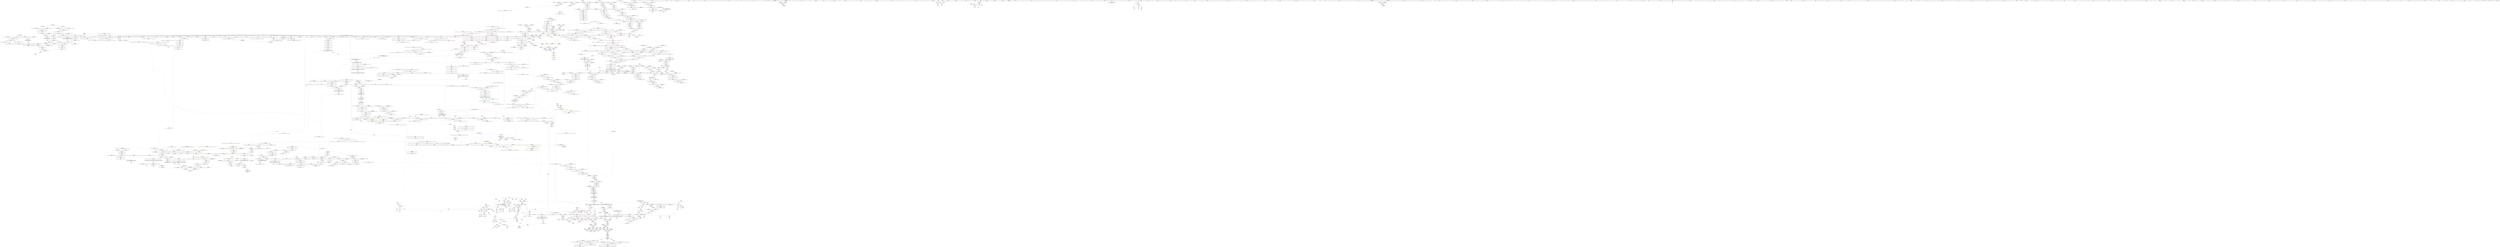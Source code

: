 digraph "SVFG" {
	label="SVFG";

	Node0x55787d0a2dd0 [shape=record,color=grey,label="{NodeID: 0\nNullPtr|{|<s37>140}}"];
	Node0x55787d0a2dd0 -> Node0x55787d5c6a90[style=solid];
	Node0x55787d0a2dd0 -> Node0x55787d5c6b90[style=solid];
	Node0x55787d0a2dd0 -> Node0x55787d5c6c60[style=solid];
	Node0x55787d0a2dd0 -> Node0x55787d5c6d30[style=solid];
	Node0x55787d0a2dd0 -> Node0x55787d5c6e00[style=solid];
	Node0x55787d0a2dd0 -> Node0x55787d5c6ed0[style=solid];
	Node0x55787d0a2dd0 -> Node0x55787d5c6fa0[style=solid];
	Node0x55787d0a2dd0 -> Node0x55787d5c7070[style=solid];
	Node0x55787d0a2dd0 -> Node0x55787d5c7140[style=solid];
	Node0x55787d0a2dd0 -> Node0x55787d5c7210[style=solid];
	Node0x55787d0a2dd0 -> Node0x55787d5c72e0[style=solid];
	Node0x55787d0a2dd0 -> Node0x55787d5c73b0[style=solid];
	Node0x55787d0a2dd0 -> Node0x55787d5c7480[style=solid];
	Node0x55787d0a2dd0 -> Node0x55787d5c7550[style=solid];
	Node0x55787d0a2dd0 -> Node0x55787d5c7620[style=solid];
	Node0x55787d0a2dd0 -> Node0x55787d5c76f0[style=solid];
	Node0x55787d0a2dd0 -> Node0x55787d5c77c0[style=solid];
	Node0x55787d0a2dd0 -> Node0x55787d5c7890[style=solid];
	Node0x55787d0a2dd0 -> Node0x55787d5c7960[style=solid];
	Node0x55787d0a2dd0 -> Node0x55787d5c7a30[style=solid];
	Node0x55787d0a2dd0 -> Node0x55787d5c7b00[style=solid];
	Node0x55787d0a2dd0 -> Node0x55787d5c7bd0[style=solid];
	Node0x55787d0a2dd0 -> Node0x55787d5c7ca0[style=solid];
	Node0x55787d0a2dd0 -> Node0x55787d5c7d70[style=solid];
	Node0x55787d0a2dd0 -> Node0x55787d5c7e40[style=solid];
	Node0x55787d0a2dd0 -> Node0x55787d5c7f10[style=solid];
	Node0x55787d0a2dd0 -> Node0x55787d5c7fe0[style=solid];
	Node0x55787d0a2dd0 -> Node0x55787d5c80b0[style=solid];
	Node0x55787d0a2dd0 -> Node0x55787d5c8180[style=solid];
	Node0x55787d0a2dd0 -> Node0x55787d5c8250[style=solid];
	Node0x55787d0a2dd0 -> Node0x55787d5f1cb0[style=solid];
	Node0x55787d0a2dd0 -> Node0x55787d5f4c00[style=solid];
	Node0x55787d0a2dd0 -> Node0x55787d5f80d0[style=solid];
	Node0x55787d0a2dd0 -> Node0x55787d624750[style=solid];
	Node0x55787d0a2dd0 -> Node0x55787d624d50[style=solid];
	Node0x55787d0a2dd0 -> Node0x55787d625f50[style=solid];
	Node0x55787d0a2dd0 -> Node0x55787d6263d0[style=solid];
	Node0x55787d0a2dd0:s37 -> Node0x55787d71c5e0[style=solid,color=red];
	Node0x55787d683900 [shape=record,color=yellow,style=double,label="{NodeID: 1882\n35V_1 = ENCHI(MR_35V_0)\npts\{810000 810001 \}\nFun[_ZNSt16allocator_traitsISaISt13_Rb_tree_nodeISt4pairIiiEEEE9constructIS2_JS2_EEEvRS4_PT_DpOT0_]|{<s0>145|<s1>145}}"];
	Node0x55787d683900:s0 -> Node0x55787d6920f0[style=dashed,color=red];
	Node0x55787d683900:s1 -> Node0x55787d6921d0[style=dashed,color=red];
	Node0x55787d5ca160 [shape=record,color=red,label="{NodeID: 775\n921\<--912\n\<--__p.addr\n_ZNSt16allocator_traitsISaISt13_Rb_tree_nodeISt4pairIiiEEEE10deallocateERS4_PS3_m\n|{<s0>68}}"];
	Node0x55787d5ca160:s0 -> Node0x55787d72c1b0[style=solid,color=red];
	Node0x55787d7238a0 [shape=record,color=black,label="{NodeID: 2657\n668 = PHI(726, )\n|{<s0>47}}"];
	Node0x55787d7238a0:s0 -> Node0x55787d71b5b0[style=solid,color=red];
	Node0x55787d5c0810 [shape=record,color=black,label="{NodeID: 443\n1366\<--1365\n\<--this1\n_ZNSt4pairISt17_Rb_tree_iteratorIS_IiiEEbEC2IS2_bLb1EEEOT_OT0_\n}"];
	Node0x55787d5b45d0 [shape=record,color=green,label="{NodeID: 111\n652\<--653\n_ZSt9terminatev\<--_ZSt9terminatev_field_insensitive\n}"];
	Node0x55787d68cb80 [shape=record,color=yellow,style=double,label="{NodeID: 1993\n280V_1 = ENCHI(MR_280V_0)\npts\{1600000 \}\nFun[_ZNSt4pairISt23_Rb_tree_const_iteratorIS_IiiEEbEC2IRSt17_Rb_tree_iteratorIS1_ERbLb1EEEOT_OT0_]|{<s0>82}}"];
	Node0x55787d68cb80:s0 -> Node0x55787d5fc9f0[style=dashed,color=red];
	Node0x55787d5cfb90 [shape=record,color=red,label="{NodeID: 886\n1693\<--1692\n\<--_M_t\n_ZNKSt8_Rb_treeISt4pairIiiES1_St9_IdentityIS1_ESt4lessIS1_ESaIS1_EE11_Alloc_nodeclIS1_EEPSt13_Rb_tree_nodeIS1_EOT_\n|{<s0>125}}"];
	Node0x55787d5cfb90:s0 -> Node0x55787d728930[style=solid,color=red];
	Node0x55787d72cdf0 [shape=record,color=black,label="{NodeID: 2768\n839 = PHI(801, )\n0th arg _ZNSt16allocator_traitsISaISt13_Rb_tree_nodeISt4pairIiiEEEE7destroyIS2_EEvRS4_PT_ }"];
	Node0x55787d72cdf0 -> Node0x55787d5f5d10[style=solid];
	Node0x55787d5d6660 [shape=record,color=purple,label="{NodeID: 554\n604\<--601\n_M_color\<--this1\n_ZNSt15_Rb_tree_headerC2Ev\n}"];
	Node0x55787d5d6660 -> Node0x55787d5f4990[style=solid];
	Node0x55787d5b8d40 [shape=record,color=green,label="{NodeID: 222\n1283\<--1284\n__z\<--__z_field_insensitive\n_ZNSt8_Rb_treeISt4pairIiiES1_St9_IdentityIS1_ESt4lessIS1_ESaIS1_EE10_M_insert_IS1_NS7_11_Alloc_nodeEEESt17_Rb_tree_iteratorIS1_EPSt18_Rb_tree_node_baseSD_OT_RT0_\n}"];
	Node0x55787d5b8d40 -> Node0x55787d5ccba0[style=solid];
	Node0x55787d5b8d40 -> Node0x55787d5ccc70[style=solid];
	Node0x55787d5b8d40 -> Node0x55787d5f8a90[style=solid];
	Node0x55787d5f4f40 [shape=record,color=blue,label="{NodeID: 997\n660\<--659\nthis.addr\<--this\n_ZNSt8_Rb_treeISt4pairIiiES1_St9_IdentityIS1_ESt4lessIS1_ESaIS1_EED2Ev\n}"];
	Node0x55787d5f4f40 -> Node0x55787d5dfff0[style=dashed];
	Node0x55787d674190 [shape=record,color=black,label="{NodeID: 1772\nMR_156V_3 = PHI(MR_156V_4, MR_156V_2, )\npts\{1135 \}\n|{|<s6>93|<s7>97}}"];
	Node0x55787d674190 -> Node0x55787d5cb8f0[style=dashed];
	Node0x55787d674190 -> Node0x55787d5cb9c0[style=dashed];
	Node0x55787d674190 -> Node0x55787d5cba90[style=dashed];
	Node0x55787d674190 -> Node0x55787d5cbb60[style=dashed];
	Node0x55787d674190 -> Node0x55787d5cbc30[style=dashed];
	Node0x55787d674190 -> Node0x55787d5f7f30[style=dashed];
	Node0x55787d674190:s6 -> Node0x55787d6817e0[style=dashed,color=red];
	Node0x55787d674190:s7 -> Node0x55787d6817e0[style=dashed,color=red];
	Node0x55787d5dc090 [shape=record,color=red,label="{NodeID: 665\n93\<--76\n\<--n.addr\n_Z5buildii\n}"];
	Node0x55787d5dc090 -> Node0x55787d5c8690[style=solid];
	Node0x55787d6b10b0 [shape=record,color=yellow,style=double,label="{NodeID: 2547\n303V_2 = CSCHI(MR_303V_1)\npts\{20170000 \}\nCS[]}"];
	Node0x55787d6b10b0 -> Node0x55787d5f1570[style=dashed];
	Node0x55787d5c7210 [shape=record,color=black,label="{NodeID: 333\n679\<--3\n\<--dummyVal\n_ZNSt8_Rb_treeISt4pairIiiES1_St9_IdentityIS1_ESt4lessIS1_ESaIS1_EED2Ev\n}"];
	Node0x55787d5fa970 [shape=record,color=blue,label="{NodeID: 1108\n1611\<--1608\n__x.addr\<--__x\n_ZNKSt9_IdentityISt4pairIiiEEclERKS1_\n}"];
	Node0x55787d5fa970 -> Node0x55787d5cf370[style=dashed];
	Node0x55787d0a1080 [shape=record,color=green,label="{NodeID: 1\n7\<--1\n\<--dummyObj\nCan only get source location for instruction, argument, global var or function.}"];
	Node0x55787d663420 [shape=record,color=yellow,style=double,label="{NodeID: 1883\n208V_1 = ENCHI(MR_208V_0)\npts\{18490004 18490005 \}\nFun[_ZNSt16allocator_traitsISaISt13_Rb_tree_nodeISt4pairIiiEEEE9constructIS2_JS2_EEEvRS4_PT_DpOT0_]|{<s0>145|<s1>145}}"];
	Node0x55787d663420:s0 -> Node0x55787d5fc440[style=dashed,color=red];
	Node0x55787d663420:s1 -> Node0x55787d5fc510[style=dashed,color=red];
	Node0x55787d5ca230 [shape=record,color=red,label="{NodeID: 776\n922\<--914\n\<--__n.addr\n_ZNSt16allocator_traitsISaISt13_Rb_tree_nodeISt4pairIiiEEEE10deallocateERS4_PS3_m\n|{<s0>68}}"];
	Node0x55787d5ca230:s0 -> Node0x55787d72c2f0[style=solid,color=red];
	Node0x55787d723b30 [shape=record,color=black,label="{NodeID: 2658\n708 = PHI(752, )\n|{<s0>52}}"];
	Node0x55787d723b30:s0 -> Node0x55787d71b5b0[style=solid,color=red];
	Node0x55787d5c08e0 [shape=record,color=black,label="{NodeID: 444\n1372\<--1367\n\<--first\n_ZNSt4pairISt17_Rb_tree_iteratorIS_IiiEEbEC2IS2_bLb1EEEOT_OT0_\n}"];
	Node0x55787d5c08e0 -> Node0x55787d5d9240[style=solid];
	Node0x55787d5b46d0 [shape=record,color=green,label="{NodeID: 112\n660\<--661\nthis.addr\<--this.addr_field_insensitive\n_ZNSt8_Rb_treeISt4pairIiiES1_St9_IdentityIS1_ESt4lessIS1_ESaIS1_EED2Ev\n}"];
	Node0x55787d5b46d0 -> Node0x55787d5dfff0[style=solid];
	Node0x55787d5b46d0 -> Node0x55787d5f4f40[style=solid];
	Node0x55787d5cfc60 [shape=record,color=red,label="{NodeID: 887\n1716\<--1708\nthis1\<--this.addr\n_ZNSt8_Rb_treeISt4pairIiiES1_St9_IdentityIS1_ESt4lessIS1_ESaIS1_EE14_M_create_nodeIJS1_EEEPSt13_Rb_tree_nodeIS1_EDpOT_\n|{<s0>126|<s1>128}}"];
	Node0x55787d5cfc60:s0 -> Node0x55787d72cb90[style=solid,color=red];
	Node0x55787d5cfc60:s1 -> Node0x55787d71a600[style=solid,color=red];
	Node0x55787d72cf00 [shape=record,color=black,label="{NodeID: 2769\n840 = PHI(805, )\n1st arg _ZNSt16allocator_traitsISaISt13_Rb_tree_nodeISt4pairIiiEEEE7destroyIS2_EEvRS4_PT_ }"];
	Node0x55787d72cf00 -> Node0x55787d5f5de0[style=solid];
	Node0x55787d5d6730 [shape=record,color=purple,label="{NodeID: 555\n627\<--626\n_M_header\<--this1\n_ZNSt15_Rb_tree_header8_M_resetEv\n}"];
	Node0x55787d5b8e10 [shape=record,color=green,label="{NodeID: 223\n1315\<--1316\n_ZNKSt8_Rb_treeISt4pairIiiES1_St9_IdentityIS1_ESt4lessIS1_ESaIS1_EE11_Alloc_nodeclIS1_EEPSt13_Rb_tree_nodeIS1_EOT_\<--_ZNKSt8_Rb_treeISt4pairIiiES1_St9_IdentityIS1_ESt4lessIS1_ESaIS1_EE11_Alloc_nodeclIS1_EEPSt13_Rb_tree_nodeIS1_EOT__field_insensitive\n}"];
	Node0x55787d5f5010 [shape=record,color=blue,label="{NodeID: 998\n662\<--680\nexn.slot\<--\n_ZNSt8_Rb_treeISt4pairIiiES1_St9_IdentityIS1_ESt4lessIS1_ESaIS1_EED2Ev\n}"];
	Node0x55787d5f5010 -> Node0x55787d5e00c0[style=dashed];
	Node0x55787d674690 [shape=record,color=black,label="{NodeID: 1773\nMR_158V_3 = PHI(MR_158V_4, MR_158V_2, )\npts\{1137 \}\n|{|<s2>93|<s3>97}}"];
	Node0x55787d674690 -> Node0x55787d5cbd00[style=dashed];
	Node0x55787d674690 -> Node0x55787d5f7d90[style=dashed];
	Node0x55787d674690:s2 -> Node0x55787d681d50[style=dashed,color=red];
	Node0x55787d674690:s3 -> Node0x55787d681d50[style=dashed,color=red];
	Node0x55787d5dc160 [shape=record,color=red,label="{NodeID: 666\n97\<--76\n\<--n.addr\n_Z5buildii\n}"];
	Node0x55787d5dc160 -> Node0x55787d625050[style=solid];
	Node0x55787d6b1210 [shape=record,color=yellow,style=double,label="{NodeID: 2548\n6V_2 = CSCHI(MR_6V_1)\npts\{130000 130001 130002 130003 130004 \}\nCS[]}"];
	Node0x55787d5c72e0 [shape=record,color=black,label="{NodeID: 334\n680\<--3\n\<--dummyVal\n_ZNSt8_Rb_treeISt4pairIiiES1_St9_IdentityIS1_ESt4lessIS1_ESaIS1_EED2Ev\n}"];
	Node0x55787d5c72e0 -> Node0x55787d5f5010[style=solid];
	Node0x55787d5faa40 [shape=record,color=blue,label="{NodeID: 1109\n1620\<--1619\n__x.addr\<--__x\n_ZNSt8_Rb_treeISt4pairIiiES1_St9_IdentityIS1_ESt4lessIS1_ESaIS1_EE8_S_valueEPKSt13_Rb_tree_nodeIS1_E\n}"];
	Node0x55787d5faa40 -> Node0x55787d5cf440[style=dashed];
	Node0x55787d5b0450 [shape=record,color=green,label="{NodeID: 2\n14\<--1\n__dso_handle\<--dummyObj\nGlob }"];
	Node0x55787d5ca300 [shape=record,color=red,label="{NodeID: 777\n940\<--931\nthis1\<--this.addr\n_ZN9__gnu_cxx13new_allocatorISt13_Rb_tree_nodeISt4pairIiiEEE10deallocateEPS4_m\n}"];
	Node0x55787d723c70 [shape=record,color=black,label="{NodeID: 2659\n714 = PHI(762, )\n}"];
	Node0x55787d723c70 -> Node0x55787d5f5350[style=solid];
	Node0x55787d5c09b0 [shape=record,color=black,label="{NodeID: 445\n1373\<--1369\n\<--call\n_ZNSt4pairISt17_Rb_tree_iteratorIS_IiiEEbEC2IS2_bLb1EEEOT_OT0_\n}"];
	Node0x55787d5c09b0 -> Node0x55787d5d9310[style=solid];
	Node0x55787d5b9320 [shape=record,color=green,label="{NodeID: 113\n662\<--663\nexn.slot\<--exn.slot_field_insensitive\n_ZNSt8_Rb_treeISt4pairIiiES1_St9_IdentityIS1_ESt4lessIS1_ESaIS1_EED2Ev\n}"];
	Node0x55787d5b9320 -> Node0x55787d5e00c0[style=solid];
	Node0x55787d5b9320 -> Node0x55787d5f5010[style=solid];
	Node0x55787d68cd40 [shape=record,color=yellow,style=double,label="{NodeID: 1995\n45V_1 = ENCHI(MR_45V_0)\npts\{1660000 \}\nFun[_ZNSt4pairISt23_Rb_tree_const_iteratorIS_IiiEEbEC2IRSt17_Rb_tree_iteratorIS1_ERbLb1EEEOT_OT0_]|{<s0>82}}"];
	Node0x55787d68cd40:s0 -> Node0x55787d68fd40[style=dashed,color=red];
	Node0x55787d5cfd30 [shape=record,color=red,label="{NodeID: 888\n1722\<--1710\n\<--__args.addr\n_ZNSt8_Rb_treeISt4pairIiiES1_St9_IdentityIS1_ESt4lessIS1_ESaIS1_EE14_M_create_nodeIJS1_EEEPSt13_Rb_tree_nodeIS1_EDpOT_\n|{<s0>127}}"];
	Node0x55787d5cfd30:s0 -> Node0x55787d72c570[style=solid,color=red];
	Node0x55787d72d010 [shape=record,color=black,label="{NodeID: 2770\n1939 = PHI(1107, )\n0th arg _ZNSt23_Rb_tree_const_iteratorISt4pairIiiEEC2ERKSt17_Rb_tree_iteratorIS1_E }"];
	Node0x55787d72d010 -> Node0x55787d5fc850[style=solid];
	Node0x55787d5d6800 [shape=record,color=purple,label="{NodeID: 556\n628\<--626\n_M_parent\<--this1\n_ZNSt15_Rb_tree_header8_M_resetEv\n}"];
	Node0x55787d5d6800 -> Node0x55787d5f4c00[style=solid];
	Node0x55787d5b8f10 [shape=record,color=green,label="{NodeID: 224\n1329\<--1330\n_ZSt29_Rb_tree_insert_and_rebalancebPSt18_Rb_tree_node_baseS0_RS_\<--_ZSt29_Rb_tree_insert_and_rebalancebPSt18_Rb_tree_node_baseS0_RS__field_insensitive\n}"];
	Node0x55787d5f50e0 [shape=record,color=blue,label="{NodeID: 999\n664\<--682\nehselector.slot\<--\n_ZNSt8_Rb_treeISt4pairIiiES1_St9_IdentityIS1_ESt4lessIS1_ESaIS1_EED2Ev\n}"];
	Node0x55787d674b90 [shape=record,color=black,label="{NodeID: 1774\nMR_160V_3 = PHI(MR_160V_4, MR_160V_2, )\npts\{1139 \}\n}"];
	Node0x55787d674b90 -> Node0x55787d5cbea0[style=dashed];
	Node0x55787d674b90 -> Node0x55787d5f7e60[style=dashed];
	Node0x55787d5dc230 [shape=record,color=red,label="{NodeID: 667\n100\<--76\n\<--n.addr\n_Z5buildii\n}"];
	Node0x55787d5dc230 -> Node0x55787d624ed0[style=solid];
	Node0x55787d707bc0 [shape=record,color=black,label="{NodeID: 2549\n158 = PHI(80, )\n1st arg _ZNSt3setISt4pairIiiESt4lessIS1_ESaIS1_EE6insertEOS1_ }"];
	Node0x55787d707bc0 -> Node0x55787d5f2840[style=solid];
	Node0x55787d5c73b0 [shape=record,color=black,label="{NodeID: 335\n682\<--3\n\<--dummyVal\n_ZNSt8_Rb_treeISt4pairIiiES1_St9_IdentityIS1_ESt4lessIS1_ESaIS1_EED2Ev\n}"];
	Node0x55787d5c73b0 -> Node0x55787d5f50e0[style=solid];
	Node0x55787d5fab10 [shape=record,color=blue,label="{NodeID: 1110\n1628\<--1627\nthis.addr\<--this\n_ZNKSt13_Rb_tree_nodeISt4pairIiiEE9_M_valptrEv\n}"];
	Node0x55787d5fab10 -> Node0x55787d5cf510[style=dashed];
	Node0x55787d5b0790 [shape=record,color=green,label="{NodeID: 3\n16\<--1\n\<--dummyObj\nCan only get source location for instruction, argument, global var or function.}"];
	Node0x55787d5ca3d0 [shape=record,color=red,label="{NodeID: 778\n941\<--933\n\<--__p.addr\n_ZN9__gnu_cxx13new_allocatorISt13_Rb_tree_nodeISt4pairIiiEEE10deallocateEPS4_m\n}"];
	Node0x55787d5ca3d0 -> Node0x55787d5bec70[style=solid];
	Node0x55787d723d80 [shape=record,color=black,label="{NodeID: 2660\n445 = PHI(1979, )\n}"];
	Node0x55787d723d80 -> Node0x55787d5f3bc0[style=solid];
	Node0x55787d5c0a80 [shape=record,color=black,label="{NodeID: 446\n1385\<--1384\ntobool\<--\n_ZNSt4pairISt17_Rb_tree_iteratorIS_IiiEEbEC2IS2_bLb1EEEOT_OT0_\n}"];
	Node0x55787d5b93b0 [shape=record,color=green,label="{NodeID: 114\n664\<--665\nehselector.slot\<--ehselector.slot_field_insensitive\n_ZNSt8_Rb_treeISt4pairIiiES1_St9_IdentityIS1_ESt4lessIS1_ESaIS1_EED2Ev\n}"];
	Node0x55787d5b93b0 -> Node0x55787d5f50e0[style=solid];
	Node0x55787d68ce20 [shape=record,color=yellow,style=double,label="{NodeID: 1996\n47V_1 = ENCHI(MR_47V_0)\npts\{1660001 \}\nFun[_ZNSt4pairISt23_Rb_tree_const_iteratorIS_IiiEEbEC2IRSt17_Rb_tree_iteratorIS1_ERbLb1EEEOT_OT0_]}"];
	Node0x55787d68ce20 -> Node0x55787d5cb5b0[style=dashed];
	Node0x55787d5cfe00 [shape=record,color=red,label="{NodeID: 889\n1721\<--1712\n\<--__tmp\n_ZNSt8_Rb_treeISt4pairIiiES1_St9_IdentityIS1_ESt4lessIS1_ESaIS1_EE14_M_create_nodeIJS1_EEEPSt13_Rb_tree_nodeIS1_EDpOT_\n|{<s0>128}}"];
	Node0x55787d5cfe00:s0 -> Node0x55787d71a710[style=solid,color=red];
	Node0x55787d72d120 [shape=record,color=black,label="{NodeID: 2771\n1940 = PHI(1109, )\n1st arg _ZNSt23_Rb_tree_const_iteratorISt4pairIiiEEC2ERKSt17_Rb_tree_iteratorIS1_E }"];
	Node0x55787d72d120 -> Node0x55787d5fc920[style=solid];
	Node0x55787d5d68d0 [shape=record,color=purple,label="{NodeID: 557\n630\<--626\n_M_header2\<--this1\n_ZNSt15_Rb_tree_header8_M_resetEv\n}"];
	Node0x55787d5d68d0 -> Node0x55787d5f4cd0[style=solid];
	Node0x55787d5b9010 [shape=record,color=green,label="{NodeID: 225\n1347\<--1348\n__t.addr\<--__t.addr_field_insensitive\n_ZSt7forwardISt4pairIiiEEOT_RNSt16remove_referenceIS2_E4typeE\n}"];
	Node0x55787d5b9010 -> Node0x55787d5ccee0[style=solid];
	Node0x55787d5b9010 -> Node0x55787d5f8ea0[style=solid];
	Node0x55787d5f51b0 [shape=record,color=blue,label="{NodeID: 1000\n693\<--691\nthis.addr\<--this\n_ZNSt8_Rb_treeISt4pairIiiES1_St9_IdentityIS1_ESt4lessIS1_ESaIS1_EE8_M_eraseEPSt13_Rb_tree_nodeIS1_E\n}"];
	Node0x55787d5f51b0 -> Node0x55787d5e0190[style=dashed];
	Node0x55787d5dc300 [shape=record,color=red,label="{NodeID: 668\n135\<--76\n\<--n.addr\n_Z5buildii\n}"];
	Node0x55787d5dc300 -> Node0x55787d623b50[style=solid];
	Node0x55787d708530 [shape=record,color=black,label="{NodeID: 2550\n157 = PHI(11, )\n0th arg _ZNSt3setISt4pairIiiESt4lessIS1_ESaIS1_EE6insertEOS1_ }"];
	Node0x55787d708530 -> Node0x55787d5f2770[style=solid];
	Node0x55787d5c7480 [shape=record,color=black,label="{NodeID: 336\n813\<--3\n\<--dummyVal\n_ZNSt8_Rb_treeISt4pairIiiES1_St9_IdentityIS1_ESt4lessIS1_ESaIS1_EE15_M_destroy_nodeEPSt13_Rb_tree_nodeIS1_E\n}"];
	Node0x55787d5fabe0 [shape=record,color=blue,label="{NodeID: 1111\n1639\<--1638\nthis.addr\<--this\n_ZNK9__gnu_cxx16__aligned_membufISt4pairIiiEE6_M_ptrEv\n}"];
	Node0x55787d5fabe0 -> Node0x55787d5cf5e0[style=dashed];
	Node0x55787d5b0850 [shape=record,color=green,label="{NodeID: 4\n18\<--1\n.str\<--dummyObj\nGlob }"];
	Node0x55787d6636f0 [shape=record,color=yellow,style=double,label="{NodeID: 1886\n166V_1 = ENCHI(MR_166V_0)\npts\{11410000 \}\nFun[_ZNKSt17_Rb_tree_iteratorISt4pairIiiEEeqERKS2_]}"];
	Node0x55787d6636f0 -> Node0x55787d5cda40[style=dashed];
	Node0x55787d5ca4a0 [shape=record,color=red,label="{NodeID: 779\n954\<--951\nthis1\<--this.addr\n_ZNSaISt13_Rb_tree_nodeISt4pairIiiEEED2Ev\n}"];
	Node0x55787d5ca4a0 -> Node0x55787d5bed40[style=solid];
	Node0x55787d723e90 [shape=record,color=black,label="{NodeID: 2661\n479 = PHI(2014, )\n}"];
	Node0x55787d723e90 -> Node0x55787d5f3f00[style=solid];
	Node0x55787d5c0b50 [shape=record,color=black,label="{NodeID: 447\n1386\<--1384\nfrombool\<--\n_ZNSt4pairISt17_Rb_tree_iteratorIS_IiiEEbEC2IS2_bLb1EEEOT_OT0_\n}"];
	Node0x55787d5c0b50 -> Node0x55787d5f92b0[style=solid];
	Node0x55787d5b9480 [shape=record,color=green,label="{NodeID: 115\n669\<--670\n_ZNSt8_Rb_treeISt4pairIiiES1_St9_IdentityIS1_ESt4lessIS1_ESaIS1_EE8_M_beginEv\<--_ZNSt8_Rb_treeISt4pairIiiES1_St9_IdentityIS1_ESt4lessIS1_ESaIS1_EE8_M_beginEv_field_insensitive\n}"];
	Node0x55787d5cfed0 [shape=record,color=red,label="{NodeID: 890\n1727\<--1712\n\<--__tmp\n_ZNSt8_Rb_treeISt4pairIiiES1_St9_IdentityIS1_ESt4lessIS1_ESaIS1_EE14_M_create_nodeIJS1_EEEPSt13_Rb_tree_nodeIS1_EDpOT_\n}"];
	Node0x55787d5cfed0 -> Node0x55787d5d25d0[style=solid];
	Node0x55787d72d230 [shape=record,color=black,label="{NodeID: 2772\n793 = PHI(782, )\n1st arg _ZNSt8_Rb_treeISt4pairIiiES1_St9_IdentityIS1_ESt4lessIS1_ESaIS1_EE15_M_destroy_nodeEPSt13_Rb_tree_nodeIS1_E }"];
	Node0x55787d72d230 -> Node0x55787d5f5aa0[style=solid];
	Node0x55787d5d69a0 [shape=record,color=purple,label="{NodeID: 558\n631\<--626\n_M_header3\<--this1\n_ZNSt15_Rb_tree_header8_M_resetEv\n}"];
	Node0x55787d5b90e0 [shape=record,color=green,label="{NodeID: 226\n1356\<--1357\nthis.addr\<--this.addr_field_insensitive\n_ZNSt4pairISt17_Rb_tree_iteratorIS_IiiEEbEC2IS2_bLb1EEEOT_OT0_\n}"];
	Node0x55787d5b90e0 -> Node0x55787d5ccfb0[style=solid];
	Node0x55787d5b90e0 -> Node0x55787d5f8f70[style=solid];
	Node0x55787d5f5280 [shape=record,color=blue,label="{NodeID: 1001\n695\<--692\n__x.addr\<--__x\n_ZNSt8_Rb_treeISt4pairIiiES1_St9_IdentityIS1_ESt4lessIS1_ESaIS1_EE8_M_eraseEPSt13_Rb_tree_nodeIS1_E\n}"];
	Node0x55787d5f5280 -> Node0x55787d666530[style=dashed];
	Node0x55787d675590 [shape=record,color=black,label="{NodeID: 1776\nMR_25V_5 = PHI(MR_25V_7, MR_25V_3, )\npts\{50000 \}\n|{|<s7>19}}"];
	Node0x55787d675590 -> Node0x55787d5de380[style=dashed];
	Node0x55787d675590 -> Node0x55787d5de860[style=dashed];
	Node0x55787d675590 -> Node0x55787d5de930[style=dashed];
	Node0x55787d675590 -> Node0x55787d668300[style=dashed];
	Node0x55787d675590 -> Node0x55787d66ec60[style=dashed];
	Node0x55787d675590 -> Node0x55787d675590[style=dashed];
	Node0x55787d675590 -> Node0x55787d678790[style=dashed];
	Node0x55787d675590:s7 -> Node0x55787d5f20f0[style=dashed,color=red];
	Node0x55787d5dc3d0 [shape=record,color=red,label="{NodeID: 669\n92\<--78\n\<--cnt.addr\n_Z5buildii\n}"];
	Node0x55787d5dc3d0 -> Node0x55787d5f20f0[style=solid];
	Node0x55787d717e10 [shape=record,color=black,label="{NodeID: 2551\n898 = PHI(891, )\n0th arg _ZN9__gnu_cxx16__aligned_membufISt4pairIiiEE7_M_addrEv }"];
	Node0x55787d717e10 -> Node0x55787d5f62c0[style=solid];
	Node0x55787d5c7550 [shape=record,color=black,label="{NodeID: 337\n814\<--3\n\<--dummyVal\n_ZNSt8_Rb_treeISt4pairIiiES1_St9_IdentityIS1_ESt4lessIS1_ESaIS1_EE15_M_destroy_nodeEPSt13_Rb_tree_nodeIS1_E\n|{<s0>61}}"];
	Node0x55787d5c7550:s0 -> Node0x55787d72a080[style=solid,color=red];
	Node0x55787d5facb0 [shape=record,color=blue,label="{NodeID: 1112\n1650\<--1649\nthis.addr\<--this\n_ZNK9__gnu_cxx16__aligned_membufISt4pairIiiEE7_M_addrEv\n}"];
	Node0x55787d5facb0 -> Node0x55787d5cf6b0[style=dashed];
	Node0x55787d5b0910 [shape=record,color=green,label="{NodeID: 5\n20\<--1\n.str.1\<--dummyObj\nGlob }"];
	Node0x55787d6637d0 [shape=record,color=yellow,style=double,label="{NodeID: 1887\n168V_1 = ENCHI(MR_168V_0)\npts\{11430000 \}\nFun[_ZNKSt17_Rb_tree_iteratorISt4pairIiiEEeqERKS2_]}"];
	Node0x55787d6637d0 -> Node0x55787d5cdb10[style=dashed];
	Node0x55787d5ca570 [shape=record,color=red,label="{NodeID: 780\n965\<--962\nthis1\<--this.addr\n_ZN9__gnu_cxx13new_allocatorISt13_Rb_tree_nodeISt4pairIiiEEED2Ev\n}"];
	Node0x55787d723fa0 [shape=record,color=black,label="{NodeID: 2662\n496 = PHI(1626, )\n}"];
	Node0x55787d723fa0 -> Node0x55787d5c9940[style=solid];
	Node0x55787d5c0c20 [shape=record,color=black,label="{NodeID: 448\n1410\<--1409\n\<--_M_impl\n_ZNSt8_Rb_treeISt4pairIiiES1_St9_IdentityIS1_ESt4lessIS1_ESaIS1_EE6_M_endEv\n}"];
	Node0x55787d5c0c20 -> Node0x55787d5d9580[style=solid];
	Node0x55787d5b9550 [shape=record,color=green,label="{NodeID: 116\n672\<--673\n_ZNSt8_Rb_treeISt4pairIiiES1_St9_IdentityIS1_ESt4lessIS1_ESaIS1_EE8_M_eraseEPSt13_Rb_tree_nodeIS1_E\<--_ZNSt8_Rb_treeISt4pairIiiES1_St9_IdentityIS1_ESt4lessIS1_ESaIS1_EE8_M_eraseEPSt13_Rb_tree_nodeIS1_E_field_insensitive\n}"];
	Node0x55787d5cffa0 [shape=record,color=red,label="{NodeID: 891\n1734\<--1731\nthis1\<--this.addr\n_ZNSt8_Rb_treeISt4pairIiiES1_St9_IdentityIS1_ESt4lessIS1_ESaIS1_EE11_M_get_nodeEv\n|{<s0>129}}"];
	Node0x55787d5cffa0:s0 -> Node0x55787d71c010[style=solid,color=red];
	Node0x55787d72d340 [shape=record,color=black,label="{NodeID: 2773\n1962 = PHI(431, )\n0th arg _ZNSt8_Rb_treeISt4pairIiiES1_St9_IdentityIS1_ESt4lessIS1_ESaIS1_EE5clearEv }"];
	Node0x55787d72d340 -> Node0x55787d5fcb90[style=solid];
	Node0x55787d5d6a70 [shape=record,color=purple,label="{NodeID: 559\n632\<--626\n_M_left\<--this1\n_ZNSt15_Rb_tree_header8_M_resetEv\n}"];
	Node0x55787d5d6a70 -> Node0x55787d5f4cd0[style=solid];
	Node0x55787d5b91b0 [shape=record,color=green,label="{NodeID: 227\n1358\<--1359\n__x.addr\<--__x.addr_field_insensitive\n_ZNSt4pairISt17_Rb_tree_iteratorIS_IiiEEbEC2IS2_bLb1EEEOT_OT0_\n}"];
	Node0x55787d5b91b0 -> Node0x55787d5cd080[style=solid];
	Node0x55787d5b91b0 -> Node0x55787d5f9040[style=solid];
	Node0x55787d5f5350 [shape=record,color=blue,label="{NodeID: 1002\n697\<--714\n__y\<--call2\n_ZNSt8_Rb_treeISt4pairIiiES1_St9_IdentityIS1_ESt4lessIS1_ESaIS1_EE8_M_eraseEPSt13_Rb_tree_nodeIS1_E\n}"];
	Node0x55787d5f5350 -> Node0x55787d5e05a0[style=dashed];
	Node0x55787d5f5350 -> Node0x55787d666a00[style=dashed];
	Node0x55787d675a90 [shape=record,color=black,label="{NodeID: 1777\nMR_87V_4 = PHI(MR_87V_6, MR_87V_3, )\npts\{130002 \}\n|{|<s2>19|<s3>20}}"];
	Node0x55787d675a90 -> Node0x55787d66f160[style=dashed];
	Node0x55787d675a90 -> Node0x55787d675a90[style=dashed];
	Node0x55787d675a90:s2 -> Node0x55787d688a40[style=dashed,color=red];
	Node0x55787d675a90:s3 -> Node0x55787d67f2a0[style=dashed,color=red];
	Node0x55787d5dc4a0 [shape=record,color=red,label="{NodeID: 670\n104\<--78\n\<--cnt.addr\n_Z5buildii\n}"];
	Node0x55787d5dc4a0 -> Node0x55787d623850[style=solid];
	Node0x55787d717f50 [shape=record,color=black,label="{NodeID: 2552\n437 = PHI(11, )\n0th arg _ZNKSt3setISt4pairIiiESt4lessIS1_ESaIS1_EE5beginEv }"];
	Node0x55787d717f50 -> Node0x55787d5f3af0[style=solid];
	Node0x55787d5c7620 [shape=record,color=black,label="{NodeID: 338\n834\<--3\n\<--dummyVal\n_ZNSt8_Rb_treeISt4pairIiiES1_St9_IdentityIS1_ESt4lessIS1_ESaIS1_EE11_M_put_nodeEPSt13_Rb_tree_nodeIS1_E\n}"];
	Node0x55787d5fad80 [shape=record,color=blue,label="{NodeID: 1113\n1659\<--1658\n__t.addr\<--__t\n_ZSt7forwardIRPSt13_Rb_tree_nodeISt4pairIiiEEEOT_RNSt16remove_referenceIS6_E4typeE\n}"];
	Node0x55787d5fad80 -> Node0x55787d5cf780[style=dashed];
	Node0x55787d5b1180 [shape=record,color=green,label="{NodeID: 6\n22\<--1\n.str.2\<--dummyObj\nGlob }"];
	Node0x55787d6638b0 [shape=record,color=yellow,style=double,label="{NodeID: 1888\n150V_1 = ENCHI(MR_150V_0)\npts\{1129 \}\nFun[_ZNSt8_Rb_treeISt4pairIiiES1_St9_IdentityIS1_ESt4lessIS1_ESaIS1_EE24_M_get_insert_unique_posERKS1_]}"];
	Node0x55787d6638b0 -> Node0x55787d5cc040[style=dashed];
	Node0x55787d5ca640 [shape=record,color=red,label="{NodeID: 781\n972\<--969\n\<--__t.addr\n_ZSt7forwardIRiEOT_RNSt16remove_referenceIS1_E4typeE\n}"];
	Node0x55787d5ca640 -> Node0x55787d5bee10[style=solid];
	Node0x55787d7240e0 [shape=record,color=black,label="{NodeID: 2663\n539 = PHI()\n}"];
	Node0x55787d7240e0 -> Node0x55787d5f44b0[style=solid];
	Node0x55787d5c0cf0 [shape=record,color=black,label="{NodeID: 449\n1412\<--1411\n\<--add.ptr\n_ZNSt8_Rb_treeISt4pairIiiES1_St9_IdentityIS1_ESt4lessIS1_ESaIS1_EE6_M_endEv\n}"];
	Node0x55787d5c0cf0 -> Node0x55787d5d9650[style=solid];
	Node0x55787d5b9650 [shape=record,color=green,label="{NodeID: 117\n676\<--677\n_ZNSt8_Rb_treeISt4pairIiiES1_St9_IdentityIS1_ESt4lessIS1_ESaIS1_EE13_Rb_tree_implIS5_Lb1EED2Ev\<--_ZNSt8_Rb_treeISt4pairIiiES1_St9_IdentityIS1_ESt4lessIS1_ESaIS1_EE13_Rb_tree_implIS5_Lb1EED2Ev_field_insensitive\n}"];
	Node0x55787d5d0070 [shape=record,color=red,label="{NodeID: 892\n1757\<--1744\nthis1\<--this.addr\n_ZNSt8_Rb_treeISt4pairIiiES1_St9_IdentityIS1_ESt4lessIS1_ESaIS1_EE17_M_construct_nodeIJS1_EEEvPSt13_Rb_tree_nodeIS1_EDpOT_\n|{<s0>131|<s1>136}}"];
	Node0x55787d5d0070:s0 -> Node0x55787d71c010[style=solid,color=red];
	Node0x55787d5d0070:s1 -> Node0x55787d718e50[style=solid,color=red];
	Node0x55787d72d450 [shape=record,color=black,label="{NodeID: 2774\n488 = PHI(235, 235, 235, )\n0th arg _ZNKSt23_Rb_tree_const_iteratorISt4pairIiiEEptEv }"];
	Node0x55787d72d450 -> Node0x55787d5f3fd0[style=solid];
	Node0x55787d5d6b40 [shape=record,color=purple,label="{NodeID: 560\n634\<--626\n_M_header4\<--this1\n_ZNSt15_Rb_tree_header8_M_resetEv\n}"];
	Node0x55787d5d6b40 -> Node0x55787d5f4da0[style=solid];
	Node0x55787d5b9280 [shape=record,color=green,label="{NodeID: 228\n1360\<--1361\n__y.addr\<--__y.addr_field_insensitive\n_ZNSt4pairISt17_Rb_tree_iteratorIS_IiiEEbEC2IS2_bLb1EEEOT_OT0_\n}"];
	Node0x55787d5b9280 -> Node0x55787d5cd150[style=solid];
	Node0x55787d5b9280 -> Node0x55787d5f9110[style=solid];
	Node0x55787d5f5420 [shape=record,color=blue,label="{NodeID: 1003\n695\<--722\n__x.addr\<--\n_ZNSt8_Rb_treeISt4pairIiiES1_St9_IdentityIS1_ESt4lessIS1_ESaIS1_EE8_M_eraseEPSt13_Rb_tree_nodeIS1_E\n}"];
	Node0x55787d5f5420 -> Node0x55787d666530[style=dashed];
	Node0x55787d675f90 [shape=record,color=black,label="{NodeID: 1778\nMR_89V_4 = PHI(MR_89V_6, MR_89V_3, )\npts\{130004 \}\n|{|<s4>19}}"];
	Node0x55787d675f90 -> Node0x55787d5de450[style=dashed];
	Node0x55787d675f90 -> Node0x55787d5de520[style=dashed];
	Node0x55787d675f90 -> Node0x55787d66f660[style=dashed];
	Node0x55787d675f90 -> Node0x55787d675f90[style=dashed];
	Node0x55787d675f90:s4 -> Node0x55787d688a40[style=dashed,color=red];
	Node0x55787d5dc570 [shape=record,color=red,label="{NodeID: 671\n145\<--78\n\<--cnt.addr\n_Z5buildii\n}"];
	Node0x55787d5dc570 -> Node0x55787d624150[style=solid];
	Node0x55787d718090 [shape=record,color=black,label="{NodeID: 2553\n2001 = PHI(1981, 2016, )\n0th arg _ZNSt23_Rb_tree_const_iteratorISt4pairIiiEEC2EPKSt18_Rb_tree_node_base }"];
	Node0x55787d718090 -> Node0x55787d5fcd30[style=solid];
	Node0x55787d5c76f0 [shape=record,color=black,label="{NodeID: 339\n835\<--3\n\<--dummyVal\n_ZNSt8_Rb_treeISt4pairIiiES1_St9_IdentityIS1_ESt4lessIS1_ESaIS1_EE11_M_put_nodeEPSt13_Rb_tree_nodeIS1_E\n|{<s0>64}}"];
	Node0x55787d5c76f0:s0 -> Node0x55787d72a080[style=solid,color=red];
	Node0x55787d5fae50 [shape=record,color=blue,label="{NodeID: 1114\n1666\<--1665\n__t.addr\<--__t\n_ZSt7forwardIRPSt18_Rb_tree_node_baseEOT_RNSt16remove_referenceIS3_E4typeE\n}"];
	Node0x55787d5fae50 -> Node0x55787d5cf850[style=dashed];
	Node0x55787d5b1210 [shape=record,color=green,label="{NodeID: 7\n24\<--1\n.str.3\<--dummyObj\nGlob }"];
	Node0x55787d5ca710 [shape=record,color=red,label="{NodeID: 782\n979\<--976\n\<--__t.addr\n_ZSt7forwardIiEOT_RNSt16remove_referenceIS0_E4typeE\n}"];
	Node0x55787d5ca710 -> Node0x55787d5beee0[style=solid];
	Node0x55787d7241b0 [shape=record,color=black,label="{NodeID: 2664\n648 = PHI()\n}"];
	Node0x55787d5c0dc0 [shape=record,color=black,label="{NodeID: 450\n1403\<--1413\n_ZNSt8_Rb_treeISt4pairIiiES1_St9_IdentityIS1_ESt4lessIS1_ESaIS1_EE6_M_endEv_ret\<--_M_header\n_ZNSt8_Rb_treeISt4pairIiiES1_St9_IdentityIS1_ESt4lessIS1_ESaIS1_EE6_M_endEv\n|{<s0>85|<s1>99}}"];
	Node0x55787d5c0dc0:s0 -> Node0x55787d725820[style=solid,color=blue];
	Node0x55787d5c0dc0:s1 -> Node0x55787d726500[style=solid,color=blue];
	Node0x55787d5b9750 [shape=record,color=green,label="{NodeID: 118\n693\<--694\nthis.addr\<--this.addr_field_insensitive\n_ZNSt8_Rb_treeISt4pairIiiES1_St9_IdentityIS1_ESt4lessIS1_ESaIS1_EE8_M_eraseEPSt13_Rb_tree_nodeIS1_E\n}"];
	Node0x55787d5b9750 -> Node0x55787d5e0190[style=solid];
	Node0x55787d5b9750 -> Node0x55787d5f51b0[style=solid];
	Node0x55787d5d0140 [shape=record,color=red,label="{NodeID: 893\n1758\<--1746\n\<--__node.addr\n_ZNSt8_Rb_treeISt4pairIiiES1_St9_IdentityIS1_ESt4lessIS1_ESaIS1_EE17_M_construct_nodeIJS1_EEEvPSt13_Rb_tree_nodeIS1_EDpOT_\n}"];
	Node0x55787d5d0140 -> Node0x55787d5d2770[style=solid];
	Node0x55787d72d5e0 [shape=record,color=black,label="{NodeID: 2775\n1607 = PHI(1439, 1535, )\n0th arg _ZNKSt9_IdentityISt4pairIiiEEclERKS1_ }"];
	Node0x55787d72d5e0 -> Node0x55787d5fa8a0[style=solid];
	Node0x55787d5d6c10 [shape=record,color=purple,label="{NodeID: 561\n635\<--626\n_M_header5\<--this1\n_ZNSt15_Rb_tree_header8_M_resetEv\n}"];
	Node0x55787d5c1880 [shape=record,color=green,label="{NodeID: 229\n1370\<--1371\n_ZSt7forwardISt17_Rb_tree_iteratorISt4pairIiiEEEOT_RNSt16remove_referenceIS4_E4typeE\<--_ZSt7forwardISt17_Rb_tree_iteratorISt4pairIiiEEEOT_RNSt16remove_referenceIS4_E4typeE_field_insensitive\n}"];
	Node0x55787d5f54f0 [shape=record,color=blue,label="{NodeID: 1004\n728\<--727\nthis.addr\<--this\n_ZNSt8_Rb_treeISt4pairIiiES1_St9_IdentityIS1_ESt4lessIS1_ESaIS1_EE8_M_beginEv\n}"];
	Node0x55787d5f54f0 -> Node0x55787d5e0670[style=dashed];
	Node0x55787d676490 [shape=record,color=black,label="{NodeID: 1779\nMR_96V_3 = PHI(MR_96V_5, MR_96V_2, )\npts\{18490004 \}\n|{|<s4>19}}"];
	Node0x55787d676490 -> Node0x55787d5de450[style=dashed];
	Node0x55787d676490 -> Node0x55787d5de520[style=dashed];
	Node0x55787d676490 -> Node0x55787d670560[style=dashed];
	Node0x55787d676490 -> Node0x55787d676490[style=dashed];
	Node0x55787d676490:s4 -> Node0x55787d688a40[style=dashed,color=red];
	Node0x55787d5dc640 [shape=record,color=red,label="{NodeID: 672\n125\<--86\n\<--i\n_Z5buildii\n}"];
	Node0x55787d5dc640 -> Node0x55787d625350[style=solid];
	Node0x55787d7182a0 [shape=record,color=black,label="{NodeID: 2554\n2002 = PHI(1993, 2026, )\n1st arg _ZNSt23_Rb_tree_const_iteratorISt4pairIiiEEC2EPKSt18_Rb_tree_node_base }"];
	Node0x55787d7182a0 -> Node0x55787d5fce00[style=solid];
	Node0x55787d5c77c0 [shape=record,color=black,label="{NodeID: 340\n1042\<--3\n\<--dummyVal\n_ZNSt8_Rb_treeISt4pairIiiES1_St9_IdentityIS1_ESt4lessIS1_ESaIS1_EE16_M_insert_uniqueIS1_EES0_ISt17_Rb_tree_iteratorIS1_EbEOT_\n}"];
	Node0x55787d5c77c0 -> Node0x55787d5f7160[style=solid];
	Node0x55787d5faf20 [shape=record,color=blue,label="{NodeID: 1115\n1675\<--1674\n__x.addr\<--__x\n_ZNSt8_Rb_treeISt4pairIiiES1_St9_IdentityIS1_ESt4lessIS1_ESaIS1_EE8_S_valueEPKSt18_Rb_tree_node_base\n}"];
	Node0x55787d5faf20 -> Node0x55787d5cf920[style=dashed];
	Node0x55787d5b12a0 [shape=record,color=green,label="{NodeID: 8\n27\<--1\n\<--dummyObj\nCan only get source location for instruction, argument, global var or function.}"];
	Node0x55787d5ca7e0 [shape=record,color=red,label="{NodeID: 783\n994\<--985\nthis1\<--this.addr\n_ZNSt4pairIiiEC2IRiiLb1EEEOT_OT0_\n}"];
	Node0x55787d5ca7e0 -> Node0x55787d5befb0[style=solid];
	Node0x55787d5ca7e0 -> Node0x55787d5d7770[style=solid];
	Node0x55787d5ca7e0 -> Node0x55787d5d7840[style=solid];
	Node0x55787d724280 [shape=record,color=black,label="{NodeID: 2665\n1561 = PHI(1664, )\n}"];
	Node0x55787d724280 -> Node0x55787d5ce740[style=solid];
	Node0x55787d5c0e90 [shape=record,color=black,label="{NodeID: 451\n1415\<--1431\n_ZNKSt4lessISt4pairIiiEEclERKS1_S4__ret\<--call\n_ZNKSt4lessISt4pairIiiEEclERKS1_S4_\n|{<s0>87|<s1>96|<s2>102}}"];
	Node0x55787d5c0e90:s0 -> Node0x55787d725b30[style=solid,color=blue];
	Node0x55787d5c0e90:s1 -> Node0x55787d7263f0[style=solid,color=blue];
	Node0x55787d5c0e90:s2 -> Node0x55787d7268f0[style=solid,color=blue];
	Node0x55787d5b9820 [shape=record,color=green,label="{NodeID: 119\n695\<--696\n__x.addr\<--__x.addr_field_insensitive\n_ZNSt8_Rb_treeISt4pairIiiES1_St9_IdentityIS1_ESt4lessIS1_ESaIS1_EE8_M_eraseEPSt13_Rb_tree_nodeIS1_E\n}"];
	Node0x55787d5b9820 -> Node0x55787d5e0260[style=solid];
	Node0x55787d5b9820 -> Node0x55787d5e0330[style=solid];
	Node0x55787d5b9820 -> Node0x55787d5e0400[style=solid];
	Node0x55787d5b9820 -> Node0x55787d5e04d0[style=solid];
	Node0x55787d5b9820 -> Node0x55787d5f5280[style=solid];
	Node0x55787d5b9820 -> Node0x55787d5f5420[style=solid];
	Node0x55787d5d0210 [shape=record,color=red,label="{NodeID: 894\n1762\<--1746\n\<--__node.addr\n_ZNSt8_Rb_treeISt4pairIiiES1_St9_IdentityIS1_ESt4lessIS1_ESaIS1_EE17_M_construct_nodeIJS1_EEEvPSt13_Rb_tree_nodeIS1_EDpOT_\n|{<s0>132}}"];
	Node0x55787d5d0210:s0 -> Node0x55787d71dd50[style=solid,color=red];
	Node0x55787d72d730 [shape=record,color=black,label="{NodeID: 2776\n1608 = PHI(1443, 1539, )\n1st arg _ZNKSt9_IdentityISt4pairIiiEEclERKS1_ }"];
	Node0x55787d72d730 -> Node0x55787d5fa970[style=solid];
	Node0x55787d5d6ce0 [shape=record,color=purple,label="{NodeID: 562\n636\<--626\n_M_right\<--this1\n_ZNSt15_Rb_tree_header8_M_resetEv\n}"];
	Node0x55787d5d6ce0 -> Node0x55787d5f4da0[style=solid];
	Node0x55787d5c1980 [shape=record,color=green,label="{NodeID: 230\n1377\<--1378\nllvm.memcpy.p0i8.p0i8.i64\<--llvm.memcpy.p0i8.p0i8.i64_field_insensitive\n}"];
	Node0x55787d5f55c0 [shape=record,color=blue,label="{NodeID: 1005\n743\<--742\nthis.addr\<--this\n_ZNSt8_Rb_treeISt4pairIiiES1_St9_IdentityIS1_ESt4lessIS1_ESaIS1_EE13_Rb_tree_implIS5_Lb1EED2Ev\n}"];
	Node0x55787d5f55c0 -> Node0x55787d5e0810[style=dashed];
	Node0x55787d676990 [shape=record,color=black,label="{NodeID: 1780\nMR_98V_3 = PHI(MR_98V_5, MR_98V_2, )\npts\{18490005 \}\n|{|<s3>19}}"];
	Node0x55787d676990 -> Node0x55787d5de6c0[style=dashed];
	Node0x55787d676990 -> Node0x55787d670a60[style=dashed];
	Node0x55787d676990 -> Node0x55787d676990[style=dashed];
	Node0x55787d676990:s3 -> Node0x55787d688a40[style=dashed,color=red];
	Node0x55787d5dc710 [shape=record,color=red,label="{NodeID: 673\n129\<--86\n\<--i\n_Z5buildii\n}"];
	Node0x55787d5dc710 -> Node0x55787d5c8760[style=solid];
	Node0x55787d718420 [shape=record,color=black,label="{NodeID: 2555\n622 = PHI(601, 1972, )\n0th arg _ZNSt15_Rb_tree_header8_M_resetEv }"];
	Node0x55787d718420 -> Node0x55787d5f4b30[style=solid];
	Node0x55787d5c7890 [shape=record,color=black,label="{NodeID: 341\n1045\<--3\n\<--dummyVal\n_ZNSt8_Rb_treeISt4pairIiiES1_St9_IdentityIS1_ESt4lessIS1_ESaIS1_EE16_M_insert_uniqueIS1_EES0_ISt17_Rb_tree_iteratorIS1_EbEOT_\n}"];
	Node0x55787d5c7890 -> Node0x55787d5f7230[style=solid];
	Node0x55787d5faff0 [shape=record,color=blue,label="{NodeID: 1116\n1685\<--1683\nthis.addr\<--this\n_ZNKSt8_Rb_treeISt4pairIiiES1_St9_IdentityIS1_ESt4lessIS1_ESaIS1_EE11_Alloc_nodeclIS1_EEPSt13_Rb_tree_nodeIS1_EOT_\n}"];
	Node0x55787d5faff0 -> Node0x55787d5cf9f0[style=dashed];
	Node0x55787d5b1360 [shape=record,color=green,label="{NodeID: 9\n102\<--1\n\<--dummyObj\nCan only get source location for instruction, argument, global var or function.|{<s0>19}}"];
	Node0x55787d5b1360:s0 -> Node0x55787d718720[style=solid,color=red];
	Node0x55787d5ca8b0 [shape=record,color=red,label="{NodeID: 784\n997\<--987\n\<--__x.addr\n_ZNSt4pairIiiEC2IRiiLb1EEEOT_OT0_\n|{<s0>71}}"];
	Node0x55787d5ca8b0:s0 -> Node0x55787d71d0f0[style=solid,color=red];
	Node0x55787d724420 [shape=record,color=black,label="{NodeID: 2666\n1624 = PHI(1626, )\n}"];
	Node0x55787d724420 -> Node0x55787d5d1ce0[style=solid];
	Node0x55787d5c0f60 [shape=record,color=black,label="{NodeID: 452\n1435\<--1446\n_ZNSt8_Rb_treeISt4pairIiiES1_St9_IdentityIS1_ESt4lessIS1_ESaIS1_EE6_S_keyEPKSt13_Rb_tree_nodeIS1_E_ret\<--call1\n_ZNSt8_Rb_treeISt4pairIiiES1_St9_IdentityIS1_ESt4lessIS1_ESaIS1_EE6_S_keyEPKSt13_Rb_tree_nodeIS1_E\n|{<s0>86}}"];
	Node0x55787d5c0f60:s0 -> Node0x55787d725960[style=solid,color=blue];
	Node0x55787d5b98f0 [shape=record,color=green,label="{NodeID: 120\n697\<--698\n__y\<--__y_field_insensitive\n_ZNSt8_Rb_treeISt4pairIiiES1_St9_IdentityIS1_ESt4lessIS1_ESaIS1_EE8_M_eraseEPSt13_Rb_tree_nodeIS1_E\n}"];
	Node0x55787d5b98f0 -> Node0x55787d5e05a0[style=solid];
	Node0x55787d5b98f0 -> Node0x55787d5f5350[style=solid];
	Node0x55787d5d02e0 [shape=record,color=red,label="{NodeID: 895\n1778\<--1746\n\<--__node.addr\n_ZNSt8_Rb_treeISt4pairIiiES1_St9_IdentityIS1_ESt4lessIS1_ESaIS1_EE17_M_construct_nodeIJS1_EEEvPSt13_Rb_tree_nodeIS1_EDpOT_\n}"];
	Node0x55787d72d880 [shape=record,color=black,label="{NodeID: 2777\n1855 = PHI(1834, )\n0th arg _ZNK9__gnu_cxx13new_allocatorISt13_Rb_tree_nodeISt4pairIiiEEE8max_sizeEv }"];
	Node0x55787d72d880 -> Node0x55787d5fbe90[style=solid];
	Node0x55787d5d6db0 [shape=record,color=purple,label="{NodeID: 563\n638\<--626\n_M_node_count\<--this1\n_ZNSt15_Rb_tree_header8_M_resetEv\n}"];
	Node0x55787d5d6db0 -> Node0x55787d5f4e70[style=solid];
	Node0x55787d5c1a80 [shape=record,color=green,label="{NodeID: 231\n1382\<--1383\n_ZSt7forwardIbEOT_RNSt16remove_referenceIS0_E4typeE\<--_ZSt7forwardIbEOT_RNSt16remove_referenceIS0_E4typeE_field_insensitive\n}"];
	Node0x55787d5f5690 [shape=record,color=blue,label="{NodeID: 1006\n754\<--753\n__x.addr\<--__x\n_ZNSt8_Rb_treeISt4pairIiiES1_St9_IdentityIS1_ESt4lessIS1_ESaIS1_EE8_S_rightEPSt18_Rb_tree_node_base\n}"];
	Node0x55787d5f5690 -> Node0x55787d5e08e0[style=dashed];
	Node0x55787d676e90 [shape=record,color=black,label="{NodeID: 1781\nMR_100V_4 = PHI(MR_100V_6, MR_100V_3, )\npts\{130001 130003 \}\n|{|<s2>19}}"];
	Node0x55787d676e90 -> Node0x55787d670f60[style=dashed];
	Node0x55787d676e90 -> Node0x55787d676e90[style=dashed];
	Node0x55787d676e90:s2 -> Node0x55787d688a40[style=dashed,color=red];
	Node0x55787d5dc7e0 [shape=record,color=red,label="{NodeID: 674\n137\<--86\n\<--i\n_Z5buildii\n}"];
	Node0x55787d5dc7e0 -> Node0x55787d6239d0[style=solid];
	Node0x55787d7185a0 [shape=record,color=black,label="{NodeID: 2556\n74 = PHI(144, 306, )\n0th arg _Z5buildii }"];
	Node0x55787d7185a0 -> Node0x55787d5f1f50[style=solid];
	Node0x55787d5c7960 [shape=record,color=black,label="{NodeID: 342\n1770\<--3\n\<--dummyVal\n_ZNSt8_Rb_treeISt4pairIiiES1_St9_IdentityIS1_ESt4lessIS1_ESaIS1_EE17_M_construct_nodeIJS1_EEEvPSt13_Rb_tree_nodeIS1_EDpOT_\n}"];
	Node0x55787d5fb0c0 [shape=record,color=blue,label="{NodeID: 1117\n1687\<--1684\n__arg.addr\<--__arg\n_ZNKSt8_Rb_treeISt4pairIiiES1_St9_IdentityIS1_ESt4lessIS1_ESaIS1_EE11_Alloc_nodeclIS1_EEPSt13_Rb_tree_nodeIS1_EOT_\n}"];
	Node0x55787d5fb0c0 -> Node0x55787d5cfac0[style=dashed];
	Node0x55787d5b1460 [shape=record,color=green,label="{NodeID: 10\n127\<--1\n\<--dummyObj\nCan only get source location for instruction, argument, global var or function.}"];
	Node0x55787d5ca980 [shape=record,color=red,label="{NodeID: 785\n1002\<--989\n\<--__y.addr\n_ZNSt4pairIiiEC2IRiiLb1EEEOT_OT0_\n|{<s0>72}}"];
	Node0x55787d5ca980:s0 -> Node0x55787d72b3f0[style=solid,color=red];
	Node0x55787d724560 [shape=record,color=black,label="{NodeID: 2667\n1633 = PHI(1637, )\n}"];
	Node0x55787d724560 -> Node0x55787d5d1db0[style=solid];
	Node0x55787d5c1030 [shape=record,color=black,label="{NodeID: 453\n1450\<--1465\n_ZNKSt17_Rb_tree_iteratorISt4pairIiiEEeqERKS2__ret\<--cmp\n_ZNKSt17_Rb_tree_iteratorISt4pairIiiEEeqERKS2_\n|{<s0>92}}"];
	Node0x55787d5c1030:s0 -> Node0x55787d725fa0[style=solid,color=blue];
	Node0x55787d5b99c0 [shape=record,color=green,label="{NodeID: 121\n709\<--710\n_ZNSt8_Rb_treeISt4pairIiiES1_St9_IdentityIS1_ESt4lessIS1_ESaIS1_EE8_S_rightEPSt18_Rb_tree_node_base\<--_ZNSt8_Rb_treeISt4pairIiiES1_St9_IdentityIS1_ESt4lessIS1_ESaIS1_EE8_S_rightEPSt18_Rb_tree_node_base_field_insensitive\n}"];
	Node0x55787d68d4d0 [shape=record,color=yellow,style=double,label="{NodeID: 2003\n6V_1 = ENCHI(MR_6V_0)\npts\{130000 130001 130002 130003 130004 \}\nFun[_ZNSt3setISt4pairIiiESt4lessIS1_ESaIS1_EEC2Ev]|{<s0>3}}"];
	Node0x55787d68d4d0:s0 -> Node0x55787d6929c0[style=dashed,color=red];
	Node0x55787d5d03b0 [shape=record,color=red,label="{NodeID: 896\n1779\<--1746\n\<--__node.addr\n_ZNSt8_Rb_treeISt4pairIiiES1_St9_IdentityIS1_ESt4lessIS1_ESaIS1_EE17_M_construct_nodeIJS1_EEEvPSt13_Rb_tree_nodeIS1_EDpOT_\n|{<s0>136}}"];
	Node0x55787d5d03b0:s0 -> Node0x55787d719060[style=solid,color=red];
	Node0x55787d72d990 [shape=record,color=black,label="{NodeID: 2778\n1925 = PHI(1380, )\n0th arg _ZSt7forwardIbEOT_RNSt16remove_referenceIS0_E4typeE }"];
	Node0x55787d72d990 -> Node0x55787d5fc6b0[style=solid];
	Node0x55787d5d6e80 [shape=record,color=purple,label="{NodeID: 564\n674\<--667\n_M_impl\<--this1\n_ZNSt8_Rb_treeISt4pairIiiES1_St9_IdentityIS1_ESt4lessIS1_ESaIS1_EED2Ev\n|{<s0>48}}"];
	Node0x55787d5d6e80:s0 -> Node0x55787d72cca0[style=solid,color=red];
	Node0x55787d5c1b80 [shape=record,color=green,label="{NodeID: 232\n1392\<--1393\nthis.addr\<--this.addr_field_insensitive\n_ZNSt17_Rb_tree_iteratorISt4pairIiiEEC2EPSt18_Rb_tree_node_base\n}"];
	Node0x55787d5c1b80 -> Node0x55787d5cd2f0[style=solid];
	Node0x55787d5c1b80 -> Node0x55787d5f9380[style=solid];
	Node0x55787d5f5760 [shape=record,color=blue,label="{NodeID: 1007\n764\<--763\n__x.addr\<--__x\n_ZNSt8_Rb_treeISt4pairIiiES1_St9_IdentityIS1_ESt4lessIS1_ESaIS1_EE7_S_leftEPSt18_Rb_tree_node_base\n}"];
	Node0x55787d5f5760 -> Node0x55787d5e0a80[style=dashed];
	Node0x55787d5dc8b0 [shape=record,color=red,label="{NodeID: 675\n151\<--86\n\<--i\n_Z5buildii\n}"];
	Node0x55787d5dc8b0 -> Node0x55787d623fd0[style=solid];
	Node0x55787d718720 [shape=record,color=black,label="{NodeID: 2557\n75 = PHI(146, 102, )\n1st arg _Z5buildii }"];
	Node0x55787d718720 -> Node0x55787d5f2020[style=solid];
	Node0x55787d5c7a30 [shape=record,color=black,label="{NodeID: 343\n1771\<--3\n\<--dummyVal\n_ZNSt8_Rb_treeISt4pairIiiES1_St9_IdentityIS1_ESt4lessIS1_ESaIS1_EE17_M_construct_nodeIJS1_EEEvPSt13_Rb_tree_nodeIS1_EDpOT_\n}"];
	Node0x55787d5c7a30 -> Node0x55787d5fb740[style=solid];
	Node0x55787d5fb190 [shape=record,color=blue,label="{NodeID: 1118\n1708\<--1706\nthis.addr\<--this\n_ZNSt8_Rb_treeISt4pairIiiES1_St9_IdentityIS1_ESt4lessIS1_ESaIS1_EE14_M_create_nodeIJS1_EEEPSt13_Rb_tree_nodeIS1_EDpOT_\n}"];
	Node0x55787d5fb190 -> Node0x55787d5cfc60[style=dashed];
	Node0x55787d5b1560 [shape=record,color=green,label="{NodeID: 11\n640\<--1\n\<--dummyObj\nCan only get source location for instruction, argument, global var or function.}"];
	Node0x55787d5caa50 [shape=record,color=red,label="{NodeID: 786\n999\<--998\n\<--call\n_ZNSt4pairIiiEC2IRiiLb1EEEOT_OT0_\n}"];
	Node0x55787d5caa50 -> Node0x55787d5f6e20[style=solid];
	Node0x55787d7246a0 [shape=record,color=black,label="{NodeID: 2668\n1643 = PHI(1648, )\n}"];
	Node0x55787d7246a0 -> Node0x55787d5d1e80[style=solid];
	Node0x55787d5c1100 [shape=record,color=black,label="{NodeID: 454\n1476\<--1475\n\<--_M_impl\n_ZNSt8_Rb_treeISt4pairIiiES1_St9_IdentityIS1_ESt4lessIS1_ESaIS1_EE5beginEv\n}"];
	Node0x55787d5c1100 -> Node0x55787d5d9a60[style=solid];
	Node0x55787d5b9ac0 [shape=record,color=green,label="{NodeID: 122\n715\<--716\n_ZNSt8_Rb_treeISt4pairIiiES1_St9_IdentityIS1_ESt4lessIS1_ESaIS1_EE7_S_leftEPSt18_Rb_tree_node_base\<--_ZNSt8_Rb_treeISt4pairIiiES1_St9_IdentityIS1_ESt4lessIS1_ESaIS1_EE7_S_leftEPSt18_Rb_tree_node_base_field_insensitive\n}"];
	Node0x55787d68d5b0 [shape=record,color=yellow,style=double,label="{NodeID: 2004\n2V_1 = ENCHI(MR_2V_0)\npts\{59 \}\nFun[_ZNSt3setISt4pairIiiESt4lessIS1_ESaIS1_EED2Ev]}"];
	Node0x55787d68d5b0 -> Node0x55787d5f1e80[style=dashed];
	Node0x55787d5d0480 [shape=record,color=red,label="{NodeID: 897\n1764\<--1748\n\<--__args.addr\n_ZNSt8_Rb_treeISt4pairIiiES1_St9_IdentityIS1_ESt4lessIS1_ESaIS1_EE17_M_construct_nodeIJS1_EEEvPSt13_Rb_tree_nodeIS1_EDpOT_\n|{<s0>133}}"];
	Node0x55787d5d0480:s0 -> Node0x55787d72c570[style=solid,color=red];
	Node0x55787d5d6f50 [shape=record,color=purple,label="{NodeID: 565\n684\<--667\n_M_impl2\<--this1\n_ZNSt8_Rb_treeISt4pairIiiES1_St9_IdentityIS1_ESt4lessIS1_ESaIS1_EED2Ev\n|{<s0>49}}"];
	Node0x55787d5d6f50:s0 -> Node0x55787d72cca0[style=solid,color=red];
	Node0x55787d5c1c50 [shape=record,color=green,label="{NodeID: 233\n1394\<--1395\n__x.addr\<--__x.addr_field_insensitive\n_ZNSt17_Rb_tree_iteratorISt4pairIiiEEC2EPSt18_Rb_tree_node_base\n}"];
	Node0x55787d5c1c50 -> Node0x55787d5cd3c0[style=solid];
	Node0x55787d5c1c50 -> Node0x55787d5f9450[style=solid];
	Node0x55787d5f5830 [shape=record,color=blue,label="{NodeID: 1008\n775\<--773\nthis.addr\<--this\n_ZNSt8_Rb_treeISt4pairIiiES1_St9_IdentityIS1_ESt4lessIS1_ESaIS1_EE12_M_drop_nodeEPSt13_Rb_tree_nodeIS1_E\n}"];
	Node0x55787d5f5830 -> Node0x55787d5e0c20[style=dashed];
	Node0x55787d5dc980 [shape=record,color=red,label="{NodeID: 676\n140\<--88\n\<--nn\n_Z5buildii\n}"];
	Node0x55787d5dc980 -> Node0x55787d6254d0[style=solid];
	Node0x55787d7188a0 [shape=record,color=black,label="{NodeID: 2558\n597 = PHI(572, )\n0th arg _ZNSt15_Rb_tree_headerC2Ev }"];
	Node0x55787d7188a0 -> Node0x55787d5f48c0[style=solid];
	Node0x55787d5c7b00 [shape=record,color=black,label="{NodeID: 344\n1773\<--3\n\<--dummyVal\n_ZNSt8_Rb_treeISt4pairIiiES1_St9_IdentityIS1_ESt4lessIS1_ESaIS1_EE17_M_construct_nodeIJS1_EEEvPSt13_Rb_tree_nodeIS1_EDpOT_\n}"];
	Node0x55787d5c7b00 -> Node0x55787d5fb810[style=solid];
	Node0x55787d5fb260 [shape=record,color=blue,label="{NodeID: 1119\n1710\<--1707\n__args.addr\<--__args\n_ZNSt8_Rb_treeISt4pairIiiES1_St9_IdentityIS1_ESt4lessIS1_ESaIS1_EE14_M_create_nodeIJS1_EEEPSt13_Rb_tree_nodeIS1_EDpOT_\n}"];
	Node0x55787d5fb260 -> Node0x55787d5cfd30[style=dashed];
	Node0x55787d5b1660 [shape=record,color=green,label="{NodeID: 12\n830\<--1\n\<--dummyObj\nCan only get source location for instruction, argument, global var or function.|{<s0>63|<s1>130}}"];
	Node0x55787d5b1660:s0 -> Node0x55787d718d10[style=solid,color=red];
	Node0x55787d5b1660:s1 -> Node0x55787d71b190[style=solid,color=red];
	Node0x55787d5cab20 [shape=record,color=red,label="{NodeID: 787\n1004\<--1003\n\<--call2\n_ZNSt4pairIiiEC2IRiiLb1EEEOT_OT0_\n}"];
	Node0x55787d5cab20 -> Node0x55787d5f6ef0[style=solid];
	Node0x55787d7247e0 [shape=record,color=black,label="{NodeID: 2669\n801 = PHI(854, )\n|{<s0>60}}"];
	Node0x55787d7247e0:s0 -> Node0x55787d72cdf0[style=solid,color=red];
	Node0x55787d5c11d0 [shape=record,color=black,label="{NodeID: 455\n1478\<--1477\n\<--add.ptr\n_ZNSt8_Rb_treeISt4pairIiiES1_St9_IdentityIS1_ESt4lessIS1_ESaIS1_EE5beginEv\n}"];
	Node0x55787d5c11d0 -> Node0x55787d5d9b30[style=solid];
	Node0x55787d5c11d0 -> Node0x55787d5d9c00[style=solid];
	Node0x55787d5b9bc0 [shape=record,color=green,label="{NodeID: 123\n720\<--721\n_ZNSt8_Rb_treeISt4pairIiiES1_St9_IdentityIS1_ESt4lessIS1_ESaIS1_EE12_M_drop_nodeEPSt13_Rb_tree_nodeIS1_E\<--_ZNSt8_Rb_treeISt4pairIiiES1_St9_IdentityIS1_ESt4lessIS1_ESaIS1_EE12_M_drop_nodeEPSt13_Rb_tree_nodeIS1_E_field_insensitive\n}"];
	Node0x55787d68d6c0 [shape=record,color=yellow,style=double,label="{NodeID: 2005\n4V_1 = ENCHI(MR_4V_0)\npts\{130001 \}\nFun[_ZNSt3setISt4pairIiiESt4lessIS1_ESaIS1_EED2Ev]|{<s0>4}}"];
	Node0x55787d68d6c0:s0 -> Node0x55787d6904d0[style=dashed,color=red];
	Node0x55787d5d0550 [shape=record,color=red,label="{NodeID: 898\n1776\<--1750\nexn\<--exn.slot\n_ZNSt8_Rb_treeISt4pairIiiES1_St9_IdentityIS1_ESt4lessIS1_ESaIS1_EE17_M_construct_nodeIJS1_EEEvPSt13_Rb_tree_nodeIS1_EDpOT_\n}"];
	Node0x55787ce63580 [shape=record,color=black,label="{NodeID: 1673\n1602 = PHI(1376, 1600, )\n}"];
	Node0x55787ce63580 -> Node0x55787ce66f90[style=solid];
	Node0x55787d5d7020 [shape=record,color=purple,label="{NodeID: 566\n732\<--731\n_M_impl\<--this1\n_ZNSt8_Rb_treeISt4pairIiiES1_St9_IdentityIS1_ESt4lessIS1_ESaIS1_EE8_M_beginEv\n}"];
	Node0x55787d5d7020 -> Node0x55787d5bddd0[style=solid];
	Node0x55787d5c1d20 [shape=record,color=green,label="{NodeID: 234\n1405\<--1406\nthis.addr\<--this.addr_field_insensitive\n_ZNSt8_Rb_treeISt4pairIiiES1_St9_IdentityIS1_ESt4lessIS1_ESaIS1_EE6_M_endEv\n}"];
	Node0x55787d5c1d20 -> Node0x55787d5cd490[style=solid];
	Node0x55787d5c1d20 -> Node0x55787d5f95f0[style=solid];
	Node0x55787d5f5900 [shape=record,color=blue,label="{NodeID: 1009\n777\<--774\n__p.addr\<--__p\n_ZNSt8_Rb_treeISt4pairIiiES1_St9_IdentityIS1_ESt4lessIS1_ESaIS1_EE12_M_drop_nodeEPSt13_Rb_tree_nodeIS1_E\n}"];
	Node0x55787d5f5900 -> Node0x55787d5e0cf0[style=dashed];
	Node0x55787d5f5900 -> Node0x55787d5e0dc0[style=dashed];
	Node0x55787d5dca50 [shape=record,color=red,label="{NodeID: 677\n144\<--88\n\<--nn\n_Z5buildii\n|{<s0>7}}"];
	Node0x55787d5dca50:s0 -> Node0x55787d7185a0[style=solid,color=red];
	Node0x55787d7189b0 [shape=record,color=black,label="{NodeID: 2559\n1468 = PHI(1148, )\n0th arg _ZNSt8_Rb_treeISt4pairIiiES1_St9_IdentityIS1_ESt4lessIS1_ESaIS1_EE5beginEv }"];
	Node0x55787d7189b0 -> Node0x55787d5f9ba0[style=solid];
	Node0x55787d5c7bd0 [shape=record,color=black,label="{NodeID: 345\n1784\<--3\n\<--dummyVal\n_ZNSt8_Rb_treeISt4pairIiiES1_St9_IdentityIS1_ESt4lessIS1_ESaIS1_EE17_M_construct_nodeIJS1_EEEvPSt13_Rb_tree_nodeIS1_EDpOT_\n}"];
	Node0x55787d5fb330 [shape=record,color=blue,label="{NodeID: 1120\n1712\<--1717\n__tmp\<--call\n_ZNSt8_Rb_treeISt4pairIiiES1_St9_IdentityIS1_ESt4lessIS1_ESaIS1_EE14_M_create_nodeIJS1_EEEPSt13_Rb_tree_nodeIS1_EDpOT_\n}"];
	Node0x55787d5fb330 -> Node0x55787d5cfe00[style=dashed];
	Node0x55787d5fb330 -> Node0x55787d5cfed0[style=dashed];
	Node0x55787d5b1760 [shape=record,color=green,label="{NodeID: 13\n1068\<--1\n\<--dummyObj\nCan only get source location for instruction, argument, global var or function.}"];
	Node0x55787d663f00 [shape=record,color=yellow,style=double,label="{NodeID: 1895\n4V_1 = ENCHI(MR_4V_0)\npts\{130001 \}\nFun[_ZNSt8_Rb_treeISt4pairIiiES1_St9_IdentityIS1_ESt4lessIS1_ESaIS1_EE24_M_get_insert_unique_posERKS1_]|{<s0>84}}"];
	Node0x55787d663f00:s0 -> Node0x55787d68a9c0[style=dashed,color=red];
	Node0x55787d5cabf0 [shape=record,color=red,label="{NodeID: 788\n1032\<--1012\nthis1\<--this.addr\n_ZNSt8_Rb_treeISt4pairIiiES1_St9_IdentityIS1_ESt4lessIS1_ESaIS1_EE16_M_insert_uniqueIS1_EES0_ISt17_Rb_tree_iteratorIS1_EbEOT_\n|{<s0>74|<s1>75|<s2>77}}"];
	Node0x55787d5cabf0:s0 -> Node0x55787d72bdf0[style=solid,color=red];
	Node0x55787d5cabf0:s1 -> Node0x55787d728c60[style=solid,color=red];
	Node0x55787d5cabf0:s2 -> Node0x55787d71d2a0[style=solid,color=red];
	Node0x55787d724920 [shape=record,color=black,label="{NodeID: 2670\n805 = PHI(863, )\n|{<s0>60}}"];
	Node0x55787d724920:s0 -> Node0x55787d72cf00[style=solid,color=red];
	Node0x55787d5c12a0 [shape=record,color=black,label="{NodeID: 456\n1467\<--1484\n_ZNSt8_Rb_treeISt4pairIiiES1_St9_IdentityIS1_ESt4lessIS1_ESaIS1_EE5beginEv_ret\<--\n_ZNSt8_Rb_treeISt4pairIiiES1_St9_IdentityIS1_ESt4lessIS1_ESaIS1_EE5beginEv\n|{<s0>91}}"];
	Node0x55787d5c12a0:s0 -> Node0x55787d725e60[style=solid,color=blue];
	Node0x55787d5b9cc0 [shape=record,color=green,label="{NodeID: 124\n728\<--729\nthis.addr\<--this.addr_field_insensitive\n_ZNSt8_Rb_treeISt4pairIiiES1_St9_IdentityIS1_ESt4lessIS1_ESaIS1_EE8_M_beginEv\n}"];
	Node0x55787d5b9cc0 -> Node0x55787d5e0670[style=solid];
	Node0x55787d5b9cc0 -> Node0x55787d5f54f0[style=solid];
	Node0x55787d68d7a0 [shape=record,color=yellow,style=double,label="{NodeID: 2006\n64V_1 = ENCHI(MR_64V_0)\npts\{8 \}\nFun[main]}"];
	Node0x55787d68d7a0 -> Node0x55787d5db7a0[style=dashed];
	Node0x55787d68d7a0 -> Node0x55787d5db870[style=dashed];
	Node0x55787d68d7a0 -> Node0x55787d5db940[style=dashed];
	Node0x55787d5d0620 [shape=record,color=red,label="{NodeID: 899\n1794\<--1750\nexn7\<--exn.slot\n_ZNSt8_Rb_treeISt4pairIiiES1_St9_IdentityIS1_ESt4lessIS1_ESaIS1_EE17_M_construct_nodeIJS1_EEEvPSt13_Rb_tree_nodeIS1_EDpOT_\n}"];
	Node0x55787ce67280 [shape=record,color=black,label="{NodeID: 1674\n1187 = PHI(1181, 1185, )\n}"];
	Node0x55787ce67280 -> Node0x55787d5f7f30[style=solid];
	Node0x55787d5d70f0 [shape=record,color=purple,label="{NodeID: 567\n734\<--733\nadd.ptr\<--\n_ZNSt8_Rb_treeISt4pairIiiES1_St9_IdentityIS1_ESt4lessIS1_ESaIS1_EE8_M_beginEv\n}"];
	Node0x55787d5d70f0 -> Node0x55787d5bdea0[style=solid];
	Node0x55787d5c1df0 [shape=record,color=green,label="{NodeID: 235\n1419\<--1420\nthis.addr\<--this.addr_field_insensitive\n_ZNKSt4lessISt4pairIiiEEclERKS1_S4_\n}"];
	Node0x55787d5c1df0 -> Node0x55787d5cd560[style=solid];
	Node0x55787d5c1df0 -> Node0x55787d5f96c0[style=solid];
	Node0x55787d5f59d0 [shape=record,color=blue,label="{NodeID: 1010\n794\<--792\nthis.addr\<--this\n_ZNSt8_Rb_treeISt4pairIiiES1_St9_IdentityIS1_ESt4lessIS1_ESaIS1_EE15_M_destroy_nodeEPSt13_Rb_tree_nodeIS1_E\n}"];
	Node0x55787d5f59d0 -> Node0x55787d5e0e90[style=dashed];
	Node0x55787d5dcb20 [shape=record,color=red,label="{NodeID: 678\n132\<--131\n\<--arrayidx6\n_Z5buildii\n}"];
	Node0x55787d5dcb20 -> Node0x55787d6251d0[style=solid];
	Node0x55787d718ac0 [shape=record,color=black,label="{NodeID: 2560\n907 = PHI(827, )\n0th arg _ZNSt16allocator_traitsISaISt13_Rb_tree_nodeISt4pairIiiEEEE10deallocateERS4_PS3_m }"];
	Node0x55787d718ac0 -> Node0x55787d5f6390[style=solid];
	Node0x55787d5c7ca0 [shape=record,color=black,label="{NodeID: 346\n1785\<--3\n\<--dummyVal\n_ZNSt8_Rb_treeISt4pairIiiES1_St9_IdentityIS1_ESt4lessIS1_ESaIS1_EE17_M_construct_nodeIJS1_EEEvPSt13_Rb_tree_nodeIS1_EDpOT_\n}"];
	Node0x55787d5c7ca0 -> Node0x55787d5fb8e0[style=solid];
	Node0x55787d5fb400 [shape=record,color=blue,label="{NodeID: 1121\n1731\<--1730\nthis.addr\<--this\n_ZNSt8_Rb_treeISt4pairIiiES1_St9_IdentityIS1_ESt4lessIS1_ESaIS1_EE11_M_get_nodeEv\n}"];
	Node0x55787d5fb400 -> Node0x55787d5cffa0[style=dashed];
	Node0x55787d5b1860 [shape=record,color=green,label="{NodeID: 14\n1079\<--1\n\<--dummyObj\nCan only get source location for instruction, argument, global var or function.}"];
	Node0x55787d663fe0 [shape=record,color=yellow,style=double,label="{NodeID: 1896\n87V_1 = ENCHI(MR_87V_0)\npts\{130002 \}\nFun[_ZNSt8_Rb_treeISt4pairIiiES1_St9_IdentityIS1_ESt4lessIS1_ESaIS1_EE24_M_get_insert_unique_posERKS1_]|{<s0>91}}"];
	Node0x55787d663fe0:s0 -> Node0x55787d688f30[style=dashed,color=red];
	Node0x55787d5cacc0 [shape=record,color=red,label="{NodeID: 789\n1033\<--1014\n\<--__v.addr\n_ZNSt8_Rb_treeISt4pairIiiES1_St9_IdentityIS1_ESt4lessIS1_ESaIS1_EE16_M_insert_uniqueIS1_EES0_ISt17_Rb_tree_iteratorIS1_EbEOT_\n|{<s0>73}}"];
	Node0x55787d5cacc0:s0 -> Node0x55787d72aba0[style=solid,color=red];
	Node0x55787d724a60 [shape=record,color=black,label="{NodeID: 2671\n827 = PHI(854, )\n|{<s0>63}}"];
	Node0x55787d724a60:s0 -> Node0x55787d718ac0[style=solid,color=red];
	Node0x55787d5c1370 [shape=record,color=black,label="{NodeID: 457\n1500\<--1499\n\<--this1\n_ZNSt4pairIPSt18_Rb_tree_node_baseS1_EC2IRPSt13_Rb_tree_nodeIS_IiiEERS1_Lb1EEEOT_OT0_\n}"];
	Node0x55787d5b9d90 [shape=record,color=green,label="{NodeID: 125\n743\<--744\nthis.addr\<--this.addr_field_insensitive\n_ZNSt8_Rb_treeISt4pairIiiES1_St9_IdentityIS1_ESt4lessIS1_ESaIS1_EE13_Rb_tree_implIS5_Lb1EED2Ev\n}"];
	Node0x55787d5b9d90 -> Node0x55787d5e0810[style=solid];
	Node0x55787d5b9d90 -> Node0x55787d5f55c0[style=solid];
	Node0x55787d68d8b0 [shape=record,color=yellow,style=double,label="{NodeID: 2007\n11V_1 = ENCHI(MR_11V_0)\npts\{17 \}\nFun[main]|{|<s5>19}}"];
	Node0x55787d68d8b0 -> Node0x55787d5dbae0[style=dashed];
	Node0x55787d68d8b0 -> Node0x55787d5dbbb0[style=dashed];
	Node0x55787d68d8b0 -> Node0x55787d5dbc80[style=dashed];
	Node0x55787d68d8b0 -> Node0x55787d5dbd50[style=dashed];
	Node0x55787d68d8b0 -> Node0x55787d5dbe20[style=dashed];
	Node0x55787d68d8b0:s5 -> Node0x55787d687eb0[style=dashed,color=red];
	Node0x55787d5d06f0 [shape=record,color=red,label="{NodeID: 900\n1795\<--1752\nsel\<--ehselector.slot\n_ZNSt8_Rb_treeISt4pairIiiES1_St9_IdentityIS1_ESt4lessIS1_ESaIS1_EE17_M_construct_nodeIJS1_EEEvPSt13_Rb_tree_nodeIS1_EDpOT_\n}"];
	Node0x55787ce67350 [shape=record,color=black,label="{NodeID: 1675\n1307 = PHI(1308, 1308, 1305, )\n}"];
	Node0x55787ce67350 -> Node0x55787d5bfff0[style=solid];
	Node0x55787d5d71c0 [shape=record,color=purple,label="{NodeID: 568\n736\<--735\n_M_header\<--\n_ZNSt8_Rb_treeISt4pairIiiES1_St9_IdentityIS1_ESt4lessIS1_ESaIS1_EE8_M_beginEv\n}"];
	Node0x55787d5c1ec0 [shape=record,color=green,label="{NodeID: 236\n1421\<--1422\n__x.addr\<--__x.addr_field_insensitive\n_ZNKSt4lessISt4pairIiiEEclERKS1_S4_\n}"];
	Node0x55787d5c1ec0 -> Node0x55787d5cd630[style=solid];
	Node0x55787d5c1ec0 -> Node0x55787d5f9790[style=solid];
	Node0x55787d5f5aa0 [shape=record,color=blue,label="{NodeID: 1011\n796\<--793\n__p.addr\<--__p\n_ZNSt8_Rb_treeISt4pairIiiES1_St9_IdentityIS1_ESt4lessIS1_ESaIS1_EE15_M_destroy_nodeEPSt13_Rb_tree_nodeIS1_E\n}"];
	Node0x55787d5f5aa0 -> Node0x55787d5e0f60[style=dashed];
	Node0x55787d5f5aa0 -> Node0x55787d5e1030[style=dashed];
	Node0x55787d678790 [shape=record,color=black,label="{NodeID: 1786\nMR_25V_9 = PHI(MR_25V_10, MR_25V_8, )\npts\{50000 \}\n|{|<s4>26}}"];
	Node0x55787d678790 -> Node0x55787d5de5f0[style=dashed];
	Node0x55787d678790 -> Node0x55787d5de790[style=dashed];
	Node0x55787d678790 -> Node0x55787d5f37b0[style=dashed];
	Node0x55787d678790 -> Node0x55787d668300[style=dashed];
	Node0x55787d678790:s4 -> Node0x55787d682840[style=dashed,color=red];
	Node0x55787d5dcbf0 [shape=record,color=red,label="{NodeID: 679\n169\<--161\nthis1\<--this.addr\n_ZNSt3setISt4pairIiiESt4lessIS1_ESaIS1_EE6insertEOS1_\n}"];
	Node0x55787d5dcbf0 -> Node0x55787d5d5210[style=solid];
	Node0x55787d718bd0 [shape=record,color=black,label="{NodeID: 2561\n908 = PHI(828, )\n1st arg _ZNSt16allocator_traitsISaISt13_Rb_tree_nodeISt4pairIiiEEEE10deallocateERS4_PS3_m }"];
	Node0x55787d718bd0 -> Node0x55787d5f6460[style=solid];
	Node0x55787d5c7d70 [shape=record,color=black,label="{NodeID: 347\n1787\<--3\n\<--dummyVal\n_ZNSt8_Rb_treeISt4pairIiiES1_St9_IdentityIS1_ESt4lessIS1_ESaIS1_EE17_M_construct_nodeIJS1_EEEvPSt13_Rb_tree_nodeIS1_EDpOT_\n}"];
	Node0x55787d5c7d70 -> Node0x55787d5fb9b0[style=solid];
	Node0x55787d5fb4d0 [shape=record,color=blue,label="{NodeID: 1122\n1744\<--1741\nthis.addr\<--this\n_ZNSt8_Rb_treeISt4pairIiiES1_St9_IdentityIS1_ESt4lessIS1_ESaIS1_EE17_M_construct_nodeIJS1_EEEvPSt13_Rb_tree_nodeIS1_EDpOT_\n}"];
	Node0x55787d5fb4d0 -> Node0x55787d5d0070[style=dashed];
	Node0x55787d5b1960 [shape=record,color=green,label="{NodeID: 15\n1308\<--1\n\<--dummyObj\nCan only get source location for instruction, argument, global var or function.}"];
	Node0x55787d6640c0 [shape=record,color=yellow,style=double,label="{NodeID: 1897\n166V_1 = ENCHI(MR_166V_0)\npts\{11410000 \}\nFun[_ZNSt8_Rb_treeISt4pairIiiES1_St9_IdentityIS1_ESt4lessIS1_ESaIS1_EE24_M_get_insert_unique_posERKS1_]|{<s0>90}}"];
	Node0x55787d6640c0:s0 -> Node0x55787d5f9520[style=dashed,color=red];
	Node0x55787d5cad90 [shape=record,color=red,label="{NodeID: 790\n1058\<--1014\n\<--__v.addr\n_ZNSt8_Rb_treeISt4pairIiiES1_St9_IdentityIS1_ESt4lessIS1_ESaIS1_EE16_M_insert_uniqueIS1_EES0_ISt17_Rb_tree_iteratorIS1_EbEOT_\n|{<s0>76}}"];
	Node0x55787d5cad90:s0 -> Node0x55787d72c570[style=solid,color=red];
	Node0x55787d724c30 [shape=record,color=black,label="{NodeID: 2672\n870 = PHI(886, )\n}"];
	Node0x55787d724c30 -> Node0x55787d5be790[style=solid];
	Node0x55787d5c1440 [shape=record,color=black,label="{NodeID: 458\n1507\<--1506\n\<--\n_ZNSt4pairIPSt18_Rb_tree_node_baseS1_EC2IRPSt13_Rb_tree_nodeIS_IiiEERS1_Lb1EEEOT_OT0_\n}"];
	Node0x55787d5c1440 -> Node0x55787d5f9ee0[style=solid];
	Node0x55787d5b9e60 [shape=record,color=green,label="{NodeID: 126\n749\<--750\n_ZNSaISt13_Rb_tree_nodeISt4pairIiiEEED2Ev\<--_ZNSaISt13_Rb_tree_nodeISt4pairIiiEEED2Ev_field_insensitive\n}"];
	Node0x55787d5d07c0 [shape=record,color=red,label="{NodeID: 901\n1814\<--1808\n\<--__a.addr\n_ZNSt16allocator_traitsISaISt13_Rb_tree_nodeISt4pairIiiEEEE8allocateERS4_m\n}"];
	Node0x55787d5d07c0 -> Node0x55787d5d2910[style=solid];
	Node0x55787ce66f90 [shape=record,color=black,label="{NodeID: 1676\n1604 = PHI(1308, 1602, )\n}"];
	Node0x55787ce66f90 -> Node0x55787d5c1780[style=solid];
	Node0x55787d5d7290 [shape=record,color=purple,label="{NodeID: 569\n737\<--735\n_M_parent\<--\n_ZNSt8_Rb_treeISt4pairIiiES1_St9_IdentityIS1_ESt4lessIS1_ESaIS1_EE8_M_beginEv\n}"];
	Node0x55787d5d7290 -> Node0x55787d5e0740[style=solid];
	Node0x55787d5c1f90 [shape=record,color=green,label="{NodeID: 237\n1423\<--1424\n__y.addr\<--__y.addr_field_insensitive\n_ZNKSt4lessISt4pairIiiEEclERKS1_S4_\n}"];
	Node0x55787d5c1f90 -> Node0x55787d5cd700[style=solid];
	Node0x55787d5c1f90 -> Node0x55787d5f9860[style=solid];
	Node0x55787d5f5b70 [shape=record,color=blue,label="{NodeID: 1012\n820\<--818\nthis.addr\<--this\n_ZNSt8_Rb_treeISt4pairIiiES1_St9_IdentityIS1_ESt4lessIS1_ESaIS1_EE11_M_put_nodeEPSt13_Rb_tree_nodeIS1_E\n}"];
	Node0x55787d5f5b70 -> Node0x55787d5e1100[style=dashed];
	Node0x55787d678c90 [shape=record,color=black,label="{NodeID: 1787\nMR_92V_5 = PHI(MR_92V_6, MR_92V_4, )\npts\{2360000 \}\n|{|<s1>22|<s2>23|<s3>24|<s4>25|<s5>27|<s6>27}}"];
	Node0x55787d678c90 -> Node0x55787d668800[style=dashed];
	Node0x55787d678c90:s1 -> Node0x55787d693180[style=dashed,color=red];
	Node0x55787d678c90:s2 -> Node0x55787d664d40[style=dashed,color=red];
	Node0x55787d678c90:s3 -> Node0x55787d664d40[style=dashed,color=red];
	Node0x55787d678c90:s4 -> Node0x55787d664d40[style=dashed,color=red];
	Node0x55787d678c90:s5 -> Node0x55787d5df970[style=dashed,color=red];
	Node0x55787d678c90:s6 -> Node0x55787d5f44b0[style=dashed,color=red];
	Node0x55787d5dccc0 [shape=record,color=red,label="{NodeID: 680\n171\<--163\n\<--__x.addr\n_ZNSt3setISt4pairIiiESt4lessIS1_ESaIS1_EE6insertEOS1_\n|{<s0>8}}"];
	Node0x55787d5dccc0:s0 -> Node0x55787d71ba60[style=solid,color=red];
	Node0x55787d718d10 [shape=record,color=black,label="{NodeID: 2562\n909 = PHI(830, )\n2nd arg _ZNSt16allocator_traitsISaISt13_Rb_tree_nodeISt4pairIiiEEEE10deallocateERS4_PS3_m }"];
	Node0x55787d718d10 -> Node0x55787d5f6530[style=solid];
	Node0x55787d5c7e40 [shape=record,color=black,label="{NodeID: 348\n1796\<--3\nlpad.val\<--dummyVal\n_ZNSt8_Rb_treeISt4pairIiiES1_St9_IdentityIS1_ESt4lessIS1_ESaIS1_EE17_M_construct_nodeIJS1_EEEvPSt13_Rb_tree_nodeIS1_EDpOT_\n}"];
	Node0x55787d5fb5a0 [shape=record,color=blue,label="{NodeID: 1123\n1746\<--1742\n__node.addr\<--__node\n_ZNSt8_Rb_treeISt4pairIiiES1_St9_IdentityIS1_ESt4lessIS1_ESaIS1_EE17_M_construct_nodeIJS1_EEEvPSt13_Rb_tree_nodeIS1_EDpOT_\n}"];
	Node0x55787d5fb5a0 -> Node0x55787d5d0140[style=dashed];
	Node0x55787d5fb5a0 -> Node0x55787d5d0210[style=dashed];
	Node0x55787d5fb5a0 -> Node0x55787d5d02e0[style=dashed];
	Node0x55787d5fb5a0 -> Node0x55787d5d03b0[style=dashed];
	Node0x55787d5b1a60 [shape=record,color=green,label="{NodeID: 16\n1375\<--1\n\<--dummyObj\nCan only get source location for instruction, argument, global var or function.}"];
	Node0x55787d5cae60 [shape=record,color=red,label="{NodeID: 791\n1048\<--1047\n\<--second\n_ZNSt8_Rb_treeISt4pairIiiES1_St9_IdentityIS1_ESt4lessIS1_ESaIS1_EE16_M_insert_uniqueIS1_EES0_ISt17_Rb_tree_iteratorIS1_EbEOT_\n}"];
	Node0x55787d5cae60 -> Node0x55787d624d50[style=solid];
	Node0x55787d724d40 [shape=record,color=black,label="{NodeID: 2673\n892 = PHI(897, )\n}"];
	Node0x55787d724d40 -> Node0x55787d5be860[style=solid];
	Node0x55787d5c1510 [shape=record,color=black,label="{NodeID: 459\n1517\<--1522\n_ZNSt17_Rb_tree_iteratorISt4pairIiiEEmmEv_ret\<--this1\n_ZNSt17_Rb_tree_iteratorISt4pairIiiEEmmEv\n|{<s0>94}}"];
	Node0x55787d5c1510:s0 -> Node0x55787d7260b0[style=solid,color=blue];
	Node0x55787d5b9f60 [shape=record,color=green,label="{NodeID: 127\n754\<--755\n__x.addr\<--__x.addr_field_insensitive\n_ZNSt8_Rb_treeISt4pairIiiES1_St9_IdentityIS1_ESt4lessIS1_ESaIS1_EE8_S_rightEPSt18_Rb_tree_node_base\n}"];
	Node0x55787d5b9f60 -> Node0x55787d5e08e0[style=solid];
	Node0x55787d5b9f60 -> Node0x55787d5f5690[style=solid];
	Node0x55787d68da70 [shape=record,color=yellow,style=double,label="{NodeID: 2009\n69V_1 = ENCHI(MR_69V_0)\npts\{224 \}\nFun[main]}"];
	Node0x55787d68da70 -> Node0x55787d5dd0d0[style=dashed];
	Node0x55787d5d0890 [shape=record,color=red,label="{NodeID: 902\n1816\<--1810\n\<--__n.addr\n_ZNSt16allocator_traitsISaISt13_Rb_tree_nodeISt4pairIiiEEEE8allocateERS4_m\n|{<s0>140}}"];
	Node0x55787d5d0890:s0 -> Node0x55787d71c4d0[style=solid,color=red];
	Node0x55787d622f50 [shape=record,color=grey,label="{NodeID: 1677\n1337 = Binary(1336, 830, )\n}"];
	Node0x55787d622f50 -> Node0x55787d5f8dd0[style=solid];
	Node0x55787d5d7360 [shape=record,color=purple,label="{NodeID: 570\n758\<--757\n_M_right\<--\n_ZNSt8_Rb_treeISt4pairIiiES1_St9_IdentityIS1_ESt4lessIS1_ESaIS1_EE8_S_rightEPSt18_Rb_tree_node_base\n}"];
	Node0x55787d5d7360 -> Node0x55787d5e09b0[style=solid];
	Node0x55787d5c2060 [shape=record,color=green,label="{NodeID: 238\n1432\<--1433\n_ZStltIiiEbRKSt4pairIT_T0_ES5_\<--_ZStltIiiEbRKSt4pairIT_T0_ES5__field_insensitive\n}"];
	Node0x55787d5f5c40 [shape=record,color=blue,label="{NodeID: 1013\n822\<--819\n__p.addr\<--__p\n_ZNSt8_Rb_treeISt4pairIiiES1_St9_IdentityIS1_ESt4lessIS1_ESaIS1_EE11_M_put_nodeEPSt13_Rb_tree_nodeIS1_E\n}"];
	Node0x55787d5f5c40 -> Node0x55787d5e11d0[style=dashed];
	Node0x55787d5dcd90 [shape=record,color=red,label="{NodeID: 681\n191\<--190\n\<--\n_ZNSt3setISt4pairIiiESt4lessIS1_ESaIS1_EE6insertEOS1_\n}"];
	Node0x55787d5dcd90 -> Node0x55787d5c89d0[style=solid];
	Node0x55787d718e50 [shape=record,color=black,label="{NodeID: 2563\n818 = PHI(781, 1757, )\n0th arg _ZNSt8_Rb_treeISt4pairIiiES1_St9_IdentityIS1_ESt4lessIS1_ESaIS1_EE11_M_put_nodeEPSt13_Rb_tree_nodeIS1_E }"];
	Node0x55787d718e50 -> Node0x55787d5f5b70[style=solid];
	Node0x55787d5c7f10 [shape=record,color=black,label="{NodeID: 349\n1797\<--3\nlpad.val8\<--dummyVal\n_ZNSt8_Rb_treeISt4pairIiiES1_St9_IdentityIS1_ESt4lessIS1_ESaIS1_EE17_M_construct_nodeIJS1_EEEvPSt13_Rb_tree_nodeIS1_EDpOT_\n}"];
	Node0x55787d5fb670 [shape=record,color=blue,label="{NodeID: 1124\n1748\<--1743\n__args.addr\<--__args\n_ZNSt8_Rb_treeISt4pairIiiES1_St9_IdentityIS1_ESt4lessIS1_ESaIS1_EE17_M_construct_nodeIJS1_EEEvPSt13_Rb_tree_nodeIS1_EDpOT_\n}"];
	Node0x55787d5fb670 -> Node0x55787d5d0480[style=dashed];
	Node0x55787d5b1b60 [shape=record,color=green,label="{NodeID: 17\n1376\<--1\n\<--dummyObj\nCan only get source location for instruction, argument, global var or function.}"];
	Node0x55787d664280 [shape=record,color=yellow,style=double,label="{NodeID: 1899\n170V_1 = ENCHI(MR_170V_0)\npts\{11290000 11290001 \}\nFun[_ZNSt8_Rb_treeISt4pairIiiES1_St9_IdentityIS1_ESt4lessIS1_ESaIS1_EE24_M_get_insert_unique_posERKS1_]|{<s0>93|<s1>93|<s2>97|<s3>97|<s4>98|<s5>98}}"];
	Node0x55787d664280:s0 -> Node0x55787d5f9ee0[style=dashed,color=red];
	Node0x55787d664280:s1 -> Node0x55787d5f9fb0[style=dashed,color=red];
	Node0x55787d664280:s2 -> Node0x55787d5f9ee0[style=dashed,color=red];
	Node0x55787d664280:s3 -> Node0x55787d5f9fb0[style=dashed,color=red];
	Node0x55787d664280:s4 -> Node0x55787d5fa560[style=dashed,color=red];
	Node0x55787d664280:s5 -> Node0x55787d5fa630[style=dashed,color=red];
	Node0x55787d5caf30 [shape=record,color=red,label="{NodeID: 792\n1055\<--1054\n\<--first\n_ZNSt8_Rb_treeISt4pairIiiES1_St9_IdentityIS1_ESt4lessIS1_ESaIS1_EE16_M_insert_uniqueIS1_EES0_ISt17_Rb_tree_iteratorIS1_EbEOT_\n|{<s0>77}}"];
	Node0x55787d5caf30:s0 -> Node0x55787d71d3b0[style=solid,color=red];
	Node0x55787d724e50 [shape=record,color=black,label="{NodeID: 2674\n998 = PHI(967, )\n}"];
	Node0x55787d724e50 -> Node0x55787d5caa50[style=solid];
	Node0x55787d5c15e0 [shape=record,color=black,label="{NodeID: 460\n1531\<--1542\n_ZNSt8_Rb_treeISt4pairIiiES1_St9_IdentityIS1_ESt4lessIS1_ESaIS1_EE6_S_keyEPKSt18_Rb_tree_node_base_ret\<--call1\n_ZNSt8_Rb_treeISt4pairIiiES1_St9_IdentityIS1_ESt4lessIS1_ESaIS1_EE6_S_keyEPKSt18_Rb_tree_node_base\n|{<s0>95|<s1>101}}"];
	Node0x55787d5c15e0:s0 -> Node0x55787d7261c0[style=solid,color=blue];
	Node0x55787d5c15e0:s1 -> Node0x55787d7267b0[style=solid,color=blue];
	Node0x55787d5ba030 [shape=record,color=green,label="{NodeID: 128\n764\<--765\n__x.addr\<--__x.addr_field_insensitive\n_ZNSt8_Rb_treeISt4pairIiiES1_St9_IdentityIS1_ESt4lessIS1_ESaIS1_EE7_S_leftEPSt18_Rb_tree_node_base\n}"];
	Node0x55787d5ba030 -> Node0x55787d5e0a80[style=solid];
	Node0x55787d5ba030 -> Node0x55787d5f5760[style=solid];
	Node0x55787d5d0960 [shape=record,color=red,label="{NodeID: 903\n1834\<--1825\nthis1\<--this.addr\n_ZN9__gnu_cxx13new_allocatorISt13_Rb_tree_nodeISt4pairIiiEEE8allocateEmPKv\n|{<s0>141}}"];
	Node0x55787d5d0960:s0 -> Node0x55787d72d880[style=solid,color=red];
	Node0x55787d6230d0 [shape=record,color=grey,label="{NodeID: 1678\n360 = Binary(356, 359, )\n}"];
	Node0x55787d6230d0 -> Node0x55787d5f3610[style=solid];
	Node0x55787d5d7430 [shape=record,color=purple,label="{NodeID: 571\n768\<--767\n_M_left\<--\n_ZNSt8_Rb_treeISt4pairIiiES1_St9_IdentityIS1_ESt4lessIS1_ESaIS1_EE7_S_leftEPSt18_Rb_tree_node_base\n}"];
	Node0x55787d5d7430 -> Node0x55787d5e0b50[style=solid];
	Node0x55787d5c2160 [shape=record,color=green,label="{NodeID: 239\n1437\<--1438\n__x.addr\<--__x.addr_field_insensitive\n_ZNSt8_Rb_treeISt4pairIiiES1_St9_IdentityIS1_ESt4lessIS1_ESaIS1_EE6_S_keyEPKSt13_Rb_tree_nodeIS1_E\n}"];
	Node0x55787d5c2160 -> Node0x55787d5cd7d0[style=solid];
	Node0x55787d5c2160 -> Node0x55787d5f9930[style=solid];
	Node0x55787d5f5d10 [shape=record,color=blue,label="{NodeID: 1014\n841\<--839\n__a.addr\<--__a\n_ZNSt16allocator_traitsISaISt13_Rb_tree_nodeISt4pairIiiEEEE7destroyIS2_EEvRS4_PT_\n}"];
	Node0x55787d5f5d10 -> Node0x55787d5e12a0[style=dashed];
	Node0x55787d679690 [shape=record,color=black,label="{NodeID: 1789\nMR_127V_3 = PHI(MR_127V_4, MR_127V_2, )\npts\{510 \}\n}"];
	Node0x55787d679690 -> Node0x55787d5df2f0[style=dashed];
	Node0x55787d5dce60 [shape=record,color=red,label="{NodeID: 682\n204\<--198\n\<--__x.addr\n_ZSt9make_pairIRiiESt4pairINSt17__decay_and_stripIT_E6__typeENS2_IT0_E6__typeEEOS3_OS6_\n|{<s0>11}}"];
	Node0x55787d5dce60:s0 -> Node0x55787d71d0f0[style=solid,color=red];
	Node0x55787d719060 [shape=record,color=black,label="{NodeID: 2564\n819 = PHI(786, 1779, )\n1st arg _ZNSt8_Rb_treeISt4pairIiiES1_St9_IdentityIS1_ESt4lessIS1_ESaIS1_EE11_M_put_nodeEPSt13_Rb_tree_nodeIS1_E }"];
	Node0x55787d719060 -> Node0x55787d5f5c40[style=solid];
	Node0x55787d5c7fe0 [shape=record,color=black,label="{NodeID: 350\n1799\<--3\n\<--dummyVal\n_ZNSt8_Rb_treeISt4pairIiiES1_St9_IdentityIS1_ESt4lessIS1_ESaIS1_EE17_M_construct_nodeIJS1_EEEvPSt13_Rb_tree_nodeIS1_EDpOT_\n}"];
	Node0x55787d5fb740 [shape=record,color=blue,label="{NodeID: 1125\n1750\<--1771\nexn.slot\<--\n_ZNSt8_Rb_treeISt4pairIiiES1_St9_IdentityIS1_ESt4lessIS1_ESaIS1_EE17_M_construct_nodeIJS1_EEEvPSt13_Rb_tree_nodeIS1_EDpOT_\n}"];
	Node0x55787d5fb740 -> Node0x55787d5d0550[style=dashed];
	Node0x55787d5fb740 -> Node0x55787d5fb8e0[style=dashed];
	Node0x55787d5b1c60 [shape=record,color=green,label="{NodeID: 18\n1847\<--1\n\<--dummyObj\nCan only get source location for instruction, argument, global var or function.}"];
	Node0x55787d664360 [shape=record,color=yellow,style=double,label="{NodeID: 1900\n172V_1 = ENCHI(MR_172V_0)\npts\{130004 130005 810000 810001 18490004 18490005 \}\nFun[_ZNSt8_Rb_treeISt4pairIiiES1_St9_IdentityIS1_ESt4lessIS1_ESaIS1_EE24_M_get_insert_unique_posERKS1_]|{<s0>87|<s1>96}}"];
	Node0x55787d664360:s0 -> Node0x55787d67ead0[style=dashed,color=red];
	Node0x55787d664360:s1 -> Node0x55787d67ead0[style=dashed,color=red];
	Node0x55787d5cb000 [shape=record,color=red,label="{NodeID: 793\n1057\<--1056\n\<--second4\n_ZNSt8_Rb_treeISt4pairIiiES1_St9_IdentityIS1_ESt4lessIS1_ESaIS1_EE16_M_insert_uniqueIS1_EES0_ISt17_Rb_tree_iteratorIS1_EbEOT_\n|{<s0>77}}"];
	Node0x55787d5cb000:s0 -> Node0x55787d71d4c0[style=solid,color=red];
	Node0x55787d724f60 [shape=record,color=black,label="{NodeID: 2675\n1003 = PHI(974, )\n}"];
	Node0x55787d724f60 -> Node0x55787d5cab20[style=solid];
	Node0x55787d5c16b0 [shape=record,color=black,label="{NodeID: 461\n1558\<--1557\n\<--this1\n_ZNSt4pairIPSt18_Rb_tree_node_baseS1_EC2IRS1_Lb1EEEOT_RKS1_\n}"];
	Node0x55787d5ba100 [shape=record,color=green,label="{NodeID: 129\n775\<--776\nthis.addr\<--this.addr_field_insensitive\n_ZNSt8_Rb_treeISt4pairIiiES1_St9_IdentityIS1_ESt4lessIS1_ESaIS1_EE12_M_drop_nodeEPSt13_Rb_tree_nodeIS1_E\n}"];
	Node0x55787d5ba100 -> Node0x55787d5e0c20[style=solid];
	Node0x55787d5ba100 -> Node0x55787d5f5830[style=solid];
	Node0x55787d5d0a30 [shape=record,color=red,label="{NodeID: 904\n1835\<--1827\n\<--__n.addr\n_ZN9__gnu_cxx13new_allocatorISt13_Rb_tree_nodeISt4pairIiiEEE8allocateEmPKv\n}"];
	Node0x55787d5d0a30 -> Node0x55787d6257d0[style=solid];
	Node0x55787d623250 [shape=record,color=grey,label="{NodeID: 1679\n390 = Binary(389, 102, )\n}"];
	Node0x55787d623250 -> Node0x55787d5f3880[style=solid];
	Node0x55787d5d7500 [shape=record,color=purple,label="{NodeID: 572\n860\<--859\n_M_impl\<--this1\n_ZNSt8_Rb_treeISt4pairIiiES1_St9_IdentityIS1_ESt4lessIS1_ESaIS1_EE21_M_get_Node_allocatorEv\n}"];
	Node0x55787d5d7500 -> Node0x55787d5be5f0[style=solid];
	Node0x55787d5c2230 [shape=record,color=green,label="{NodeID: 240\n1439\<--1440\nref.tmp\<--ref.tmp_field_insensitive\n_ZNSt8_Rb_treeISt4pairIiiES1_St9_IdentityIS1_ESt4lessIS1_ESaIS1_EE6_S_keyEPKSt13_Rb_tree_nodeIS1_E\n|{<s0>112}}"];
	Node0x55787d5c2230:s0 -> Node0x55787d72d5e0[style=solid,color=red];
	Node0x55787d694f40 [shape=record,color=yellow,style=double,label="{NodeID: 2122\nRETMU(6V_2)\npts\{130000 130001 130002 130003 130004 \}\nFun[_GLOBAL__sub_I_drazil_2_0.cpp]}"];
	Node0x55787d5f5de0 [shape=record,color=blue,label="{NodeID: 1015\n843\<--840\n__p.addr\<--__p\n_ZNSt16allocator_traitsISaISt13_Rb_tree_nodeISt4pairIiiEEEE7destroyIS2_EEvRS4_PT_\n}"];
	Node0x55787d5f5de0 -> Node0x55787d5e1370[style=dashed];
	Node0x55787d679b90 [shape=record,color=black,label="{NodeID: 1790\nMR_17V_3 = PHI(MR_17V_2, MR_17V_1, MR_17V_1, )\npts\{81 \}\n}"];
	Node0x55787d5dcf30 [shape=record,color=red,label="{NodeID: 683\n208\<--200\n\<--__y.addr\n_ZSt9make_pairIRiiESt4pairINSt17__decay_and_stripIT_E6__typeENS2_IT0_E6__typeEEOS3_OS6_\n|{<s0>12}}"];
	Node0x55787d5dcf30:s0 -> Node0x55787d72b3f0[style=solid,color=red];
	Node0x55787d7191e0 [shape=record,color=black,label="{NodeID: 2565\n1619 = PHI(1442, )\n0th arg _ZNSt8_Rb_treeISt4pairIiiES1_St9_IdentityIS1_ESt4lessIS1_ESaIS1_EE8_S_valueEPKSt13_Rb_tree_nodeIS1_E }"];
	Node0x55787d7191e0 -> Node0x55787d5faa40[style=solid];
	Node0x55787d5c80b0 [shape=record,color=black,label="{NodeID: 351\n1800\<--3\n\<--dummyVal\n_ZNSt8_Rb_treeISt4pairIiiES1_St9_IdentityIS1_ESt4lessIS1_ESaIS1_EE17_M_construct_nodeIJS1_EEEvPSt13_Rb_tree_nodeIS1_EDpOT_\n|{<s0>139}}"];
	Node0x55787d5c80b0:s0 -> Node0x55787d72a080[style=solid,color=red];
	Node0x55787d5fb810 [shape=record,color=blue,label="{NodeID: 1126\n1752\<--1773\nehselector.slot\<--\n_ZNSt8_Rb_treeISt4pairIiiES1_St9_IdentityIS1_ESt4lessIS1_ESaIS1_EE17_M_construct_nodeIJS1_EEEvPSt13_Rb_tree_nodeIS1_EDpOT_\n}"];
	Node0x55787d5fb810 -> Node0x55787d5fb9b0[style=dashed];
	Node0x55787d5b1d60 [shape=record,color=green,label="{NodeID: 19\n1861\<--1\n\<--dummyObj\nCan only get source location for instruction, argument, global var or function.}"];
	Node0x55787d5cb0d0 [shape=record,color=red,label="{NodeID: 794\n1074\<--1073\n\<--first9\n_ZNSt8_Rb_treeISt4pairIiiES1_St9_IdentityIS1_ESt4lessIS1_ESaIS1_EE16_M_insert_uniqueIS1_EES0_ISt17_Rb_tree_iteratorIS1_EbEOT_\n|{<s0>79}}"];
	Node0x55787d5cb0d0:s0 -> Node0x55787d72b0e0[style=solid,color=red];
	Node0x55787d7250a0 [shape=record,color=black,label="{NodeID: 2676\n1034 = PHI(1235, )\n|{<s0>74}}"];
	Node0x55787d7250a0:s0 -> Node0x55787d72bf30[style=solid,color=red];
	Node0x55787d5c1780 [shape=record,color=black,label="{NodeID: 462\n1569\<--1604\n_ZStltIiiEbRKSt4pairIT_T0_ES5__ret\<--\n_ZStltIiiEbRKSt4pairIT_T0_ES5_\n|{<s0>110}}"];
	Node0x55787d5c1780:s0 -> Node0x55787d726ea0[style=solid,color=blue];
	Node0x55787d5ba1d0 [shape=record,color=green,label="{NodeID: 130\n777\<--778\n__p.addr\<--__p.addr_field_insensitive\n_ZNSt8_Rb_treeISt4pairIiiES1_St9_IdentityIS1_ESt4lessIS1_ESaIS1_EE12_M_drop_nodeEPSt13_Rb_tree_nodeIS1_E\n}"];
	Node0x55787d5ba1d0 -> Node0x55787d5e0cf0[style=solid];
	Node0x55787d5ba1d0 -> Node0x55787d5e0dc0[style=solid];
	Node0x55787d5ba1d0 -> Node0x55787d5f5900[style=solid];
	Node0x55787d5d0b00 [shape=record,color=red,label="{NodeID: 905\n1845\<--1827\n\<--__n.addr\n_ZN9__gnu_cxx13new_allocatorISt13_Rb_tree_nodeISt4pairIiiEEE8allocateEmPKv\n}"];
	Node0x55787d5d0b00 -> Node0x55787d623550[style=solid];
	Node0x55787d6233d0 [shape=record,color=grey,label="{NodeID: 1680\n415 = Binary(414, 102, )\n}"];
	Node0x55787d6233d0 -> Node0x55787d5f3950[style=solid];
	Node0x55787d5d75d0 [shape=record,color=purple,label="{NodeID: 573\n869\<--868\n_M_storage\<--this1\n_ZNSt13_Rb_tree_nodeISt4pairIiiEE9_M_valptrEv\n|{<s0>66}}"];
	Node0x55787d5d75d0:s0 -> Node0x55787d72a610[style=solid,color=red];
	Node0x55787d5c2300 [shape=record,color=green,label="{NodeID: 241\n1444\<--1445\n_ZNSt8_Rb_treeISt4pairIiiES1_St9_IdentityIS1_ESt4lessIS1_ESaIS1_EE8_S_valueEPKSt13_Rb_tree_nodeIS1_E\<--_ZNSt8_Rb_treeISt4pairIiiES1_St9_IdentityIS1_ESt4lessIS1_ESaIS1_EE8_S_valueEPKSt13_Rb_tree_nodeIS1_E_field_insensitive\n}"];
	Node0x55787d5f5eb0 [shape=record,color=blue,label="{NodeID: 1016\n856\<--855\nthis.addr\<--this\n_ZNSt8_Rb_treeISt4pairIiiES1_St9_IdentityIS1_ESt4lessIS1_ESaIS1_EE21_M_get_Node_allocatorEv\n}"];
	Node0x55787d5f5eb0 -> Node0x55787d5c9bb0[style=dashed];
	Node0x55787d67a090 [shape=record,color=black,label="{NodeID: 1791\nMR_19V_3 = PHI(MR_19V_2, MR_19V_1, MR_19V_1, )\npts\{83 \}\n}"];
	Node0x55787d5dd000 [shape=record,color=red,label="{NodeID: 684\n216\<--215\n\<--\n_ZSt9make_pairIRiiESt4pairINSt17__decay_and_stripIT_E6__typeENS2_IT0_E6__typeEEOS3_OS6_\n}"];
	Node0x55787d5dd000 -> Node0x55787d5c8b70[style=solid];
	Node0x55787d7192f0 [shape=record,color=black,label="{NodeID: 2566\n1932 = PHI(1108, )\n0th arg _ZSt7forwardIRSt17_Rb_tree_iteratorISt4pairIiiEEEOT_RNSt16remove_referenceIS5_E4typeE }"];
	Node0x55787d7192f0 -> Node0x55787d5fc780[style=solid];
	Node0x55787d5c8180 [shape=record,color=black,label="{NodeID: 352\n1975\<--3\n\<--dummyVal\n_ZNSt8_Rb_treeISt4pairIiiES1_St9_IdentityIS1_ESt4lessIS1_ESaIS1_EE5clearEv\n}"];
	Node0x55787d5fb8e0 [shape=record,color=blue,label="{NodeID: 1127\n1750\<--1785\nexn.slot\<--\n_ZNSt8_Rb_treeISt4pairIiiES1_St9_IdentityIS1_ESt4lessIS1_ESaIS1_EE17_M_construct_nodeIJS1_EEEvPSt13_Rb_tree_nodeIS1_EDpOT_\n}"];
	Node0x55787d5fb8e0 -> Node0x55787d5d0620[style=dashed];
	Node0x55787d5b1e60 [shape=record,color=green,label="{NodeID: 20\n4\<--5\ndis\<--dis_field_insensitive\nGlob }"];
	Node0x55787d5b1e60 -> Node0x55787d5d3af0[style=solid];
	Node0x55787d5b1e60 -> Node0x55787d5d3bc0[style=solid];
	Node0x55787d5b1e60 -> Node0x55787d5d3c90[style=solid];
	Node0x55787d5b1e60 -> Node0x55787d5d3d60[style=solid];
	Node0x55787d5b1e60 -> Node0x55787d5d3e30[style=solid];
	Node0x55787d5b1e60 -> Node0x55787d5d3f00[style=solid];
	Node0x55787d5b1e60 -> Node0x55787d5d3fd0[style=solid];
	Node0x55787d5b1e60 -> Node0x55787d5d40a0[style=solid];
	Node0x55787d5cb1a0 [shape=record,color=red,label="{NodeID: 795\n1083\<--1082\n\<--\n_ZNSt8_Rb_treeISt4pairIiiES1_St9_IdentityIS1_ESt4lessIS1_ESaIS1_EE16_M_insert_uniqueIS1_EES0_ISt17_Rb_tree_iteratorIS1_EbEOT_\n}"];
	Node0x55787d5cb1a0 -> Node0x55787d5bf220[style=solid];
	Node0x55787d7251e0 [shape=record,color=black,label="{NodeID: 2677\n1037 = PHI(1125, )\n}"];
	Node0x55787d5d1c10 [shape=record,color=black,label="{NodeID: 463\n1606\<--1616\n_ZNKSt9_IdentityISt4pairIiiEEclERKS1__ret\<--\n_ZNKSt9_IdentityISt4pairIiiEEclERKS1_\n|{<s0>112|<s1>118}}"];
	Node0x55787d5d1c10:s0 -> Node0x55787d727120[style=solid,color=blue];
	Node0x55787d5d1c10:s1 -> Node0x55787d7273a0[style=solid,color=blue];
	Node0x55787d5ba2a0 [shape=record,color=green,label="{NodeID: 131\n784\<--785\n_ZNSt8_Rb_treeISt4pairIiiES1_St9_IdentityIS1_ESt4lessIS1_ESaIS1_EE15_M_destroy_nodeEPSt13_Rb_tree_nodeIS1_E\<--_ZNSt8_Rb_treeISt4pairIiiES1_St9_IdentityIS1_ESt4lessIS1_ESaIS1_EE15_M_destroy_nodeEPSt13_Rb_tree_nodeIS1_E_field_insensitive\n}"];
	Node0x55787d5d0bd0 [shape=record,color=red,label="{NodeID: 906\n1859\<--1856\nthis1\<--this.addr\n_ZNK9__gnu_cxx13new_allocatorISt13_Rb_tree_nodeISt4pairIiiEEE8max_sizeEv\n}"];
	Node0x55787d623550 [shape=record,color=grey,label="{NodeID: 1681\n1846 = Binary(1845, 1847, )\n}"];
	Node0x55787d5d76a0 [shape=record,color=purple,label="{NodeID: 574\n903\<--902\n_M_storage\<--this1\n_ZN9__gnu_cxx16__aligned_membufISt4pairIiiEE7_M_addrEv\n}"];
	Node0x55787d5d76a0 -> Node0x55787d5bea00[style=solid];
	Node0x55787d5c2400 [shape=record,color=green,label="{NodeID: 242\n1447\<--1448\n_ZNKSt9_IdentityISt4pairIiiEEclERKS1_\<--_ZNKSt9_IdentityISt4pairIiiEEclERKS1__field_insensitive\n}"];
	Node0x55787d5f5f80 [shape=record,color=blue,label="{NodeID: 1017\n865\<--864\nthis.addr\<--this\n_ZNSt13_Rb_tree_nodeISt4pairIiiEE9_M_valptrEv\n}"];
	Node0x55787d5f5f80 -> Node0x55787d5c9c80[style=dashed];
	Node0x55787d67a590 [shape=record,color=black,label="{NodeID: 1792\nMR_31V_3 = PHI(MR_31V_2, MR_31V_1, MR_31V_1, )\npts\{850000 \}\n}"];
	Node0x55787d5dd0d0 [shape=record,color=red,label="{NodeID: 685\n251\<--223\n\<--T\nmain\n}"];
	Node0x55787d5dd0d0 -> Node0x55787d624bd0[style=solid];
	Node0x55787d719400 [shape=record,color=black,label="{NodeID: 2567\n1008 = PHI(170, )\n0th arg _ZNSt8_Rb_treeISt4pairIiiES1_St9_IdentityIS1_ESt4lessIS1_ESaIS1_EE16_M_insert_uniqueIS1_EES0_ISt17_Rb_tree_iteratorIS1_EbEOT_ }"];
	Node0x55787d719400 -> Node0x55787d5f6fc0[style=solid];
	Node0x55787d5c8250 [shape=record,color=black,label="{NodeID: 353\n1976\<--3\n\<--dummyVal\n_ZNSt8_Rb_treeISt4pairIiiES1_St9_IdentityIS1_ESt4lessIS1_ESaIS1_EE5clearEv\n|{<s0>151}}"];
	Node0x55787d5c8250:s0 -> Node0x55787d72a080[style=solid,color=red];
	Node0x55787d5fb9b0 [shape=record,color=blue,label="{NodeID: 1128\n1752\<--1787\nehselector.slot\<--\n_ZNSt8_Rb_treeISt4pairIiiES1_St9_IdentityIS1_ESt4lessIS1_ESaIS1_EE17_M_construct_nodeIJS1_EEEvPSt13_Rb_tree_nodeIS1_EDpOT_\n}"];
	Node0x55787d5fb9b0 -> Node0x55787d5d06f0[style=dashed];
	Node0x55787d5b1f60 [shape=record,color=green,label="{NodeID: 21\n6\<--8\nINF\<--INF_field_insensitive\nGlob }"];
	Node0x55787d5b1f60 -> Node0x55787d5db7a0[style=solid];
	Node0x55787d5b1f60 -> Node0x55787d5db870[style=solid];
	Node0x55787d5b1f60 -> Node0x55787d5db940[style=solid];
	Node0x55787d5b1f60 -> Node0x55787d5f18b0[style=solid];
	Node0x55787d5cb270 [shape=record,color=red,label="{NodeID: 796\n1090\<--1087\n\<--__t.addr\n_ZSt4moveIRSt4pairIiiEEONSt16remove_referenceIT_E4typeEOS4_\n}"];
	Node0x55787d5cb270 -> Node0x55787d5bf2f0[style=solid];
	Node0x55787d7252f0 [shape=record,color=black,label="{NodeID: 2678\n1059 = PHI(1345, )\n|{<s0>77}}"];
	Node0x55787d7252f0:s0 -> Node0x55787d71d5d0[style=solid,color=red];
	Node0x55787d5d1ce0 [shape=record,color=black,label="{NodeID: 464\n1618\<--1624\n_ZNSt8_Rb_treeISt4pairIiiES1_St9_IdentityIS1_ESt4lessIS1_ESaIS1_EE8_S_valueEPKSt13_Rb_tree_nodeIS1_E_ret\<--call\n_ZNSt8_Rb_treeISt4pairIiiES1_St9_IdentityIS1_ESt4lessIS1_ESaIS1_EE8_S_valueEPKSt13_Rb_tree_nodeIS1_E\n|{<s0>111}}"];
	Node0x55787d5d1ce0:s0 -> Node0x55787d726fe0[style=solid,color=blue];
	Node0x55787d5ba3a0 [shape=record,color=green,label="{NodeID: 132\n788\<--789\n_ZNSt8_Rb_treeISt4pairIiiES1_St9_IdentityIS1_ESt4lessIS1_ESaIS1_EE11_M_put_nodeEPSt13_Rb_tree_nodeIS1_E\<--_ZNSt8_Rb_treeISt4pairIiiES1_St9_IdentityIS1_ESt4lessIS1_ESaIS1_EE11_M_put_nodeEPSt13_Rb_tree_nodeIS1_E_field_insensitive\n}"];
	Node0x55787d5d0ca0 [shape=record,color=red,label="{NodeID: 907\n1878\<--1869\n\<--__a.addr\n_ZNSt16allocator_traitsISaISt13_Rb_tree_nodeISt4pairIiiEEEE9constructIS2_JS2_EEEvRS4_PT_DpOT0_\n}"];
	Node0x55787d5d0ca0 -> Node0x55787d5d2d20[style=solid];
	Node0x55787d6236d0 [shape=record,color=grey,label="{NodeID: 1682\n407 = Binary(406, 102, )\n}"];
	Node0x55787d5d7770 [shape=record,color=purple,label="{NodeID: 575\n996\<--994\nfirst\<--this1\n_ZNSt4pairIiiEC2IRiiLb1EEEOT_OT0_\n}"];
	Node0x55787d5d7770 -> Node0x55787d5f6e20[style=solid];
	Node0x55787d5c2500 [shape=record,color=green,label="{NodeID: 243\n1453\<--1454\nthis.addr\<--this.addr_field_insensitive\n_ZNKSt17_Rb_tree_iteratorISt4pairIiiEEeqERKS2_\n}"];
	Node0x55787d5c2500 -> Node0x55787d5cd8a0[style=solid];
	Node0x55787d5c2500 -> Node0x55787d5f9a00[style=solid];
	Node0x55787d5f6050 [shape=record,color=blue,label="{NodeID: 1018\n877\<--875\nthis.addr\<--this\n_ZN9__gnu_cxx13new_allocatorISt13_Rb_tree_nodeISt4pairIiiEEE7destroyIS3_EEvPT_\n}"];
	Node0x55787d5f6050 -> Node0x55787d5c9d50[style=dashed];
	Node0x55787d67aa90 [shape=record,color=black,label="{NodeID: 1793\nMR_33V_3 = PHI(MR_33V_2, MR_33V_1, MR_33V_1, )\npts\{850001 \}\n}"];
	Node0x55787d5dd1a0 [shape=record,color=red,label="{NodeID: 686\n250\<--225\n\<--tc\nmain\n}"];
	Node0x55787d5dd1a0 -> Node0x55787d624bd0[style=solid];
	Node0x55787d719510 [shape=record,color=black,label="{NodeID: 2568\n1009 = PHI(172, )\n1st arg _ZNSt8_Rb_treeISt4pairIiiES1_St9_IdentityIS1_ESt4lessIS1_ESaIS1_EE16_M_insert_uniqueIS1_EES0_ISt17_Rb_tree_iteratorIS1_EbEOT_ }"];
	Node0x55787d719510 -> Node0x55787d5f7090[style=solid];
	Node0x55787d5c8320 [shape=record,color=black,label="{NodeID: 354\n220\<--16\nmain_ret\<--\nmain\n}"];
	Node0x55787d5fba80 [shape=record,color=blue,label="{NodeID: 1129\n1808\<--1806\n__a.addr\<--__a\n_ZNSt16allocator_traitsISaISt13_Rb_tree_nodeISt4pairIiiEEEE8allocateERS4_m\n}"];
	Node0x55787d5fba80 -> Node0x55787d5d07c0[style=dashed];
	Node0x55787d5b2060 [shape=record,color=green,label="{NodeID: 22\n9\<--10\npos\<--pos_field_insensitive\nGlob }"];
	Node0x55787d5b2060 -> Node0x55787d5d4170[style=solid];
	Node0x55787d5b2060 -> Node0x55787d5d4240[style=solid];
	Node0x55787d5b2060 -> Node0x55787d5d4310[style=solid];
	Node0x55787d5cb340 [shape=record,color=red,label="{NodeID: 797\n1105\<--1096\nthis1\<--this.addr\n_ZNSt4pairISt23_Rb_tree_const_iteratorIS_IiiEEbEC2IRSt17_Rb_tree_iteratorIS1_ERbLb1EEEOT_OT0_\n}"];
	Node0x55787d5cb340 -> Node0x55787d5bf3c0[style=solid];
	Node0x55787d5cb340 -> Node0x55787d5d7ec0[style=solid];
	Node0x55787d5cb340 -> Node0x55787d5d7f90[style=solid];
	Node0x55787d7254f0 [shape=record,color=black,label="{NodeID: 2679\n1109 = PHI(1931, )\n|{<s0>82}}"];
	Node0x55787d7254f0:s0 -> Node0x55787d72d120[style=solid,color=red];
	Node0x55787d5d1db0 [shape=record,color=black,label="{NodeID: 465\n1626\<--1633\n_ZNKSt13_Rb_tree_nodeISt4pairIiiEE9_M_valptrEv_ret\<--call\n_ZNKSt13_Rb_tree_nodeISt4pairIiiEE9_M_valptrEv\n|{<s0>34|<s1>120|<s2>123}}"];
	Node0x55787d5d1db0:s0 -> Node0x55787d723fa0[style=solid,color=blue];
	Node0x55787d5d1db0:s1 -> Node0x55787d724420[style=solid,color=blue];
	Node0x55787d5d1db0:s2 -> Node0x55787d7274e0[style=solid,color=blue];
	Node0x55787d5ba4a0 [shape=record,color=green,label="{NodeID: 133\n794\<--795\nthis.addr\<--this.addr_field_insensitive\n_ZNSt8_Rb_treeISt4pairIiiES1_St9_IdentityIS1_ESt4lessIS1_ESaIS1_EE15_M_destroy_nodeEPSt13_Rb_tree_nodeIS1_E\n}"];
	Node0x55787d5ba4a0 -> Node0x55787d5e0e90[style=solid];
	Node0x55787d5ba4a0 -> Node0x55787d5f59d0[style=solid];
	Node0x55787d5d0d70 [shape=record,color=red,label="{NodeID: 908\n1880\<--1871\n\<--__p.addr\n_ZNSt16allocator_traitsISaISt13_Rb_tree_nodeISt4pairIiiEEEE9constructIS2_JS2_EEEvRS4_PT_DpOT0_\n|{<s0>145}}"];
	Node0x55787d5d0d70:s0 -> Node0x55787d71d990[style=solid,color=red];
	Node0x55787d623850 [shape=record,color=grey,label="{NodeID: 1683\n105 = Binary(104, 102, )\n}"];
	Node0x55787d623850 -> Node0x55787d5f21c0[style=solid];
	Node0x55787d5d7840 [shape=record,color=purple,label="{NodeID: 576\n1001\<--994\nsecond\<--this1\n_ZNSt4pairIiiEC2IRiiLb1EEEOT_OT0_\n}"];
	Node0x55787d5d7840 -> Node0x55787d5f6ef0[style=solid];
	Node0x55787d5c25d0 [shape=record,color=green,label="{NodeID: 244\n1455\<--1456\n__x.addr\<--__x.addr_field_insensitive\n_ZNKSt17_Rb_tree_iteratorISt4pairIiiEEeqERKS2_\n}"];
	Node0x55787d5c25d0 -> Node0x55787d5cd970[style=solid];
	Node0x55787d5c25d0 -> Node0x55787d5f9ad0[style=solid];
	Node0x55787d5f6120 [shape=record,color=blue,label="{NodeID: 1019\n879\<--876\n__p.addr\<--__p\n_ZN9__gnu_cxx13new_allocatorISt13_Rb_tree_nodeISt4pairIiiEEE7destroyIS3_EEvPT_\n}"];
	Node0x55787d5f6120 -> Node0x55787d5c9e20[style=dashed];
	Node0x55787d5dd270 [shape=record,color=red,label="{NodeID: 687\n287\<--225\n\<--tc\nmain\n}"];
	Node0x55787d719650 [shape=record,color=black,label="{NodeID: 2569\n2015 = PHI(478, )\n0th arg _ZNKSt8_Rb_treeISt4pairIiiES1_St9_IdentityIS1_ESt4lessIS1_ESaIS1_EE3endEv }"];
	Node0x55787d719650 -> Node0x55787d5fcfa0[style=solid];
	Node0x55787d5c83f0 [shape=record,color=black,label="{NodeID: 355\n39\<--40\n\<--_ZNSt3setISt4pairIiiESt4lessIS1_ESaIS1_EED2Ev\nCan only get source location for instruction, argument, global var or function.}"];
	Node0x55787d5fbb50 [shape=record,color=blue,label="{NodeID: 1130\n1810\<--1807\n__n.addr\<--__n\n_ZNSt16allocator_traitsISaISt13_Rb_tree_nodeISt4pairIiiEEEE8allocateERS4_m\n}"];
	Node0x55787d5fbb50 -> Node0x55787d5d0890[style=dashed];
	Node0x55787d5b2160 [shape=record,color=green,label="{NodeID: 23\n11\<--13\nnums\<--nums_field_insensitive\nGlob |{|<s1>1|<s2>6|<s3>18|<s4>20|<s5>21}}"];
	Node0x55787d5b2160 -> Node0x55787d5d43e0[style=solid];
	Node0x55787d5b2160:s1 -> Node0x55787d71b770[style=solid,color=red];
	Node0x55787d5b2160:s2 -> Node0x55787d708530[style=solid,color=red];
	Node0x55787d5b2160:s3 -> Node0x55787d72a720[style=solid,color=red];
	Node0x55787d5b2160:s4 -> Node0x55787d717f50[style=solid,color=red];
	Node0x55787d5b2160:s5 -> Node0x55787d71cfe0[style=solid,color=red];
	Node0x55787d5cb410 [shape=record,color=red,label="{NodeID: 798\n1108\<--1098\n\<--__x.addr\n_ZNSt4pairISt23_Rb_tree_const_iteratorIS_IiiEEbEC2IRSt17_Rb_tree_iteratorIS1_ERbLb1EEEOT_OT0_\n|{<s0>81}}"];
	Node0x55787d5cb410:s0 -> Node0x55787d7192f0[style=solid,color=red];
	Node0x55787d725600 [shape=record,color=black,label="{NodeID: 2680\n1117 = PHI(1954, )\n}"];
	Node0x55787d725600 -> Node0x55787d5cb5b0[style=solid];
	Node0x55787d5d1e80 [shape=record,color=black,label="{NodeID: 466\n1646\<--1643\n\<--call\n_ZNK9__gnu_cxx16__aligned_membufISt4pairIiiEE6_M_ptrEv\n}"];
	Node0x55787d5d1e80 -> Node0x55787d5d1f50[style=solid];
	Node0x55787d5ba570 [shape=record,color=green,label="{NodeID: 134\n796\<--797\n__p.addr\<--__p.addr_field_insensitive\n_ZNSt8_Rb_treeISt4pairIiiES1_St9_IdentityIS1_ESt4lessIS1_ESaIS1_EE15_M_destroy_nodeEPSt13_Rb_tree_nodeIS1_E\n}"];
	Node0x55787d5ba570 -> Node0x55787d5e0f60[style=solid];
	Node0x55787d5ba570 -> Node0x55787d5e1030[style=solid];
	Node0x55787d5ba570 -> Node0x55787d5f5aa0[style=solid];
	Node0x55787d5d0e40 [shape=record,color=red,label="{NodeID: 909\n1881\<--1873\n\<--__args.addr\n_ZNSt16allocator_traitsISaISt13_Rb_tree_nodeISt4pairIiiEEEE9constructIS2_JS2_EEEvRS4_PT_DpOT0_\n|{<s0>144}}"];
	Node0x55787d5d0e40:s0 -> Node0x55787d72c570[style=solid,color=red];
	Node0x55787d6239d0 [shape=record,color=grey,label="{NodeID: 1684\n138 = Binary(136, 137, )\n}"];
	Node0x55787d6239d0 -> Node0x55787d5f25d0[style=solid];
	Node0x55787d5d7910 [shape=record,color=purple,label="{NodeID: 577\n1047\<--1016\nsecond\<--__res\n_ZNSt8_Rb_treeISt4pairIiiES1_St9_IdentityIS1_ESt4lessIS1_ESaIS1_EE16_M_insert_uniqueIS1_EES0_ISt17_Rb_tree_iteratorIS1_EbEOT_\n}"];
	Node0x55787d5d7910 -> Node0x55787d5cae60[style=solid];
	Node0x55787d5c26a0 [shape=record,color=green,label="{NodeID: 245\n1469\<--1470\nretval\<--retval_field_insensitive\n_ZNSt8_Rb_treeISt4pairIiiES1_St9_IdentityIS1_ESt4lessIS1_ESaIS1_EE5beginEv\n|{|<s1>113}}"];
	Node0x55787d5c26a0 -> Node0x55787d5d98c0[style=solid];
	Node0x55787d5c26a0:s1 -> Node0x55787d72af10[style=solid,color=red];
	Node0x55787d5f61f0 [shape=record,color=blue,label="{NodeID: 1020\n888\<--887\nthis.addr\<--this\n_ZN9__gnu_cxx16__aligned_membufISt4pairIiiEE6_M_ptrEv\n}"];
	Node0x55787d5f61f0 -> Node0x55787d5c9ef0[style=dashed];
	Node0x55787d5dd340 [shape=record,color=red,label="{NodeID: 688\n414\<--225\n\<--tc\nmain\n}"];
	Node0x55787d5dd340 -> Node0x55787d6233d0[style=solid];
	Node0x55787d719790 [shape=record,color=black,label="{NodeID: 2570\n1674 = PHI(1538, )\n0th arg _ZNSt8_Rb_treeISt4pairIiiES1_St9_IdentityIS1_ESt4lessIS1_ESaIS1_EE8_S_valueEPKSt18_Rb_tree_node_base }"];
	Node0x55787d719790 -> Node0x55787d5faf20[style=solid];
	Node0x55787d5c84f0 [shape=record,color=black,label="{NodeID: 356\n110\<--80\n\<--ref.tmp\n_Z5buildii\n}"];
	Node0x55787d5c84f0 -> Node0x55787d5f2290[style=solid];
	Node0x55787d5fbc20 [shape=record,color=blue,label="{NodeID: 1131\n1825\<--1822\nthis.addr\<--this\n_ZN9__gnu_cxx13new_allocatorISt13_Rb_tree_nodeISt4pairIiiEEE8allocateEmPKv\n}"];
	Node0x55787d5fbc20 -> Node0x55787d5d0960[style=dashed];
	Node0x55787d5b2260 [shape=record,color=green,label="{NodeID: 24\n15\<--17\nreq\<--req_field_insensitive\nGlob }"];
	Node0x55787d5b2260 -> Node0x55787d5dba10[style=solid];
	Node0x55787d5b2260 -> Node0x55787d5dbae0[style=solid];
	Node0x55787d5b2260 -> Node0x55787d5dbbb0[style=solid];
	Node0x55787d5b2260 -> Node0x55787d5dbc80[style=solid];
	Node0x55787d5b2260 -> Node0x55787d5dbd50[style=solid];
	Node0x55787d5b2260 -> Node0x55787d5dbe20[style=solid];
	Node0x55787d5b2260 -> Node0x55787d5f19b0[style=solid];
	Node0x55787d5cb4e0 [shape=record,color=red,label="{NodeID: 799\n1116\<--1100\n\<--__y.addr\n_ZNSt4pairISt23_Rb_tree_const_iteratorIS_IiiEEbEC2IRSt17_Rb_tree_iteratorIS1_ERbLb1EEEOT_OT0_\n|{<s0>83}}"];
	Node0x55787d5cb4e0:s0 -> Node0x55787d71c950[style=solid,color=red];
	Node0x55787d725710 [shape=record,color=black,label="{NodeID: 2681\n1149 = PHI(726, )\n}"];
	Node0x55787d725710 -> Node0x55787d5f7b20[style=solid];
	Node0x55787d5d1f50 [shape=record,color=black,label="{NodeID: 467\n1637\<--1646\n_ZNK9__gnu_cxx16__aligned_membufISt4pairIiiEE6_M_ptrEv_ret\<--\n_ZNK9__gnu_cxx16__aligned_membufISt4pairIiiEE6_M_ptrEv\n|{<s0>121}}"];
	Node0x55787d5d1f50:s0 -> Node0x55787d724560[style=solid,color=blue];
	Node0x55787d5ba640 [shape=record,color=green,label="{NodeID: 135\n802\<--803\n_ZNSt8_Rb_treeISt4pairIiiES1_St9_IdentityIS1_ESt4lessIS1_ESaIS1_EE21_M_get_Node_allocatorEv\<--_ZNSt8_Rb_treeISt4pairIiiES1_St9_IdentityIS1_ESt4lessIS1_ESaIS1_EE21_M_get_Node_allocatorEv_field_insensitive\n}"];
	Node0x55787d5d0f10 [shape=record,color=red,label="{NodeID: 910\n1902\<--1893\nthis1\<--this.addr\n_ZN9__gnu_cxx13new_allocatorISt13_Rb_tree_nodeISt4pairIiiEEE9constructIS3_JS3_EEEvPT_DpOT0_\n}"];
	Node0x55787d623b50 [shape=record,color=grey,label="{NodeID: 1685\n136 = Binary(135, 127, )\n}"];
	Node0x55787d623b50 -> Node0x55787d6239d0[style=solid];
	Node0x55787d5d79e0 [shape=record,color=purple,label="{NodeID: 578\n1054\<--1016\nfirst\<--__res\n_ZNSt8_Rb_treeISt4pairIiiES1_St9_IdentityIS1_ESt4lessIS1_ESaIS1_EE16_M_insert_uniqueIS1_EES0_ISt17_Rb_tree_iteratorIS1_EbEOT_\n}"];
	Node0x55787d5d79e0 -> Node0x55787d5caf30[style=solid];
	Node0x55787d5c2770 [shape=record,color=green,label="{NodeID: 246\n1471\<--1472\nthis.addr\<--this.addr_field_insensitive\n_ZNSt8_Rb_treeISt4pairIiiES1_St9_IdentityIS1_ESt4lessIS1_ESaIS1_EE5beginEv\n}"];
	Node0x55787d5c2770 -> Node0x55787d5cdbe0[style=solid];
	Node0x55787d5c2770 -> Node0x55787d5f9ba0[style=solid];
	Node0x55787d5f62c0 [shape=record,color=blue,label="{NodeID: 1021\n899\<--898\nthis.addr\<--this\n_ZN9__gnu_cxx16__aligned_membufISt4pairIiiEE7_M_addrEv\n}"];
	Node0x55787d5f62c0 -> Node0x55787d5c9fc0[style=dashed];
	Node0x55787d5dd410 [shape=record,color=red,label="{NodeID: 689\n256\<--227\n\<--i\nmain\n}"];
	Node0x55787d5dd410 -> Node0x55787d6266d0[style=solid];
	Node0x55787d7198d0 [shape=record,color=black,label="{NodeID: 2571\n1665 = PHI(1510, 1560, )\n0th arg _ZSt7forwardIRPSt18_Rb_tree_node_baseEOT_RNSt16remove_referenceIS3_E4typeE }"];
	Node0x55787d7198d0 -> Node0x55787d5fae50[style=solid];
	Node0x55787d5c85c0 [shape=record,color=black,label="{NodeID: 357\n115\<--84\n\<--coerce\n_Z5buildii\n}"];
	Node0x55787d5c85c0 -> Node0x55787d5d4ed0[style=solid];
	Node0x55787d5c85c0 -> Node0x55787d5d4fa0[style=solid];
	Node0x55787d5fbcf0 [shape=record,color=blue,label="{NodeID: 1132\n1827\<--1823\n__n.addr\<--__n\n_ZN9__gnu_cxx13new_allocatorISt13_Rb_tree_nodeISt4pairIiiEEE8allocateEmPKv\n}"];
	Node0x55787d5fbcf0 -> Node0x55787d5d0a30[style=dashed];
	Node0x55787d5fbcf0 -> Node0x55787d5d0b00[style=dashed];
	Node0x55787d5b2360 [shape=record,color=green,label="{NodeID: 25\n26\<--30\nllvm.global_ctors\<--llvm.global_ctors_field_insensitive\nGlob }"];
	Node0x55787d5b2360 -> Node0x55787d5d4a60[style=solid];
	Node0x55787d5b2360 -> Node0x55787d5d4b30[style=solid];
	Node0x55787d5b2360 -> Node0x55787d5d4c30[style=solid];
	Node0x55787d664a70 [shape=record,color=yellow,style=double,label="{NodeID: 1907\n4V_1 = ENCHI(MR_4V_0)\npts\{130001 \}\nFun[_ZNSt8_Rb_treeISt4pairIiiES1_St9_IdentityIS1_ESt4lessIS1_ESaIS1_EE5clearEv]|{<s0>148|<s1>150}}"];
	Node0x55787d664a70:s0 -> Node0x55787d68a9c0[style=dashed,color=red];
	Node0x55787d664a70:s1 -> Node0x55787d5f4c00[style=dashed,color=red];
	Node0x55787d5cb5b0 [shape=record,color=red,label="{NodeID: 800\n1120\<--1117\n\<--call2\n_ZNSt4pairISt23_Rb_tree_const_iteratorIS_IiiEEbEC2IRSt17_Rb_tree_iteratorIS1_ERbLb1EEEOT_OT0_\n}"];
	Node0x55787d5cb5b0 -> Node0x55787d5bf490[style=solid];
	Node0x55787d5cb5b0 -> Node0x55787d5bf560[style=solid];
	Node0x55787d725820 [shape=record,color=black,label="{NodeID: 2682\n1151 = PHI(1403, )\n}"];
	Node0x55787d725820 -> Node0x55787d5f7bf0[style=solid];
	Node0x55787d5d2020 [shape=record,color=black,label="{NodeID: 468\n1655\<--1654\n\<--_M_storage\n_ZNK9__gnu_cxx16__aligned_membufISt4pairIiiEE7_M_addrEv\n}"];
	Node0x55787d5d2020 -> Node0x55787d5d20f0[style=solid];
	Node0x55787d5ba740 [shape=record,color=green,label="{NodeID: 136\n806\<--807\n_ZNSt13_Rb_tree_nodeISt4pairIiiEE9_M_valptrEv\<--_ZNSt13_Rb_tree_nodeISt4pairIiiEE9_M_valptrEv_field_insensitive\n}"];
	Node0x55787d68e250 [shape=record,color=yellow,style=double,label="{NodeID: 2018\n27V_1 = ENCHI(MR_27V_0)\npts\{100000 \}\nFun[main]|{|<s1>19}}"];
	Node0x55787d68e250 -> Node0x55787d5de2b0[style=dashed];
	Node0x55787d68e250:s1 -> Node0x55787d6885e0[style=dashed,color=red];
	Node0x55787d5d0fe0 [shape=record,color=red,label="{NodeID: 911\n1903\<--1895\n\<--__p.addr\n_ZN9__gnu_cxx13new_allocatorISt13_Rb_tree_nodeISt4pairIiiEEE9constructIS3_JS3_EEEvPT_DpOT0_\n}"];
	Node0x55787d5d0fe0 -> Node0x55787d5d2df0[style=solid];
	Node0x55787d623cd0 [shape=record,color=grey,label="{NodeID: 1686\n311 = Binary(310, 102, )\n}"];
	Node0x55787d623cd0 -> Node0x55787d5f32d0[style=solid];
	Node0x55787d5d7ab0 [shape=record,color=purple,label="{NodeID: 579\n1056\<--1016\nsecond4\<--__res\n_ZNSt8_Rb_treeISt4pairIiiES1_St9_IdentityIS1_ESt4lessIS1_ESaIS1_EE16_M_insert_uniqueIS1_EES0_ISt17_Rb_tree_iteratorIS1_EbEOT_\n}"];
	Node0x55787d5d7ab0 -> Node0x55787d5cb000[style=solid];
	Node0x55787d5c2840 [shape=record,color=green,label="{NodeID: 247\n1490\<--1491\nthis.addr\<--this.addr_field_insensitive\n_ZNSt4pairIPSt18_Rb_tree_node_baseS1_EC2IRPSt13_Rb_tree_nodeIS_IiiEERS1_Lb1EEEOT_OT0_\n}"];
	Node0x55787d5c2840 -> Node0x55787d5cde50[style=solid];
	Node0x55787d5c2840 -> Node0x55787d5f9c70[style=solid];
	Node0x55787d5f6390 [shape=record,color=blue,label="{NodeID: 1022\n910\<--907\n__a.addr\<--__a\n_ZNSt16allocator_traitsISaISt13_Rb_tree_nodeISt4pairIiiEEEE10deallocateERS4_PS3_m\n}"];
	Node0x55787d5f6390 -> Node0x55787d5ca090[style=dashed];
	Node0x55787d67bec0 [shape=record,color=black,label="{NodeID: 1797\nMR_162V_2 = PHI(MR_162V_3, MR_162V_1, MR_162V_1, )\npts\{1145 \}\n}"];
	Node0x55787d5dd4e0 [shape=record,color=red,label="{NodeID: 690\n259\<--227\n\<--i\nmain\n}"];
	Node0x55787d5dd4e0 -> Node0x55787d5c8c40[style=solid];
	Node0x55787d719ae0 [shape=record,color=black,label="{NodeID: 2572\n727 = PHI(667, 1148, 1966, )\n0th arg _ZNSt8_Rb_treeISt4pairIiiES1_St9_IdentityIS1_ESt4lessIS1_ESaIS1_EE8_M_beginEv }"];
	Node0x55787d719ae0 -> Node0x55787d5f54f0[style=solid];
	Node0x55787d5c8690 [shape=record,color=black,label="{NodeID: 358\n94\<--93\nidxprom\<--\n_Z5buildii\n}"];
	Node0x55787d5fbdc0 [shape=record,color=blue,label="{NodeID: 1133\n1829\<--1824\n.addr\<--\n_ZN9__gnu_cxx13new_allocatorISt13_Rb_tree_nodeISt4pairIiiEEE8allocateEmPKv\n}"];
	Node0x55787d5b2460 [shape=record,color=green,label="{NodeID: 26\n31\<--32\n__cxx_global_var_init\<--__cxx_global_var_init_field_insensitive\n}"];
	Node0x55787d664b50 [shape=record,color=yellow,style=double,label="{NodeID: 1908\n288V_1 = ENCHI(MR_288V_0)\npts\{130002 130003 130004 \}\nFun[_ZNSt8_Rb_treeISt4pairIiiES1_St9_IdentityIS1_ESt4lessIS1_ESaIS1_EE5clearEv]|{<s0>150|<s1>150|<s2>150}}"];
	Node0x55787d664b50:s0 -> Node0x55787d5f4cd0[style=dashed,color=red];
	Node0x55787d664b50:s1 -> Node0x55787d5f4da0[style=dashed,color=red];
	Node0x55787d664b50:s2 -> Node0x55787d5f4e70[style=dashed,color=red];
	Node0x55787d5cb680 [shape=record,color=red,label="{NodeID: 801\n1148\<--1130\nthis1\<--this.addr\n_ZNSt8_Rb_treeISt4pairIiiES1_St9_IdentityIS1_ESt4lessIS1_ESaIS1_EE24_M_get_insert_unique_posERKS1_\n|{|<s2>84|<s3>85|<s4>91}}"];
	Node0x55787d5cb680 -> Node0x55787d5d82d0[style=solid];
	Node0x55787d5cb680 -> Node0x55787d5d83a0[style=solid];
	Node0x55787d5cb680:s2 -> Node0x55787d719ae0[style=solid,color=red];
	Node0x55787d5cb680:s3 -> Node0x55787d71ce30[style=solid,color=red];
	Node0x55787d5cb680:s4 -> Node0x55787d7189b0[style=solid,color=red];
	Node0x55787d725960 [shape=record,color=black,label="{NodeID: 2683\n1168 = PHI(1435, )\n|{<s0>87}}"];
	Node0x55787d725960:s0 -> Node0x55787d71a330[style=solid,color=red];
	Node0x55787d5d20f0 [shape=record,color=black,label="{NodeID: 469\n1648\<--1655\n_ZNK9__gnu_cxx16__aligned_membufISt4pairIiiEE7_M_addrEv_ret\<--\n_ZNK9__gnu_cxx16__aligned_membufISt4pairIiiEE7_M_addrEv\n|{<s0>122}}"];
	Node0x55787d5d20f0:s0 -> Node0x55787d7246a0[style=solid,color=blue];
	Node0x55787d5ba840 [shape=record,color=green,label="{NodeID: 137\n809\<--810\n_ZNSt16allocator_traitsISaISt13_Rb_tree_nodeISt4pairIiiEEEE7destroyIS2_EEvRS4_PT_\<--_ZNSt16allocator_traitsISaISt13_Rb_tree_nodeISt4pairIiiEEEE7destroyIS2_EEvRS4_PT__field_insensitive\n}"];
	Node0x55787d5d10b0 [shape=record,color=red,label="{NodeID: 912\n1906\<--1897\n\<--__args.addr\n_ZN9__gnu_cxx13new_allocatorISt13_Rb_tree_nodeISt4pairIiiEEE9constructIS3_JS3_EEEvPT_DpOT0_\n|{<s0>146}}"];
	Node0x55787d5d10b0:s0 -> Node0x55787d72c570[style=solid,color=red];
	Node0x55787d623e50 [shape=record,color=grey,label="{NodeID: 1687\n369 = Binary(365, 368, )\n}"];
	Node0x55787d623e50 -> Node0x55787d5f36e0[style=solid];
	Node0x55787d5d7b80 [shape=record,color=purple,label="{NodeID: 580\n1073\<--1016\nfirst9\<--__res\n_ZNSt8_Rb_treeISt4pairIiiES1_St9_IdentityIS1_ESt4lessIS1_ESaIS1_EE16_M_insert_uniqueIS1_EES0_ISt17_Rb_tree_iteratorIS1_EbEOT_\n}"];
	Node0x55787d5d7b80 -> Node0x55787d5cb0d0[style=solid];
	Node0x55787d5c2910 [shape=record,color=green,label="{NodeID: 248\n1492\<--1493\n__x.addr\<--__x.addr_field_insensitive\n_ZNSt4pairIPSt18_Rb_tree_node_baseS1_EC2IRPSt13_Rb_tree_nodeIS_IiiEERS1_Lb1EEEOT_OT0_\n}"];
	Node0x55787d5c2910 -> Node0x55787d5cdf20[style=solid];
	Node0x55787d5c2910 -> Node0x55787d5f9d40[style=solid];
	Node0x55787d5f6460 [shape=record,color=blue,label="{NodeID: 1023\n912\<--908\n__p.addr\<--__p\n_ZNSt16allocator_traitsISaISt13_Rb_tree_nodeISt4pairIiiEEEE10deallocateERS4_PS3_m\n}"];
	Node0x55787d5f6460 -> Node0x55787d5ca160[style=dashed];
	Node0x55787d67c3c0 [shape=record,color=black,label="{NodeID: 1798\nMR_166V_4 = PHI(MR_166V_5, MR_166V_2, MR_166V_5, )\npts\{11410000 \}\n}"];
	Node0x55787d5dd5b0 [shape=record,color=red,label="{NodeID: 691\n265\<--227\n\<--i\nmain\n}"];
	Node0x55787d5dd5b0 -> Node0x55787d6242d0[style=solid];
	Node0x55787d719d30 [shape=record,color=black,label="{NodeID: 2573\n950 = PHI(747, )\n0th arg _ZNSaISt13_Rb_tree_nodeISt4pairIiiEEED2Ev }"];
	Node0x55787d719d30 -> Node0x55787d5f6870[style=solid];
	Node0x55787d5c8760 [shape=record,color=black,label="{NodeID: 359\n130\<--129\nidxprom5\<--\n_Z5buildii\n}"];
	Node0x55787d5fbe90 [shape=record,color=blue,label="{NodeID: 1134\n1856\<--1855\nthis.addr\<--this\n_ZNK9__gnu_cxx13new_allocatorISt13_Rb_tree_nodeISt4pairIiiEEE8max_sizeEv\n}"];
	Node0x55787d5fbe90 -> Node0x55787d5d0bd0[style=dashed];
	Node0x55787d5b2560 [shape=record,color=green,label="{NodeID: 27\n35\<--36\n_ZNSt3setISt4pairIiiESt4lessIS1_ESaIS1_EEC2Ev\<--_ZNSt3setISt4pairIiiESt4lessIS1_ESaIS1_EEC2Ev_field_insensitive\n}"];
	Node0x55787d5cb750 [shape=record,color=red,label="{NodeID: 802\n1166\<--1132\n\<--__k.addr\n_ZNSt8_Rb_treeISt4pairIiiES1_St9_IdentityIS1_ESt4lessIS1_ESaIS1_EE24_M_get_insert_unique_posERKS1_\n|{<s0>87}}"];
	Node0x55787d5cb750:s0 -> Node0x55787d71a170[style=solid,color=red];
	Node0x55787d725b30 [shape=record,color=black,label="{NodeID: 2684\n1171 = PHI(1415, )\n}"];
	Node0x55787d725b30 -> Node0x55787d5bf8a0[style=solid];
	Node0x55787d5d21c0 [shape=record,color=black,label="{NodeID: 470\n1657\<--1662\n_ZSt7forwardIRPSt13_Rb_tree_nodeISt4pairIiiEEEOT_RNSt16remove_referenceIS6_E4typeE_ret\<--\n_ZSt7forwardIRPSt13_Rb_tree_nodeISt4pairIiiEEEOT_RNSt16remove_referenceIS6_E4typeE\n|{<s0>114}}"];
	Node0x55787d5d21c0:s0 -> Node0x55787d7232b0[style=solid,color=blue];
	Node0x55787d5ba940 [shape=record,color=green,label="{NodeID: 138\n820\<--821\nthis.addr\<--this.addr_field_insensitive\n_ZNSt8_Rb_treeISt4pairIiiES1_St9_IdentityIS1_ESt4lessIS1_ESaIS1_EE11_M_put_nodeEPSt13_Rb_tree_nodeIS1_E\n}"];
	Node0x55787d5ba940 -> Node0x55787d5e1100[style=solid];
	Node0x55787d5ba940 -> Node0x55787d5f5b70[style=solid];
	Node0x55787d5d1180 [shape=record,color=red,label="{NodeID: 913\n1922\<--1919\n\<--__t.addr\n_ZSt7forwardISt17_Rb_tree_iteratorISt4pairIiiEEEOT_RNSt16remove_referenceIS4_E4typeE\n}"];
	Node0x55787d5d1180 -> Node0x55787d5d3130[style=solid];
	Node0x55787d623fd0 [shape=record,color=grey,label="{NodeID: 1688\n152 = Binary(151, 102, )\n}"];
	Node0x55787d623fd0 -> Node0x55787d5f26a0[style=solid];
	Node0x55787d5d7c50 [shape=record,color=purple,label="{NodeID: 581\n1065\<--1022\ncoerce.dive\<--ref.tmp3\n_ZNSt8_Rb_treeISt4pairIiiES1_St9_IdentityIS1_ESt4lessIS1_ESaIS1_EE16_M_insert_uniqueIS1_EES0_ISt17_Rb_tree_iteratorIS1_EbEOT_\n}"];
	Node0x55787d5d7c50 -> Node0x55787d5f7300[style=solid];
	Node0x55787d5c29e0 [shape=record,color=green,label="{NodeID: 249\n1494\<--1495\n__y.addr\<--__y.addr_field_insensitive\n_ZNSt4pairIPSt18_Rb_tree_node_baseS1_EC2IRPSt13_Rb_tree_nodeIS_IiiEERS1_Lb1EEEOT_OT0_\n}"];
	Node0x55787d5c29e0 -> Node0x55787d5cdff0[style=solid];
	Node0x55787d5c29e0 -> Node0x55787d5f9e10[style=solid];
	Node0x55787d5f6530 [shape=record,color=blue,label="{NodeID: 1024\n914\<--909\n__n.addr\<--__n\n_ZNSt16allocator_traitsISaISt13_Rb_tree_nodeISt4pairIiiEEEE10deallocateERS4_PS3_m\n}"];
	Node0x55787d5f6530 -> Node0x55787d5ca230[style=dashed];
	Node0x55787d67c8c0 [shape=record,color=black,label="{NodeID: 1799\nMR_168V_3 = PHI(MR_168V_4, MR_168V_2, MR_168V_4, )\npts\{11430000 \}\n}"];
	Node0x55787d5dd680 [shape=record,color=red,label="{NodeID: 692\n273\<--229\n\<--i6\nmain\n}"];
	Node0x55787d5dd680 -> Node0x55787d625950[style=solid];
	Node0x55787d719e40 [shape=record,color=black,label="{NodeID: 2574\n578 = PHI(562, )\n0th arg _ZNSaISt13_Rb_tree_nodeISt4pairIiiEEEC2Ev }"];
	Node0x55787d719e40 -> Node0x55787d5f4720[style=solid];
	Node0x55787d5c8830 [shape=record,color=black,label="{NodeID: 360\n190\<--159\n\<--retval\n_ZNSt3setISt4pairIiiESt4lessIS1_ESaIS1_EE6insertEOS1_\n}"];
	Node0x55787d5c8830 -> Node0x55787d5dcd90[style=solid];
	Node0x55787d5fbf60 [shape=record,color=blue,label="{NodeID: 1135\n1869\<--1866\n__a.addr\<--__a\n_ZNSt16allocator_traitsISaISt13_Rb_tree_nodeISt4pairIiiEEEE9constructIS2_JS2_EEEvRS4_PT_DpOT0_\n}"];
	Node0x55787d5fbf60 -> Node0x55787d5d0ca0[style=dashed];
	Node0x55787d5b2660 [shape=record,color=green,label="{NodeID: 28\n41\<--42\n__cxa_atexit\<--__cxa_atexit_field_insensitive\n}"];
	Node0x55787d664d40 [shape=record,color=yellow,style=double,label="{NodeID: 1910\n92V_1 = ENCHI(MR_92V_0)\npts\{2360000 \}\nFun[_ZNKSt23_Rb_tree_const_iteratorISt4pairIiiEEptEv]}"];
	Node0x55787d664d40 -> Node0x55787d5df220[style=dashed];
	Node0x55787d5cb820 [shape=record,color=red,label="{NodeID: 803\n1221\<--1132\n\<--__k.addr\n_ZNSt8_Rb_treeISt4pairIiiES1_St9_IdentityIS1_ESt4lessIS1_ESaIS1_EE24_M_get_insert_unique_posERKS1_\n|{<s0>96}}"];
	Node0x55787d5cb820:s0 -> Node0x55787d71a330[style=solid,color=red];
	Node0x55787d725c40 [shape=record,color=black,label="{NodeID: 2685\n1181 = PHI(762, )\n}"];
	Node0x55787d725c40 -> Node0x55787ce67280[style=solid];
	Node0x55787d5d2290 [shape=record,color=black,label="{NodeID: 471\n1664\<--1669\n_ZSt7forwardIRPSt18_Rb_tree_node_baseEOT_RNSt16remove_referenceIS3_E4typeE_ret\<--\n_ZSt7forwardIRPSt18_Rb_tree_node_baseEOT_RNSt16remove_referenceIS3_E4typeE\n|{<s0>115|<s1>119}}"];
	Node0x55787d5d2290:s0 -> Node0x55787d723420[style=solid,color=blue];
	Node0x55787d5d2290:s1 -> Node0x55787d724280[style=solid,color=blue];
	Node0x55787d5baa10 [shape=record,color=green,label="{NodeID: 139\n822\<--823\n__p.addr\<--__p.addr_field_insensitive\n_ZNSt8_Rb_treeISt4pairIiiES1_St9_IdentityIS1_ESt4lessIS1_ESaIS1_EE11_M_put_nodeEPSt13_Rb_tree_nodeIS1_E\n}"];
	Node0x55787d5baa10 -> Node0x55787d5e11d0[style=solid];
	Node0x55787d5baa10 -> Node0x55787d5f5c40[style=solid];
	Node0x55787d68e4f0 [shape=record,color=yellow,style=double,label="{NodeID: 2021\n29V_1 = ENCHI(MR_29V_0)\npts\{130005 \}\nFun[main]|{|<s1>19}}"];
	Node0x55787d68e4f0 -> Node0x55787d5de6c0[style=dashed];
	Node0x55787d68e4f0:s1 -> Node0x55787d6886c0[style=dashed,color=red];
	Node0x55787d5d1250 [shape=record,color=red,label="{NodeID: 914\n1929\<--1926\n\<--__t.addr\n_ZSt7forwardIbEOT_RNSt16remove_referenceIS0_E4typeE\n}"];
	Node0x55787d5d1250 -> Node0x55787d5d3200[style=solid];
	Node0x55787d624150 [shape=record,color=grey,label="{NodeID: 1689\n146 = Binary(145, 102, )\n|{<s0>7}}"];
	Node0x55787d624150:s0 -> Node0x55787d718720[style=solid,color=red];
	Node0x55787d5d7d20 [shape=record,color=purple,label="{NodeID: 582\n1041\<--1040\n\<--\n_ZNSt8_Rb_treeISt4pairIiiES1_St9_IdentityIS1_ESt4lessIS1_ESaIS1_EE16_M_insert_uniqueIS1_EES0_ISt17_Rb_tree_iteratorIS1_EbEOT_\n}"];
	Node0x55787d5d7d20 -> Node0x55787d5f7160[style=solid];
	Node0x55787d5c2ab0 [shape=record,color=green,label="{NodeID: 250\n1504\<--1505\n_ZSt7forwardIRPSt13_Rb_tree_nodeISt4pairIiiEEEOT_RNSt16remove_referenceIS6_E4typeE\<--_ZSt7forwardIRPSt13_Rb_tree_nodeISt4pairIiiEEEOT_RNSt16remove_referenceIS6_E4typeE_field_insensitive\n}"];
	Node0x55787d5f6600 [shape=record,color=blue,label="{NodeID: 1025\n931\<--928\nthis.addr\<--this\n_ZN9__gnu_cxx13new_allocatorISt13_Rb_tree_nodeISt4pairIiiEEE10deallocateEPS4_m\n}"];
	Node0x55787d5f6600 -> Node0x55787d5ca300[style=dashed];
	Node0x55787d67cdc0 [shape=record,color=black,label="{NodeID: 1800\nMR_170V_3 = PHI(MR_170V_5, MR_170V_2, MR_170V_4, )\npts\{11290000 11290001 \}\n}"];
	Node0x55787d5dd750 [shape=record,color=red,label="{NodeID: 693\n278\<--229\n\<--i6\nmain\n}"];
	Node0x55787d5dd750 -> Node0x55787d5c8d10[style=solid];
	Node0x55787d719f50 [shape=record,color=black,label="{NodeID: 2575\n1416 = PHI(1165, 1215, 1300, )\n0th arg _ZNKSt4lessISt4pairIiiEEclERKS1_S4_ }"];
	Node0x55787d719f50 -> Node0x55787d5f96c0[style=solid];
	Node0x55787d5c8900 [shape=record,color=black,label="{NodeID: 361\n178\<--165\n\<--__p\n_ZNSt3setISt4pairIiiESt4lessIS1_ESaIS1_EE6insertEOS1_\n}"];
	Node0x55787d5c8900 -> Node0x55787d5d52e0[style=solid];
	Node0x55787d5c8900 -> Node0x55787d5d53b0[style=solid];
	Node0x55787d5fc030 [shape=record,color=blue,label="{NodeID: 1136\n1871\<--1867\n__p.addr\<--__p\n_ZNSt16allocator_traitsISaISt13_Rb_tree_nodeISt4pairIiiEEEE9constructIS2_JS2_EEEvRS4_PT_DpOT0_\n}"];
	Node0x55787d5fc030 -> Node0x55787d5d0d70[style=dashed];
	Node0x55787d5b2760 [shape=record,color=green,label="{NodeID: 29\n46\<--47\nthis.addr\<--this.addr_field_insensitive\n_ZNSt3setISt4pairIiiESt4lessIS1_ESaIS1_EEC2Ev\n}"];
	Node0x55787d5b2760 -> Node0x55787d5dbef0[style=solid];
	Node0x55787d5b2760 -> Node0x55787d5f1db0[style=solid];
	Node0x55787d5cb8f0 [shape=record,color=red,label="{NodeID: 804\n1157\<--1134\n\<--__x\n_ZNSt8_Rb_treeISt4pairIiiES1_St9_IdentityIS1_ESt4lessIS1_ESaIS1_EE24_M_get_insert_unique_posERKS1_\n}"];
	Node0x55787d5cb8f0 -> Node0x55787d625f50[style=solid];
	Node0x55787d725d50 [shape=record,color=black,label="{NodeID: 2686\n1185 = PHI(752, )\n}"];
	Node0x55787d725d50 -> Node0x55787ce67280[style=solid];
	Node0x55787d5d2360 [shape=record,color=black,label="{NodeID: 472\n1679\<--1678\n\<--\n_ZNSt8_Rb_treeISt4pairIiiES1_St9_IdentityIS1_ESt4lessIS1_ESaIS1_EE8_S_valueEPKSt18_Rb_tree_node_base\n|{<s0>123}}"];
	Node0x55787d5d2360:s0 -> Node0x55787d7299a0[style=solid,color=red];
	Node0x55787d5baae0 [shape=record,color=green,label="{NodeID: 140\n831\<--832\n_ZNSt16allocator_traitsISaISt13_Rb_tree_nodeISt4pairIiiEEEE10deallocateERS4_PS3_m\<--_ZNSt16allocator_traitsISaISt13_Rb_tree_nodeISt4pairIiiEEEE10deallocateERS4_PS3_m_field_insensitive\n}"];
	Node0x55787d5d1320 [shape=record,color=red,label="{NodeID: 915\n1936\<--1933\n\<--__t.addr\n_ZSt7forwardIRSt17_Rb_tree_iteratorISt4pairIiiEEEOT_RNSt16remove_referenceIS5_E4typeE\n}"];
	Node0x55787d5d1320 -> Node0x55787d5d32d0[style=solid];
	Node0x55787d6242d0 [shape=record,color=grey,label="{NodeID: 1690\n266 = Binary(265, 102, )\n}"];
	Node0x55787d6242d0 -> Node0x55787d5f2ec0[style=solid];
	Node0x55787d5d7df0 [shape=record,color=purple,label="{NodeID: 583\n1044\<--1040\n\<--\n_ZNSt8_Rb_treeISt4pairIiiES1_St9_IdentityIS1_ESt4lessIS1_ESaIS1_EE16_M_insert_uniqueIS1_EES0_ISt17_Rb_tree_iteratorIS1_EbEOT_\n}"];
	Node0x55787d5d7df0 -> Node0x55787d5f7230[style=solid];
	Node0x55787d5c2bb0 [shape=record,color=green,label="{NodeID: 251\n1512\<--1513\n_ZSt7forwardIRPSt18_Rb_tree_node_baseEOT_RNSt16remove_referenceIS3_E4typeE\<--_ZSt7forwardIRPSt18_Rb_tree_node_baseEOT_RNSt16remove_referenceIS3_E4typeE_field_insensitive\n}"];
	Node0x55787d5f66d0 [shape=record,color=blue,label="{NodeID: 1026\n933\<--929\n__p.addr\<--__p\n_ZN9__gnu_cxx13new_allocatorISt13_Rb_tree_nodeISt4pairIiiEEE10deallocateEPS4_m\n}"];
	Node0x55787d5f66d0 -> Node0x55787d5ca3d0[style=dashed];
	Node0x55787d67d2c0 [shape=record,color=black,label="{NodeID: 1801\nMR_21V_3 = PHI(MR_21V_4, MR_21V_2, )\npts\{87 \}\n}"];
	Node0x55787d67d2c0 -> Node0x55787d5dc640[style=dashed];
	Node0x55787d67d2c0 -> Node0x55787d5dc710[style=dashed];
	Node0x55787d67d2c0 -> Node0x55787d5dc7e0[style=dashed];
	Node0x55787d67d2c0 -> Node0x55787d5dc8b0[style=dashed];
	Node0x55787d67d2c0 -> Node0x55787d5f26a0[style=dashed];
	Node0x55787d5dd820 [shape=record,color=red,label="{NodeID: 694\n283\<--229\n\<--i6\nmain\n}"];
	Node0x55787d5dd820 -> Node0x55787d6245d0[style=solid];
	Node0x55787d71a170 [shape=record,color=black,label="{NodeID: 2576\n1417 = PHI(1166, 1218, 1302, )\n1st arg _ZNKSt4lessISt4pairIiiEEclERKS1_S4_ }"];
	Node0x55787d71a170 -> Node0x55787d5f9790[style=solid];
	Node0x55787d5c89d0 [shape=record,color=black,label="{NodeID: 362\n156\<--191\n_ZNSt3setISt4pairIiiESt4lessIS1_ESaIS1_EE6insertEOS1__ret\<--\n_ZNSt3setISt4pairIiiESt4lessIS1_ESaIS1_EE6insertEOS1_\n|{<s0>6}}"];
	Node0x55787d5c89d0:s0 -> Node0x55787d7224e0[style=solid,color=blue];
	Node0x55787d5fc100 [shape=record,color=blue,label="{NodeID: 1137\n1873\<--1868\n__args.addr\<--__args\n_ZNSt16allocator_traitsISaISt13_Rb_tree_nodeISt4pairIiiEEEE9constructIS2_JS2_EEEvRS4_PT_DpOT0_\n}"];
	Node0x55787d5fc100 -> Node0x55787d5d0e40[style=dashed];
	Node0x55787d5b2830 [shape=record,color=green,label="{NodeID: 30\n52\<--53\n_ZNSt8_Rb_treeISt4pairIiiES1_St9_IdentityIS1_ESt4lessIS1_ESaIS1_EEC2Ev\<--_ZNSt8_Rb_treeISt4pairIiiES1_St9_IdentityIS1_ESt4lessIS1_ESaIS1_EEC2Ev_field_insensitive\n}"];
	Node0x55787d5cb9c0 [shape=record,color=red,label="{NodeID: 805\n1160\<--1134\n\<--__x\n_ZNSt8_Rb_treeISt4pairIiiES1_St9_IdentityIS1_ESt4lessIS1_ESaIS1_EE24_M_get_insert_unique_posERKS1_\n}"];
	Node0x55787d5cb9c0 -> Node0x55787d5bf700[style=solid];
	Node0x55787d725e60 [shape=record,color=black,label="{NodeID: 2687\n1195 = PHI(1467, )\n}"];
	Node0x55787d725e60 -> Node0x55787d5f8000[style=solid];
	Node0x55787d5d2430 [shape=record,color=black,label="{NodeID: 473\n1673\<--1680\n_ZNSt8_Rb_treeISt4pairIiiES1_St9_IdentityIS1_ESt4lessIS1_ESaIS1_EE8_S_valueEPKSt18_Rb_tree_node_base_ret\<--call\n_ZNSt8_Rb_treeISt4pairIiiES1_St9_IdentityIS1_ESt4lessIS1_ESaIS1_EE8_S_valueEPKSt18_Rb_tree_node_base\n|{<s0>117}}"];
	Node0x55787d5d2430:s0 -> Node0x55787d727260[style=solid,color=blue];
	Node0x55787d5babe0 [shape=record,color=green,label="{NodeID: 141\n841\<--842\n__a.addr\<--__a.addr_field_insensitive\n_ZNSt16allocator_traitsISaISt13_Rb_tree_nodeISt4pairIiiEEEE7destroyIS2_EEvRS4_PT_\n}"];
	Node0x55787d5babe0 -> Node0x55787d5e12a0[style=solid];
	Node0x55787d5babe0 -> Node0x55787d5f5d10[style=solid];
	Node0x55787d5d13f0 [shape=record,color=red,label="{NodeID: 916\n1947\<--1941\nthis1\<--this.addr\n_ZNSt23_Rb_tree_const_iteratorISt4pairIiiEEC2ERKSt17_Rb_tree_iteratorIS1_E\n}"];
	Node0x55787d5d13f0 -> Node0x55787d5dac40[style=solid];
	Node0x55787d624450 [shape=record,color=grey,label="{NodeID: 1691\n350 = Binary(343, 349, )\n}"];
	Node0x55787d624450 -> Node0x55787d626550[style=solid];
	Node0x55787d5d7ec0 [shape=record,color=purple,label="{NodeID: 584\n1107\<--1105\nfirst\<--this1\n_ZNSt4pairISt23_Rb_tree_const_iteratorIS_IiiEEbEC2IRSt17_Rb_tree_iteratorIS1_ERbLb1EEEOT_OT0_\n|{<s0>82}}"];
	Node0x55787d5d7ec0:s0 -> Node0x55787d72d010[style=solid,color=red];
	Node0x55787d5c2cb0 [shape=record,color=green,label="{NodeID: 252\n1519\<--1520\nthis.addr\<--this.addr_field_insensitive\n_ZNSt17_Rb_tree_iteratorISt4pairIiiEEmmEv\n}"];
	Node0x55787d5c2cb0 -> Node0x55787d5ce260[style=solid];
	Node0x55787d5c2cb0 -> Node0x55787d5fa080[style=solid];
	Node0x55787d5f67a0 [shape=record,color=blue,label="{NodeID: 1027\n935\<--930\n.addr\<--\n_ZN9__gnu_cxx13new_allocatorISt13_Rb_tree_nodeISt4pairIiiEEE10deallocateEPS4_m\n}"];
	Node0x55787d67d7c0 [shape=record,color=black,label="{NodeID: 1802\nMR_23V_2 = PHI(MR_23V_4, MR_23V_1, )\npts\{89 \}\n}"];
	Node0x55787d67d7c0 -> Node0x55787d5f25d0[style=dashed];
	Node0x55787d67d7c0 -> Node0x55787d67d7c0[style=dashed];
	Node0x55787d5dd8f0 [shape=record,color=red,label="{NodeID: 695\n297\<--231\n\<--i16\nmain\n}"];
	Node0x55787d5dd8f0 -> Node0x55787d625c50[style=solid];
	Node0x55787d71a330 [shape=record,color=black,label="{NodeID: 2577\n1418 = PHI(1168, 1221, 1304, )\n2nd arg _ZNKSt4lessISt4pairIiiEEclERKS1_S4_ }"];
	Node0x55787d71a330 -> Node0x55787d5f9860[style=solid];
	Node0x55787d5c8aa0 [shape=record,color=black,label="{NodeID: 363\n215\<--196\n\<--retval\n_ZSt9make_pairIRiiESt4pairINSt17__decay_and_stripIT_E6__typeENS2_IT0_E6__typeEEOS3_OS6_\n}"];
	Node0x55787d5c8aa0 -> Node0x55787d5dd000[style=solid];
	Node0x55787d5fc1d0 [shape=record,color=blue,label="{NodeID: 1138\n1893\<--1890\nthis.addr\<--this\n_ZN9__gnu_cxx13new_allocatorISt13_Rb_tree_nodeISt4pairIiiEEE9constructIS3_JS3_EEEvPT_DpOT0_\n}"];
	Node0x55787d5fc1d0 -> Node0x55787d5d0f10[style=dashed];
	Node0x55787d5b2930 [shape=record,color=green,label="{NodeID: 31\n40\<--55\n_ZNSt3setISt4pairIiiESt4lessIS1_ESaIS1_EED2Ev\<--_ZNSt3setISt4pairIiiESt4lessIS1_ESaIS1_EED2Ev_field_insensitive\n}"];
	Node0x55787d5b2930 -> Node0x55787d5c83f0[style=solid];
	Node0x55787d5cba90 [shape=record,color=red,label="{NodeID: 806\n1167\<--1134\n\<--__x\n_ZNSt8_Rb_treeISt4pairIiiES1_St9_IdentityIS1_ESt4lessIS1_ESaIS1_EE24_M_get_insert_unique_posERKS1_\n|{<s0>86}}"];
	Node0x55787d5cba90:s0 -> Node0x55787d71b950[style=solid,color=red];
	Node0x55787d725fa0 [shape=record,color=black,label="{NodeID: 2688\n1200 = PHI(1450, )\n}"];
	Node0x55787d5d2500 [shape=record,color=black,label="{NodeID: 474\n1682\<--1696\n_ZNKSt8_Rb_treeISt4pairIiiES1_St9_IdentityIS1_ESt4lessIS1_ESaIS1_EE11_Alloc_nodeclIS1_EEPSt13_Rb_tree_nodeIS1_EOT__ret\<--call2\n_ZNKSt8_Rb_treeISt4pairIiiES1_St9_IdentityIS1_ESt4lessIS1_ESaIS1_EE11_Alloc_nodeclIS1_EEPSt13_Rb_tree_nodeIS1_EOT_\n|{<s0>104}}"];
	Node0x55787d5d2500:s0 -> Node0x55787d726b10[style=solid,color=blue];
	Node0x55787d5bacb0 [shape=record,color=green,label="{NodeID: 142\n843\<--844\n__p.addr\<--__p.addr_field_insensitive\n_ZNSt16allocator_traitsISaISt13_Rb_tree_nodeISt4pairIiiEEEE7destroyIS2_EEvRS4_PT_\n}"];
	Node0x55787d5bacb0 -> Node0x55787d5e1370[style=solid];
	Node0x55787d5bacb0 -> Node0x55787d5f5de0[style=solid];
	Node0x55787d5d14c0 [shape=record,color=red,label="{NodeID: 917\n1949\<--1943\n\<--__it.addr\n_ZNSt23_Rb_tree_const_iteratorISt4pairIiiEEC2ERKSt17_Rb_tree_iteratorIS1_E\n}"];
	Node0x55787d5d14c0 -> Node0x55787d5dad10[style=solid];
	Node0x55787d6245d0 [shape=record,color=grey,label="{NodeID: 1692\n284 = Binary(283, 102, )\n}"];
	Node0x55787d6245d0 -> Node0x55787d5f3130[style=solid];
	Node0x55787d5d7f90 [shape=record,color=purple,label="{NodeID: 585\n1115\<--1105\nsecond\<--this1\n_ZNSt4pairISt23_Rb_tree_const_iteratorIS_IiiEEbEC2IRSt17_Rb_tree_iteratorIS1_ERbLb1EEEOT_OT0_\n}"];
	Node0x55787d5d7f90 -> Node0x55787d5f78b0[style=solid];
	Node0x55787d5c2d80 [shape=record,color=green,label="{NodeID: 253\n1526\<--1527\n_ZSt18_Rb_tree_decrementPSt18_Rb_tree_node_base\<--_ZSt18_Rb_tree_decrementPSt18_Rb_tree_node_base_field_insensitive\n}"];
	Node0x55787d5f6870 [shape=record,color=blue,label="{NodeID: 1028\n951\<--950\nthis.addr\<--this\n_ZNSaISt13_Rb_tree_nodeISt4pairIiiEEED2Ev\n}"];
	Node0x55787d5f6870 -> Node0x55787d5ca4a0[style=dashed];
	Node0x55787d67dcc0 [shape=record,color=black,label="{NodeID: 1803\nMR_25V_3 = PHI(MR_25V_6, MR_25V_2, )\npts\{50000 \}\n|{|<s1>7|<s2>7|<s3>19}}"];
	Node0x55787d67dcc0 -> Node0x55787d67dcc0[style=dashed];
	Node0x55787d67dcc0:s1 -> Node0x55787d5f20f0[style=dashed,color=red];
	Node0x55787d67dcc0:s2 -> Node0x55787d67dcc0[style=dashed,color=blue];
	Node0x55787d67dcc0:s3 -> Node0x55787d675590[style=dashed,color=blue];
	Node0x55787d5dd9c0 [shape=record,color=red,label="{NodeID: 696\n300\<--231\n\<--i16\nmain\n}"];
	Node0x55787d5dd9c0 -> Node0x55787d5c8de0[style=solid];
	Node0x55787d71a4f0 [shape=record,color=black,label="{NodeID: 2578\n615 = PHI(583, )\n0th arg _ZN9__gnu_cxx13new_allocatorISt13_Rb_tree_nodeISt4pairIiiEEEC2Ev }"];
	Node0x55787d71a4f0 -> Node0x55787d5f4a60[style=solid];
	Node0x55787d5c8b70 [shape=record,color=black,label="{NodeID: 364\n193\<--216\n_ZSt9make_pairIRiiESt4pairINSt17__decay_and_stripIT_E6__typeENS2_IT0_E6__typeEEOS3_OS6__ret\<--\n_ZSt9make_pairIRiiESt4pairINSt17__decay_and_stripIT_E6__typeENS2_IT0_E6__typeEEOS3_OS6_\n|{<s0>5}}"];
	Node0x55787d5c8b70:s0 -> Node0x55787d722370[style=solid,color=blue];
	Node0x55787d5fc2a0 [shape=record,color=blue,label="{NodeID: 1139\n1895\<--1891\n__p.addr\<--__p\n_ZN9__gnu_cxx13new_allocatorISt13_Rb_tree_nodeISt4pairIiiEEE9constructIS3_JS3_EEEvPT_DpOT0_\n}"];
	Node0x55787d5fc2a0 -> Node0x55787d5d0fe0[style=dashed];
	Node0x55787d5b2a30 [shape=record,color=green,label="{NodeID: 32\n58\<--59\nthis.addr\<--this.addr_field_insensitive\n_ZNSt3setISt4pairIiiESt4lessIS1_ESaIS1_EED2Ev\n}"];
	Node0x55787d5b2a30 -> Node0x55787d5dbfc0[style=solid];
	Node0x55787d5b2a30 -> Node0x55787d5f1e80[style=solid];
	Node0x55787d5cbb60 [shape=record,color=red,label="{NodeID: 807\n1179\<--1134\n\<--__x\n_ZNSt8_Rb_treeISt4pairIiiES1_St9_IdentityIS1_ESt4lessIS1_ESaIS1_EE24_M_get_insert_unique_posERKS1_\n}"];
	Node0x55787d5cbb60 -> Node0x55787d5bfa40[style=solid];
	Node0x55787d7260b0 [shape=record,color=black,label="{NodeID: 2689\n1208 = PHI(1517, )\n}"];
	Node0x55787d5d25d0 [shape=record,color=black,label="{NodeID: 475\n1705\<--1727\n_ZNSt8_Rb_treeISt4pairIiiES1_St9_IdentityIS1_ESt4lessIS1_ESaIS1_EE14_M_create_nodeIJS1_EEEPSt13_Rb_tree_nodeIS1_EDpOT__ret\<--\n_ZNSt8_Rb_treeISt4pairIiiES1_St9_IdentityIS1_ESt4lessIS1_ESaIS1_EE14_M_create_nodeIJS1_EEEPSt13_Rb_tree_nodeIS1_EDpOT_\n|{<s0>125}}"];
	Node0x55787d5d25d0:s0 -> Node0x55787d727760[style=solid,color=blue];
	Node0x55787d5bad80 [shape=record,color=green,label="{NodeID: 143\n851\<--852\n_ZN9__gnu_cxx13new_allocatorISt13_Rb_tree_nodeISt4pairIiiEEE7destroyIS3_EEvPT_\<--_ZN9__gnu_cxx13new_allocatorISt13_Rb_tree_nodeISt4pairIiiEEE7destroyIS3_EEvPT__field_insensitive\n}"];
	Node0x55787d5d1590 [shape=record,color=red,label="{NodeID: 918\n1951\<--1950\n\<--_M_node2\n_ZNSt23_Rb_tree_const_iteratorISt4pairIiiEEC2ERKSt17_Rb_tree_iteratorIS1_E\n}"];
	Node0x55787d5d1590 -> Node0x55787d5fc9f0[style=solid];
	Node0x55787d624750 [shape=record,color=grey,label="{NodeID: 1693\n704 = cmp(703, 3, )\n}"];
	Node0x55787d5d8060 [shape=record,color=purple,label="{NodeID: 586\n1216\<--1140\n_M_node\<--__j\n_ZNSt8_Rb_treeISt4pairIiiES1_St9_IdentityIS1_ESt4lessIS1_ESaIS1_EE24_M_get_insert_unique_posERKS1_\n}"];
	Node0x55787d5d8060 -> Node0x55787d5cbf70[style=solid];
	Node0x55787d5c2e80 [shape=record,color=green,label="{NodeID: 254\n1533\<--1534\n__x.addr\<--__x.addr_field_insensitive\n_ZNSt8_Rb_treeISt4pairIiiES1_St9_IdentityIS1_ESt4lessIS1_ESaIS1_EE6_S_keyEPKSt18_Rb_tree_node_base\n}"];
	Node0x55787d5c2e80 -> Node0x55787d5ce400[style=solid];
	Node0x55787d5c2e80 -> Node0x55787d5fa220[style=solid];
	Node0x55787d5f6940 [shape=record,color=blue,label="{NodeID: 1029\n962\<--961\nthis.addr\<--this\n_ZN9__gnu_cxx13new_allocatorISt13_Rb_tree_nodeISt4pairIiiEEED2Ev\n}"];
	Node0x55787d5f6940 -> Node0x55787d5ca570[style=dashed];
	Node0x55787d67e1c0 [shape=record,color=black,label="{NodeID: 1804\nMR_37V_4 = PHI(MR_37V_7, MR_37V_3, )\npts\{130001 130002 130003 130004 18490004 18490005 \}\n|{|<s1>7|<s2>7|<s3>19|<s4>19|<s5>19|<s6>19|<s7>19}}"];
	Node0x55787d67e1c0 -> Node0x55787d67e1c0[style=dashed];
	Node0x55787d67e1c0:s1 -> Node0x55787d688a40[style=dashed,color=red];
	Node0x55787d67e1c0:s2 -> Node0x55787d67e1c0[style=dashed,color=blue];
	Node0x55787d67e1c0:s3 -> Node0x55787d675a90[style=dashed,color=blue];
	Node0x55787d67e1c0:s4 -> Node0x55787d675f90[style=dashed,color=blue];
	Node0x55787d67e1c0:s5 -> Node0x55787d676490[style=dashed,color=blue];
	Node0x55787d67e1c0:s6 -> Node0x55787d676990[style=dashed,color=blue];
	Node0x55787d67e1c0:s7 -> Node0x55787d676e90[style=dashed,color=blue];
	Node0x55787d5dda90 [shape=record,color=red,label="{NodeID: 697\n306\<--231\n\<--i16\nmain\n|{<s0>19}}"];
	Node0x55787d5dda90:s0 -> Node0x55787d7185a0[style=solid,color=red];
	Node0x55787d71a600 [shape=record,color=black,label="{NodeID: 2579\n1741 = PHI(1716, )\n0th arg _ZNSt8_Rb_treeISt4pairIiiES1_St9_IdentityIS1_ESt4lessIS1_ESaIS1_EE17_M_construct_nodeIJS1_EEEvPSt13_Rb_tree_nodeIS1_EDpOT_ }"];
	Node0x55787d71a600 -> Node0x55787d5fb4d0[style=solid];
	Node0x55787d5c8c40 [shape=record,color=black,label="{NodeID: 365\n260\<--259\nidxprom\<--\nmain\n}"];
	Node0x55787d5fc370 [shape=record,color=blue,label="{NodeID: 1140\n1897\<--1892\n__args.addr\<--__args\n_ZN9__gnu_cxx13new_allocatorISt13_Rb_tree_nodeISt4pairIiiEEE9constructIS3_JS3_EEEvPT_DpOT0_\n}"];
	Node0x55787d5fc370 -> Node0x55787d5d10b0[style=dashed];
	Node0x55787d5b2b00 [shape=record,color=green,label="{NodeID: 33\n64\<--65\n_ZNSt8_Rb_treeISt4pairIiiES1_St9_IdentityIS1_ESt4lessIS1_ESaIS1_EED2Ev\<--_ZNSt8_Rb_treeISt4pairIiiES1_St9_IdentityIS1_ESt4lessIS1_ESaIS1_EED2Ev_field_insensitive\n}"];
	Node0x55787d5cbc30 [shape=record,color=red,label="{NodeID: 808\n1183\<--1134\n\<--__x\n_ZNSt8_Rb_treeISt4pairIiiES1_St9_IdentityIS1_ESt4lessIS1_ESaIS1_EE24_M_get_insert_unique_posERKS1_\n}"];
	Node0x55787d5cbc30 -> Node0x55787d5bfb10[style=solid];
	Node0x55787d7261c0 [shape=record,color=black,label="{NodeID: 2690\n1218 = PHI(1531, )\n|{<s0>96}}"];
	Node0x55787d7261c0:s0 -> Node0x55787d71a170[style=solid,color=red];
	Node0x55787d5d26a0 [shape=record,color=black,label="{NodeID: 476\n1729\<--1736\n_ZNSt8_Rb_treeISt4pairIiiES1_St9_IdentityIS1_ESt4lessIS1_ESaIS1_EE11_M_get_nodeEv_ret\<--call2\n_ZNSt8_Rb_treeISt4pairIiiES1_St9_IdentityIS1_ESt4lessIS1_ESaIS1_EE11_M_get_nodeEv\n|{<s0>126}}"];
	Node0x55787d5d26a0:s0 -> Node0x55787d7278a0[style=solid,color=blue];
	Node0x55787d5bae80 [shape=record,color=green,label="{NodeID: 144\n856\<--857\nthis.addr\<--this.addr_field_insensitive\n_ZNSt8_Rb_treeISt4pairIiiES1_St9_IdentityIS1_ESt4lessIS1_ESaIS1_EE21_M_get_Node_allocatorEv\n}"];
	Node0x55787d5bae80 -> Node0x55787d5c9bb0[style=solid];
	Node0x55787d5bae80 -> Node0x55787d5f5eb0[style=solid];
	Node0x55787d5d1660 [shape=record,color=red,label="{NodeID: 919\n1959\<--1956\n\<--__t.addr\n_ZSt7forwardIRbEOT_RNSt16remove_referenceIS1_E4typeE\n}"];
	Node0x55787d5d1660 -> Node0x55787d5d33a0[style=solid];
	Node0x55787d6248d0 [shape=record,color=grey,label="{NodeID: 1694\n398 = cmp(396, 397, )\n}"];
	Node0x55787d5d8130 [shape=record,color=purple,label="{NodeID: 587\n1226\<--1140\n_M_node19\<--__j\n_ZNSt8_Rb_treeISt4pairIiiES1_St9_IdentityIS1_ESt4lessIS1_ESaIS1_EE24_M_get_insert_unique_posERKS1_\n|{<s0>98}}"];
	Node0x55787d5d8130:s0 -> Node0x55787d71aa40[style=solid,color=red];
	Node0x55787d5c2f50 [shape=record,color=green,label="{NodeID: 255\n1535\<--1536\nref.tmp\<--ref.tmp_field_insensitive\n_ZNSt8_Rb_treeISt4pairIiiES1_St9_IdentityIS1_ESt4lessIS1_ESaIS1_EE6_S_keyEPKSt18_Rb_tree_node_base\n|{<s0>118}}"];
	Node0x55787d5c2f50:s0 -> Node0x55787d72d5e0[style=solid,color=red];
	Node0x55787d5f6a10 [shape=record,color=blue,label="{NodeID: 1030\n969\<--968\n__t.addr\<--__t\n_ZSt7forwardIRiEOT_RNSt16remove_referenceIS1_E4typeE\n}"];
	Node0x55787d5f6a10 -> Node0x55787d5ca640[style=dashed];
	Node0x55787d5ddb60 [shape=record,color=red,label="{NodeID: 698\n310\<--231\n\<--i16\nmain\n}"];
	Node0x55787d5ddb60 -> Node0x55787d623cd0[style=solid];
	Node0x55787d71a710 [shape=record,color=black,label="{NodeID: 2580\n1742 = PHI(1721, )\n1st arg _ZNSt8_Rb_treeISt4pairIiiES1_St9_IdentityIS1_ESt4lessIS1_ESaIS1_EE17_M_construct_nodeIJS1_EEEvPSt13_Rb_tree_nodeIS1_EDpOT_ }"];
	Node0x55787d71a710 -> Node0x55787d5fb5a0[style=solid];
	Node0x55787d5c8d10 [shape=record,color=black,label="{NodeID: 366\n279\<--278\nidxprom10\<--\nmain\n}"];
	Node0x55787d5fc440 [shape=record,color=blue, style = dotted,label="{NodeID: 1141\n2046\<--2048\noffset_0\<--dummyVal\n_ZN9__gnu_cxx13new_allocatorISt13_Rb_tree_nodeISt4pairIiiEEE9constructIS3_JS3_EEEvPT_DpOT0_\n|{<s0>145}}"];
	Node0x55787d5fc440:s0 -> Node0x55787d6b0bb0[style=dashed,color=blue];
	Node0x55787d5b2c00 [shape=record,color=green,label="{NodeID: 34\n71\<--72\n_Z5buildii\<--_Z5buildii_field_insensitive\n}"];
	Node0x55787d5cbd00 [shape=record,color=red,label="{NodeID: 809\n1190\<--1136\n\<--__y\n_ZNSt8_Rb_treeISt4pairIiiES1_St9_IdentityIS1_ESt4lessIS1_ESaIS1_EE24_M_get_insert_unique_posERKS1_\n|{<s0>90}}"];
	Node0x55787d5cbd00:s0 -> Node0x55787d72b0e0[style=solid,color=red];
	Node0x55787d7263f0 [shape=record,color=black,label="{NodeID: 2691\n1222 = PHI(1415, )\n}"];
	Node0x55787d5d2770 [shape=record,color=black,label="{NodeID: 477\n1759\<--1758\n\<--\n_ZNSt8_Rb_treeISt4pairIiiES1_St9_IdentityIS1_ESt4lessIS1_ESaIS1_EE17_M_construct_nodeIJS1_EEEvPSt13_Rb_tree_nodeIS1_EDpOT_\n}"];
	Node0x55787d5d2770 -> Node0x55787d5d2840[style=solid];
	Node0x55787d5baf50 [shape=record,color=green,label="{NodeID: 145\n865\<--866\nthis.addr\<--this.addr_field_insensitive\n_ZNSt13_Rb_tree_nodeISt4pairIiiEE9_M_valptrEv\n}"];
	Node0x55787d5baf50 -> Node0x55787d5c9c80[style=solid];
	Node0x55787d5baf50 -> Node0x55787d5f5f80[style=solid];
	Node0x55787d5d1730 [shape=record,color=red,label="{NodeID: 920\n1966\<--1963\nthis1\<--this.addr\n_ZNSt8_Rb_treeISt4pairIiiES1_St9_IdentityIS1_ESt4lessIS1_ESaIS1_EE5clearEv\n|{|<s1>148|<s2>149}}"];
	Node0x55787d5d1730 -> Node0x55787d5dade0[style=solid];
	Node0x55787d5d1730:s1 -> Node0x55787d719ae0[style=solid,color=red];
	Node0x55787d5d1730:s2 -> Node0x55787d71b2d0[style=solid,color=red];
	Node0x55787d624a50 [shape=record,color=grey,label="{NodeID: 1695\n468 = cmp(464, 467, )\n}"];
	Node0x55787d624a50 -> Node0x55787d5c96d0[style=solid];
	Node0x55787d5d8200 [shape=record,color=purple,label="{NodeID: 588\n1198\<--1142\ncoerce.dive\<--ref.tmp\n_ZNSt8_Rb_treeISt4pairIiiES1_St9_IdentityIS1_ESt4lessIS1_ESaIS1_EE24_M_get_insert_unique_posERKS1_\n}"];
	Node0x55787d5d8200 -> Node0x55787d5f8000[style=solid];
	Node0x55787d5c3020 [shape=record,color=green,label="{NodeID: 256\n1540\<--1541\n_ZNSt8_Rb_treeISt4pairIiiES1_St9_IdentityIS1_ESt4lessIS1_ESaIS1_EE8_S_valueEPKSt18_Rb_tree_node_base\<--_ZNSt8_Rb_treeISt4pairIiiES1_St9_IdentityIS1_ESt4lessIS1_ESaIS1_EE8_S_valueEPKSt18_Rb_tree_node_base_field_insensitive\n}"];
	Node0x55787d5f6ae0 [shape=record,color=blue,label="{NodeID: 1031\n976\<--975\n__t.addr\<--__t\n_ZSt7forwardIiEOT_RNSt16remove_referenceIS0_E4typeE\n}"];
	Node0x55787d5f6ae0 -> Node0x55787d5ca710[style=dashed];
	Node0x55787d5ddc30 [shape=record,color=red,label="{NodeID: 699\n316\<--233\n\<--i26\nmain\n}"];
	Node0x55787d5ddc30 -> Node0x55787d625dd0[style=solid];
	Node0x55787d71a820 [shape=record,color=black,label="{NodeID: 2581\n1743 = PHI(1723, )\n2nd arg _ZNSt8_Rb_treeISt4pairIiiES1_St9_IdentityIS1_ESt4lessIS1_ESaIS1_EE17_M_construct_nodeIJS1_EEEvPSt13_Rb_tree_nodeIS1_EDpOT_ }"];
	Node0x55787d71a820 -> Node0x55787d5fb670[style=solid];
	Node0x55787d5c8de0 [shape=record,color=black,label="{NodeID: 367\n301\<--300\nidxprom20\<--\nmain\n}"];
	Node0x55787d5fc510 [shape=record,color=blue, style = dotted,label="{NodeID: 1142\n2049\<--2051\noffset_1\<--dummyVal\n_ZN9__gnu_cxx13new_allocatorISt13_Rb_tree_nodeISt4pairIiiEEE9constructIS3_JS3_EEEvPT_DpOT0_\n|{<s0>145}}"];
	Node0x55787d5fc510:s0 -> Node0x55787d6b0bb0[style=dashed,color=blue];
	Node0x55787d5b2d00 [shape=record,color=green,label="{NodeID: 35\n76\<--77\nn.addr\<--n.addr_field_insensitive\n_Z5buildii\n|{|<s5>5}}"];
	Node0x55787d5b2d00 -> Node0x55787d5dc090[style=solid];
	Node0x55787d5b2d00 -> Node0x55787d5dc160[style=solid];
	Node0x55787d5b2d00 -> Node0x55787d5dc230[style=solid];
	Node0x55787d5b2d00 -> Node0x55787d5dc300[style=solid];
	Node0x55787d5b2d00 -> Node0x55787d5f1f50[style=solid];
	Node0x55787d5b2d00:s5 -> Node0x55787d71bb70[style=solid,color=red];
	Node0x55787d5cbdd0 [shape=record,color=red,label="{NodeID: 810\n1176\<--1138\n\<--__comp\n_ZNSt8_Rb_treeISt4pairIiiES1_St9_IdentityIS1_ESt4lessIS1_ESaIS1_EE24_M_get_insert_unique_posERKS1_\n}"];
	Node0x55787d5cbdd0 -> Node0x55787d5bf970[style=solid];
	Node0x55787d726500 [shape=record,color=black,label="{NodeID: 2692\n1295 = PHI(1403, )\n}"];
	Node0x55787d726500 -> Node0x55787d626250[style=solid];
	Node0x55787d5d2840 [shape=record,color=black,label="{NodeID: 478\n1760\<--1759\n\<--\n_ZNSt8_Rb_treeISt4pairIiiES1_St9_IdentityIS1_ESt4lessIS1_ESaIS1_EE17_M_construct_nodeIJS1_EEEvPSt13_Rb_tree_nodeIS1_EDpOT_\n}"];
	Node0x55787d5bb020 [shape=record,color=green,label="{NodeID: 146\n871\<--872\n_ZN9__gnu_cxx16__aligned_membufISt4pairIiiEE6_M_ptrEv\<--_ZN9__gnu_cxx16__aligned_membufISt4pairIiiEE6_M_ptrEv_field_insensitive\n}"];
	Node0x55787d5d1800 [shape=record,color=red,label="{NodeID: 921\n1986\<--1983\nthis1\<--this.addr\n_ZNKSt8_Rb_treeISt4pairIiiES1_St9_IdentityIS1_ESt4lessIS1_ESaIS1_EE5beginEv\n}"];
	Node0x55787d5d1800 -> Node0x55787d5db050[style=solid];
	Node0x55787d624bd0 [shape=record,color=grey,label="{NodeID: 1696\n252 = cmp(250, 251, )\n}"];
	Node0x55787d5d82d0 [shape=record,color=purple,label="{NodeID: 589\n1163\<--1148\n_M_impl\<--this1\n_ZNSt8_Rb_treeISt4pairIiiES1_St9_IdentityIS1_ESt4lessIS1_ESaIS1_EE24_M_get_insert_unique_posERKS1_\n}"];
	Node0x55787d5d82d0 -> Node0x55787d5bf7d0[style=solid];
	Node0x55787d5c3120 [shape=record,color=green,label="{NodeID: 257\n1548\<--1549\nthis.addr\<--this.addr_field_insensitive\n_ZNSt4pairIPSt18_Rb_tree_node_baseS1_EC2IRS1_Lb1EEEOT_RKS1_\n}"];
	Node0x55787d5c3120 -> Node0x55787d5ce4d0[style=solid];
	Node0x55787d5c3120 -> Node0x55787d5fa2f0[style=solid];
	Node0x55787d5f6bb0 [shape=record,color=blue,label="{NodeID: 1032\n985\<--982\nthis.addr\<--this\n_ZNSt4pairIiiEC2IRiiLb1EEEOT_OT0_\n}"];
	Node0x55787d5f6bb0 -> Node0x55787d5ca7e0[style=dashed];
	Node0x55787d5ddd00 [shape=record,color=red,label="{NodeID: 700\n320\<--233\n\<--i26\nmain\n}"];
	Node0x55787d5ddd00 -> Node0x55787d5c8eb0[style=solid];
	Node0x55787d71a930 [shape=record,color=black,label="{NodeID: 2582\n1545 = PHI(1128, )\n0th arg _ZNSt4pairIPSt18_Rb_tree_node_baseS1_EC2IRS1_Lb1EEEOT_RKS1_ }"];
	Node0x55787d71a930 -> Node0x55787d5fa2f0[style=solid];
	Node0x55787d5c8eb0 [shape=record,color=black,label="{NodeID: 368\n321\<--320\nidxprom30\<--\nmain\n}"];
	Node0x55787d5fc5e0 [shape=record,color=blue,label="{NodeID: 1143\n1919\<--1918\n__t.addr\<--__t\n_ZSt7forwardISt17_Rb_tree_iteratorISt4pairIiiEEEOT_RNSt16remove_referenceIS4_E4typeE\n}"];
	Node0x55787d5fc5e0 -> Node0x55787d5d1180[style=dashed];
	Node0x55787d5b2dd0 [shape=record,color=green,label="{NodeID: 36\n78\<--79\ncnt.addr\<--cnt.addr_field_insensitive\n_Z5buildii\n}"];
	Node0x55787d5b2dd0 -> Node0x55787d5dc3d0[style=solid];
	Node0x55787d5b2dd0 -> Node0x55787d5dc4a0[style=solid];
	Node0x55787d5b2dd0 -> Node0x55787d5dc570[style=solid];
	Node0x55787d5b2dd0 -> Node0x55787d5f2020[style=solid];
	Node0x55787d5cbea0 [shape=record,color=red,label="{NodeID: 811\n1192\<--1138\n\<--__comp\n_ZNSt8_Rb_treeISt4pairIiiES1_St9_IdentityIS1_ESt4lessIS1_ESaIS1_EE24_M_get_insert_unique_posERKS1_\n}"];
	Node0x55787d5cbea0 -> Node0x55787d5bfbe0[style=solid];
	Node0x55787d726610 [shape=record,color=black,label="{NodeID: 2693\n1302 = PHI(1235, )\n|{<s0>102}}"];
	Node0x55787d726610:s0 -> Node0x55787d71a170[style=solid,color=red];
	Node0x55787d5d2910 [shape=record,color=black,label="{NodeID: 479\n1815\<--1814\n\<--\n_ZNSt16allocator_traitsISaISt13_Rb_tree_nodeISt4pairIiiEEEE8allocateERS4_m\n|{<s0>140}}"];
	Node0x55787d5d2910:s0 -> Node0x55787d71c3c0[style=solid,color=red];
	Node0x55787d5bb120 [shape=record,color=green,label="{NodeID: 147\n877\<--878\nthis.addr\<--this.addr_field_insensitive\n_ZN9__gnu_cxx13new_allocatorISt13_Rb_tree_nodeISt4pairIiiEEE7destroyIS3_EEvPT_\n}"];
	Node0x55787d5bb120 -> Node0x55787d5c9d50[style=solid];
	Node0x55787d5bb120 -> Node0x55787d5f6050[style=solid];
	Node0x55787d5d18d0 [shape=record,color=red,label="{NodeID: 922\n1993\<--1992\n\<--_M_left\n_ZNKSt8_Rb_treeISt4pairIiiES1_St9_IdentityIS1_ESt4lessIS1_ESaIS1_EE5beginEv\n|{<s0>152}}"];
	Node0x55787d5d18d0:s0 -> Node0x55787d7182a0[style=solid,color=red];
	Node0x55787d624d50 [shape=record,color=grey,label="{NodeID: 1697\n1049 = cmp(1048, 3, )\n}"];
	Node0x55787d5d83a0 [shape=record,color=purple,label="{NodeID: 590\n1213\<--1148\n_M_impl13\<--this1\n_ZNSt8_Rb_treeISt4pairIiiES1_St9_IdentityIS1_ESt4lessIS1_ESaIS1_EE24_M_get_insert_unique_posERKS1_\n}"];
	Node0x55787d5d83a0 -> Node0x55787d5bfcb0[style=solid];
	Node0x55787d5c31f0 [shape=record,color=green,label="{NodeID: 258\n1550\<--1551\n__x.addr\<--__x.addr_field_insensitive\n_ZNSt4pairIPSt18_Rb_tree_node_baseS1_EC2IRS1_Lb1EEEOT_RKS1_\n}"];
	Node0x55787d5c31f0 -> Node0x55787d5ce5a0[style=solid];
	Node0x55787d5c31f0 -> Node0x55787d5fa3c0[style=solid];
	Node0x55787d5f6c80 [shape=record,color=blue,label="{NodeID: 1033\n987\<--983\n__x.addr\<--__x\n_ZNSt4pairIiiEC2IRiiLb1EEEOT_OT0_\n}"];
	Node0x55787d5f6c80 -> Node0x55787d5ca8b0[style=dashed];
	Node0x55787d67f2a0 [shape=record,color=yellow,style=double,label="{NodeID: 1808\n87V_1 = ENCHI(MR_87V_0)\npts\{130002 \}\nFun[_ZNKSt3setISt4pairIiiESt4lessIS1_ESaIS1_EE5beginEv]|{<s0>32}}"];
	Node0x55787d67f2a0:s0 -> Node0x55787d682f50[style=dashed,color=red];
	Node0x55787d5dddd0 [shape=record,color=red,label="{NodeID: 701\n342\<--233\n\<--i26\nmain\n}"];
	Node0x55787d5dddd0 -> Node0x55787d5c8f80[style=solid];
	Node0x55787d71aa40 [shape=record,color=black,label="{NodeID: 2583\n1546 = PHI(1226, )\n1st arg _ZNSt4pairIPSt18_Rb_tree_node_baseS1_EC2IRS1_Lb1EEEOT_RKS1_ }"];
	Node0x55787d71aa40 -> Node0x55787d5fa3c0[style=solid];
	Node0x55787d5c8f80 [shape=record,color=black,label="{NodeID: 369\n343\<--342\nconv\<--\nmain\n}"];
	Node0x55787d5c8f80 -> Node0x55787d624450[style=solid];
	Node0x55787d5fc6b0 [shape=record,color=blue,label="{NodeID: 1144\n1926\<--1925\n__t.addr\<--__t\n_ZSt7forwardIbEOT_RNSt16remove_referenceIS0_E4typeE\n}"];
	Node0x55787d5fc6b0 -> Node0x55787d5d1250[style=dashed];
	Node0x55787d5b2ea0 [shape=record,color=green,label="{NodeID: 37\n80\<--81\nref.tmp\<--ref.tmp_field_insensitive\n_Z5buildii\n|{|<s1>6}}"];
	Node0x55787d5b2ea0 -> Node0x55787d5c84f0[style=solid];
	Node0x55787d5b2ea0:s1 -> Node0x55787d707bc0[style=solid,color=red];
	Node0x55787d5cbf70 [shape=record,color=red,label="{NodeID: 812\n1217\<--1216\n\<--_M_node\n_ZNSt8_Rb_treeISt4pairIiiES1_St9_IdentityIS1_ESt4lessIS1_ESaIS1_EE24_M_get_insert_unique_posERKS1_\n|{<s0>95}}"];
	Node0x55787d5cbf70:s0 -> Node0x55787d71c800[style=solid,color=red];
	Node0x55787d7267b0 [shape=record,color=black,label="{NodeID: 2694\n1304 = PHI(1531, )\n|{<s0>102}}"];
	Node0x55787d7267b0:s0 -> Node0x55787d71a330[style=solid,color=red];
	Node0x55787d5d29e0 [shape=record,color=black,label="{NodeID: 480\n1805\<--1817\n_ZNSt16allocator_traitsISaISt13_Rb_tree_nodeISt4pairIiiEEEE8allocateERS4_m_ret\<--call\n_ZNSt16allocator_traitsISaISt13_Rb_tree_nodeISt4pairIiiEEEE8allocateERS4_m\n|{<s0>130}}"];
	Node0x55787d5d29e0:s0 -> Node0x55787d727cf0[style=solid,color=blue];
	Node0x55787d5bb1f0 [shape=record,color=green,label="{NodeID: 148\n879\<--880\n__p.addr\<--__p.addr_field_insensitive\n_ZN9__gnu_cxx13new_allocatorISt13_Rb_tree_nodeISt4pairIiiEEE7destroyIS3_EEvPT_\n}"];
	Node0x55787d5bb1f0 -> Node0x55787d5c9e20[style=solid];
	Node0x55787d5bb1f0 -> Node0x55787d5f6120[style=solid];
	Node0x55787d5d19a0 [shape=record,color=red,label="{NodeID: 923\n1998\<--1997\n\<--coerce.dive\n_ZNKSt8_Rb_treeISt4pairIiiES1_St9_IdentityIS1_ESt4lessIS1_ESaIS1_EE5beginEv\n}"];
	Node0x55787d5d19a0 -> Node0x55787d5d37b0[style=solid];
	Node0x55787d624ed0 [shape=record,color=grey,label="{NodeID: 1698\n101 = cmp(100, 102, )\n}"];
	Node0x55787d5d8470 [shape=record,color=purple,label="{NodeID: 591\n1165\<--1164\n_M_key_compare\<--\n_ZNSt8_Rb_treeISt4pairIiiES1_St9_IdentityIS1_ESt4lessIS1_ESaIS1_EE24_M_get_insert_unique_posERKS1_\n|{<s0>87}}"];
	Node0x55787d5d8470:s0 -> Node0x55787d719f50[style=solid,color=red];
	Node0x55787d5c32c0 [shape=record,color=green,label="{NodeID: 259\n1552\<--1553\n__y.addr\<--__y.addr_field_insensitive\n_ZNSt4pairIPSt18_Rb_tree_node_baseS1_EC2IRS1_Lb1EEEOT_RKS1_\n}"];
	Node0x55787d5c32c0 -> Node0x55787d5ce670[style=solid];
	Node0x55787d5c32c0 -> Node0x55787d5fa490[style=solid];
	Node0x55787d5f6d50 [shape=record,color=blue,label="{NodeID: 1034\n989\<--984\n__y.addr\<--__y\n_ZNSt4pairIiiEC2IRiiLb1EEEOT_OT0_\n}"];
	Node0x55787d5f6d50 -> Node0x55787d5ca980[style=dashed];
	Node0x55787d67f380 [shape=record,color=yellow,style=double,label="{NodeID: 1809\n39V_1 = ENCHI(MR_39V_0)\npts\{160 \}\nFun[_ZNSt3setISt4pairIiiESt4lessIS1_ESaIS1_EE6insertEOS1_]}"];
	Node0x55787d67f380 -> Node0x55787d5dcd90[style=dashed];
	Node0x55787d5ddea0 [shape=record,color=red,label="{NodeID: 702\n356\<--233\n\<--i26\nmain\n}"];
	Node0x55787d5ddea0 -> Node0x55787d6230d0[style=solid];
	Node0x55787d71ab50 [shape=record,color=black,label="{NodeID: 2584\n1547 = PHI(1144, )\n2nd arg _ZNSt4pairIPSt18_Rb_tree_node_baseS1_EC2IRS1_Lb1EEEOT_RKS1_ }"];
	Node0x55787d71ab50 -> Node0x55787d5fa490[style=solid];
	Node0x55787d5c9050 [shape=record,color=black,label="{NodeID: 370\n349\<--348\nconv41\<--\nmain\n}"];
	Node0x55787d5c9050 -> Node0x55787d624450[style=solid];
	Node0x55787d5fc780 [shape=record,color=blue,label="{NodeID: 1145\n1933\<--1932\n__t.addr\<--__t\n_ZSt7forwardIRSt17_Rb_tree_iteratorISt4pairIiiEEEOT_RNSt16remove_referenceIS5_E4typeE\n}"];
	Node0x55787d5fc780 -> Node0x55787d5d1320[style=dashed];
	Node0x55787d5b2f70 [shape=record,color=green,label="{NodeID: 38\n82\<--83\nref.tmp2\<--ref.tmp2_field_insensitive\n_Z5buildii\n|{|<s1>5}}"];
	Node0x55787d5b2f70 -> Node0x55787d5f21c0[style=solid];
	Node0x55787d5b2f70:s1 -> Node0x55787d71bc80[style=solid,color=red];
	Node0x55787d5cc040 [shape=record,color=red,label="{NodeID: 813\n1233\<--1232\n\<--\n_ZNSt8_Rb_treeISt4pairIiiES1_St9_IdentityIS1_ESt4lessIS1_ESaIS1_EE24_M_get_insert_unique_posERKS1_\n}"];
	Node0x55787d5cc040 -> Node0x55787d5bfd80[style=solid];
	Node0x55787d7268f0 [shape=record,color=black,label="{NodeID: 2695\n1305 = PHI(1415, )\n}"];
	Node0x55787d7268f0 -> Node0x55787ce67350[style=solid];
	Node0x55787d5d2ab0 [shape=record,color=black,label="{NodeID: 481\n1852\<--1848\n\<--call2\n_ZN9__gnu_cxx13new_allocatorISt13_Rb_tree_nodeISt4pairIiiEEE8allocateEmPKv\n}"];
	Node0x55787d5d2ab0 -> Node0x55787d5d2b80[style=solid];
	Node0x55787d5bb2c0 [shape=record,color=green,label="{NodeID: 149\n888\<--889\nthis.addr\<--this.addr_field_insensitive\n_ZN9__gnu_cxx16__aligned_membufISt4pairIiiEE6_M_ptrEv\n}"];
	Node0x55787d5bb2c0 -> Node0x55787d5c9ef0[style=solid];
	Node0x55787d5bb2c0 -> Node0x55787d5f61f0[style=solid];
	Node0x55787d5d1a70 [shape=record,color=red,label="{NodeID: 924\n2009\<--2003\nthis1\<--this.addr\n_ZNSt23_Rb_tree_const_iteratorISt4pairIiiEEC2EPKSt18_Rb_tree_node_base\n}"];
	Node0x55787d5d1a70 -> Node0x55787d5db390[style=solid];
	Node0x55787d625050 [shape=record,color=grey,label="{NodeID: 1699\n98 = cmp(97, 16, )\n}"];
	Node0x55787d5d8540 [shape=record,color=purple,label="{NodeID: 592\n1215\<--1214\n_M_key_compare14\<--\n_ZNSt8_Rb_treeISt4pairIiiES1_St9_IdentityIS1_ESt4lessIS1_ESaIS1_EE24_M_get_insert_unique_posERKS1_\n|{<s0>96}}"];
	Node0x55787d5d8540:s0 -> Node0x55787d719f50[style=solid,color=red];
	Node0x55787d5c3390 [shape=record,color=green,label="{NodeID: 260\n1572\<--1573\n__x.addr\<--__x.addr_field_insensitive\n_ZStltIiiEbRKSt4pairIT_T0_ES5_\n}"];
	Node0x55787d5c3390 -> Node0x55787d5ce8e0[style=solid];
	Node0x55787d5c3390 -> Node0x55787d5ce9b0[style=solid];
	Node0x55787d5c3390 -> Node0x55787d5cea80[style=solid];
	Node0x55787d5c3390 -> Node0x55787d5fa700[style=solid];
	Node0x55787d5f6e20 [shape=record,color=blue,label="{NodeID: 1035\n996\<--999\nfirst\<--\n_ZNSt4pairIiiEC2IRiiLb1EEEOT_OT0_\n|{<s0>13}}"];
	Node0x55787d5f6e20:s0 -> Node0x55787d6ae490[style=dashed,color=blue];
	Node0x55787d5ddf70 [shape=record,color=red,label="{NodeID: 703\n362\<--233\n\<--i26\nmain\n}"];
	Node0x55787d5ddf70 -> Node0x55787d5c91f0[style=solid];
	Node0x55787d71ac90 [shape=record,color=black,label="{NodeID: 2585\n1093 = PHI(159, )\n0th arg _ZNSt4pairISt23_Rb_tree_const_iteratorIS_IiiEEbEC2IRSt17_Rb_tree_iteratorIS1_ERbLb1EEEOT_OT0_ }"];
	Node0x55787d71ac90 -> Node0x55787d5f7640[style=solid];
	Node0x55787d5c9120 [shape=record,color=black,label="{NodeID: 371\n352\<--351\nconv42\<--\nmain\n}"];
	Node0x55787d5c9120 -> Node0x55787d626550[style=solid];
	Node0x55787d5fc850 [shape=record,color=blue,label="{NodeID: 1146\n1941\<--1939\nthis.addr\<--this\n_ZNSt23_Rb_tree_const_iteratorISt4pairIiiEEC2ERKSt17_Rb_tree_iteratorIS1_E\n}"];
	Node0x55787d5fc850 -> Node0x55787d5d13f0[style=dashed];
	Node0x55787d5b3040 [shape=record,color=green,label="{NodeID: 39\n84\<--85\ncoerce\<--coerce_field_insensitive\n_Z5buildii\n}"];
	Node0x55787d5b3040 -> Node0x55787d5c85c0[style=solid];
	Node0x55787d5cc110 [shape=record,color=red,label="{NodeID: 814\n1244\<--1238\nthis1\<--this.addr\n_ZNKSt9_IdentityISt4pairIiiEEclERS1_\n}"];
	Node0x55787d726a00 [shape=record,color=black,label="{NodeID: 2696\n1313 = PHI(1345, )\n|{<s0>104}}"];
	Node0x55787d726a00:s0 -> Node0x55787d729500[style=solid,color=red];
	Node0x55787d5d2b80 [shape=record,color=black,label="{NodeID: 482\n1821\<--1852\n_ZN9__gnu_cxx13new_allocatorISt13_Rb_tree_nodeISt4pairIiiEEE8allocateEmPKv_ret\<--\n_ZN9__gnu_cxx13new_allocatorISt13_Rb_tree_nodeISt4pairIiiEEE8allocateEmPKv\n|{<s0>140}}"];
	Node0x55787d5d2b80:s0 -> Node0x55787d728230[style=solid,color=blue];
	Node0x55787d5bb390 [shape=record,color=green,label="{NodeID: 150\n893\<--894\n_ZN9__gnu_cxx16__aligned_membufISt4pairIiiEE7_M_addrEv\<--_ZN9__gnu_cxx16__aligned_membufISt4pairIiiEE7_M_addrEv_field_insensitive\n}"];
	Node0x55787d5d1b40 [shape=record,color=red,label="{NodeID: 925\n2011\<--2005\n\<--__x.addr\n_ZNSt23_Rb_tree_const_iteratorISt4pairIiiEEC2EPKSt18_Rb_tree_node_base\n}"];
	Node0x55787d5d1b40 -> Node0x55787d5fced0[style=solid];
	Node0x55787d6251d0 [shape=record,color=grey,label="{NodeID: 1700\n133 = cmp(132, 102, )\n}"];
	Node0x55787d5d8610 [shape=record,color=purple,label="{NodeID: 593\n1257\<--1256\n_M_t\<--this1\n_ZNSt8_Rb_treeISt4pairIiiES1_St9_IdentityIS1_ESt4lessIS1_ESaIS1_EE11_Alloc_nodeC2ERS7_\n}"];
	Node0x55787d5d8610 -> Node0x55787d5f84e0[style=solid];
	Node0x55787d5c3460 [shape=record,color=green,label="{NodeID: 261\n1574\<--1575\n__y.addr\<--__y.addr_field_insensitive\n_ZStltIiiEbRKSt4pairIT_T0_ES5_\n}"];
	Node0x55787d5c3460 -> Node0x55787d5ceb50[style=solid];
	Node0x55787d5c3460 -> Node0x55787d5cec20[style=solid];
	Node0x55787d5c3460 -> Node0x55787d5cecf0[style=solid];
	Node0x55787d5c3460 -> Node0x55787d5fa7d0[style=solid];
	Node0x55787d5f6ef0 [shape=record,color=blue,label="{NodeID: 1036\n1001\<--1004\nsecond\<--\n_ZNSt4pairIiiEC2IRiiLb1EEEOT_OT0_\n|{<s0>13}}"];
	Node0x55787d5f6ef0:s0 -> Node0x55787d6ae490[style=dashed,color=blue];
	Node0x55787d5de040 [shape=record,color=red,label="{NodeID: 704\n389\<--233\n\<--i26\nmain\n}"];
	Node0x55787d5de040 -> Node0x55787d623250[style=solid];
	Node0x55787d71add0 [shape=record,color=black,label="{NodeID: 2586\n1094 = PHI(185, )\n1st arg _ZNSt4pairISt23_Rb_tree_const_iteratorIS_IiiEEbEC2IRSt17_Rb_tree_iteratorIS1_ERbLb1EEEOT_OT0_ }"];
	Node0x55787d71add0 -> Node0x55787d5f7710[style=solid];
	Node0x55787d5c91f0 [shape=record,color=black,label="{NodeID: 372\n363\<--362\nidxprom49\<--\nmain\n}"];
	Node0x55787d5fc920 [shape=record,color=blue,label="{NodeID: 1147\n1943\<--1940\n__it.addr\<--__it\n_ZNSt23_Rb_tree_const_iteratorISt4pairIiiEEC2ERKSt17_Rb_tree_iteratorIS1_E\n}"];
	Node0x55787d5fc920 -> Node0x55787d5d14c0[style=dashed];
	Node0x55787d5b3110 [shape=record,color=green,label="{NodeID: 40\n86\<--87\ni\<--i_field_insensitive\n_Z5buildii\n}"];
	Node0x55787d5b3110 -> Node0x55787d5dc640[style=solid];
	Node0x55787d5b3110 -> Node0x55787d5dc710[style=solid];
	Node0x55787d5b3110 -> Node0x55787d5dc7e0[style=solid];
	Node0x55787d5b3110 -> Node0x55787d5dc8b0[style=solid];
	Node0x55787d5b3110 -> Node0x55787d5f2500[style=solid];
	Node0x55787d5b3110 -> Node0x55787d5f26a0[style=solid];
	Node0x55787d687eb0 [shape=record,color=yellow,style=double,label="{NodeID: 1922\n11V_1 = ENCHI(MR_11V_0)\npts\{17 \}\nFun[_Z5buildii]|{|<s1>7}}"];
	Node0x55787d687eb0 -> Node0x55787d5dba10[style=dashed];
	Node0x55787d687eb0:s1 -> Node0x55787d687eb0[style=dashed,color=red];
	Node0x55787d5cc1e0 [shape=record,color=red,label="{NodeID: 815\n1245\<--1240\n\<--__x.addr\n_ZNKSt9_IdentityISt4pairIiiEEclERS1_\n}"];
	Node0x55787d5cc1e0 -> Node0x55787d5bfe50[style=solid];
	Node0x55787d726b10 [shape=record,color=black,label="{NodeID: 2697\n1314 = PHI(1682, )\n}"];
	Node0x55787d726b10 -> Node0x55787d5f8a90[style=solid];
	Node0x55787d5d2c50 [shape=record,color=black,label="{NodeID: 483\n1854\<--1861\n_ZNK9__gnu_cxx13new_allocatorISt13_Rb_tree_nodeISt4pairIiiEEE8max_sizeEv_ret\<--\n_ZNK9__gnu_cxx13new_allocatorISt13_Rb_tree_nodeISt4pairIiiEEE8max_sizeEv\n|{<s0>141}}"];
	Node0x55787d5d2c50:s0 -> Node0x55787d7283a0[style=solid,color=blue];
	Node0x55787d5bb490 [shape=record,color=green,label="{NodeID: 151\n899\<--900\nthis.addr\<--this.addr_field_insensitive\n_ZN9__gnu_cxx16__aligned_membufISt4pairIiiEE7_M_addrEv\n}"];
	Node0x55787d5bb490 -> Node0x55787d5c9fc0[style=solid];
	Node0x55787d5bb490 -> Node0x55787d5f62c0[style=solid];
	Node0x55787d5f14a0 [shape=record,color=red,label="{NodeID: 926\n2021\<--2018\nthis1\<--this.addr\n_ZNKSt8_Rb_treeISt4pairIiiES1_St9_IdentityIS1_ESt4lessIS1_ESaIS1_EE3endEv\n}"];
	Node0x55787d5f14a0 -> Node0x55787d5db530[style=solid];
	Node0x55787d625350 [shape=record,color=grey,label="{NodeID: 1701\n126 = cmp(125, 127, )\n}"];
	Node0x55787d5d86e0 [shape=record,color=purple,label="{NodeID: 594\n1342\<--1267\ncoerce.dive\<--retval\n_ZNSt8_Rb_treeISt4pairIiiES1_St9_IdentityIS1_ESt4lessIS1_ESaIS1_EE10_M_insert_IS1_NS7_11_Alloc_nodeEEESt17_Rb_tree_iteratorIS1_EPSt18_Rb_tree_node_baseSD_OT_RT0_\n}"];
	Node0x55787d5d86e0 -> Node0x55787d5cce10[style=solid];
	Node0x55787d5c3530 [shape=record,color=green,label="{NodeID: 262\n1609\<--1610\nthis.addr\<--this.addr_field_insensitive\n_ZNKSt9_IdentityISt4pairIiiEEclERKS1_\n}"];
	Node0x55787d5c3530 -> Node0x55787d5cf2a0[style=solid];
	Node0x55787d5c3530 -> Node0x55787d5fa8a0[style=solid];
	Node0x55787d5f6fc0 [shape=record,color=blue,label="{NodeID: 1037\n1012\<--1008\nthis.addr\<--this\n_ZNSt8_Rb_treeISt4pairIiiES1_St9_IdentityIS1_ESt4lessIS1_ESaIS1_EE16_M_insert_uniqueIS1_EES0_ISt17_Rb_tree_iteratorIS1_EbEOT_\n}"];
	Node0x55787d5f6fc0 -> Node0x55787d5cabf0[style=dashed];
	Node0x55787d5de110 [shape=record,color=red,label="{NodeID: 705\n371\<--239\n\<--t\nmain\n}"];
	Node0x55787d5de110 -> Node0x55787d5c92c0[style=solid];
	Node0x55787d71af10 [shape=record,color=black,label="{NodeID: 2587\n1095 = PHI(186, )\n2nd arg _ZNSt4pairISt23_Rb_tree_const_iteratorIS_IiiEEbEC2IRSt17_Rb_tree_iteratorIS1_ERbLb1EEEOT_OT0_ }"];
	Node0x55787d71af10 -> Node0x55787d5f77e0[style=solid];
	Node0x55787d5c92c0 [shape=record,color=black,label="{NodeID: 373\n372\<--371\nidxprom52\<--\nmain\n}"];
	Node0x55787d5fc9f0 [shape=record,color=blue,label="{NodeID: 1148\n1948\<--1951\n_M_node\<--\n_ZNSt23_Rb_tree_const_iteratorISt4pairIiiEEC2ERKSt17_Rb_tree_iteratorIS1_E\n|{<s0>82}}"];
	Node0x55787d5fc9f0:s0 -> Node0x55787d6afc90[style=dashed,color=blue];
	Node0x55787d5b31e0 [shape=record,color=green,label="{NodeID: 41\n88\<--89\nnn\<--nn_field_insensitive\n_Z5buildii\n}"];
	Node0x55787d5b31e0 -> Node0x55787d5dc980[style=solid];
	Node0x55787d5b31e0 -> Node0x55787d5dca50[style=solid];
	Node0x55787d5b31e0 -> Node0x55787d5f25d0[style=solid];
	Node0x55787d5cc2b0 [shape=record,color=red,label="{NodeID: 816\n1256\<--1250\nthis1\<--this.addr\n_ZNSt8_Rb_treeISt4pairIiiES1_St9_IdentityIS1_ESt4lessIS1_ESaIS1_EE11_Alloc_nodeC2ERS7_\n}"];
	Node0x55787d5cc2b0 -> Node0x55787d5d8610[style=solid];
	Node0x55787d726c20 [shape=record,color=black,label="{NodeID: 2698\n1369 = PHI(1917, )\n}"];
	Node0x55787d726c20 -> Node0x55787d5c09b0[style=solid];
	Node0x55787d5d2d20 [shape=record,color=black,label="{NodeID: 484\n1879\<--1878\n\<--\n_ZNSt16allocator_traitsISaISt13_Rb_tree_nodeISt4pairIiiEEEE9constructIS2_JS2_EEEvRS4_PT_DpOT0_\n|{<s0>145}}"];
	Node0x55787d5d2d20:s0 -> Node0x55787d71d850[style=solid,color=red];
	Node0x55787d5bb560 [shape=record,color=green,label="{NodeID: 152\n910\<--911\n__a.addr\<--__a.addr_field_insensitive\n_ZNSt16allocator_traitsISaISt13_Rb_tree_nodeISt4pairIiiEEEE10deallocateERS4_PS3_m\n}"];
	Node0x55787d5bb560 -> Node0x55787d5ca090[style=solid];
	Node0x55787d5bb560 -> Node0x55787d5f6390[style=solid];
	Node0x55787d68f170 [shape=record,color=yellow,style=double,label="{NodeID: 2034\n54V_1 = ENCHI(MR_54V_0)\npts\{197 \}\nFun[_ZSt9make_pairIRiiESt4pairINSt17__decay_and_stripIT_E6__typeENS2_IT0_E6__typeEEOS3_OS6_]}"];
	Node0x55787d68f170 -> Node0x55787d5dd000[style=dashed];
	Node0x55787d5f1570 [shape=record,color=red,label="{NodeID: 927\n2029\<--2028\n\<--coerce.dive\n_ZNKSt8_Rb_treeISt4pairIiiES1_St9_IdentityIS1_ESt4lessIS1_ESaIS1_EE3endEv\n}"];
	Node0x55787d5f1570 -> Node0x55787d5d3a20[style=solid];
	Node0x55787d6254d0 [shape=record,color=grey,label="{NodeID: 1702\n142 = cmp(140, 141, )\n}"];
	Node0x55787d5d87b0 [shape=record,color=purple,label="{NodeID: 595\n1298\<--1290\n_M_impl\<--this1\n_ZNSt8_Rb_treeISt4pairIiiES1_St9_IdentityIS1_ESt4lessIS1_ESaIS1_EE10_M_insert_IS1_NS7_11_Alloc_nodeEEESt17_Rb_tree_iteratorIS1_EPSt18_Rb_tree_node_baseSD_OT_RT0_\n}"];
	Node0x55787d5d87b0 -> Node0x55787d5bff20[style=solid];
	Node0x55787d5c3600 [shape=record,color=green,label="{NodeID: 263\n1611\<--1612\n__x.addr\<--__x.addr_field_insensitive\n_ZNKSt9_IdentityISt4pairIiiEEclERKS1_\n}"];
	Node0x55787d5c3600 -> Node0x55787d5cf370[style=solid];
	Node0x55787d5c3600 -> Node0x55787d5fa970[style=solid];
	Node0x55787d5f7090 [shape=record,color=blue,label="{NodeID: 1038\n1014\<--1009\n__v.addr\<--__v\n_ZNSt8_Rb_treeISt4pairIiiES1_St9_IdentityIS1_ESt4lessIS1_ESaIS1_EE16_M_insert_uniqueIS1_EES0_ISt17_Rb_tree_iteratorIS1_EbEOT_\n}"];
	Node0x55787d5f7090 -> Node0x55787d5cacc0[style=dashed];
	Node0x55787d5f7090 -> Node0x55787d5cad90[style=dashed];
	Node0x55787d5de1e0 [shape=record,color=red,label="{NodeID: 706\n378\<--239\n\<--t\nmain\n}"];
	Node0x55787d5de1e0 -> Node0x55787d5c9390[style=solid];
	Node0x55787d71b050 [shape=record,color=black,label="{NodeID: 2588\n1806 = PHI(1735, )\n0th arg _ZNSt16allocator_traitsISaISt13_Rb_tree_nodeISt4pairIiiEEEE8allocateERS4_m }"];
	Node0x55787d71b050 -> Node0x55787d5fba80[style=solid];
	Node0x55787d5c9390 [shape=record,color=black,label="{NodeID: 374\n379\<--378\nidxprom55\<--\nmain\n}"];
	Node0x55787d5fcac0 [shape=record,color=blue,label="{NodeID: 1149\n1956\<--1955\n__t.addr\<--__t\n_ZSt7forwardIRbEOT_RNSt16remove_referenceIS1_E4typeE\n}"];
	Node0x55787d5fcac0 -> Node0x55787d5d1660[style=dashed];
	Node0x55787d5b32b0 [shape=record,color=green,label="{NodeID: 42\n108\<--109\n_ZSt9make_pairIRiiESt4pairINSt17__decay_and_stripIT_E6__typeENS2_IT0_E6__typeEEOS3_OS6_\<--_ZSt9make_pairIRiiESt4pairINSt17__decay_and_stripIT_E6__typeENS2_IT0_E6__typeEEOS3_OS6__field_insensitive\n}"];
	Node0x55787d5cc380 [shape=record,color=red,label="{NodeID: 817\n1258\<--1252\n\<--__t.addr\n_ZNSt8_Rb_treeISt4pairIiiES1_St9_IdentityIS1_ESt4lessIS1_ESaIS1_EE11_Alloc_nodeC2ERS7_\n}"];
	Node0x55787d5cc380 -> Node0x55787d5f84e0[style=solid];
	Node0x55787d726d60 [shape=record,color=black,label="{NodeID: 2699\n1381 = PHI(1924, )\n}"];
	Node0x55787d726d60 -> Node0x55787d5cd220[style=solid];
	Node0x55787d5d2df0 [shape=record,color=black,label="{NodeID: 485\n1904\<--1903\n\<--\n_ZN9__gnu_cxx13new_allocatorISt13_Rb_tree_nodeISt4pairIiiEEE9constructIS3_JS3_EEEvPT_DpOT0_\n}"];
	Node0x55787d5d2df0 -> Node0x55787d5d2ec0[style=solid];
	Node0x55787d5bb630 [shape=record,color=green,label="{NodeID: 153\n912\<--913\n__p.addr\<--__p.addr_field_insensitive\n_ZNSt16allocator_traitsISaISt13_Rb_tree_nodeISt4pairIiiEEEE10deallocateERS4_PS3_m\n}"];
	Node0x55787d5bb630 -> Node0x55787d5ca160[style=solid];
	Node0x55787d5bb630 -> Node0x55787d5f6460[style=solid];
	Node0x55787d5f1640 [shape=record,color=red,label="{NodeID: 928\n2045\<--2044\ndummyVal\<--offset_0\n_ZNSt4pairISt17_Rb_tree_iteratorIS_IiiEEbEC2IS2_bLb1EEEOT_OT0_\n}"];
	Node0x55787d5f1640 -> Node0x55787d5f91e0[style=solid];
	Node0x55787d625650 [shape=record,color=grey,label="{NodeID: 1703\n521 = cmp(518, 520, )\n}"];
	Node0x55787d5d8880 [shape=record,color=purple,label="{NodeID: 596\n1323\<--1290\n_M_impl8\<--this1\n_ZNSt8_Rb_treeISt4pairIiiES1_St9_IdentityIS1_ESt4lessIS1_ESaIS1_EE10_M_insert_IS1_NS7_11_Alloc_nodeEEESt17_Rb_tree_iteratorIS1_EPSt18_Rb_tree_node_baseSD_OT_RT0_\n}"];
	Node0x55787d5d8880 -> Node0x55787d5c0260[style=solid];
	Node0x55787d5c36d0 [shape=record,color=green,label="{NodeID: 264\n1620\<--1621\n__x.addr\<--__x.addr_field_insensitive\n_ZNSt8_Rb_treeISt4pairIiiES1_St9_IdentityIS1_ESt4lessIS1_ESaIS1_EE8_S_valueEPKSt13_Rb_tree_nodeIS1_E\n}"];
	Node0x55787d5c36d0 -> Node0x55787d5cf440[style=solid];
	Node0x55787d5c36d0 -> Node0x55787d5faa40[style=solid];
	Node0x55787d5f7160 [shape=record,color=blue,label="{NodeID: 1039\n1041\<--1042\n\<--\n_ZNSt8_Rb_treeISt4pairIiiES1_St9_IdentityIS1_ESt4lessIS1_ESaIS1_EE16_M_insert_uniqueIS1_EES0_ISt17_Rb_tree_iteratorIS1_EbEOT_\n}"];
	Node0x55787d5f7160 -> Node0x55787d5caf30[style=dashed];
	Node0x55787d5f7160 -> Node0x55787d5cb0d0[style=dashed];
	Node0x55787d67f810 [shape=record,color=yellow,style=double,label="{NodeID: 1814\n49V_1 = ENCHI(MR_49V_0)\npts\{1600000 1600001 \}\nFun[_ZNSt3setISt4pairIiiESt4lessIS1_ESaIS1_EE6insertEOS1_]|{<s0>10|<s1>10}}"];
	Node0x55787d67f810:s0 -> Node0x55787d5f78b0[style=dashed,color=red];
	Node0x55787d67f810:s1 -> Node0x55787d68cb80[style=dashed,color=red];
	Node0x55787d5de2b0 [shape=record,color=red,label="{NodeID: 707\n303\<--302\n\<--arrayidx21\nmain\n}"];
	Node0x55787d5de2b0 -> Node0x55787d625ad0[style=solid];
	Node0x55787d71b190 [shape=record,color=black,label="{NodeID: 2589\n1807 = PHI(830, )\n1st arg _ZNSt16allocator_traitsISaISt13_Rb_tree_nodeISt4pairIiiEEEE8allocateERS4_m }"];
	Node0x55787d71b190 -> Node0x55787d5fbb50[style=solid];
	Node0x55787d5c9460 [shape=record,color=black,label="{NodeID: 375\n394\<--393\nidxprom64\<--\nmain\n}"];
	Node0x55787d5fcb90 [shape=record,color=blue,label="{NodeID: 1150\n1963\<--1962\nthis.addr\<--this\n_ZNSt8_Rb_treeISt4pairIiiES1_St9_IdentityIS1_ESt4lessIS1_ESaIS1_EE5clearEv\n}"];
	Node0x55787d5fcb90 -> Node0x55787d5d1730[style=dashed];
	Node0x55787d5b33b0 [shape=record,color=green,label="{NodeID: 43\n113\<--114\n_ZNSt3setISt4pairIiiESt4lessIS1_ESaIS1_EE6insertEOS1_\<--_ZNSt3setISt4pairIiiESt4lessIS1_ESaIS1_EE6insertEOS1__field_insensitive\n}"];
	Node0x55787d5cc450 [shape=record,color=red,label="{NodeID: 818\n1290\<--1269\nthis1\<--this.addr\n_ZNSt8_Rb_treeISt4pairIiiES1_St9_IdentityIS1_ESt4lessIS1_ESaIS1_EE10_M_insert_IS1_NS7_11_Alloc_nodeEEESt17_Rb_tree_iteratorIS1_EPSt18_Rb_tree_node_baseSD_OT_RT0_\n|{|<s3>99}}"];
	Node0x55787d5cc450 -> Node0x55787d5d87b0[style=solid];
	Node0x55787d5cc450 -> Node0x55787d5d8880[style=solid];
	Node0x55787d5cc450 -> Node0x55787d5d8950[style=solid];
	Node0x55787d5cc450:s3 -> Node0x55787d71ce30[style=solid,color=red];
	Node0x55787d726ea0 [shape=record,color=black,label="{NodeID: 2700\n1431 = PHI(1569, )\n}"];
	Node0x55787d726ea0 -> Node0x55787d5c0e90[style=solid];
	Node0x55787d5d2ec0 [shape=record,color=black,label="{NodeID: 486\n1905\<--1904\n\<--\n_ZN9__gnu_cxx13new_allocatorISt13_Rb_tree_nodeISt4pairIiiEEE9constructIS3_JS3_EEEvPT_DpOT0_\n}"];
	Node0x55787d5d2ec0 -> Node0x55787d5d2f90[style=solid];
	Node0x55787d5bb700 [shape=record,color=green,label="{NodeID: 154\n914\<--915\n__n.addr\<--__n.addr_field_insensitive\n_ZNSt16allocator_traitsISaISt13_Rb_tree_nodeISt4pairIiiEEEE10deallocateERS4_PS3_m\n}"];
	Node0x55787d5bb700 -> Node0x55787d5ca230[style=solid];
	Node0x55787d5bb700 -> Node0x55787d5f6530[style=solid];
	Node0x55787d5f1710 [shape=record,color=red,label="{NodeID: 929\n2048\<--2047\ndummyVal\<--offset_0\n_ZN9__gnu_cxx13new_allocatorISt13_Rb_tree_nodeISt4pairIiiEEE9constructIS3_JS3_EEEvPT_DpOT0_\n}"];
	Node0x55787d5f1710 -> Node0x55787d5fc440[style=solid];
	Node0x55787d6257d0 [shape=record,color=grey,label="{NodeID: 1704\n1839 = cmp(1835, 1836, )\n}"];
	Node0x55787d5d8950 [shape=record,color=purple,label="{NodeID: 597\n1331\<--1290\n_M_impl9\<--this1\n_ZNSt8_Rb_treeISt4pairIiiES1_St9_IdentityIS1_ESt4lessIS1_ESaIS1_EE10_M_insert_IS1_NS7_11_Alloc_nodeEEESt17_Rb_tree_iteratorIS1_EPSt18_Rb_tree_node_baseSD_OT_RT0_\n}"];
	Node0x55787d5d8950 -> Node0x55787d5c0400[style=solid];
	Node0x55787d5c37a0 [shape=record,color=green,label="{NodeID: 265\n1628\<--1629\nthis.addr\<--this.addr_field_insensitive\n_ZNKSt13_Rb_tree_nodeISt4pairIiiEE9_M_valptrEv\n}"];
	Node0x55787d5c37a0 -> Node0x55787d5cf510[style=solid];
	Node0x55787d5c37a0 -> Node0x55787d5fab10[style=solid];
	Node0x55787d5f7230 [shape=record,color=blue,label="{NodeID: 1040\n1044\<--1045\n\<--\n_ZNSt8_Rb_treeISt4pairIiiES1_St9_IdentityIS1_ESt4lessIS1_ESaIS1_EE16_M_insert_uniqueIS1_EES0_ISt17_Rb_tree_iteratorIS1_EbEOT_\n}"];
	Node0x55787d5f7230 -> Node0x55787d5cae60[style=dashed];
	Node0x55787d5f7230 -> Node0x55787d5cb000[style=dashed];
	Node0x55787d67f8f0 [shape=record,color=yellow,style=double,label="{NodeID: 1815\n51V_1 = ENCHI(MR_51V_0)\npts\{130005 810000 810001 \}\nFun[_ZNSt3setISt4pairIiiESt4lessIS1_ESaIS1_EE6insertEOS1_]|{<s0>9}}"];
	Node0x55787d67f8f0:s0 -> Node0x55787d68a280[style=dashed,color=red];
	Node0x55787d5de380 [shape=record,color=red,label="{NodeID: 708\n323\<--322\n\<--arrayidx31\nmain\n}"];
	Node0x55787d5de380 -> Node0x55787d6269d0[style=solid];
	Node0x55787d71b2d0 [shape=record,color=black,label="{NodeID: 2590\n691 = PHI(667, 701, 1966, )\n0th arg _ZNSt8_Rb_treeISt4pairIiiES1_St9_IdentityIS1_ESt4lessIS1_ESaIS1_EE8_M_eraseEPSt13_Rb_tree_nodeIS1_E }"];
	Node0x55787d71b2d0 -> Node0x55787d5f51b0[style=solid];
	Node0x55787d5c9530 [shape=record,color=black,label="{NodeID: 376\n404\<--403\nidxprom69\<--\nmain\n}"];
	Node0x55787d5fcc60 [shape=record,color=blue,label="{NodeID: 1151\n1983\<--1980\nthis.addr\<--this\n_ZNKSt8_Rb_treeISt4pairIiiES1_St9_IdentityIS1_ESt4lessIS1_ESaIS1_EE5beginEv\n}"];
	Node0x55787d5fcc60 -> Node0x55787d5d1800[style=dashed];
	Node0x55787d5b34b0 [shape=record,color=green,label="{NodeID: 44\n159\<--160\nretval\<--retval_field_insensitive\n_ZNSt3setISt4pairIiiESt4lessIS1_ESaIS1_EE6insertEOS1_\n|{|<s1>10}}"];
	Node0x55787d5b34b0 -> Node0x55787d5c8830[style=solid];
	Node0x55787d5b34b0:s1 -> Node0x55787d71ac90[style=solid,color=red];
	Node0x55787d5cc520 [shape=record,color=red,label="{NodeID: 819\n1291\<--1271\n\<--__x.addr\n_ZNSt8_Rb_treeISt4pairIiiES1_St9_IdentityIS1_ESt4lessIS1_ESaIS1_EE10_M_insert_IS1_NS7_11_Alloc_nodeEEESt17_Rb_tree_iteratorIS1_EPSt18_Rb_tree_node_baseSD_OT_RT0_\n}"];
	Node0x55787d5cc520 -> Node0x55787d6263d0[style=solid];
	Node0x55787d726fe0 [shape=record,color=black,label="{NodeID: 2701\n1443 = PHI(1618, )\n|{<s0>112}}"];
	Node0x55787d726fe0:s0 -> Node0x55787d72d730[style=solid,color=red];
	Node0x55787d5d2f90 [shape=record,color=black,label="{NodeID: 487\n1908\<--1905\n\<--\n_ZN9__gnu_cxx13new_allocatorISt13_Rb_tree_nodeISt4pairIiiEEE9constructIS3_JS3_EEEvPT_DpOT0_\n}"];
	Node0x55787d5d2f90 -> Node0x55787d5da900[style=solid];
	Node0x55787d5d2f90 -> Node0x55787d5da9d0[style=solid];
	Node0x55787d5bb7d0 [shape=record,color=green,label="{NodeID: 155\n924\<--925\n_ZN9__gnu_cxx13new_allocatorISt13_Rb_tree_nodeISt4pairIiiEEE10deallocateEPS4_m\<--_ZN9__gnu_cxx13new_allocatorISt13_Rb_tree_nodeISt4pairIiiEEE10deallocateEPS4_m_field_insensitive\n}"];
	Node0x55787d68f440 [shape=record,color=yellow,style=double,label="{NodeID: 2037\n60V_1 = ENCHI(MR_60V_0)\npts\{77 83 \}\nFun[_ZSt9make_pairIRiiESt4pairINSt17__decay_and_stripIT_E6__typeENS2_IT0_E6__typeEEOS3_OS6_]|{<s0>13|<s1>13}}"];
	Node0x55787d68f440:s0 -> Node0x55787d681080[style=dashed,color=red];
	Node0x55787d68f440:s1 -> Node0x55787d681190[style=dashed,color=red];
	Node0x55787d5f17e0 [shape=record,color=red,label="{NodeID: 930\n2051\<--2050\ndummyVal\<--offset_1\n_ZN9__gnu_cxx13new_allocatorISt13_Rb_tree_nodeISt4pairIiiEEE9constructIS3_JS3_EEEvPT_DpOT0_\n}"];
	Node0x55787d5f17e0 -> Node0x55787d5fc510[style=solid];
	Node0x55787d625950 [shape=record,color=grey,label="{NodeID: 1705\n275 = cmp(273, 274, )\n}"];
	Node0x55787d5d8a20 [shape=record,color=purple,label="{NodeID: 598\n1300\<--1299\n_M_key_compare\<--\n_ZNSt8_Rb_treeISt4pairIiiES1_St9_IdentityIS1_ESt4lessIS1_ESaIS1_EE10_M_insert_IS1_NS7_11_Alloc_nodeEEESt17_Rb_tree_iteratorIS1_EPSt18_Rb_tree_node_baseSD_OT_RT0_\n|{<s0>102}}"];
	Node0x55787d5d8a20:s0 -> Node0x55787d719f50[style=solid,color=red];
	Node0x55787d5c3870 [shape=record,color=green,label="{NodeID: 266\n1634\<--1635\n_ZNK9__gnu_cxx16__aligned_membufISt4pairIiiEE6_M_ptrEv\<--_ZNK9__gnu_cxx16__aligned_membufISt4pairIiiEE6_M_ptrEv_field_insensitive\n}"];
	Node0x55787d5f7300 [shape=record,color=blue,label="{NodeID: 1041\n1065\<--1062\ncoerce.dive\<--call6\n_ZNSt8_Rb_treeISt4pairIiiES1_St9_IdentityIS1_ESt4lessIS1_ESaIS1_EE16_M_insert_uniqueIS1_EES0_ISt17_Rb_tree_iteratorIS1_EbEOT_\n|{|<s1>78}}"];
	Node0x55787d5f7300 -> Node0x55787d672860[style=dashed];
	Node0x55787d5f7300:s1 -> Node0x55787d680ae0[style=dashed,color=red];
	Node0x55787d67fa00 [shape=record,color=yellow,style=double,label="{NodeID: 1816\n37V_1 = ENCHI(MR_37V_0)\npts\{130001 130002 130003 130004 18490004 18490005 \}\nFun[_ZNSt3setISt4pairIiiESt4lessIS1_ESaIS1_EE6insertEOS1_]|{<s0>9|<s1>9}}"];
	Node0x55787d67fa00:s0 -> Node0x55787d689c60[style=dashed,color=red];
	Node0x55787d67fa00:s1 -> Node0x55787d68a390[style=dashed,color=red];
	Node0x55787d5de450 [shape=record,color=red,label="{NodeID: 709\n348\<--347\n\<--first\nmain\n}"];
	Node0x55787d5de450 -> Node0x55787d5c9050[style=solid];
	Node0x55787d71b5b0 [shape=record,color=black,label="{NodeID: 2591\n692 = PHI(668, 708, 1967, )\n1st arg _ZNSt8_Rb_treeISt4pairIiiES1_St9_IdentityIS1_ESt4lessIS1_ESaIS1_EE8_M_eraseEPSt13_Rb_tree_nodeIS1_E }"];
	Node0x55787d71b5b0 -> Node0x55787d5f5280[style=solid];
	Node0x55787d5c9600 [shape=record,color=black,label="{NodeID: 377\n436\<--451\n_ZNKSt3setISt4pairIiiESt4lessIS1_ESaIS1_EE5beginEv_ret\<--\n_ZNKSt3setISt4pairIiiESt4lessIS1_ESaIS1_EE5beginEv\n|{<s0>20}}"];
	Node0x55787d5c9600:s0 -> Node0x55787d721c60[style=solid,color=blue];
	Node0x55787d5fcd30 [shape=record,color=blue,label="{NodeID: 1152\n2003\<--2001\nthis.addr\<--this\n_ZNSt23_Rb_tree_const_iteratorISt4pairIiiEEC2EPKSt18_Rb_tree_node_base\n}"];
	Node0x55787d5fcd30 -> Node0x55787d5d1a70[style=dashed];
	Node0x55787d5b3580 [shape=record,color=green,label="{NodeID: 45\n161\<--162\nthis.addr\<--this.addr_field_insensitive\n_ZNSt3setISt4pairIiiESt4lessIS1_ESaIS1_EE6insertEOS1_\n}"];
	Node0x55787d5b3580 -> Node0x55787d5dcbf0[style=solid];
	Node0x55787d5b3580 -> Node0x55787d5f2770[style=solid];
	Node0x55787d5cc5f0 [shape=record,color=red,label="{NodeID: 820\n1294\<--1273\n\<--__p.addr\n_ZNSt8_Rb_treeISt4pairIiiES1_St9_IdentityIS1_ESt4lessIS1_ESaIS1_EE10_M_insert_IS1_NS7_11_Alloc_nodeEEESt17_Rb_tree_iteratorIS1_EPSt18_Rb_tree_node_baseSD_OT_RT0_\n}"];
	Node0x55787d5cc5f0 -> Node0x55787d626250[style=solid];
	Node0x55787d727120 [shape=record,color=black,label="{NodeID: 2702\n1446 = PHI(1606, )\n}"];
	Node0x55787d727120 -> Node0x55787d5c0f60[style=solid];
	Node0x55787d5d3060 [shape=record,color=black,label="{NodeID: 488\n1909\<--1907\n\<--call\n_ZN9__gnu_cxx13new_allocatorISt13_Rb_tree_nodeISt4pairIiiEEE9constructIS3_JS3_EEEvPT_DpOT0_\n}"];
	Node0x55787d5d3060 -> Node0x55787d5daaa0[style=solid];
	Node0x55787d5d3060 -> Node0x55787d5dab70[style=solid];
	Node0x55787d5bb8d0 [shape=record,color=green,label="{NodeID: 156\n931\<--932\nthis.addr\<--this.addr_field_insensitive\n_ZN9__gnu_cxx13new_allocatorISt13_Rb_tree_nodeISt4pairIiiEEE10deallocateEPS4_m\n}"];
	Node0x55787d5bb8d0 -> Node0x55787d5ca300[style=solid];
	Node0x55787d5bb8d0 -> Node0x55787d5f6600[style=solid];
	Node0x55787d68f520 [shape=record,color=yellow,style=double,label="{NodeID: 2038\n62V_1 = ENCHI(MR_62V_0)\npts\{1970000 1970001 \}\nFun[_ZSt9make_pairIRiiESt4pairINSt17__decay_and_stripIT_E6__typeENS2_IT0_E6__typeEEOS3_OS6_]|{<s0>13|<s1>13}}"];
	Node0x55787d68f520:s0 -> Node0x55787d5f6e20[style=dashed,color=red];
	Node0x55787d68f520:s1 -> Node0x55787d5f6ef0[style=dashed,color=red];
	Node0x55787d5f18b0 [shape=record,color=blue,label="{NodeID: 931\n6\<--7\nINF\<--\nGlob }"];
	Node0x55787d5f18b0 -> Node0x55787d68d7a0[style=dashed];
	Node0x55787d625ad0 [shape=record,color=grey,label="{NodeID: 1706\n304 = cmp(303, 102, )\n}"];
	Node0x55787d5d8af0 [shape=record,color=purple,label="{NodeID: 599\n1325\<--1324\nadd.ptr\<--\n_ZNSt8_Rb_treeISt4pairIiiES1_St9_IdentityIS1_ESt4lessIS1_ESaIS1_EE10_M_insert_IS1_NS7_11_Alloc_nodeEEESt17_Rb_tree_iteratorIS1_EPSt18_Rb_tree_node_baseSD_OT_RT0_\n}"];
	Node0x55787d5d8af0 -> Node0x55787d5c0330[style=solid];
	Node0x55787d5c3970 [shape=record,color=green,label="{NodeID: 267\n1639\<--1640\nthis.addr\<--this.addr_field_insensitive\n_ZNK9__gnu_cxx16__aligned_membufISt4pairIiiEE6_M_ptrEv\n}"];
	Node0x55787d5c3970 -> Node0x55787d5cf5e0[style=solid];
	Node0x55787d5c3970 -> Node0x55787d5fabe0[style=solid];
	Node0x55787d5f73d0 [shape=record,color=blue,label="{NodeID: 1042\n1024\<--1068\nref.tmp7\<--\n_ZNSt8_Rb_treeISt4pairIiiES1_St9_IdentityIS1_ESt4lessIS1_ESaIS1_EE16_M_insert_uniqueIS1_EES0_ISt17_Rb_tree_iteratorIS1_EbEOT_\n|{|<s1>78}}"];
	Node0x55787d5f73d0 -> Node0x55787d671460[style=dashed];
	Node0x55787d5f73d0:s1 -> Node0x55787d680a00[style=dashed,color=red];
	Node0x55787d5de520 [shape=record,color=red,label="{NodeID: 710\n359\<--358\n\<--first47\nmain\n}"];
	Node0x55787d5de520 -> Node0x55787d6230d0[style=solid];
	Node0x55787d71b770 [shape=record,color=black,label="{NodeID: 2592\n45 = PHI(11, )\n0th arg _ZNSt3setISt4pairIiiESt4lessIS1_ESaIS1_EEC2Ev }"];
	Node0x55787d71b770 -> Node0x55787d5f1db0[style=solid];
	Node0x55787d5c96d0 [shape=record,color=black,label="{NodeID: 378\n453\<--468\n_ZNKSt23_Rb_tree_const_iteratorISt4pairIiiEEneERKS2__ret\<--cmp\n_ZNKSt23_Rb_tree_const_iteratorISt4pairIiiEEneERKS2_\n|{<s0>22}}"];
	Node0x55787d5c96d0:s0 -> Node0x55787d721ee0[style=solid,color=blue];
	Node0x55787d5fce00 [shape=record,color=blue,label="{NodeID: 1153\n2005\<--2002\n__x.addr\<--__x\n_ZNSt23_Rb_tree_const_iteratorISt4pairIiiEEC2EPKSt18_Rb_tree_node_base\n}"];
	Node0x55787d5fce00 -> Node0x55787d5d1b40[style=dashed];
	Node0x55787d5b3650 [shape=record,color=green,label="{NodeID: 46\n163\<--164\n__x.addr\<--__x.addr_field_insensitive\n_ZNSt3setISt4pairIiiESt4lessIS1_ESaIS1_EE6insertEOS1_\n}"];
	Node0x55787d5b3650 -> Node0x55787d5dccc0[style=solid];
	Node0x55787d5b3650 -> Node0x55787d5f2840[style=solid];
	Node0x55787d5cc6c0 [shape=record,color=red,label="{NodeID: 821\n1303\<--1273\n\<--__p.addr\n_ZNSt8_Rb_treeISt4pairIiiES1_St9_IdentityIS1_ESt4lessIS1_ESaIS1_EE10_M_insert_IS1_NS7_11_Alloc_nodeEEESt17_Rb_tree_iteratorIS1_EPSt18_Rb_tree_node_baseSD_OT_RT0_\n|{<s0>101}}"];
	Node0x55787d5cc6c0:s0 -> Node0x55787d71c800[style=solid,color=red];
	Node0x55787d727260 [shape=record,color=black,label="{NodeID: 2703\n1539 = PHI(1673, )\n|{<s0>118}}"];
	Node0x55787d727260:s0 -> Node0x55787d72d730[style=solid,color=red];
	Node0x55787d5d3130 [shape=record,color=black,label="{NodeID: 489\n1917\<--1922\n_ZSt7forwardISt17_Rb_tree_iteratorISt4pairIiiEEEOT_RNSt16remove_referenceIS4_E4typeE_ret\<--\n_ZSt7forwardISt17_Rb_tree_iteratorISt4pairIiiEEEOT_RNSt16remove_referenceIS4_E4typeE\n|{<s0>107}}"];
	Node0x55787d5d3130:s0 -> Node0x55787d726c20[style=solid,color=blue];
	Node0x55787d5bb9a0 [shape=record,color=green,label="{NodeID: 157\n933\<--934\n__p.addr\<--__p.addr_field_insensitive\n_ZN9__gnu_cxx13new_allocatorISt13_Rb_tree_nodeISt4pairIiiEEE10deallocateEPS4_m\n}"];
	Node0x55787d5bb9a0 -> Node0x55787d5ca3d0[style=solid];
	Node0x55787d5bb9a0 -> Node0x55787d5f66d0[style=solid];
	Node0x55787d5f19b0 [shape=record,color=blue,label="{NodeID: 932\n15\<--16\nreq\<--\nGlob }"];
	Node0x55787d5f19b0 -> Node0x55787d68d8b0[style=dashed];
	Node0x55787d625c50 [shape=record,color=grey,label="{NodeID: 1707\n298 = cmp(297, 127, )\n}"];
	Node0x55787d5d8bc0 [shape=record,color=purple,label="{NodeID: 600\n1327\<--1326\n_M_header\<--\n_ZNSt8_Rb_treeISt4pairIiiES1_St9_IdentityIS1_ESt4lessIS1_ESaIS1_EE10_M_insert_IS1_NS7_11_Alloc_nodeEEESt17_Rb_tree_iteratorIS1_EPSt18_Rb_tree_node_baseSD_OT_RT0_\n}"];
	Node0x55787d5c3a40 [shape=record,color=green,label="{NodeID: 268\n1644\<--1645\n_ZNK9__gnu_cxx16__aligned_membufISt4pairIiiEE7_M_addrEv\<--_ZNK9__gnu_cxx16__aligned_membufISt4pairIiiEE7_M_addrEv_field_insensitive\n}"];
	Node0x55787d5f74a0 [shape=record,color=blue,label="{NodeID: 1043\n1028\<--1079\nref.tmp10\<--\n_ZNSt8_Rb_treeISt4pairIiiES1_St9_IdentityIS1_ESt4lessIS1_ESaIS1_EE16_M_insert_uniqueIS1_EES0_ISt17_Rb_tree_iteratorIS1_EbEOT_\n|{|<s1>80}}"];
	Node0x55787d5f74a0 -> Node0x55787d671960[style=dashed];
	Node0x55787d5f74a0:s1 -> Node0x55787d680a00[style=dashed,color=red];
	Node0x55787d5de5f0 [shape=record,color=red,label="{NodeID: 711\n365\<--364\n\<--arrayidx50\nmain\n}"];
	Node0x55787d5de5f0 -> Node0x55787d623e50[style=solid];
	Node0x55787d71b880 [shape=record,color=black,label="{NodeID: 2593\n57 = PHI()\n0th arg _ZNSt3setISt4pairIiiESt4lessIS1_ESaIS1_EED2Ev }"];
	Node0x55787d71b880 -> Node0x55787d5f1e80[style=solid];
	Node0x55787d5c97a0 [shape=record,color=black,label="{NodeID: 379\n470\<--485\n_ZNKSt3setISt4pairIiiESt4lessIS1_ESaIS1_EE3endEv_ret\<--\n_ZNKSt3setISt4pairIiiESt4lessIS1_ESaIS1_EE3endEv\n|{<s0>21}}"];
	Node0x55787d5c97a0:s0 -> Node0x55787d721da0[style=solid,color=blue];
	Node0x55787d5fced0 [shape=record,color=blue,label="{NodeID: 1154\n2010\<--2011\n_M_node\<--\n_ZNSt23_Rb_tree_const_iteratorISt4pairIiiEEC2EPKSt18_Rb_tree_node_base\n|{<s0>152|<s1>153}}"];
	Node0x55787d5fced0:s0 -> Node0x55787d6b0f50[style=dashed,color=blue];
	Node0x55787d5fced0:s1 -> Node0x55787d6b10b0[style=dashed,color=blue];
	Node0x55787d5b3720 [shape=record,color=green,label="{NodeID: 47\n165\<--166\n__p\<--__p_field_insensitive\n_ZNSt3setISt4pairIiiESt4lessIS1_ESaIS1_EE6insertEOS1_\n}"];
	Node0x55787d5b3720 -> Node0x55787d5c8900[style=solid];
	Node0x55787d5b3720 -> Node0x55787d5d5070[style=solid];
	Node0x55787d5b3720 -> Node0x55787d5d5140[style=solid];
	Node0x55787d5cc790 [shape=record,color=red,label="{NodeID: 822\n1322\<--1273\n\<--__p.addr\n_ZNSt8_Rb_treeISt4pairIiiES1_St9_IdentityIS1_ESt4lessIS1_ESaIS1_EE10_M_insert_IS1_NS7_11_Alloc_nodeEEESt17_Rb_tree_iteratorIS1_EPSt18_Rb_tree_node_baseSD_OT_RT0_\n}"];
	Node0x55787d7273a0 [shape=record,color=black,label="{NodeID: 2704\n1542 = PHI(1606, )\n}"];
	Node0x55787d7273a0 -> Node0x55787d5c15e0[style=solid];
	Node0x55787d5d3200 [shape=record,color=black,label="{NodeID: 490\n1924\<--1929\n_ZSt7forwardIbEOT_RNSt16remove_referenceIS0_E4typeE_ret\<--\n_ZSt7forwardIbEOT_RNSt16remove_referenceIS0_E4typeE\n|{<s0>109}}"];
	Node0x55787d5d3200:s0 -> Node0x55787d726d60[style=solid,color=blue];
	Node0x55787d5bba70 [shape=record,color=green,label="{NodeID: 158\n935\<--936\n.addr\<--.addr_field_insensitive\n_ZN9__gnu_cxx13new_allocatorISt13_Rb_tree_nodeISt4pairIiiEEE10deallocateEPS4_m\n}"];
	Node0x55787d5bba70 -> Node0x55787d5f67a0[style=solid];
	Node0x55787d5f1ab0 [shape=record,color=blue,label="{NodeID: 933\n2037\<--27\nllvm.global_ctors_0\<--\nGlob }"];
	Node0x55787d625dd0 [shape=record,color=grey,label="{NodeID: 1708\n318 = cmp(316, 317, )\n}"];
	Node0x55787d5d8c90 [shape=record,color=purple,label="{NodeID: 601\n2040\<--1326\n_M_header_1\<--\n}"];
	Node0x55787d5d8c90 -> Node0x55787d5f8b60[style=solid];
	Node0x55787d5c3b40 [shape=record,color=green,label="{NodeID: 269\n1650\<--1651\nthis.addr\<--this.addr_field_insensitive\n_ZNK9__gnu_cxx16__aligned_membufISt4pairIiiEE7_M_addrEv\n}"];
	Node0x55787d5c3b40 -> Node0x55787d5cf6b0[style=solid];
	Node0x55787d5c3b40 -> Node0x55787d5facb0[style=solid];
	Node0x55787d5f7570 [shape=record,color=blue,label="{NodeID: 1044\n1087\<--1086\n__t.addr\<--__t\n_ZSt4moveIRSt4pairIiiEEONSt16remove_referenceIT_E4typeEOS4_\n}"];
	Node0x55787d5f7570 -> Node0x55787d5cb270[style=dashed];
	Node0x55787d5de6c0 [shape=record,color=red,label="{NodeID: 712\n368\<--367\n\<--second\nmain\n}"];
	Node0x55787d5de6c0 -> Node0x55787d623e50[style=solid];
	Node0x55787d71b950 [shape=record,color=black,label="{NodeID: 2594\n1436 = PHI(1167, )\n0th arg _ZNSt8_Rb_treeISt4pairIiiES1_St9_IdentityIS1_ESt4lessIS1_ESaIS1_EE6_S_keyEPKSt13_Rb_tree_nodeIS1_E }"];
	Node0x55787d71b950 -> Node0x55787d5f9930[style=solid];
	Node0x55787d5c9870 [shape=record,color=black,label="{NodeID: 380\n495\<--494\n\<--\n_ZNKSt23_Rb_tree_const_iteratorISt4pairIiiEEptEv\n|{<s0>34}}"];
	Node0x55787d5c9870:s0 -> Node0x55787d7299a0[style=solid,color=red];
	Node0x55787d5fcfa0 [shape=record,color=blue,label="{NodeID: 1155\n2018\<--2015\nthis.addr\<--this\n_ZNKSt8_Rb_treeISt4pairIiiES1_St9_IdentityIS1_ESt4lessIS1_ESaIS1_EE3endEv\n}"];
	Node0x55787d5fcfa0 -> Node0x55787d5f14a0[style=dashed];
	Node0x55787d5b4810 [shape=record,color=green,label="{NodeID: 48\n173\<--174\n_ZSt4moveIRSt4pairIiiEEONSt16remove_referenceIT_E4typeEOS4_\<--_ZSt4moveIRSt4pairIiiEEONSt16remove_referenceIT_E4typeEOS4__field_insensitive\n}"];
	Node0x55787d6885e0 [shape=record,color=yellow,style=double,label="{NodeID: 1930\n27V_1 = ENCHI(MR_27V_0)\npts\{100000 \}\nFun[_Z5buildii]|{|<s1>7}}"];
	Node0x55787d6885e0 -> Node0x55787d5dcb20[style=dashed];
	Node0x55787d6885e0:s1 -> Node0x55787d6885e0[style=dashed,color=red];
	Node0x55787d5cc860 [shape=record,color=red,label="{NodeID: 823\n1301\<--1275\n\<--__v.addr\n_ZNSt8_Rb_treeISt4pairIiiES1_St9_IdentityIS1_ESt4lessIS1_ESaIS1_EE10_M_insert_IS1_NS7_11_Alloc_nodeEEESt17_Rb_tree_iteratorIS1_EPSt18_Rb_tree_node_baseSD_OT_RT0_\n|{<s0>100}}"];
	Node0x55787d5cc860:s0 -> Node0x55787d72aba0[style=solid,color=red];
	Node0x55787d7274e0 [shape=record,color=black,label="{NodeID: 2705\n1680 = PHI(1626, )\n}"];
	Node0x55787d7274e0 -> Node0x55787d5d2430[style=solid];
	Node0x55787d5d32d0 [shape=record,color=black,label="{NodeID: 491\n1931\<--1936\n_ZSt7forwardIRSt17_Rb_tree_iteratorISt4pairIiiEEEOT_RNSt16remove_referenceIS5_E4typeE_ret\<--\n_ZSt7forwardIRSt17_Rb_tree_iteratorISt4pairIiiEEEOT_RNSt16remove_referenceIS5_E4typeE\n|{<s0>81}}"];
	Node0x55787d5d32d0:s0 -> Node0x55787d7254f0[style=solid,color=blue];
	Node0x55787d5bbb40 [shape=record,color=green,label="{NodeID: 159\n944\<--945\n_ZdlPv\<--_ZdlPv_field_insensitive\n}"];
	Node0x55787d68f7f0 [shape=record,color=yellow,style=double,label="{NodeID: 2041\n481V_1 = ENCHI(MR_481V_0)\npts\{130004 810000 18490004 \}\nFun[_ZStltIiiEbRKSt4pairIT_T0_ES5_]}"];
	Node0x55787d68f7f0 -> Node0x55787d5cedc0[style=dashed];
	Node0x55787d68f7f0 -> Node0x55787d5cee90[style=dashed];
	Node0x55787d68f7f0 -> Node0x55787d5cef60[style=dashed];
	Node0x55787d68f7f0 -> Node0x55787d5cf030[style=dashed];
	Node0x55787d5f1bb0 [shape=record,color=blue,label="{NodeID: 934\n2038\<--28\nllvm.global_ctors_1\<--_GLOBAL__sub_I_drazil_2_0.cpp\nGlob }"];
	Node0x55787d625f50 [shape=record,color=grey,label="{NodeID: 1709\n1158 = cmp(1157, 3, )\n}"];
	Node0x55787d5d8d60 [shape=record,color=purple,label="{NodeID: 602\n2041\<--1326\n_M_header_2\<--\n}"];
	Node0x55787d5d8d60 -> Node0x55787d5f8c30[style=solid];
	Node0x55787d5c3c10 [shape=record,color=green,label="{NodeID: 270\n1659\<--1660\n__t.addr\<--__t.addr_field_insensitive\n_ZSt7forwardIRPSt13_Rb_tree_nodeISt4pairIiiEEEOT_RNSt16remove_referenceIS6_E4typeE\n}"];
	Node0x55787d5c3c10 -> Node0x55787d5cf780[style=solid];
	Node0x55787d5c3c10 -> Node0x55787d5fad80[style=solid];
	Node0x55787d5f7640 [shape=record,color=blue,label="{NodeID: 1045\n1096\<--1093\nthis.addr\<--this\n_ZNSt4pairISt23_Rb_tree_const_iteratorIS_IiiEEbEC2IRSt17_Rb_tree_iteratorIS1_ERbLb1EEEOT_OT0_\n}"];
	Node0x55787d5f7640 -> Node0x55787d5cb340[style=dashed];
	Node0x55787d67fde0 [shape=record,color=yellow,style=double,label="{NodeID: 1820\n35V_1 = ENCHI(MR_35V_0)\npts\{810000 810001 \}\nFun[_ZNSt8_Rb_treeISt4pairIiiES1_St9_IdentityIS1_ESt4lessIS1_ESaIS1_EE14_M_create_nodeIJS1_EEEPSt13_Rb_tree_nodeIS1_EDpOT_]|{<s0>128}}"];
	Node0x55787d67fde0:s0 -> Node0x55787d68c0a0[style=dashed,color=red];
	Node0x55787d5de790 [shape=record,color=red,label="{NodeID: 713\n377\<--374\n\<--call54\nmain\n}"];
	Node0x55787d5de790 -> Node0x55787d5f37b0[style=solid];
	Node0x55787d71ba60 [shape=record,color=black,label="{NodeID: 2595\n1086 = PHI(171, )\n0th arg _ZSt4moveIRSt4pairIiiEEONSt16remove_referenceIT_E4typeEOS4_ }"];
	Node0x55787d71ba60 -> Node0x55787d5f7570[style=solid];
	Node0x55787d5c9940 [shape=record,color=black,label="{NodeID: 381\n487\<--496\n_ZNKSt23_Rb_tree_const_iteratorISt4pairIiiEEptEv_ret\<--call\n_ZNKSt23_Rb_tree_const_iteratorISt4pairIiiEEptEv\n|{<s0>23|<s1>24|<s2>25}}"];
	Node0x55787d5c9940:s0 -> Node0x55787d721ff0[style=solid,color=blue];
	Node0x55787d5c9940:s1 -> Node0x55787d722160[style=solid,color=blue];
	Node0x55787d5c9940:s2 -> Node0x55787d722e60[style=solid,color=blue];
	Node0x55787d5b4910 [shape=record,color=green,label="{NodeID: 49\n176\<--177\n_ZNSt8_Rb_treeISt4pairIiiES1_St9_IdentityIS1_ESt4lessIS1_ESaIS1_EE16_M_insert_uniqueIS1_EES0_ISt17_Rb_tree_iteratorIS1_EbEOT_\<--_ZNSt8_Rb_treeISt4pairIiiES1_St9_IdentityIS1_ESt4lessIS1_ESaIS1_EE16_M_insert_uniqueIS1_EES0_ISt17_Rb_tree_iteratorIS1_EbEOT__field_insensitive\n}"];
	Node0x55787d6886c0 [shape=record,color=yellow,style=double,label="{NodeID: 1931\n29V_1 = ENCHI(MR_29V_0)\npts\{130005 \}\nFun[_Z5buildii]|{<s0>6|<s1>7}}"];
	Node0x55787d6886c0:s0 -> Node0x55787d67f8f0[style=dashed,color=red];
	Node0x55787d6886c0:s1 -> Node0x55787d6886c0[style=dashed,color=red];
	Node0x55787d5cc930 [shape=record,color=red,label="{NodeID: 824\n1312\<--1275\n\<--__v.addr\n_ZNSt8_Rb_treeISt4pairIiiES1_St9_IdentityIS1_ESt4lessIS1_ESaIS1_EE10_M_insert_IS1_NS7_11_Alloc_nodeEEESt17_Rb_tree_iteratorIS1_EPSt18_Rb_tree_node_baseSD_OT_RT0_\n|{<s0>103}}"];
	Node0x55787d5cc930:s0 -> Node0x55787d72c570[style=solid,color=red];
	Node0x55787d727620 [shape=record,color=black,label="{NodeID: 2706\n1695 = PHI(1345, )\n|{<s0>125}}"];
	Node0x55787d727620:s0 -> Node0x55787d728a40[style=solid,color=red];
	Node0x55787d5d33a0 [shape=record,color=black,label="{NodeID: 492\n1954\<--1959\n_ZSt7forwardIRbEOT_RNSt16remove_referenceIS1_E4typeE_ret\<--\n_ZSt7forwardIRbEOT_RNSt16remove_referenceIS1_E4typeE\n|{<s0>83}}"];
	Node0x55787d5d33a0:s0 -> Node0x55787d725600[style=solid,color=blue];
	Node0x55787d5bbc40 [shape=record,color=green,label="{NodeID: 160\n951\<--952\nthis.addr\<--this.addr_field_insensitive\n_ZNSaISt13_Rb_tree_nodeISt4pairIiiEEED2Ev\n}"];
	Node0x55787d5bbc40 -> Node0x55787d5ca4a0[style=solid];
	Node0x55787d5bbc40 -> Node0x55787d5f6870[style=solid];
	Node0x55787d68f930 [shape=record,color=yellow,style=double,label="{NodeID: 2042\n483V_1 = ENCHI(MR_483V_0)\npts\{130005 810001 18490005 \}\nFun[_ZStltIiiEbRKSt4pairIT_T0_ES5_]}"];
	Node0x55787d68f930 -> Node0x55787d5cf100[style=dashed];
	Node0x55787d68f930 -> Node0x55787d5cf1d0[style=dashed];
	Node0x55787d5f1cb0 [shape=record,color=blue, style = dotted,label="{NodeID: 935\n2039\<--3\nllvm.global_ctors_2\<--dummyVal\nGlob }"];
	Node0x55787d6260d0 [shape=record,color=grey,label="{NodeID: 1710\n1465 = cmp(1461, 1464, )\n}"];
	Node0x55787d6260d0 -> Node0x55787d5c1030[style=solid];
	Node0x55787d5d8e30 [shape=record,color=purple,label="{NodeID: 603\n2042\<--1326\n_M_header_3\<--\n}"];
	Node0x55787d5d8e30 -> Node0x55787d5f8d00[style=solid];
	Node0x55787d5c3ce0 [shape=record,color=green,label="{NodeID: 271\n1666\<--1667\n__t.addr\<--__t.addr_field_insensitive\n_ZSt7forwardIRPSt18_Rb_tree_node_baseEOT_RNSt16remove_referenceIS3_E4typeE\n}"];
	Node0x55787d5c3ce0 -> Node0x55787d5cf850[style=solid];
	Node0x55787d5c3ce0 -> Node0x55787d5fae50[style=solid];
	Node0x55787d5f7710 [shape=record,color=blue,label="{NodeID: 1046\n1098\<--1094\n__x.addr\<--__x\n_ZNSt4pairISt23_Rb_tree_const_iteratorIS_IiiEEbEC2IRSt17_Rb_tree_iteratorIS1_ERbLb1EEEOT_OT0_\n}"];
	Node0x55787d5f7710 -> Node0x55787d5cb410[style=dashed];
	Node0x55787d67fec0 [shape=record,color=yellow,style=double,label="{NodeID: 1821\n208V_1 = ENCHI(MR_208V_0)\npts\{18490004 18490005 \}\nFun[_ZNSt8_Rb_treeISt4pairIiiES1_St9_IdentityIS1_ESt4lessIS1_ESaIS1_EE14_M_create_nodeIJS1_EEEPSt13_Rb_tree_nodeIS1_EDpOT_]|{<s0>128}}"];
	Node0x55787d67fec0:s0 -> Node0x55787d68c150[style=dashed,color=red];
	Node0x55787d5de860 [shape=record,color=red,label="{NodeID: 714\n396\<--395\n\<--arrayidx65\nmain\n}"];
	Node0x55787d5de860 -> Node0x55787d6248d0[style=solid];
	Node0x55787d71bb70 [shape=record,color=black,label="{NodeID: 2596\n194 = PHI(76, )\n0th arg _ZSt9make_pairIRiiESt4pairINSt17__decay_and_stripIT_E6__typeENS2_IT0_E6__typeEEOS3_OS6_ }"];
	Node0x55787d71bb70 -> Node0x55787d5f2ab0[style=solid];
	Node0x55787d5c9a10 [shape=record,color=black,label="{NodeID: 382\n506\<--529\n_ZSt3minIiERKT_S2_S2__ret\<--\n_ZSt3minIiERKT_S2_S2_\n|{<s0>26}}"];
	Node0x55787d5c9a10:s0 -> Node0x55787d723060[style=solid,color=blue];
	Node0x55787d5b4a10 [shape=record,color=green,label="{NodeID: 50\n188\<--189\n_ZNSt4pairISt23_Rb_tree_const_iteratorIS_IiiEEbEC2IRSt17_Rb_tree_iteratorIS1_ERbLb1EEEOT_OT0_\<--_ZNSt4pairISt23_Rb_tree_const_iteratorIS_IiiEEbEC2IRSt17_Rb_tree_iteratorIS1_ERbLb1EEEOT_OT0__field_insensitive\n}"];
	Node0x55787d5cca00 [shape=record,color=red,label="{NodeID: 825\n1311\<--1277\n\<--__node_gen.addr\n_ZNSt8_Rb_treeISt4pairIiiES1_St9_IdentityIS1_ESt4lessIS1_ESaIS1_EE10_M_insert_IS1_NS7_11_Alloc_nodeEEESt17_Rb_tree_iteratorIS1_EPSt18_Rb_tree_node_baseSD_OT_RT0_\n|{<s0>104}}"];
	Node0x55787d5cca00:s0 -> Node0x55787d7293f0[style=solid,color=red];
	Node0x55787d727760 [shape=record,color=black,label="{NodeID: 2707\n1696 = PHI(1705, )\n}"];
	Node0x55787d727760 -> Node0x55787d5d2500[style=solid];
	Node0x55787d5d3470 [shape=record,color=black,label="{NodeID: 493\n1970\<--1969\n\<--_M_impl\n_ZNSt8_Rb_treeISt4pairIiiES1_St9_IdentityIS1_ESt4lessIS1_ESaIS1_EE5clearEv\n}"];
	Node0x55787d5d3470 -> Node0x55787d5daeb0[style=solid];
	Node0x55787d5bbd10 [shape=record,color=green,label="{NodeID: 161\n957\<--958\n_ZN9__gnu_cxx13new_allocatorISt13_Rb_tree_nodeISt4pairIiiEEED2Ev\<--_ZN9__gnu_cxx13new_allocatorISt13_Rb_tree_nodeISt4pairIiiEEED2Ev_field_insensitive\n}"];
	Node0x55787d5f1db0 [shape=record,color=blue,label="{NodeID: 936\n46\<--45\nthis.addr\<--this\n_ZNSt3setISt4pairIiiESt4lessIS1_ESaIS1_EEC2Ev\n}"];
	Node0x55787d5f1db0 -> Node0x55787d5dbef0[style=dashed];
	Node0x55787d626250 [shape=record,color=grey,label="{NodeID: 1711\n1296 = cmp(1294, 1295, )\n}"];
	Node0x55787d5d8f00 [shape=record,color=purple,label="{NodeID: 604\n1333\<--1332\nadd.ptr10\<--\n_ZNSt8_Rb_treeISt4pairIiiES1_St9_IdentityIS1_ESt4lessIS1_ESaIS1_EE10_M_insert_IS1_NS7_11_Alloc_nodeEEESt17_Rb_tree_iteratorIS1_EPSt18_Rb_tree_node_baseSD_OT_RT0_\n}"];
	Node0x55787d5d8f00 -> Node0x55787d5c04d0[style=solid];
	Node0x55787d5c3db0 [shape=record,color=green,label="{NodeID: 272\n1675\<--1676\n__x.addr\<--__x.addr_field_insensitive\n_ZNSt8_Rb_treeISt4pairIiiES1_St9_IdentityIS1_ESt4lessIS1_ESaIS1_EE8_S_valueEPKSt18_Rb_tree_node_base\n}"];
	Node0x55787d5c3db0 -> Node0x55787d5cf920[style=solid];
	Node0x55787d5c3db0 -> Node0x55787d5faf20[style=solid];
	Node0x55787d5f77e0 [shape=record,color=blue,label="{NodeID: 1047\n1100\<--1095\n__y.addr\<--__y\n_ZNSt4pairISt23_Rb_tree_const_iteratorIS_IiiEEbEC2IRSt17_Rb_tree_iteratorIS1_ERbLb1EEEOT_OT0_\n}"];
	Node0x55787d5f77e0 -> Node0x55787d5cb4e0[style=dashed];
	Node0x55787d5de930 [shape=record,color=red,label="{NodeID: 715\n406\<--405\n\<--arrayidx70\nmain\n}"];
	Node0x55787d5de930 -> Node0x55787d6236d0[style=solid];
	Node0x55787d71bc80 [shape=record,color=black,label="{NodeID: 2597\n195 = PHI(82, )\n1st arg _ZSt9make_pairIRiiESt4pairINSt17__decay_and_stripIT_E6__typeENS2_IT0_E6__typeEEOS3_OS6_ }"];
	Node0x55787d71bc80 -> Node0x55787d5f2b80[style=solid];
	Node0x55787d5c9ae0 [shape=record,color=black,label="{NodeID: 383\n531\<--536\n_ZNSt23_Rb_tree_const_iteratorISt4pairIiiEEppEv_ret\<--this1\n_ZNSt23_Rb_tree_const_iteratorISt4pairIiiEEppEv\n|{<s0>27}}"];
	Node0x55787d5c9ae0:s0 -> Node0x55787d7231a0[style=solid,color=blue];
	Node0x55787d5b4b10 [shape=record,color=green,label="{NodeID: 51\n196\<--197\nretval\<--retval_field_insensitive\n_ZSt9make_pairIRiiESt4pairINSt17__decay_and_stripIT_E6__typeENS2_IT0_E6__typeEEOS3_OS6_\n|{|<s1>13}}"];
	Node0x55787d5b4b10 -> Node0x55787d5c8aa0[style=solid];
	Node0x55787d5b4b10:s1 -> Node0x55787d729610[style=solid,color=red];
	Node0x55787d5ccad0 [shape=record,color=red,label="{NodeID: 826\n1318\<--1279\n\<--__insert_left\n_ZNSt8_Rb_treeISt4pairIiiES1_St9_IdentityIS1_ESt4lessIS1_ESaIS1_EE10_M_insert_IS1_NS7_11_Alloc_nodeEEESt17_Rb_tree_iteratorIS1_EPSt18_Rb_tree_node_baseSD_OT_RT0_\n}"];
	Node0x55787d5ccad0 -> Node0x55787d5c00c0[style=solid];
	Node0x55787d7278a0 [shape=record,color=black,label="{NodeID: 2708\n1717 = PHI(1729, )\n}"];
	Node0x55787d7278a0 -> Node0x55787d5fb330[style=solid];
	Node0x55787d5d3540 [shape=record,color=black,label="{NodeID: 494\n1972\<--1971\n\<--add.ptr\n_ZNSt8_Rb_treeISt4pairIiiES1_St9_IdentityIS1_ESt4lessIS1_ESaIS1_EE5clearEv\n|{<s0>150}}"];
	Node0x55787d5d3540:s0 -> Node0x55787d718420[style=solid,color=red];
	Node0x55787d5bbe10 [shape=record,color=green,label="{NodeID: 162\n962\<--963\nthis.addr\<--this.addr_field_insensitive\n_ZN9__gnu_cxx13new_allocatorISt13_Rb_tree_nodeISt4pairIiiEEED2Ev\n}"];
	Node0x55787d5bbe10 -> Node0x55787d5ca570[style=solid];
	Node0x55787d5bbe10 -> Node0x55787d5f6940[style=solid];
	Node0x55787d5f1e80 [shape=record,color=blue,label="{NodeID: 937\n58\<--57\nthis.addr\<--this\n_ZNSt3setISt4pairIiiESt4lessIS1_ESaIS1_EED2Ev\n}"];
	Node0x55787d5f1e80 -> Node0x55787d5dbfc0[style=dashed];
	Node0x55787d6263d0 [shape=record,color=grey,label="{NodeID: 1712\n1292 = cmp(1291, 3, )\n}"];
	Node0x55787d5d8fd0 [shape=record,color=purple,label="{NodeID: 605\n1335\<--1334\n_M_node_count\<--\n_ZNSt8_Rb_treeISt4pairIiiES1_St9_IdentityIS1_ESt4lessIS1_ESaIS1_EE10_M_insert_IS1_NS7_11_Alloc_nodeEEESt17_Rb_tree_iteratorIS1_EPSt18_Rb_tree_node_baseSD_OT_RT0_\n}"];
	Node0x55787d5d8fd0 -> Node0x55787d5ccd40[style=solid];
	Node0x55787d5d8fd0 -> Node0x55787d5f8dd0[style=solid];
	Node0x55787d5c3e80 [shape=record,color=green,label="{NodeID: 273\n1685\<--1686\nthis.addr\<--this.addr_field_insensitive\n_ZNKSt8_Rb_treeISt4pairIiiES1_St9_IdentityIS1_ESt4lessIS1_ESaIS1_EE11_Alloc_nodeclIS1_EEPSt13_Rb_tree_nodeIS1_EOT_\n}"];
	Node0x55787d5c3e80 -> Node0x55787d5cf9f0[style=solid];
	Node0x55787d5c3e80 -> Node0x55787d5faff0[style=solid];
	Node0x55787d5f78b0 [shape=record,color=blue,label="{NodeID: 1048\n1115\<--1122\nsecond\<--frombool\n_ZNSt4pairISt23_Rb_tree_const_iteratorIS_IiiEEbEC2IRSt17_Rb_tree_iteratorIS1_ERbLb1EEEOT_OT0_\n|{<s0>10}}"];
	Node0x55787d5f78b0:s0 -> Node0x55787d6ae330[style=dashed,color=blue];
	Node0x55787d5dea00 [shape=record,color=red,label="{NodeID: 716\n430\<--427\nthis1\<--this.addr\n_ZNSt3setISt4pairIiiESt4lessIS1_ESaIS1_EE5clearEv\n}"];
	Node0x55787d5dea00 -> Node0x55787d5d5890[style=solid];
	Node0x55787d71bd90 [shape=record,color=black,label="{NodeID: 2598\n1570 = PHI(1429, )\n0th arg _ZStltIiiEbRKSt4pairIT_T0_ES5_ }"];
	Node0x55787d71bd90 -> Node0x55787d5fa700[style=solid];
	Node0x55787d5bd820 [shape=record,color=black,label="{NodeID: 384\n562\<--561\n\<--this1\n_ZNSt8_Rb_treeISt4pairIiiES1_St9_IdentityIS1_ESt4lessIS1_ESaIS1_EE13_Rb_tree_implIS5_Lb1EEC2Ev\n|{<s0>38}}"];
	Node0x55787d5bd820:s0 -> Node0x55787d719e40[style=solid,color=red];
	Node0x55787d5b4be0 [shape=record,color=green,label="{NodeID: 52\n198\<--199\n__x.addr\<--__x.addr_field_insensitive\n_ZSt9make_pairIRiiESt4pairINSt17__decay_and_stripIT_E6__typeENS2_IT0_E6__typeEEOS3_OS6_\n}"];
	Node0x55787d5b4be0 -> Node0x55787d5dce60[style=solid];
	Node0x55787d5b4be0 -> Node0x55787d5f2ab0[style=solid];
	Node0x55787d688960 [shape=record,color=yellow,style=double,label="{NodeID: 1934\n35V_1 = ENCHI(MR_35V_0)\npts\{810000 810001 \}\nFun[_Z5buildii]|{<s0>6}}"];
	Node0x55787d688960:s0 -> Node0x55787d67f8f0[style=dashed,color=red];
	Node0x55787d5ccba0 [shape=record,color=red,label="{NodeID: 827\n1320\<--1283\n\<--__z\n_ZNSt8_Rb_treeISt4pairIiiES1_St9_IdentityIS1_ESt4lessIS1_ESaIS1_EE10_M_insert_IS1_NS7_11_Alloc_nodeEEESt17_Rb_tree_iteratorIS1_EPSt18_Rb_tree_node_baseSD_OT_RT0_\n}"];
	Node0x55787d5ccba0 -> Node0x55787d5c0190[style=solid];
	Node0x55787d7279e0 [shape=record,color=black,label="{NodeID: 2709\n1723 = PHI(1345, )\n|{<s0>128}}"];
	Node0x55787d7279e0:s0 -> Node0x55787d71a820[style=solid,color=red];
	Node0x55787d5d3610 [shape=record,color=black,label="{NodeID: 495\n1988\<--1987\n\<--_M_impl\n_ZNKSt8_Rb_treeISt4pairIiiES1_St9_IdentityIS1_ESt4lessIS1_ESaIS1_EE5beginEv\n}"];
	Node0x55787d5d3610 -> Node0x55787d5db120[style=solid];
	Node0x55787d5bbee0 [shape=record,color=green,label="{NodeID: 163\n969\<--970\n__t.addr\<--__t.addr_field_insensitive\n_ZSt7forwardIRiEOT_RNSt16remove_referenceIS1_E4typeE\n}"];
	Node0x55787d5bbee0 -> Node0x55787d5ca640[style=solid];
	Node0x55787d5bbee0 -> Node0x55787d5f6a10[style=solid];
	Node0x55787d5f1f50 [shape=record,color=blue,label="{NodeID: 938\n76\<--74\nn.addr\<--n\n_Z5buildii\n|{|<s4>5}}"];
	Node0x55787d5f1f50 -> Node0x55787d5dc090[style=dashed];
	Node0x55787d5f1f50 -> Node0x55787d5dc160[style=dashed];
	Node0x55787d5f1f50 -> Node0x55787d5dc230[style=dashed];
	Node0x55787d5f1f50 -> Node0x55787d5dc300[style=dashed];
	Node0x55787d5f1f50:s4 -> Node0x55787d68f440[style=dashed,color=red];
	Node0x55787d626550 [shape=record,color=grey,label="{NodeID: 1713\n353 = cmp(350, 352, )\n}"];
	Node0x55787d5d90a0 [shape=record,color=purple,label="{NodeID: 606\n1367\<--1365\nfirst\<--this1\n_ZNSt4pairISt17_Rb_tree_iteratorIS_IiiEEbEC2IS2_bLb1EEEOT_OT0_\n}"];
	Node0x55787d5d90a0 -> Node0x55787d5c08e0[style=solid];
	Node0x55787d5c3f50 [shape=record,color=green,label="{NodeID: 274\n1687\<--1688\n__arg.addr\<--__arg.addr_field_insensitive\n_ZNKSt8_Rb_treeISt4pairIiiES1_St9_IdentityIS1_ESt4lessIS1_ESaIS1_EE11_Alloc_nodeclIS1_EEPSt13_Rb_tree_nodeIS1_EOT_\n}"];
	Node0x55787d5c3f50 -> Node0x55787d5cfac0[style=solid];
	Node0x55787d5c3f50 -> Node0x55787d5fb0c0[style=solid];
	Node0x55787d5f7980 [shape=record,color=blue,label="{NodeID: 1049\n1130\<--1126\nthis.addr\<--this\n_ZNSt8_Rb_treeISt4pairIiiES1_St9_IdentityIS1_ESt4lessIS1_ESaIS1_EE24_M_get_insert_unique_posERKS1_\n}"];
	Node0x55787d5f7980 -> Node0x55787d5cb680[style=dashed];
	Node0x55787d5dead0 [shape=record,color=red,label="{NodeID: 717\n443\<--440\nthis1\<--this.addr\n_ZNKSt3setISt4pairIiiESt4lessIS1_ESaIS1_EE5beginEv\n}"];
	Node0x55787d5dead0 -> Node0x55787d5d5b00[style=solid];
	Node0x55787d71bed0 [shape=record,color=black,label="{NodeID: 2599\n1571 = PHI(1430, )\n1st arg _ZStltIiiEbRKSt4pairIT_T0_ES5_ }"];
	Node0x55787d71bed0 -> Node0x55787d5fa7d0[style=solid];
	Node0x55787d5bd8f0 [shape=record,color=black,label="{NodeID: 385\n566\<--561\n\<--this1\n_ZNSt8_Rb_treeISt4pairIiiES1_St9_IdentityIS1_ESt4lessIS1_ESaIS1_EE13_Rb_tree_implIS5_Lb1EEC2Ev\n|{<s0>39}}"];
	Node0x55787d5bd8f0:s0 -> Node0x55787d71e070[style=solid,color=red];
	Node0x55787d5b4cb0 [shape=record,color=green,label="{NodeID: 53\n200\<--201\n__y.addr\<--__y.addr_field_insensitive\n_ZSt9make_pairIRiiESt4pairINSt17__decay_and_stripIT_E6__typeENS2_IT0_E6__typeEEOS3_OS6_\n}"];
	Node0x55787d5b4cb0 -> Node0x55787d5dcf30[style=solid];
	Node0x55787d5b4cb0 -> Node0x55787d5f2b80[style=solid];
	Node0x55787d688a40 [shape=record,color=yellow,style=double,label="{NodeID: 1935\n37V_1 = ENCHI(MR_37V_0)\npts\{130001 130002 130003 130004 18490004 18490005 \}\nFun[_Z5buildii]|{|<s1>6}}"];
	Node0x55787d688a40 -> Node0x55787d67e1c0[style=dashed];
	Node0x55787d688a40:s1 -> Node0x55787d67fa00[style=dashed,color=red];
	Node0x55787d5ccc70 [shape=record,color=red,label="{NodeID: 828\n1339\<--1283\n\<--__z\n_ZNSt8_Rb_treeISt4pairIiiES1_St9_IdentityIS1_ESt4lessIS1_ESaIS1_EE10_M_insert_IS1_NS7_11_Alloc_nodeEEESt17_Rb_tree_iteratorIS1_EPSt18_Rb_tree_node_baseSD_OT_RT0_\n}"];
	Node0x55787d5ccc70 -> Node0x55787d5c05a0[style=solid];
	Node0x55787d727bb0 [shape=record,color=black,label="{NodeID: 2710\n1735 = PHI(854, )\n|{<s0>130}}"];
	Node0x55787d727bb0:s0 -> Node0x55787d71b050[style=solid,color=red];
	Node0x55787d5d36e0 [shape=record,color=black,label="{NodeID: 496\n1990\<--1989\n\<--add.ptr\n_ZNKSt8_Rb_treeISt4pairIiiES1_St9_IdentityIS1_ESt4lessIS1_ESaIS1_EE5beginEv\n}"];
	Node0x55787d5d36e0 -> Node0x55787d5db1f0[style=solid];
	Node0x55787d5d36e0 -> Node0x55787d5db2c0[style=solid];
	Node0x55787d5bbfb0 [shape=record,color=green,label="{NodeID: 164\n976\<--977\n__t.addr\<--__t.addr_field_insensitive\n_ZSt7forwardIiEOT_RNSt16remove_referenceIS0_E4typeE\n}"];
	Node0x55787d5bbfb0 -> Node0x55787d5ca710[style=solid];
	Node0x55787d5bbfb0 -> Node0x55787d5f6ae0[style=solid];
	Node0x55787d68fd40 [shape=record,color=yellow,style=double,label="{NodeID: 2046\n45V_1 = ENCHI(MR_45V_0)\npts\{1660000 \}\nFun[_ZNSt23_Rb_tree_const_iteratorISt4pairIiiEEC2ERKSt17_Rb_tree_iteratorIS1_E]}"];
	Node0x55787d68fd40 -> Node0x55787d5d1590[style=dashed];
	Node0x55787d5f2020 [shape=record,color=blue,label="{NodeID: 939\n78\<--75\ncnt.addr\<--cnt\n_Z5buildii\n}"];
	Node0x55787d5f2020 -> Node0x55787d5dc3d0[style=dashed];
	Node0x55787d5f2020 -> Node0x55787d5dc4a0[style=dashed];
	Node0x55787d5f2020 -> Node0x55787d5dc570[style=dashed];
	Node0x55787d6266d0 [shape=record,color=grey,label="{NodeID: 1714\n257 = cmp(256, 127, )\n}"];
	Node0x55787d5d9170 [shape=record,color=purple,label="{NodeID: 607\n1379\<--1365\nsecond\<--this1\n_ZNSt4pairISt17_Rb_tree_iteratorIS_IiiEEbEC2IS2_bLb1EEEOT_OT0_\n}"];
	Node0x55787d5d9170 -> Node0x55787d5f92b0[style=solid];
	Node0x55787d5c4020 [shape=record,color=green,label="{NodeID: 275\n1697\<--1698\n_ZNSt8_Rb_treeISt4pairIiiES1_St9_IdentityIS1_ESt4lessIS1_ESaIS1_EE14_M_create_nodeIJS1_EEEPSt13_Rb_tree_nodeIS1_EDpOT_\<--_ZNSt8_Rb_treeISt4pairIiiES1_St9_IdentityIS1_ESt4lessIS1_ESaIS1_EE14_M_create_nodeIJS1_EEEPSt13_Rb_tree_nodeIS1_EDpOT__field_insensitive\n}"];
	Node0x55787d5f7a50 [shape=record,color=blue,label="{NodeID: 1050\n1132\<--1127\n__k.addr\<--__k\n_ZNSt8_Rb_treeISt4pairIiiES1_St9_IdentityIS1_ESt4lessIS1_ESaIS1_EE24_M_get_insert_unique_posERKS1_\n}"];
	Node0x55787d5f7a50 -> Node0x55787d5cb750[style=dashed];
	Node0x55787d5f7a50 -> Node0x55787d5cb820[style=dashed];
	Node0x55787d680270 [shape=record,color=yellow,style=double,label="{NodeID: 1825\n6V_1 = ENCHI(MR_6V_0)\npts\{130000 130001 130002 130003 130004 \}\nFun[_GLOBAL__sub_I_drazil_2_0.cpp]|{<s0>154}}"];
	Node0x55787d680270:s0 -> Node0x55787d692aa0[style=dashed,color=red];
	Node0x55787d5deba0 [shape=record,color=red,label="{NodeID: 718\n451\<--450\n\<--coerce.dive2\n_ZNKSt3setISt4pairIiiESt4lessIS1_ESaIS1_EE5beginEv\n}"];
	Node0x55787d5deba0 -> Node0x55787d5c9600[style=solid];
	Node0x55787d71c010 [shape=record,color=black,label="{NodeID: 2600\n855 = PHI(800, 826, 1734, 1757, )\n0th arg _ZNSt8_Rb_treeISt4pairIiiES1_St9_IdentityIS1_ESt4lessIS1_ESaIS1_EE21_M_get_Node_allocatorEv }"];
	Node0x55787d71c010 -> Node0x55787d5f5eb0[style=solid];
	Node0x55787d5bd9c0 [shape=record,color=black,label="{NodeID: 386\n570\<--561\n\<--this1\n_ZNSt8_Rb_treeISt4pairIiiES1_St9_IdentityIS1_ESt4lessIS1_ESaIS1_EE13_Rb_tree_implIS5_Lb1EEC2Ev\n}"];
	Node0x55787d5bd9c0 -> Node0x55787d5d6320[style=solid];
	Node0x55787d5b4d80 [shape=record,color=green,label="{NodeID: 54\n206\<--207\n_ZSt7forwardIRiEOT_RNSt16remove_referenceIS1_E4typeE\<--_ZSt7forwardIRiEOT_RNSt16remove_referenceIS1_E4typeE_field_insensitive\n}"];
	Node0x55787d5ccd40 [shape=record,color=red,label="{NodeID: 829\n1336\<--1335\n\<--_M_node_count\n_ZNSt8_Rb_treeISt4pairIiiES1_St9_IdentityIS1_ESt4lessIS1_ESaIS1_EE10_M_insert_IS1_NS7_11_Alloc_nodeEEESt17_Rb_tree_iteratorIS1_EPSt18_Rb_tree_node_baseSD_OT_RT0_\n}"];
	Node0x55787d5ccd40 -> Node0x55787d622f50[style=solid];
	Node0x55787d727cf0 [shape=record,color=black,label="{NodeID: 2711\n1736 = PHI(1805, )\n}"];
	Node0x55787d727cf0 -> Node0x55787d5d26a0[style=solid];
	Node0x55787d5d37b0 [shape=record,color=black,label="{NodeID: 497\n1979\<--1998\n_ZNKSt8_Rb_treeISt4pairIiiES1_St9_IdentityIS1_ESt4lessIS1_ESaIS1_EE5beginEv_ret\<--\n_ZNKSt8_Rb_treeISt4pairIiiES1_St9_IdentityIS1_ESt4lessIS1_ESaIS1_EE5beginEv\n|{<s0>32}}"];
	Node0x55787d5d37b0:s0 -> Node0x55787d723d80[style=solid,color=blue];
	Node0x55787d5bc080 [shape=record,color=green,label="{NodeID: 165\n985\<--986\nthis.addr\<--this.addr_field_insensitive\n_ZNSt4pairIiiEC2IRiiLb1EEEOT_OT0_\n}"];
	Node0x55787d5bc080 -> Node0x55787d5ca7e0[style=solid];
	Node0x55787d5bc080 -> Node0x55787d5f6bb0[style=solid];
	Node0x55787d5f20f0 [shape=record,color=blue,label="{NodeID: 940\n95\<--92\narrayidx\<--\n_Z5buildii\n}"];
	Node0x55787d5f20f0 -> Node0x55787d67dcc0[style=dashed];
	Node0x55787d626850 [shape=record,color=grey,label="{NodeID: 1715\n1600 = cmp(1596, 1599, )\n}"];
	Node0x55787d626850 -> Node0x55787ce63580[style=solid];
	Node0x55787d5d9240 [shape=record,color=purple,label="{NodeID: 608\n2043\<--1372\noffset_0\<--\n}"];
	Node0x55787d5d9240 -> Node0x55787d5f91e0[style=solid];
	Node0x55787d5c4120 [shape=record,color=green,label="{NodeID: 276\n1708\<--1709\nthis.addr\<--this.addr_field_insensitive\n_ZNSt8_Rb_treeISt4pairIiiES1_St9_IdentityIS1_ESt4lessIS1_ESaIS1_EE14_M_create_nodeIJS1_EEEPSt13_Rb_tree_nodeIS1_EDpOT_\n}"];
	Node0x55787d5c4120 -> Node0x55787d5cfc60[style=solid];
	Node0x55787d5c4120 -> Node0x55787d5fb190[style=solid];
	Node0x55787d5f7b20 [shape=record,color=blue,label="{NodeID: 1051\n1134\<--1149\n__x\<--call\n_ZNSt8_Rb_treeISt4pairIiiES1_St9_IdentityIS1_ESt4lessIS1_ESaIS1_EE24_M_get_insert_unique_posERKS1_\n}"];
	Node0x55787d5f7b20 -> Node0x55787d674190[style=dashed];
	Node0x55787d5dec70 [shape=record,color=red,label="{NodeID: 719\n462\<--456\nthis1\<--this.addr\n_ZNKSt23_Rb_tree_const_iteratorISt4pairIiiEEneERKS2_\n}"];
	Node0x55787d5dec70 -> Node0x55787d5d5bd0[style=solid];
	Node0x55787d71c3c0 [shape=record,color=black,label="{NodeID: 2601\n1822 = PHI(1815, )\n0th arg _ZN9__gnu_cxx13new_allocatorISt13_Rb_tree_nodeISt4pairIiiEEE8allocateEmPKv }"];
	Node0x55787d71c3c0 -> Node0x55787d5fbc20[style=solid];
	Node0x55787d5bda90 [shape=record,color=black,label="{NodeID: 387\n572\<--571\n\<--\n_ZNSt8_Rb_treeISt4pairIiiES1_St9_IdentityIS1_ESt4lessIS1_ESaIS1_EE13_Rb_tree_implIS5_Lb1EEC2Ev\n|{<s0>40}}"];
	Node0x55787d5bda90:s0 -> Node0x55787d7188a0[style=solid,color=red];
	Node0x55787d5b4e80 [shape=record,color=green,label="{NodeID: 55\n210\<--211\n_ZSt7forwardIiEOT_RNSt16remove_referenceIS0_E4typeE\<--_ZSt7forwardIiEOT_RNSt16remove_referenceIS0_E4typeE_field_insensitive\n}"];
	Node0x55787d5cce10 [shape=record,color=red,label="{NodeID: 830\n1343\<--1342\n\<--coerce.dive\n_ZNSt8_Rb_treeISt4pairIiiES1_St9_IdentityIS1_ESt4lessIS1_ESaIS1_EE10_M_insert_IS1_NS7_11_Alloc_nodeEEESt17_Rb_tree_iteratorIS1_EPSt18_Rb_tree_node_baseSD_OT_RT0_\n}"];
	Node0x55787d5cce10 -> Node0x55787d5c0670[style=solid];
	Node0x55787d727e00 [shape=record,color=black,label="{NodeID: 2712\n1761 = PHI(854, )\n|{<s0>134}}"];
	Node0x55787d727e00:s0 -> Node0x55787d72b870[style=solid,color=red];
	Node0x55787d5d3880 [shape=record,color=black,label="{NodeID: 498\n2023\<--2022\n\<--_M_impl\n_ZNKSt8_Rb_treeISt4pairIiiES1_St9_IdentityIS1_ESt4lessIS1_ESaIS1_EE3endEv\n}"];
	Node0x55787d5d3880 -> Node0x55787d5db600[style=solid];
	Node0x55787d5bc150 [shape=record,color=green,label="{NodeID: 166\n987\<--988\n__x.addr\<--__x.addr_field_insensitive\n_ZNSt4pairIiiEC2IRiiLb1EEEOT_OT0_\n}"];
	Node0x55787d5bc150 -> Node0x55787d5ca8b0[style=solid];
	Node0x55787d5bc150 -> Node0x55787d5f6c80[style=solid];
	Node0x55787d5f21c0 [shape=record,color=blue,label="{NodeID: 941\n82\<--105\nref.tmp2\<--add\n_Z5buildii\n|{|<s1>5}}"];
	Node0x55787d5f21c0 -> Node0x55787d67a090[style=dashed];
	Node0x55787d5f21c0:s1 -> Node0x55787d68f440[style=dashed,color=red];
	Node0x55787d6269d0 [shape=record,color=grey,label="{NodeID: 1716\n325 = cmp(323, 324, )\n}"];
	Node0x55787d5d9310 [shape=record,color=purple,label="{NodeID: 609\n2044\<--1373\noffset_0\<--\n}"];
	Node0x55787d5d9310 -> Node0x55787d5f1640[style=solid];
	Node0x55787d5c41f0 [shape=record,color=green,label="{NodeID: 277\n1710\<--1711\n__args.addr\<--__args.addr_field_insensitive\n_ZNSt8_Rb_treeISt4pairIiiES1_St9_IdentityIS1_ESt4lessIS1_ESaIS1_EE14_M_create_nodeIJS1_EEEPSt13_Rb_tree_nodeIS1_EDpOT_\n}"];
	Node0x55787d5c41f0 -> Node0x55787d5cfd30[style=solid];
	Node0x55787d5c41f0 -> Node0x55787d5fb260[style=solid];
	Node0x55787d5f7bf0 [shape=record,color=blue,label="{NodeID: 1052\n1136\<--1151\n__y\<--call2\n_ZNSt8_Rb_treeISt4pairIiiES1_St9_IdentityIS1_ESt4lessIS1_ESaIS1_EE24_M_get_insert_unique_posERKS1_\n}"];
	Node0x55787d5f7bf0 -> Node0x55787d674690[style=dashed];
	Node0x55787d5ded40 [shape=record,color=red,label="{NodeID: 720\n465\<--458\n\<--__x.addr\n_ZNKSt23_Rb_tree_const_iteratorISt4pairIiiEEneERKS2_\n}"];
	Node0x55787d5ded40 -> Node0x55787d5d5ca0[style=solid];
	Node0x55787d71c4d0 [shape=record,color=black,label="{NodeID: 2602\n1823 = PHI(1816, )\n1st arg _ZN9__gnu_cxx13new_allocatorISt13_Rb_tree_nodeISt4pairIiiEEE8allocateEmPKv }"];
	Node0x55787d71c4d0 -> Node0x55787d5fbcf0[style=solid];
	Node0x55787d5bdb60 [shape=record,color=black,label="{NodeID: 388\n583\<--582\n\<--this1\n_ZNSaISt13_Rb_tree_nodeISt4pairIiiEEEC2Ev\n|{<s0>41}}"];
	Node0x55787d5bdb60:s0 -> Node0x55787d71a4f0[style=solid,color=red];
	Node0x55787d5b4f80 [shape=record,color=green,label="{NodeID: 56\n213\<--214\n_ZNSt4pairIiiEC2IRiiLb1EEEOT_OT0_\<--_ZNSt4pairIiiEC2IRiiLb1EEEOT_OT0__field_insensitive\n}"];
	Node0x55787d688d40 [shape=record,color=yellow,style=double,label="{NodeID: 1938\n104V_1 = ENCHI(MR_104V_0)\npts\{130001 130002 130003 130004 \}\nFun[_ZNSt15_Rb_tree_headerC2Ev]|{<s0>42|<s1>42|<s2>42|<s3>42}}"];
	Node0x55787d688d40:s0 -> Node0x55787d5f4c00[style=dashed,color=red];
	Node0x55787d688d40:s1 -> Node0x55787d5f4cd0[style=dashed,color=red];
	Node0x55787d688d40:s2 -> Node0x55787d5f4da0[style=dashed,color=red];
	Node0x55787d688d40:s3 -> Node0x55787d5f4e70[style=dashed,color=red];
	Node0x55787d5ccee0 [shape=record,color=red,label="{NodeID: 831\n1350\<--1347\n\<--__t.addr\n_ZSt7forwardISt4pairIiiEEOT_RNSt16remove_referenceIS2_E4typeE\n}"];
	Node0x55787d5ccee0 -> Node0x55787d5c0740[style=solid];
	Node0x55787d727f10 [shape=record,color=black,label="{NodeID: 2713\n1763 = PHI(863, )\n|{<s0>134}}"];
	Node0x55787d727f10:s0 -> Node0x55787d72b980[style=solid,color=red];
	Node0x55787d5d3950 [shape=record,color=black,label="{NodeID: 499\n2025\<--2024\n\<--add.ptr\n_ZNKSt8_Rb_treeISt4pairIiiES1_St9_IdentityIS1_ESt4lessIS1_ESaIS1_EE3endEv\n}"];
	Node0x55787d5d3950 -> Node0x55787d5db6d0[style=solid];
	Node0x55787d5bc220 [shape=record,color=green,label="{NodeID: 167\n989\<--990\n__y.addr\<--__y.addr_field_insensitive\n_ZNSt4pairIiiEC2IRiiLb1EEEOT_OT0_\n}"];
	Node0x55787d5bc220 -> Node0x55787d5ca980[style=solid];
	Node0x55787d5bc220 -> Node0x55787d5f6d50[style=solid];
	Node0x55787d5f2290 [shape=record,color=blue,label="{NodeID: 942\n110\<--107\n\<--call\n_Z5buildii\n}"];
	Node0x55787d5f2290 -> Node0x55787d679b90[style=dashed];
	Node0x55787d626b50 [shape=record,color=grey,label="{NodeID: 1717\n1592 = cmp(1588, 1591, )\n}"];
	Node0x55787d5d93e0 [shape=record,color=purple,label="{NodeID: 610\n1399\<--1398\n_M_node\<--this1\n_ZNSt17_Rb_tree_iteratorISt4pairIiiEEC2EPSt18_Rb_tree_node_base\n}"];
	Node0x55787d5d93e0 -> Node0x55787d5f9520[style=solid];
	Node0x55787d5c42c0 [shape=record,color=green,label="{NodeID: 278\n1712\<--1713\n__tmp\<--__tmp_field_insensitive\n_ZNSt8_Rb_treeISt4pairIiiES1_St9_IdentityIS1_ESt4lessIS1_ESaIS1_EE14_M_create_nodeIJS1_EEEPSt13_Rb_tree_nodeIS1_EDpOT_\n}"];
	Node0x55787d5c42c0 -> Node0x55787d5cfe00[style=solid];
	Node0x55787d5c42c0 -> Node0x55787d5cfed0[style=solid];
	Node0x55787d5c42c0 -> Node0x55787d5fb330[style=solid];
	Node0x55787d5f7cc0 [shape=record,color=blue,label="{NodeID: 1053\n1138\<--1068\n__comp\<--\n_ZNSt8_Rb_treeISt4pairIiiES1_St9_IdentityIS1_ESt4lessIS1_ESaIS1_EE24_M_get_insert_unique_posERKS1_\n}"];
	Node0x55787d5f7cc0 -> Node0x55787d674b90[style=dashed];
	Node0x55787d5dee10 [shape=record,color=red,label="{NodeID: 721\n464\<--463\n\<--_M_node\n_ZNKSt23_Rb_tree_const_iteratorISt4pairIiiEEneERKS2_\n}"];
	Node0x55787d5dee10 -> Node0x55787d624a50[style=solid];
	Node0x55787d71c5e0 [shape=record,color=black,label="{NodeID: 2603\n1824 = PHI(3, )\n2nd arg _ZN9__gnu_cxx13new_allocatorISt13_Rb_tree_nodeISt4pairIiiEEE8allocateEmPKv }"];
	Node0x55787d71c5e0 -> Node0x55787d5fbdc0[style=solid];
	Node0x55787d5bdc30 [shape=record,color=black,label="{NodeID: 389\n707\<--706\n\<--\n_ZNSt8_Rb_treeISt4pairIiiES1_St9_IdentityIS1_ESt4lessIS1_ESaIS1_EE8_M_eraseEPSt13_Rb_tree_nodeIS1_E\n|{<s0>51}}"];
	Node0x55787d5bdc30:s0 -> Node0x55787d71cb70[style=solid,color=red];
	Node0x55787d5b5080 [shape=record,color=green,label="{NodeID: 57\n218\<--219\nmain\<--main_field_insensitive\n}"];
	Node0x55787d5ccfb0 [shape=record,color=red,label="{NodeID: 832\n1365\<--1356\nthis1\<--this.addr\n_ZNSt4pairISt17_Rb_tree_iteratorIS_IiiEEbEC2IS2_bLb1EEEOT_OT0_\n}"];
	Node0x55787d5ccfb0 -> Node0x55787d5c0810[style=solid];
	Node0x55787d5ccfb0 -> Node0x55787d5d90a0[style=solid];
	Node0x55787d5ccfb0 -> Node0x55787d5d9170[style=solid];
	Node0x55787d728020 [shape=record,color=black,label="{NodeID: 2714\n1765 = PHI(1345, )\n|{<s0>134}}"];
	Node0x55787d728020:s0 -> Node0x55787d72ba90[style=solid,color=red];
	Node0x55787d5d3a20 [shape=record,color=black,label="{NodeID: 500\n2014\<--2029\n_ZNKSt8_Rb_treeISt4pairIiiES1_St9_IdentityIS1_ESt4lessIS1_ESaIS1_EE3endEv_ret\<--\n_ZNKSt8_Rb_treeISt4pairIiiES1_St9_IdentityIS1_ESt4lessIS1_ESaIS1_EE3endEv\n|{<s0>33}}"];
	Node0x55787d5d3a20:s0 -> Node0x55787d723e90[style=solid,color=blue];
	Node0x55787d5bc2f0 [shape=record,color=green,label="{NodeID: 168\n1010\<--1011\nretval\<--retval_field_insensitive\n_ZNSt8_Rb_treeISt4pairIiiES1_St9_IdentityIS1_ESt4lessIS1_ESaIS1_EE16_M_insert_uniqueIS1_EES0_ISt17_Rb_tree_iteratorIS1_EbEOT_\n|{|<s1>78|<s2>80}}"];
	Node0x55787d5bc2f0 -> Node0x55787d5bf080[style=solid];
	Node0x55787d5bc2f0:s1 -> Node0x55787d728ee0[style=solid,color=red];
	Node0x55787d5bc2f0:s2 -> Node0x55787d728ee0[style=solid,color=red];
	Node0x55787d5f2360 [shape=record,color=blue,label="{NodeID: 943\n116\<--117\n\<--\n_Z5buildii\n}"];
	Node0x55787d5f2360 -> Node0x55787d67a590[style=dashed];
	Node0x55787d626cd0 [shape=record,color=grey,label="{NodeID: 1718\n1584 = cmp(1580, 1583, )\n}"];
	Node0x55787d5d94b0 [shape=record,color=purple,label="{NodeID: 611\n1409\<--1408\n_M_impl\<--this1\n_ZNSt8_Rb_treeISt4pairIiiES1_St9_IdentityIS1_ESt4lessIS1_ESaIS1_EE6_M_endEv\n}"];
	Node0x55787d5d94b0 -> Node0x55787d5c0c20[style=solid];
	Node0x55787d5c4390 [shape=record,color=green,label="{NodeID: 279\n1718\<--1719\n_ZNSt8_Rb_treeISt4pairIiiES1_St9_IdentityIS1_ESt4lessIS1_ESaIS1_EE11_M_get_nodeEv\<--_ZNSt8_Rb_treeISt4pairIiiES1_St9_IdentityIS1_ESt4lessIS1_ESaIS1_EE11_M_get_nodeEv_field_insensitive\n}"];
	Node0x55787d5f7d90 [shape=record,color=blue,label="{NodeID: 1054\n1136\<--1161\n__y\<--\n_ZNSt8_Rb_treeISt4pairIiiES1_St9_IdentityIS1_ESt4lessIS1_ESaIS1_EE24_M_get_insert_unique_posERKS1_\n}"];
	Node0x55787d5f7d90 -> Node0x55787d674690[style=dashed];
	Node0x55787d5deee0 [shape=record,color=red,label="{NodeID: 722\n467\<--466\n\<--_M_node2\n_ZNKSt23_Rb_tree_const_iteratorISt4pairIiiEEneERKS2_\n}"];
	Node0x55787d5deee0 -> Node0x55787d624a50[style=solid];
	Node0x55787d71c6f0 [shape=record,color=black,label="{NodeID: 2604\n659 = PHI(62, )\n0th arg _ZNSt8_Rb_treeISt4pairIiiES1_St9_IdentityIS1_ESt4lessIS1_ESaIS1_EED2Ev }"];
	Node0x55787d71c6f0 -> Node0x55787d5f4f40[style=solid];
	Node0x55787d5bdd00 [shape=record,color=black,label="{NodeID: 390\n713\<--712\n\<--\n_ZNSt8_Rb_treeISt4pairIiiES1_St9_IdentityIS1_ESt4lessIS1_ESaIS1_EE8_M_eraseEPSt13_Rb_tree_nodeIS1_E\n|{<s0>53}}"];
	Node0x55787d5bdd00:s0 -> Node0x55787d71e290[style=solid,color=red];
	Node0x55787d5b5180 [shape=record,color=green,label="{NodeID: 58\n221\<--222\nretval\<--retval_field_insensitive\nmain\n}"];
	Node0x55787d5b5180 -> Node0x55787d5f2c50[style=solid];
	Node0x55787d688f30 [shape=record,color=yellow,style=double,label="{NodeID: 1940\n87V_1 = ENCHI(MR_87V_0)\npts\{130002 \}\nFun[_ZNSt8_Rb_treeISt4pairIiiES1_St9_IdentityIS1_ESt4lessIS1_ESaIS1_EE5beginEv]}"];
	Node0x55787d688f30 -> Node0x55787d5cdcb0[style=dashed];
	Node0x55787d5cd080 [shape=record,color=red,label="{NodeID: 833\n1368\<--1358\n\<--__x.addr\n_ZNSt4pairISt17_Rb_tree_iteratorIS_IiiEEbEC2IS2_bLb1EEEOT_OT0_\n|{<s0>107}}"];
	Node0x55787d5cd080:s0 -> Node0x55787d72b650[style=solid,color=red];
	Node0x55787d728160 [shape=record,color=black,label="{NodeID: 2715\n1777 = PHI()\n}"];
	Node0x55787d5d3af0 [shape=record,color=purple,label="{NodeID: 501\n95\<--4\narrayidx\<--dis\n_Z5buildii\n}"];
	Node0x55787d5d3af0 -> Node0x55787d5f20f0[style=solid];
	Node0x55787d5bc3c0 [shape=record,color=green,label="{NodeID: 169\n1012\<--1013\nthis.addr\<--this.addr_field_insensitive\n_ZNSt8_Rb_treeISt4pairIiiES1_St9_IdentityIS1_ESt4lessIS1_ESaIS1_EE16_M_insert_uniqueIS1_EES0_ISt17_Rb_tree_iteratorIS1_EbEOT_\n}"];
	Node0x55787d5bc3c0 -> Node0x55787d5cabf0[style=solid];
	Node0x55787d5bc3c0 -> Node0x55787d5f6fc0[style=solid];
	Node0x55787d5f2430 [shape=record,color=blue,label="{NodeID: 944\n119\<--120\n\<--\n_Z5buildii\n}"];
	Node0x55787d5f2430 -> Node0x55787d67aa90[style=dashed];
	Node0x55787d5d9580 [shape=record,color=purple,label="{NodeID: 612\n1411\<--1410\nadd.ptr\<--\n_ZNSt8_Rb_treeISt4pairIiiES1_St9_IdentityIS1_ESt4lessIS1_ESaIS1_EE6_M_endEv\n}"];
	Node0x55787d5d9580 -> Node0x55787d5c0cf0[style=solid];
	Node0x55787d5c4490 [shape=record,color=green,label="{NodeID: 280\n1725\<--1726\n_ZNSt8_Rb_treeISt4pairIiiES1_St9_IdentityIS1_ESt4lessIS1_ESaIS1_EE17_M_construct_nodeIJS1_EEEvPSt13_Rb_tree_nodeIS1_EDpOT_\<--_ZNSt8_Rb_treeISt4pairIiiES1_St9_IdentityIS1_ESt4lessIS1_ESaIS1_EE17_M_construct_nodeIJS1_EEEvPSt13_Rb_tree_nodeIS1_EDpOT__field_insensitive\n}"];
	Node0x55787d5f7e60 [shape=record,color=blue,label="{NodeID: 1055\n1138\<--1174\n__comp\<--frombool\n_ZNSt8_Rb_treeISt4pairIiiES1_St9_IdentityIS1_ESt4lessIS1_ESaIS1_EE24_M_get_insert_unique_posERKS1_\n}"];
	Node0x55787d5f7e60 -> Node0x55787d5cbdd0[style=dashed];
	Node0x55787d5f7e60 -> Node0x55787d674b90[style=dashed];
	Node0x55787d5defb0 [shape=record,color=red,label="{NodeID: 723\n477\<--474\nthis1\<--this.addr\n_ZNKSt3setISt4pairIiiESt4lessIS1_ESaIS1_EE3endEv\n}"];
	Node0x55787d5defb0 -> Node0x55787d5d5f10[style=solid];
	Node0x55787d71c800 [shape=record,color=black,label="{NodeID: 2605\n1532 = PHI(1217, 1303, )\n0th arg _ZNSt8_Rb_treeISt4pairIiiES1_St9_IdentityIS1_ESt4lessIS1_ESaIS1_EE6_S_keyEPKSt18_Rb_tree_node_base }"];
	Node0x55787d71c800 -> Node0x55787d5fa220[style=solid];
	Node0x55787d5bddd0 [shape=record,color=black,label="{NodeID: 391\n733\<--732\n\<--_M_impl\n_ZNSt8_Rb_treeISt4pairIiiES1_St9_IdentityIS1_ESt4lessIS1_ESaIS1_EE8_M_beginEv\n}"];
	Node0x55787d5bddd0 -> Node0x55787d5d70f0[style=solid];
	Node0x55787d5b5250 [shape=record,color=green,label="{NodeID: 59\n223\<--224\nT\<--T_field_insensitive\nmain\n}"];
	Node0x55787d5b5250 -> Node0x55787d5dd0d0[style=solid];
	Node0x55787d689010 [shape=record,color=yellow,style=double,label="{NodeID: 1941\n447V_1 = ENCHI(MR_447V_0)\npts\{14700000 \}\nFun[_ZNSt8_Rb_treeISt4pairIiiES1_St9_IdentityIS1_ESt4lessIS1_ESaIS1_EE5beginEv]|{<s0>113}}"];
	Node0x55787d689010:s0 -> Node0x55787d5f9520[style=dashed,color=red];
	Node0x55787d5cd150 [shape=record,color=red,label="{NodeID: 834\n1380\<--1360\n\<--__y.addr\n_ZNSt4pairISt17_Rb_tree_iteratorIS_IiiEEbEC2IS2_bLb1EEEOT_OT0_\n|{<s0>109}}"];
	Node0x55787d5cd150:s0 -> Node0x55787d72d990[style=solid,color=red];
	Node0x55787d728230 [shape=record,color=black,label="{NodeID: 2716\n1817 = PHI(1821, )\n}"];
	Node0x55787d728230 -> Node0x55787d5d29e0[style=solid];
	Node0x55787d5d3bc0 [shape=record,color=purple,label="{NodeID: 502\n280\<--4\narrayidx11\<--dis\nmain\n}"];
	Node0x55787d5d3bc0 -> Node0x55787d5f3060[style=solid];
	Node0x55787d5bc490 [shape=record,color=green,label="{NodeID: 170\n1014\<--1015\n__v.addr\<--__v.addr_field_insensitive\n_ZNSt8_Rb_treeISt4pairIiiES1_St9_IdentityIS1_ESt4lessIS1_ESaIS1_EE16_M_insert_uniqueIS1_EES0_ISt17_Rb_tree_iteratorIS1_EbEOT_\n}"];
	Node0x55787d5bc490 -> Node0x55787d5cacc0[style=solid];
	Node0x55787d5bc490 -> Node0x55787d5cad90[style=solid];
	Node0x55787d5bc490 -> Node0x55787d5f7090[style=solid];
	Node0x55787d690310 [shape=record,color=yellow,style=double,label="{NodeID: 2052\n222V_1 = ENCHI(MR_222V_0)\npts\{663 \}\nFun[_ZNSt8_Rb_treeISt4pairIiiES1_St9_IdentityIS1_ESt4lessIS1_ESaIS1_EED2Ev]}"];
	Node0x55787d690310 -> Node0x55787d5f5010[style=dashed];
	Node0x55787d5f2500 [shape=record,color=blue,label="{NodeID: 945\n86\<--16\ni\<--\n_Z5buildii\n}"];
	Node0x55787d5f2500 -> Node0x55787d67d2c0[style=dashed];
	Node0x55787d5d9650 [shape=record,color=purple,label="{NodeID: 613\n1413\<--1412\n_M_header\<--\n_ZNSt8_Rb_treeISt4pairIiiES1_St9_IdentityIS1_ESt4lessIS1_ESaIS1_EE6_M_endEv\n}"];
	Node0x55787d5d9650 -> Node0x55787d5c0dc0[style=solid];
	Node0x55787d5c4590 [shape=record,color=green,label="{NodeID: 281\n1731\<--1732\nthis.addr\<--this.addr_field_insensitive\n_ZNSt8_Rb_treeISt4pairIiiES1_St9_IdentityIS1_ESt4lessIS1_ESaIS1_EE11_M_get_nodeEv\n}"];
	Node0x55787d5c4590 -> Node0x55787d5cffa0[style=solid];
	Node0x55787d5c4590 -> Node0x55787d5fb400[style=solid];
	Node0x55787d5f7f30 [shape=record,color=blue,label="{NodeID: 1056\n1134\<--1187\n__x\<--cond\n_ZNSt8_Rb_treeISt4pairIiiES1_St9_IdentityIS1_ESt4lessIS1_ESaIS1_EE24_M_get_insert_unique_posERKS1_\n}"];
	Node0x55787d5f7f30 -> Node0x55787d674190[style=dashed];
	Node0x55787d5df080 [shape=record,color=red,label="{NodeID: 724\n485\<--484\n\<--coerce.dive2\n_ZNKSt3setISt4pairIiiESt4lessIS1_ESaIS1_EE3endEv\n}"];
	Node0x55787d5df080 -> Node0x55787d5c97a0[style=solid];
	Node0x55787d71c950 [shape=record,color=black,label="{NodeID: 2606\n1955 = PHI(1116, )\n0th arg _ZSt7forwardIRbEOT_RNSt16remove_referenceIS1_E4typeE }"];
	Node0x55787d71c950 -> Node0x55787d5fcac0[style=solid];
	Node0x55787d5bdea0 [shape=record,color=black,label="{NodeID: 392\n735\<--734\n\<--add.ptr\n_ZNSt8_Rb_treeISt4pairIiiES1_St9_IdentityIS1_ESt4lessIS1_ESaIS1_EE8_M_beginEv\n}"];
	Node0x55787d5bdea0 -> Node0x55787d5d71c0[style=solid];
	Node0x55787d5bdea0 -> Node0x55787d5d7290[style=solid];
	Node0x55787d5b5320 [shape=record,color=green,label="{NodeID: 60\n225\<--226\ntc\<--tc_field_insensitive\nmain\n}"];
	Node0x55787d5b5320 -> Node0x55787d5dd1a0[style=solid];
	Node0x55787d5b5320 -> Node0x55787d5dd270[style=solid];
	Node0x55787d5b5320 -> Node0x55787d5dd340[style=solid];
	Node0x55787d5b5320 -> Node0x55787d5f2d20[style=solid];
	Node0x55787d5b5320 -> Node0x55787d5f3950[style=solid];
	Node0x55787d5cd220 [shape=record,color=red,label="{NodeID: 835\n1384\<--1381\n\<--call2\n_ZNSt4pairISt17_Rb_tree_iteratorIS_IiiEEbEC2IS2_bLb1EEEOT_OT0_\n}"];
	Node0x55787d5cd220 -> Node0x55787d5c0a80[style=solid];
	Node0x55787d5cd220 -> Node0x55787d5c0b50[style=solid];
	Node0x55787d7283a0 [shape=record,color=black,label="{NodeID: 2717\n1836 = PHI(1854, )\n}"];
	Node0x55787d7283a0 -> Node0x55787d6257d0[style=solid];
	Node0x55787d5d3c90 [shape=record,color=purple,label="{NodeID: 503\n322\<--4\narrayidx31\<--dis\nmain\n}"];
	Node0x55787d5d3c90 -> Node0x55787d5de380[style=solid];
	Node0x55787d5bc560 [shape=record,color=green,label="{NodeID: 171\n1016\<--1017\n__res\<--__res_field_insensitive\n_ZNSt8_Rb_treeISt4pairIiiES1_St9_IdentityIS1_ESt4lessIS1_ESaIS1_EE16_M_insert_uniqueIS1_EES0_ISt17_Rb_tree_iteratorIS1_EbEOT_\n}"];
	Node0x55787d5bc560 -> Node0x55787d5bf150[style=solid];
	Node0x55787d5bc560 -> Node0x55787d5d7910[style=solid];
	Node0x55787d5bc560 -> Node0x55787d5d79e0[style=solid];
	Node0x55787d5bc560 -> Node0x55787d5d7ab0[style=solid];
	Node0x55787d5bc560 -> Node0x55787d5d7b80[style=solid];
	Node0x55787d6903f0 [shape=record,color=yellow,style=double,label="{NodeID: 2053\n224V_1 = ENCHI(MR_224V_0)\npts\{665 \}\nFun[_ZNSt8_Rb_treeISt4pairIiiES1_St9_IdentityIS1_ESt4lessIS1_ESaIS1_EED2Ev]}"];
	Node0x55787d6903f0 -> Node0x55787d5f50e0[style=dashed];
	Node0x55787d5f25d0 [shape=record,color=blue,label="{NodeID: 946\n88\<--138\nnn\<--add9\n_Z5buildii\n}"];
	Node0x55787d5f25d0 -> Node0x55787d5dc980[style=dashed];
	Node0x55787d5f25d0 -> Node0x55787d5dca50[style=dashed];
	Node0x55787d5f25d0 -> Node0x55787d67d7c0[style=dashed];
	Node0x55787d5d9720 [shape=record,color=purple,label="{NodeID: 614\n1460\<--1459\n_M_node\<--this1\n_ZNKSt17_Rb_tree_iteratorISt4pairIiiEEeqERKS2_\n}"];
	Node0x55787d5d9720 -> Node0x55787d5cda40[style=solid];
	Node0x55787d5c4660 [shape=record,color=green,label="{NodeID: 282\n1737\<--1738\n_ZNSt16allocator_traitsISaISt13_Rb_tree_nodeISt4pairIiiEEEE8allocateERS4_m\<--_ZNSt16allocator_traitsISaISt13_Rb_tree_nodeISt4pairIiiEEEE8allocateERS4_m_field_insensitive\n}"];
	Node0x55787d5f8000 [shape=record,color=blue,label="{NodeID: 1057\n1198\<--1195\ncoerce.dive\<--call8\n_ZNSt8_Rb_treeISt4pairIiiES1_St9_IdentityIS1_ESt4lessIS1_ESaIS1_EE24_M_get_insert_unique_posERKS1_\n|{|<s1>92}}"];
	Node0x55787d5f8000 -> Node0x55787d67c8c0[style=dashed];
	Node0x55787d5f8000:s1 -> Node0x55787d6637d0[style=dashed,color=red];
	Node0x55787d5df150 [shape=record,color=red,label="{NodeID: 725\n492\<--489\nthis1\<--this.addr\n_ZNKSt23_Rb_tree_const_iteratorISt4pairIiiEEptEv\n}"];
	Node0x55787d5df150 -> Node0x55787d5d5fe0[style=solid];
	Node0x55787d71ca60 [shape=record,color=black,label="{NodeID: 2607\n1649 = PHI(1642, )\n0th arg _ZNK9__gnu_cxx16__aligned_membufISt4pairIiiEE7_M_addrEv }"];
	Node0x55787d71ca60 -> Node0x55787d5facb0[style=solid];
	Node0x55787d5bdf70 [shape=record,color=black,label="{NodeID: 393\n739\<--738\n\<--\n_ZNSt8_Rb_treeISt4pairIiiES1_St9_IdentityIS1_ESt4lessIS1_ESaIS1_EE8_M_beginEv\n}"];
	Node0x55787d5bdf70 -> Node0x55787d5be040[style=solid];
	Node0x55787d5b53f0 [shape=record,color=green,label="{NodeID: 61\n227\<--228\ni\<--i_field_insensitive\nmain\n}"];
	Node0x55787d5b53f0 -> Node0x55787d5dd410[style=solid];
	Node0x55787d5b53f0 -> Node0x55787d5dd4e0[style=solid];
	Node0x55787d5b53f0 -> Node0x55787d5dd5b0[style=solid];
	Node0x55787d5b53f0 -> Node0x55787d5f2df0[style=solid];
	Node0x55787d5b53f0 -> Node0x55787d5f2ec0[style=solid];
	Node0x55787d5cd2f0 [shape=record,color=red,label="{NodeID: 836\n1398\<--1392\nthis1\<--this.addr\n_ZNSt17_Rb_tree_iteratorISt4pairIiiEEC2EPSt18_Rb_tree_node_base\n}"];
	Node0x55787d5cd2f0 -> Node0x55787d5d93e0[style=solid];
	Node0x55787d7284e0 [shape=record,color=black,label="{NodeID: 2718\n1882 = PHI(1345, )\n|{<s0>145}}"];
	Node0x55787d7284e0:s0 -> Node0x55787d71dad0[style=solid,color=red];
	Node0x55787d5d3d60 [shape=record,color=purple,label="{NodeID: 504\n364\<--4\narrayidx50\<--dis\nmain\n}"];
	Node0x55787d5d3d60 -> Node0x55787d5de5f0[style=solid];
	Node0x55787d5bc630 [shape=record,color=green,label="{NodeID: 172\n1018\<--1019\nref.tmp\<--ref.tmp_field_insensitive\n_ZNSt8_Rb_treeISt4pairIiiES1_St9_IdentityIS1_ESt4lessIS1_ESaIS1_EE16_M_insert_uniqueIS1_EES0_ISt17_Rb_tree_iteratorIS1_EbEOT_\n|{<s0>73}}"];
	Node0x55787d5bc630:s0 -> Node0x55787d72aa50[style=solid,color=red];
	Node0x55787d6904d0 [shape=record,color=yellow,style=double,label="{NodeID: 2054\n4V_1 = ENCHI(MR_4V_0)\npts\{130001 \}\nFun[_ZNSt8_Rb_treeISt4pairIiiES1_St9_IdentityIS1_ESt4lessIS1_ESaIS1_EED2Ev]|{<s0>46}}"];
	Node0x55787d6904d0:s0 -> Node0x55787d68a9c0[style=dashed,color=red];
	Node0x55787d5f26a0 [shape=record,color=blue,label="{NodeID: 947\n86\<--152\ni\<--inc\n_Z5buildii\n}"];
	Node0x55787d5f26a0 -> Node0x55787d67d2c0[style=dashed];
	Node0x55787d5d97f0 [shape=record,color=purple,label="{NodeID: 615\n1463\<--1462\n_M_node2\<--\n_ZNKSt17_Rb_tree_iteratorISt4pairIiiEEeqERKS2_\n}"];
	Node0x55787d5d97f0 -> Node0x55787d5cdb10[style=solid];
	Node0x55787d5c4760 [shape=record,color=green,label="{NodeID: 283\n1744\<--1745\nthis.addr\<--this.addr_field_insensitive\n_ZNSt8_Rb_treeISt4pairIiiES1_St9_IdentityIS1_ESt4lessIS1_ESaIS1_EE17_M_construct_nodeIJS1_EEEvPSt13_Rb_tree_nodeIS1_EDpOT_\n}"];
	Node0x55787d5c4760 -> Node0x55787d5d0070[style=solid];
	Node0x55787d5c4760 -> Node0x55787d5fb4d0[style=solid];
	Node0x55787d5f80d0 [shape=record,color=blue, style = dotted,label="{NodeID: 1058\n1144\<--3\nref.tmp20\<--dummyVal\n_ZNSt8_Rb_treeISt4pairIiiES1_St9_IdentityIS1_ESt4lessIS1_ESaIS1_EE24_M_get_insert_unique_posERKS1_\n|{|<s1>98}}"];
	Node0x55787d5f80d0 -> Node0x55787d67bec0[style=dashed];
	Node0x55787d5f80d0:s1 -> Node0x55787d68c230[style=dashed,color=red];
	Node0x55787d680a00 [shape=record,color=yellow,style=double,label="{NodeID: 1833\n417V_1 = ENCHI(MR_417V_0)\npts\{1025 1029 \}\nFun[_ZNSt4pairISt17_Rb_tree_iteratorIS_IiiEEbEC2IS2_bLb1EEEOT_OT0_]}"];
	Node0x55787d680a00 -> Node0x55787d5cd220[style=dashed];
	Node0x55787d5df220 [shape=record,color=red,label="{NodeID: 726\n494\<--493\n\<--_M_node\n_ZNKSt23_Rb_tree_const_iteratorISt4pairIiiEEptEv\n}"];
	Node0x55787d5df220 -> Node0x55787d5c9870[style=solid];
	Node0x55787d71cb70 [shape=record,color=black,label="{NodeID: 2608\n753 = PHI(707, 1184, )\n0th arg _ZNSt8_Rb_treeISt4pairIiiES1_St9_IdentityIS1_ESt4lessIS1_ESaIS1_EE8_S_rightEPSt18_Rb_tree_node_base }"];
	Node0x55787d71cb70 -> Node0x55787d5f5690[style=solid];
	Node0x55787d5be040 [shape=record,color=black,label="{NodeID: 394\n726\<--739\n_ZNSt8_Rb_treeISt4pairIiiES1_St9_IdentityIS1_ESt4lessIS1_ESaIS1_EE8_M_beginEv_ret\<--\n_ZNSt8_Rb_treeISt4pairIiiES1_St9_IdentityIS1_ESt4lessIS1_ESaIS1_EE8_M_beginEv\n|{<s0>46|<s1>84|<s2>148}}"];
	Node0x55787d5be040:s0 -> Node0x55787d7238a0[style=solid,color=blue];
	Node0x55787d5be040:s1 -> Node0x55787d725710[style=solid,color=blue];
	Node0x55787d5be040:s2 -> Node0x55787d7287c0[style=solid,color=blue];
	Node0x55787d5b54c0 [shape=record,color=green,label="{NodeID: 62\n229\<--230\ni6\<--i6_field_insensitive\nmain\n}"];
	Node0x55787d5b54c0 -> Node0x55787d5dd680[style=solid];
	Node0x55787d5b54c0 -> Node0x55787d5dd750[style=solid];
	Node0x55787d5b54c0 -> Node0x55787d5dd820[style=solid];
	Node0x55787d5b54c0 -> Node0x55787d5f2f90[style=solid];
	Node0x55787d5b54c0 -> Node0x55787d5f3130[style=solid];
	Node0x55787d5cd3c0 [shape=record,color=red,label="{NodeID: 837\n1400\<--1394\n\<--__x.addr\n_ZNSt17_Rb_tree_iteratorISt4pairIiiEEC2EPSt18_Rb_tree_node_base\n}"];
	Node0x55787d5cd3c0 -> Node0x55787d5f9520[style=solid];
	Node0x55787d7286b0 [shape=record,color=black,label="{NodeID: 2719\n1907 = PHI(1345, )\n}"];
	Node0x55787d7286b0 -> Node0x55787d5d3060[style=solid];
	Node0x55787d5d3e30 [shape=record,color=purple,label="{NodeID: 505\n373\<--4\narrayidx53\<--dis\nmain\n|{<s0>26}}"];
	Node0x55787d5d3e30:s0 -> Node0x55787d72acf0[style=solid,color=red];
	Node0x55787d5bc700 [shape=record,color=green,label="{NodeID: 173\n1020\<--1021\n__an\<--__an_field_insensitive\n_ZNSt8_Rb_treeISt4pairIiiES1_St9_IdentityIS1_ESt4lessIS1_ESaIS1_EE16_M_insert_uniqueIS1_EES0_ISt17_Rb_tree_iteratorIS1_EbEOT_\n|{<s0>75|<s1>77}}"];
	Node0x55787d5bc700:s0 -> Node0x55787d728b50[style=solid,color=red];
	Node0x55787d5bc700:s1 -> Node0x55787d71d710[style=solid,color=red];
	Node0x55787d5f2770 [shape=record,color=blue,label="{NodeID: 948\n161\<--157\nthis.addr\<--this\n_ZNSt3setISt4pairIiiESt4lessIS1_ESaIS1_EE6insertEOS1_\n}"];
	Node0x55787d5f2770 -> Node0x55787d5dcbf0[style=dashed];
	Node0x55787d5d98c0 [shape=record,color=purple,label="{NodeID: 616\n1483\<--1469\ncoerce.dive\<--retval\n_ZNSt8_Rb_treeISt4pairIiiES1_St9_IdentityIS1_ESt4lessIS1_ESaIS1_EE5beginEv\n}"];
	Node0x55787d5d98c0 -> Node0x55787d5cdd80[style=solid];
	Node0x55787d5c4830 [shape=record,color=green,label="{NodeID: 284\n1746\<--1747\n__node.addr\<--__node.addr_field_insensitive\n_ZNSt8_Rb_treeISt4pairIiiES1_St9_IdentityIS1_ESt4lessIS1_ESaIS1_EE17_M_construct_nodeIJS1_EEEvPSt13_Rb_tree_nodeIS1_EDpOT_\n}"];
	Node0x55787d5c4830 -> Node0x55787d5d0140[style=solid];
	Node0x55787d5c4830 -> Node0x55787d5d0210[style=solid];
	Node0x55787d5c4830 -> Node0x55787d5d02e0[style=solid];
	Node0x55787d5c4830 -> Node0x55787d5d03b0[style=solid];
	Node0x55787d5c4830 -> Node0x55787d5fb5a0[style=solid];
	Node0x55787d5f81a0 [shape=record,color=blue,label="{NodeID: 1059\n1238\<--1236\nthis.addr\<--this\n_ZNKSt9_IdentityISt4pairIiiEEclERS1_\n}"];
	Node0x55787d5f81a0 -> Node0x55787d5cc110[style=dashed];
	Node0x55787d680ae0 [shape=record,color=yellow,style=double,label="{NodeID: 1834\n419V_1 = ENCHI(MR_419V_0)\npts\{10230000 10270000 \}\nFun[_ZNSt4pairISt17_Rb_tree_iteratorIS_IiiEEbEC2IS2_bLb1EEEOT_OT0_]}"];
	Node0x55787d680ae0 -> Node0x55787d5f1640[style=dashed];
	Node0x55787d5df2f0 [shape=record,color=red,label="{NodeID: 727\n529\<--509\n\<--retval\n_ZSt3minIiERKT_S2_S2_\n}"];
	Node0x55787d5df2f0 -> Node0x55787d5c9a10[style=solid];
	Node0x55787d71cd20 [shape=record,color=black,label="{NodeID: 2609\n557 = PHI(551, )\n0th arg _ZNSt8_Rb_treeISt4pairIiiES1_St9_IdentityIS1_ESt4lessIS1_ESaIS1_EE13_Rb_tree_implIS5_Lb1EEC2Ev }"];
	Node0x55787d71cd20 -> Node0x55787d5f4650[style=solid];
	Node0x55787d5be110 [shape=record,color=black,label="{NodeID: 395\n747\<--746\n\<--this1\n_ZNSt8_Rb_treeISt4pairIiiES1_St9_IdentityIS1_ESt4lessIS1_ESaIS1_EE13_Rb_tree_implIS5_Lb1EED2Ev\n|{<s0>55}}"];
	Node0x55787d5be110:s0 -> Node0x55787d719d30[style=solid,color=red];
	Node0x55787d5b5590 [shape=record,color=green,label="{NodeID: 63\n231\<--232\ni16\<--i16_field_insensitive\nmain\n}"];
	Node0x55787d5b5590 -> Node0x55787d5dd8f0[style=solid];
	Node0x55787d5b5590 -> Node0x55787d5dd9c0[style=solid];
	Node0x55787d5b5590 -> Node0x55787d5dda90[style=solid];
	Node0x55787d5b5590 -> Node0x55787d5ddb60[style=solid];
	Node0x55787d5b5590 -> Node0x55787d5f3200[style=solid];
	Node0x55787d5b5590 -> Node0x55787d5f32d0[style=solid];
	Node0x55787d5cd490 [shape=record,color=red,label="{NodeID: 838\n1408\<--1405\nthis1\<--this.addr\n_ZNSt8_Rb_treeISt4pairIiiES1_St9_IdentityIS1_ESt4lessIS1_ESaIS1_EE6_M_endEv\n}"];
	Node0x55787d5cd490 -> Node0x55787d5d94b0[style=solid];
	Node0x55787d7287c0 [shape=record,color=black,label="{NodeID: 2720\n1967 = PHI(726, )\n|{<s0>149}}"];
	Node0x55787d7287c0:s0 -> Node0x55787d71b5b0[style=solid,color=red];
	Node0x55787d5d3f00 [shape=record,color=purple,label="{NodeID: 506\n380\<--4\narrayidx56\<--dis\nmain\n}"];
	Node0x55787d5d3f00 -> Node0x55787d5f37b0[style=solid];
	Node0x55787d5bc7d0 [shape=record,color=green,label="{NodeID: 174\n1022\<--1023\nref.tmp3\<--ref.tmp3_field_insensitive\n_ZNSt8_Rb_treeISt4pairIiiES1_St9_IdentityIS1_ESt4lessIS1_ESaIS1_EE16_M_insert_uniqueIS1_EES0_ISt17_Rb_tree_iteratorIS1_EbEOT_\n|{|<s1>78}}"];
	Node0x55787d5bc7d0 -> Node0x55787d5d7c50[style=solid];
	Node0x55787d5bc7d0:s1 -> Node0x55787d7290f0[style=solid,color=red];
	Node0x55787d5f2840 [shape=record,color=blue,label="{NodeID: 949\n163\<--158\n__x.addr\<--__x\n_ZNSt3setISt4pairIiiESt4lessIS1_ESaIS1_EE6insertEOS1_\n}"];
	Node0x55787d5f2840 -> Node0x55787d5dccc0[style=dashed];
	Node0x55787d5d9990 [shape=record,color=purple,label="{NodeID: 617\n1475\<--1474\n_M_impl\<--this1\n_ZNSt8_Rb_treeISt4pairIiiES1_St9_IdentityIS1_ESt4lessIS1_ESaIS1_EE5beginEv\n}"];
	Node0x55787d5d9990 -> Node0x55787d5c1100[style=solid];
	Node0x55787d5c4900 [shape=record,color=green,label="{NodeID: 285\n1748\<--1749\n__args.addr\<--__args.addr_field_insensitive\n_ZNSt8_Rb_treeISt4pairIiiES1_St9_IdentityIS1_ESt4lessIS1_ESaIS1_EE17_M_construct_nodeIJS1_EEEvPSt13_Rb_tree_nodeIS1_EDpOT_\n}"];
	Node0x55787d5c4900 -> Node0x55787d5d0480[style=solid];
	Node0x55787d5c4900 -> Node0x55787d5fb670[style=solid];
	Node0x55787d5f8270 [shape=record,color=blue,label="{NodeID: 1060\n1240\<--1237\n__x.addr\<--__x\n_ZNKSt9_IdentityISt4pairIiiEEclERS1_\n}"];
	Node0x55787d5f8270 -> Node0x55787d5cc1e0[style=dashed];
	Node0x55787d5df3c0 [shape=record,color=red,label="{NodeID: 728\n519\<--511\n\<--__a.addr\n_ZSt3minIiERKT_S2_S2_\n}"];
	Node0x55787d5df3c0 -> Node0x55787d5df7d0[style=solid];
	Node0x55787d71ce30 [shape=record,color=black,label="{NodeID: 2610\n1404 = PHI(1148, 1290, )\n0th arg _ZNSt8_Rb_treeISt4pairIiiES1_St9_IdentityIS1_ESt4lessIS1_ESaIS1_EE6_M_endEv }"];
	Node0x55787d71ce30 -> Node0x55787d5f95f0[style=solid];
	Node0x55787d5be1e0 [shape=record,color=black,label="{NodeID: 396\n760\<--759\n\<--\n_ZNSt8_Rb_treeISt4pairIiiES1_St9_IdentityIS1_ESt4lessIS1_ESaIS1_EE8_S_rightEPSt18_Rb_tree_node_base\n}"];
	Node0x55787d5be1e0 -> Node0x55787d5be2b0[style=solid];
	Node0x55787d5b5660 [shape=record,color=green,label="{NodeID: 64\n233\<--234\ni26\<--i26_field_insensitive\nmain\n}"];
	Node0x55787d5b5660 -> Node0x55787d5ddc30[style=solid];
	Node0x55787d5b5660 -> Node0x55787d5ddd00[style=solid];
	Node0x55787d5b5660 -> Node0x55787d5dddd0[style=solid];
	Node0x55787d5b5660 -> Node0x55787d5ddea0[style=solid];
	Node0x55787d5b5660 -> Node0x55787d5ddf70[style=solid];
	Node0x55787d5b5660 -> Node0x55787d5de040[style=solid];
	Node0x55787d5b5660 -> Node0x55787d5f33a0[style=solid];
	Node0x55787d5b5660 -> Node0x55787d5f3880[style=solid];
	Node0x55787d5cd560 [shape=record,color=red,label="{NodeID: 839\n1428\<--1419\nthis1\<--this.addr\n_ZNKSt4lessISt4pairIiiEEclERKS1_S4_\n}"];
	Node0x55787d728930 [shape=record,color=black,label="{NodeID: 2721\n1706 = PHI(1693, )\n0th arg _ZNSt8_Rb_treeISt4pairIiiES1_St9_IdentityIS1_ESt4lessIS1_ESaIS1_EE14_M_create_nodeIJS1_EEEPSt13_Rb_tree_nodeIS1_EDpOT_ }"];
	Node0x55787d728930 -> Node0x55787d5fb190[style=solid];
	Node0x55787d5d3fd0 [shape=record,color=purple,label="{NodeID: 507\n395\<--4\narrayidx65\<--dis\nmain\n}"];
	Node0x55787d5d3fd0 -> Node0x55787d5de860[style=solid];
	Node0x55787d5bc8a0 [shape=record,color=green,label="{NodeID: 175\n1024\<--1025\nref.tmp7\<--ref.tmp7_field_insensitive\n_ZNSt8_Rb_treeISt4pairIiiES1_St9_IdentityIS1_ESt4lessIS1_ESaIS1_EE16_M_insert_uniqueIS1_EES0_ISt17_Rb_tree_iteratorIS1_EbEOT_\n|{|<s1>78}}"];
	Node0x55787d5bc8a0 -> Node0x55787d5f73d0[style=solid];
	Node0x55787d5bc8a0:s1 -> Node0x55787d729270[style=solid,color=red];
	Node0x55787d5f2910 [shape=record,color=blue,label="{NodeID: 950\n179\<--180\n\<--\n_ZNSt3setISt4pairIiiESt4lessIS1_ESaIS1_EE6insertEOS1_\n|{<s0>10}}"];
	Node0x55787d5f2910:s0 -> Node0x55787d68cd40[style=dashed,color=red];
	Node0x55787d5d9a60 [shape=record,color=purple,label="{NodeID: 618\n1477\<--1476\nadd.ptr\<--\n_ZNSt8_Rb_treeISt4pairIiiES1_St9_IdentityIS1_ESt4lessIS1_ESaIS1_EE5beginEv\n}"];
	Node0x55787d5d9a60 -> Node0x55787d5c11d0[style=solid];
	Node0x55787d5c49d0 [shape=record,color=green,label="{NodeID: 286\n1750\<--1751\nexn.slot\<--exn.slot_field_insensitive\n_ZNSt8_Rb_treeISt4pairIiiES1_St9_IdentityIS1_ESt4lessIS1_ESaIS1_EE17_M_construct_nodeIJS1_EEEvPSt13_Rb_tree_nodeIS1_EDpOT_\n}"];
	Node0x55787d5c49d0 -> Node0x55787d5d0550[style=solid];
	Node0x55787d5c49d0 -> Node0x55787d5d0620[style=solid];
	Node0x55787d5c49d0 -> Node0x55787d5fb740[style=solid];
	Node0x55787d5c49d0 -> Node0x55787d5fb8e0[style=solid];
	Node0x55787d5f8340 [shape=record,color=blue,label="{NodeID: 1061\n1250\<--1248\nthis.addr\<--this\n_ZNSt8_Rb_treeISt4pairIiiES1_St9_IdentityIS1_ESt4lessIS1_ESaIS1_EE11_Alloc_nodeC2ERS7_\n}"];
	Node0x55787d5f8340 -> Node0x55787d5cc2b0[style=dashed];
	Node0x55787d5df490 [shape=record,color=red,label="{NodeID: 729\n526\<--511\n\<--__a.addr\n_ZSt3minIiERKT_S2_S2_\n}"];
	Node0x55787d5df490 -> Node0x55787d5f4310[style=solid];
	Node0x55787d71cfe0 [shape=record,color=black,label="{NodeID: 2611\n471 = PHI(11, )\n0th arg _ZNKSt3setISt4pairIiiESt4lessIS1_ESaIS1_EE3endEv }"];
	Node0x55787d71cfe0 -> Node0x55787d5f3e30[style=solid];
	Node0x55787d5be2b0 [shape=record,color=black,label="{NodeID: 397\n752\<--760\n_ZNSt8_Rb_treeISt4pairIiiES1_St9_IdentityIS1_ESt4lessIS1_ESaIS1_EE8_S_rightEPSt18_Rb_tree_node_base_ret\<--\n_ZNSt8_Rb_treeISt4pairIiiES1_St9_IdentityIS1_ESt4lessIS1_ESaIS1_EE8_S_rightEPSt18_Rb_tree_node_base\n|{<s0>51|<s1>89}}"];
	Node0x55787d5be2b0:s0 -> Node0x55787d723b30[style=solid,color=blue];
	Node0x55787d5be2b0:s1 -> Node0x55787d725d50[style=solid,color=blue];
	Node0x55787d5b5730 [shape=record,color=green,label="{NodeID: 65\n235\<--236\nit\<--it_field_insensitive\nmain\n|{|<s1>22|<s2>23|<s3>24|<s4>25|<s5>27}}"];
	Node0x55787d5b5730 -> Node0x55787d5d5480[style=solid];
	Node0x55787d5b5730:s1 -> Node0x55787d71e6c0[style=solid,color=red];
	Node0x55787d5b5730:s2 -> Node0x55787d72d450[style=solid,color=red];
	Node0x55787d5b5730:s3 -> Node0x55787d72d450[style=solid,color=red];
	Node0x55787d5b5730:s4 -> Node0x55787d72d450[style=solid,color=red];
	Node0x55787d5b5730:s5 -> Node0x55787d728da0[style=solid,color=red];
	Node0x55787d5cd630 [shape=record,color=red,label="{NodeID: 840\n1429\<--1421\n\<--__x.addr\n_ZNKSt4lessISt4pairIiiEEclERKS1_S4_\n|{<s0>110}}"];
	Node0x55787d5cd630:s0 -> Node0x55787d71bd90[style=solid,color=red];
	Node0x55787d728a40 [shape=record,color=black,label="{NodeID: 2722\n1707 = PHI(1695, )\n1st arg _ZNSt8_Rb_treeISt4pairIiiES1_St9_IdentityIS1_ESt4lessIS1_ESaIS1_EE14_M_create_nodeIJS1_EEEPSt13_Rb_tree_nodeIS1_EDpOT_ }"];
	Node0x55787d728a40 -> Node0x55787d5fb260[style=solid];
	Node0x55787d5d40a0 [shape=record,color=purple,label="{NodeID: 508\n405\<--4\narrayidx70\<--dis\nmain\n}"];
	Node0x55787d5d40a0 -> Node0x55787d5de930[style=solid];
	Node0x55787d5bc970 [shape=record,color=green,label="{NodeID: 176\n1026\<--1027\nref.tmp8\<--ref.tmp8_field_insensitive\n_ZNSt8_Rb_treeISt4pairIiiES1_St9_IdentityIS1_ESt4lessIS1_ESaIS1_EE16_M_insert_uniqueIS1_EES0_ISt17_Rb_tree_iteratorIS1_EbEOT_\n|{<s0>79|<s1>80}}"];
	Node0x55787d5bc970:s0 -> Node0x55787d72af10[style=solid,color=red];
	Node0x55787d5bc970:s1 -> Node0x55787d7290f0[style=solid,color=red];
	Node0x55787d5f29e0 [shape=record,color=blue,label="{NodeID: 951\n182\<--183\n\<--\n_ZNSt3setISt4pairIiiESt4lessIS1_ESaIS1_EE6insertEOS1_\n|{<s0>10}}"];
	Node0x55787d5f29e0:s0 -> Node0x55787d68ce20[style=dashed,color=red];
	Node0x55787d5d9b30 [shape=record,color=purple,label="{NodeID: 619\n1479\<--1478\n_M_header\<--\n_ZNSt8_Rb_treeISt4pairIiiES1_St9_IdentityIS1_ESt4lessIS1_ESaIS1_EE5beginEv\n}"];
	Node0x55787d5c4aa0 [shape=record,color=green,label="{NodeID: 287\n1752\<--1753\nehselector.slot\<--ehselector.slot_field_insensitive\n_ZNSt8_Rb_treeISt4pairIiiES1_St9_IdentityIS1_ESt4lessIS1_ESaIS1_EE17_M_construct_nodeIJS1_EEEvPSt13_Rb_tree_nodeIS1_EDpOT_\n}"];
	Node0x55787d5c4aa0 -> Node0x55787d5d06f0[style=solid];
	Node0x55787d5c4aa0 -> Node0x55787d5fb810[style=solid];
	Node0x55787d5c4aa0 -> Node0x55787d5fb9b0[style=solid];
	Node0x55787d5f8410 [shape=record,color=blue,label="{NodeID: 1062\n1252\<--1249\n__t.addr\<--__t\n_ZNSt8_Rb_treeISt4pairIiiES1_St9_IdentityIS1_ESt4lessIS1_ESaIS1_EE11_Alloc_nodeC2ERS7_\n}"];
	Node0x55787d5f8410 -> Node0x55787d5cc380[style=dashed];
	Node0x55787d680de0 [shape=record,color=yellow,style=double,label="{NodeID: 1837\n182V_1 = ENCHI(MR_182V_0)\npts\{10210000 \}\nFun[_ZNKSt8_Rb_treeISt4pairIiiES1_St9_IdentityIS1_ESt4lessIS1_ESaIS1_EE11_Alloc_nodeclIS1_EEPSt13_Rb_tree_nodeIS1_EOT_]}"];
	Node0x55787d680de0 -> Node0x55787d5cfb90[style=dashed];
	Node0x55787d5df560 [shape=record,color=red,label="{NodeID: 730\n517\<--513\n\<--__b.addr\n_ZSt3minIiERKT_S2_S2_\n}"];
	Node0x55787d5df560 -> Node0x55787d5df700[style=solid];
	Node0x55787d71d0f0 [shape=record,color=black,label="{NodeID: 2612\n968 = PHI(204, 997, )\n0th arg _ZSt7forwardIRiEOT_RNSt16remove_referenceIS1_E4typeE }"];
	Node0x55787d71d0f0 -> Node0x55787d5f6a10[style=solid];
	Node0x55787d5be380 [shape=record,color=black,label="{NodeID: 398\n770\<--769\n\<--\n_ZNSt8_Rb_treeISt4pairIiiES1_St9_IdentityIS1_ESt4lessIS1_ESaIS1_EE7_S_leftEPSt18_Rb_tree_node_base\n}"];
	Node0x55787d5be380 -> Node0x55787d5be450[style=solid];
	Node0x55787d5b5800 [shape=record,color=green,label="{NodeID: 66\n237\<--238\nref.tmp\<--ref.tmp_field_insensitive\nmain\n|{|<s1>22}}"];
	Node0x55787d5b5800 -> Node0x55787d5d5550[style=solid];
	Node0x55787d5b5800:s1 -> Node0x55787d71e7d0[style=solid,color=red];
	Node0x55787d5cd700 [shape=record,color=red,label="{NodeID: 841\n1430\<--1423\n\<--__y.addr\n_ZNKSt4lessISt4pairIiiEEclERKS1_S4_\n|{<s0>110}}"];
	Node0x55787d5cd700:s0 -> Node0x55787d71bed0[style=solid,color=red];
	Node0x55787d728b50 [shape=record,color=black,label="{NodeID: 2723\n1248 = PHI(1020, )\n0th arg _ZNSt8_Rb_treeISt4pairIiiES1_St9_IdentityIS1_ESt4lessIS1_ESaIS1_EE11_Alloc_nodeC2ERS7_ }"];
	Node0x55787d728b50 -> Node0x55787d5f8340[style=solid];
	Node0x55787d5d4170 [shape=record,color=purple,label="{NodeID: 509\n131\<--9\narrayidx6\<--pos\n_Z5buildii\n}"];
	Node0x55787d5d4170 -> Node0x55787d5dcb20[style=solid];
	Node0x55787d5bca40 [shape=record,color=green,label="{NodeID: 177\n1028\<--1029\nref.tmp10\<--ref.tmp10_field_insensitive\n_ZNSt8_Rb_treeISt4pairIiiES1_St9_IdentityIS1_ESt4lessIS1_ESaIS1_EE16_M_insert_uniqueIS1_EES0_ISt17_Rb_tree_iteratorIS1_EbEOT_\n|{|<s1>80}}"];
	Node0x55787d5bca40 -> Node0x55787d5f74a0[style=solid];
	Node0x55787d5bca40:s1 -> Node0x55787d729270[style=solid,color=red];
	Node0x55787d5f2ab0 [shape=record,color=blue,label="{NodeID: 952\n198\<--194\n__x.addr\<--__x\n_ZSt9make_pairIRiiESt4pairINSt17__decay_and_stripIT_E6__typeENS2_IT0_E6__typeEEOS3_OS6_\n}"];
	Node0x55787d5f2ab0 -> Node0x55787d5dce60[style=dashed];
	Node0x55787d5d9c00 [shape=record,color=purple,label="{NodeID: 620\n1480\<--1478\n_M_left\<--\n_ZNSt8_Rb_treeISt4pairIiiES1_St9_IdentityIS1_ESt4lessIS1_ESaIS1_EE5beginEv\n}"];
	Node0x55787d5d9c00 -> Node0x55787d5cdcb0[style=solid];
	Node0x55787d5c4b70 [shape=record,color=green,label="{NodeID: 288\n1767\<--1768\n_ZNSt16allocator_traitsISaISt13_Rb_tree_nodeISt4pairIiiEEEE9constructIS2_JS2_EEEvRS4_PT_DpOT0_\<--_ZNSt16allocator_traitsISaISt13_Rb_tree_nodeISt4pairIiiEEEE9constructIS2_JS2_EEEvRS4_PT_DpOT0__field_insensitive\n}"];
	Node0x55787d5f84e0 [shape=record,color=blue,label="{NodeID: 1063\n1257\<--1258\n_M_t\<--\n_ZNSt8_Rb_treeISt4pairIiiES1_St9_IdentityIS1_ESt4lessIS1_ESaIS1_EE11_Alloc_nodeC2ERS7_\n|{<s0>75}}"];
	Node0x55787d5f84e0:s0 -> Node0x55787d6af710[style=dashed,color=blue];
	Node0x55787d680ec0 [shape=record,color=yellow,style=double,label="{NodeID: 1838\n35V_1 = ENCHI(MR_35V_0)\npts\{810000 810001 \}\nFun[_ZNKSt8_Rb_treeISt4pairIiiES1_St9_IdentityIS1_ESt4lessIS1_ESaIS1_EE11_Alloc_nodeclIS1_EEPSt13_Rb_tree_nodeIS1_EOT_]|{<s0>125}}"];
	Node0x55787d680ec0:s0 -> Node0x55787d67fde0[style=dashed,color=red];
	Node0x55787d5df630 [shape=record,color=red,label="{NodeID: 731\n523\<--513\n\<--__b.addr\n_ZSt3minIiERKT_S2_S2_\n}"];
	Node0x55787d5df630 -> Node0x55787d5f4240[style=solid];
	Node0x55787d71d2a0 [shape=record,color=black,label="{NodeID: 2613\n1262 = PHI(1032, )\n0th arg _ZNSt8_Rb_treeISt4pairIiiES1_St9_IdentityIS1_ESt4lessIS1_ESaIS1_EE10_M_insert_IS1_NS7_11_Alloc_nodeEEESt17_Rb_tree_iteratorIS1_EPSt18_Rb_tree_node_baseSD_OT_RT0_ }"];
	Node0x55787d71d2a0 -> Node0x55787d5f85b0[style=solid];
	Node0x55787d5be450 [shape=record,color=black,label="{NodeID: 399\n762\<--770\n_ZNSt8_Rb_treeISt4pairIiiES1_St9_IdentityIS1_ESt4lessIS1_ESaIS1_EE7_S_leftEPSt18_Rb_tree_node_base_ret\<--\n_ZNSt8_Rb_treeISt4pairIiiES1_St9_IdentityIS1_ESt4lessIS1_ESaIS1_EE7_S_leftEPSt18_Rb_tree_node_base\n|{<s0>53|<s1>88}}"];
	Node0x55787d5be450:s0 -> Node0x55787d723c70[style=solid,color=blue];
	Node0x55787d5be450:s1 -> Node0x55787d725c40[style=solid,color=blue];
	Node0x55787d5b58d0 [shape=record,color=green,label="{NodeID: 67\n239\<--240\nt\<--t_field_insensitive\nmain\n}"];
	Node0x55787d5b58d0 -> Node0x55787d5de110[style=solid];
	Node0x55787d5b58d0 -> Node0x55787d5de1e0[style=solid];
	Node0x55787d5b58d0 -> Node0x55787d5f3610[style=solid];
	Node0x55787d6897d0 [shape=record,color=yellow,style=double,label="{NodeID: 1949\n369V_1 = ENCHI(MR_369V_0)\npts\{1011 \}\nFun[_ZNSt8_Rb_treeISt4pairIiiES1_St9_IdentityIS1_ESt4lessIS1_ESaIS1_EE16_M_insert_uniqueIS1_EES0_ISt17_Rb_tree_iteratorIS1_EbEOT_]}"];
	Node0x55787d6897d0 -> Node0x55787d5cb1a0[style=dashed];
	Node0x55787d5cd7d0 [shape=record,color=red,label="{NodeID: 842\n1442\<--1437\n\<--__x.addr\n_ZNSt8_Rb_treeISt4pairIiiES1_St9_IdentityIS1_ESt4lessIS1_ESaIS1_EE6_S_keyEPKSt13_Rb_tree_nodeIS1_E\n|{<s0>111}}"];
	Node0x55787d5cd7d0:s0 -> Node0x55787d7191e0[style=solid,color=red];
	Node0x55787d728c60 [shape=record,color=black,label="{NodeID: 2724\n1249 = PHI(1032, )\n1st arg _ZNSt8_Rb_treeISt4pairIiiES1_St9_IdentityIS1_ESt4lessIS1_ESaIS1_EE11_Alloc_nodeC2ERS7_ }"];
	Node0x55787d728c60 -> Node0x55787d5f8410[style=solid];
	Node0x55787d5d4240 [shape=record,color=purple,label="{NodeID: 510\n261\<--9\narrayidx\<--pos\nmain\n}"];
	Node0x55787d5bcb10 [shape=record,color=green,label="{NodeID: 178\n1035\<--1036\n_ZNKSt9_IdentityISt4pairIiiEEclERS1_\<--_ZNKSt9_IdentityISt4pairIiiEEclERS1__field_insensitive\n}"];
	Node0x55787d690b00 [shape=record,color=yellow,style=double,label="{NodeID: 2060\n6V_1 = ENCHI(MR_6V_0)\npts\{130000 130001 130002 130003 130004 \}\nFun[_ZNSt8_Rb_treeISt4pairIiiES1_St9_IdentityIS1_ESt4lessIS1_ESaIS1_EE13_Rb_tree_implIS5_Lb1EEC2Ev]|{<s0>40|<s1>40}}"];
	Node0x55787d690b00:s0 -> Node0x55787d5f4990[style=dashed,color=red];
	Node0x55787d690b00:s1 -> Node0x55787d688d40[style=dashed,color=red];
	Node0x55787d5f2b80 [shape=record,color=blue,label="{NodeID: 953\n200\<--195\n__y.addr\<--__y\n_ZSt9make_pairIRiiESt4pairINSt17__decay_and_stripIT_E6__typeENS2_IT0_E6__typeEEOS3_OS6_\n}"];
	Node0x55787d5f2b80 -> Node0x55787d5dcf30[style=dashed];
	Node0x55787d666530 [shape=record,color=black,label="{NodeID: 1728\nMR_229V_3 = PHI(MR_229V_4, MR_229V_2, )\npts\{696 \}\n}"];
	Node0x55787d666530 -> Node0x55787d5e0260[style=dashed];
	Node0x55787d666530 -> Node0x55787d5e0330[style=dashed];
	Node0x55787d666530 -> Node0x55787d5e0400[style=dashed];
	Node0x55787d666530 -> Node0x55787d5e04d0[style=dashed];
	Node0x55787d666530 -> Node0x55787d5f5420[style=dashed];
	Node0x55787d5d9cd0 [shape=record,color=purple,label="{NodeID: 621\n1501\<--1499\nfirst\<--this1\n_ZNSt4pairIPSt18_Rb_tree_node_baseS1_EC2IRPSt13_Rb_tree_nodeIS_IiiEERS1_Lb1EEEOT_OT0_\n}"];
	Node0x55787d5d9cd0 -> Node0x55787d5f9ee0[style=solid];
	Node0x55787d5c4c70 [shape=record,color=green,label="{NodeID: 289\n1782\<--1783\n__cxa_rethrow\<--__cxa_rethrow_field_insensitive\n}"];
	Node0x55787d5f85b0 [shape=record,color=blue,label="{NodeID: 1064\n1269\<--1262\nthis.addr\<--this\n_ZNSt8_Rb_treeISt4pairIiiES1_St9_IdentityIS1_ESt4lessIS1_ESaIS1_EE10_M_insert_IS1_NS7_11_Alloc_nodeEEESt17_Rb_tree_iteratorIS1_EPSt18_Rb_tree_node_baseSD_OT_RT0_\n}"];
	Node0x55787d5f85b0 -> Node0x55787d5cc450[style=dashed];
	Node0x55787d680fa0 [shape=record,color=yellow,style=double,label="{NodeID: 1839\n208V_1 = ENCHI(MR_208V_0)\npts\{18490004 18490005 \}\nFun[_ZNKSt8_Rb_treeISt4pairIiiES1_St9_IdentityIS1_ESt4lessIS1_ESaIS1_EE11_Alloc_nodeclIS1_EEPSt13_Rb_tree_nodeIS1_EOT_]|{<s0>125}}"];
	Node0x55787d680fa0:s0 -> Node0x55787d67fec0[style=dashed,color=red];
	Node0x55787d5df700 [shape=record,color=red,label="{NodeID: 732\n518\<--517\n\<--\n_ZSt3minIiERKT_S2_S2_\n}"];
	Node0x55787d5df700 -> Node0x55787d625650[style=solid];
	Node0x55787d71d3b0 [shape=record,color=black,label="{NodeID: 2614\n1263 = PHI(1055, )\n1st arg _ZNSt8_Rb_treeISt4pairIiiES1_St9_IdentityIS1_ESt4lessIS1_ESaIS1_EE10_M_insert_IS1_NS7_11_Alloc_nodeEEESt17_Rb_tree_iteratorIS1_EPSt18_Rb_tree_node_baseSD_OT_RT0_ }"];
	Node0x55787d71d3b0 -> Node0x55787d5f8680[style=solid];
	Node0x55787d5be520 [shape=record,color=black,label="{NodeID: 400\n848\<--847\n\<--\n_ZNSt16allocator_traitsISaISt13_Rb_tree_nodeISt4pairIiiEEEE7destroyIS2_EEvRS4_PT_\n|{<s0>65}}"];
	Node0x55787d5be520:s0 -> Node0x55787d71e4a0[style=solid,color=red];
	Node0x55787d5b59a0 [shape=record,color=green,label="{NodeID: 68\n241\<--242\np\<--p_field_insensitive\nmain\n|{|<s1>26}}"];
	Node0x55787d5b59a0 -> Node0x55787d5f36e0[style=solid];
	Node0x55787d5b59a0:s1 -> Node0x55787d72ae00[style=solid,color=red];
	Node0x55787d5cd8a0 [shape=record,color=red,label="{NodeID: 843\n1459\<--1453\nthis1\<--this.addr\n_ZNKSt17_Rb_tree_iteratorISt4pairIiiEEeqERKS2_\n}"];
	Node0x55787d5cd8a0 -> Node0x55787d5d9720[style=solid];
	Node0x55787d728da0 [shape=record,color=black,label="{NodeID: 2725\n532 = PHI(235, )\n0th arg _ZNSt23_Rb_tree_const_iteratorISt4pairIiiEEppEv }"];
	Node0x55787d728da0 -> Node0x55787d5f43e0[style=solid];
	Node0x55787d5d4310 [shape=record,color=purple,label="{NodeID: 511\n302\<--9\narrayidx21\<--pos\nmain\n}"];
	Node0x55787d5d4310 -> Node0x55787d5de2b0[style=solid];
	Node0x55787d5bcc10 [shape=record,color=green,label="{NodeID: 179\n1038\<--1039\n_ZNSt8_Rb_treeISt4pairIiiES1_St9_IdentityIS1_ESt4lessIS1_ESaIS1_EE24_M_get_insert_unique_posERKS1_\<--_ZNSt8_Rb_treeISt4pairIiiES1_St9_IdentityIS1_ESt4lessIS1_ESaIS1_EE24_M_get_insert_unique_posERKS1__field_insensitive\n}"];
	Node0x55787d5f2c50 [shape=record,color=blue,label="{NodeID: 954\n221\<--16\nretval\<--\nmain\n}"];
	Node0x55787d666a00 [shape=record,color=black,label="{NodeID: 1729\nMR_231V_2 = PHI(MR_231V_3, MR_231V_1, )\npts\{698 \}\n}"];
	Node0x55787d666a00 -> Node0x55787d5f5350[style=dashed];
	Node0x55787d5d9da0 [shape=record,color=purple,label="{NodeID: 622\n1509\<--1499\nsecond\<--this1\n_ZNSt4pairIPSt18_Rb_tree_node_baseS1_EC2IRPSt13_Rb_tree_nodeIS_IiiEERS1_Lb1EEEOT_OT0_\n}"];
	Node0x55787d5d9da0 -> Node0x55787d5f9fb0[style=solid];
	Node0x55787d5c4d70 [shape=record,color=green,label="{NodeID: 290\n1790\<--1791\n__cxa_end_catch\<--__cxa_end_catch_field_insensitive\n}"];
	Node0x55787d5f8680 [shape=record,color=blue,label="{NodeID: 1065\n1271\<--1263\n__x.addr\<--__x\n_ZNSt8_Rb_treeISt4pairIiiES1_St9_IdentityIS1_ESt4lessIS1_ESaIS1_EE10_M_insert_IS1_NS7_11_Alloc_nodeEEESt17_Rb_tree_iteratorIS1_EPSt18_Rb_tree_node_baseSD_OT_RT0_\n}"];
	Node0x55787d5f8680 -> Node0x55787d5cc520[style=dashed];
	Node0x55787d681080 [shape=record,color=yellow,style=double,label="{NodeID: 1840\n13V_1 = ENCHI(MR_13V_0)\npts\{77 \}\nFun[_ZNSt4pairIiiEC2IRiiLb1EEEOT_OT0_]}"];
	Node0x55787d681080 -> Node0x55787d5caa50[style=dashed];
	Node0x55787d5df7d0 [shape=record,color=red,label="{NodeID: 733\n520\<--519\n\<--\n_ZSt3minIiERKT_S2_S2_\n}"];
	Node0x55787d5df7d0 -> Node0x55787d625650[style=solid];
	Node0x55787d71d4c0 [shape=record,color=black,label="{NodeID: 2615\n1264 = PHI(1057, )\n2nd arg _ZNSt8_Rb_treeISt4pairIiiES1_St9_IdentityIS1_ESt4lessIS1_ESaIS1_EE10_M_insert_IS1_NS7_11_Alloc_nodeEEESt17_Rb_tree_iteratorIS1_EPSt18_Rb_tree_node_baseSD_OT_RT0_ }"];
	Node0x55787d71d4c0 -> Node0x55787d5f8750[style=solid];
	Node0x55787d5be5f0 [shape=record,color=black,label="{NodeID: 401\n861\<--860\n\<--_M_impl\n_ZNSt8_Rb_treeISt4pairIiiES1_St9_IdentityIS1_ESt4lessIS1_ESaIS1_EE21_M_get_Node_allocatorEv\n}"];
	Node0x55787d5be5f0 -> Node0x55787d5be6c0[style=solid];
	Node0x55787d5b5a70 [shape=record,color=green,label="{NodeID: 69\n246\<--247\nscanf\<--scanf_field_insensitive\n}"];
	Node0x55787d5cd970 [shape=record,color=red,label="{NodeID: 844\n1462\<--1455\n\<--__x.addr\n_ZNKSt17_Rb_tree_iteratorISt4pairIiiEEeqERKS2_\n}"];
	Node0x55787d5cd970 -> Node0x55787d5d97f0[style=solid];
	Node0x55787d728ee0 [shape=record,color=black,label="{NodeID: 2726\n1353 = PHI(1010, 1010, )\n0th arg _ZNSt4pairISt17_Rb_tree_iteratorIS_IiiEEbEC2IS2_bLb1EEEOT_OT0_ }"];
	Node0x55787d728ee0 -> Node0x55787d5f8f70[style=solid];
	Node0x55787d5d43e0 [shape=record,color=purple,label="{NodeID: 512\n37\<--11\n\<--nums\n__cxx_global_var_init\n}"];
	Node0x55787d5bcd10 [shape=record,color=green,label="{NodeID: 180\n1052\<--1053\n_ZNSt8_Rb_treeISt4pairIiiES1_St9_IdentityIS1_ESt4lessIS1_ESaIS1_EE11_Alloc_nodeC2ERS7_\<--_ZNSt8_Rb_treeISt4pairIiiES1_St9_IdentityIS1_ESt4lessIS1_ESaIS1_EE11_Alloc_nodeC2ERS7__field_insensitive\n}"];
	Node0x55787d5f2d20 [shape=record,color=blue,label="{NodeID: 955\n225\<--102\ntc\<--\nmain\n}"];
	Node0x55787d5f2d20 -> Node0x55787d66c960[style=dashed];
	Node0x55787d666f00 [shape=record,color=black,label="{NodeID: 1730\nMR_166V_5 = PHI(MR_166V_3, MR_166V_2, )\npts\{11410000 \}\n|{|<s2>98}}"];
	Node0x55787d666f00 -> Node0x55787d5cbf70[style=dashed];
	Node0x55787d666f00 -> Node0x55787d67c3c0[style=dashed];
	Node0x55787d666f00:s2 -> Node0x55787d68c7a0[style=dashed,color=red];
	Node0x55787d5d9e70 [shape=record,color=purple,label="{NodeID: 623\n1523\<--1522\n_M_node\<--this1\n_ZNSt17_Rb_tree_iteratorISt4pairIiiEEmmEv\n}"];
	Node0x55787d5d9e70 -> Node0x55787d5ce330[style=solid];
	Node0x55787d6adae0 [shape=record,color=yellow,style=double,label="{NodeID: 2505\n6V_2 = CSCHI(MR_6V_1)\npts\{130000 130001 130002 130003 130004 \}\nCS[]|{<s0>154}}"];
	Node0x55787d6adae0:s0 -> Node0x55787d6b1210[style=dashed,color=blue];
	Node0x55787d5c4e70 [shape=record,color=green,label="{NodeID: 291\n1808\<--1809\n__a.addr\<--__a.addr_field_insensitive\n_ZNSt16allocator_traitsISaISt13_Rb_tree_nodeISt4pairIiiEEEE8allocateERS4_m\n}"];
	Node0x55787d5c4e70 -> Node0x55787d5d07c0[style=solid];
	Node0x55787d5c4e70 -> Node0x55787d5fba80[style=solid];
	Node0x55787d5f8750 [shape=record,color=blue,label="{NodeID: 1066\n1273\<--1264\n__p.addr\<--__p\n_ZNSt8_Rb_treeISt4pairIiiES1_St9_IdentityIS1_ESt4lessIS1_ESaIS1_EE10_M_insert_IS1_NS7_11_Alloc_nodeEEESt17_Rb_tree_iteratorIS1_EPSt18_Rb_tree_node_baseSD_OT_RT0_\n}"];
	Node0x55787d5f8750 -> Node0x55787d5cc5f0[style=dashed];
	Node0x55787d5f8750 -> Node0x55787d5cc6c0[style=dashed];
	Node0x55787d5f8750 -> Node0x55787d5cc790[style=dashed];
	Node0x55787d681190 [shape=record,color=yellow,style=double,label="{NodeID: 1841\n19V_1 = ENCHI(MR_19V_0)\npts\{83 \}\nFun[_ZNSt4pairIiiEC2IRiiLb1EEEOT_OT0_]}"];
	Node0x55787d681190 -> Node0x55787d5cab20[style=dashed];
	Node0x55787d5df8a0 [shape=record,color=red,label="{NodeID: 734\n536\<--533\nthis1\<--this.addr\n_ZNSt23_Rb_tree_const_iteratorISt4pairIiiEEppEv\n}"];
	Node0x55787d5df8a0 -> Node0x55787d5c9ae0[style=solid];
	Node0x55787d5df8a0 -> Node0x55787d5d60b0[style=solid];
	Node0x55787d5df8a0 -> Node0x55787d5d6180[style=solid];
	Node0x55787d71d5d0 [shape=record,color=black,label="{NodeID: 2616\n1265 = PHI(1059, )\n3rd arg _ZNSt8_Rb_treeISt4pairIiiES1_St9_IdentityIS1_ESt4lessIS1_ESaIS1_EE10_M_insert_IS1_NS7_11_Alloc_nodeEEESt17_Rb_tree_iteratorIS1_EPSt18_Rb_tree_node_baseSD_OT_RT0_ }"];
	Node0x55787d71d5d0 -> Node0x55787d5f8820[style=solid];
	Node0x55787d5be6c0 [shape=record,color=black,label="{NodeID: 402\n854\<--861\n_ZNSt8_Rb_treeISt4pairIiiES1_St9_IdentityIS1_ESt4lessIS1_ESaIS1_EE21_M_get_Node_allocatorEv_ret\<--\n_ZNSt8_Rb_treeISt4pairIiiES1_St9_IdentityIS1_ESt4lessIS1_ESaIS1_EE21_M_get_Node_allocatorEv\n|{<s0>58|<s1>62|<s2>129|<s3>131}}"];
	Node0x55787d5be6c0:s0 -> Node0x55787d7247e0[style=solid,color=blue];
	Node0x55787d5be6c0:s1 -> Node0x55787d724a60[style=solid,color=blue];
	Node0x55787d5be6c0:s2 -> Node0x55787d727bb0[style=solid,color=blue];
	Node0x55787d5be6c0:s3 -> Node0x55787d727e00[style=solid,color=blue];
	Node0x55787d5b5b70 [shape=record,color=green,label="{NodeID: 70\n290\<--291\nprintf\<--printf_field_insensitive\n}"];
	Node0x55787d5cda40 [shape=record,color=red,label="{NodeID: 845\n1461\<--1460\n\<--_M_node\n_ZNKSt17_Rb_tree_iteratorISt4pairIiiEEeqERKS2_\n}"];
	Node0x55787d5cda40 -> Node0x55787d6260d0[style=solid];
	Node0x55787d7290f0 [shape=record,color=black,label="{NodeID: 2727\n1354 = PHI(1022, 1026, )\n1st arg _ZNSt4pairISt17_Rb_tree_iteratorIS_IiiEEbEC2IS2_bLb1EEEOT_OT0_ }"];
	Node0x55787d7290f0 -> Node0x55787d5f9040[style=solid];
	Node0x55787d5d44b0 [shape=record,color=purple,label="{NodeID: 513\n244\<--18\n\<--.str\nmain\n}"];
	Node0x55787d5bce10 [shape=record,color=green,label="{NodeID: 181\n1060\<--1061\n_ZSt7forwardISt4pairIiiEEOT_RNSt16remove_referenceIS2_E4typeE\<--_ZSt7forwardISt4pairIiiEEOT_RNSt16remove_referenceIS2_E4typeE_field_insensitive\n}"];
	Node0x55787d5f2df0 [shape=record,color=blue,label="{NodeID: 956\n227\<--16\ni\<--\nmain\n}"];
	Node0x55787d5f2df0 -> Node0x55787d5dd410[style=dashed];
	Node0x55787d5f2df0 -> Node0x55787d5dd4e0[style=dashed];
	Node0x55787d5f2df0 -> Node0x55787d5dd5b0[style=dashed];
	Node0x55787d5f2df0 -> Node0x55787d5f2ec0[style=dashed];
	Node0x55787d5f2df0 -> Node0x55787d66ce60[style=dashed];
	Node0x55787d5d9f40 [shape=record,color=purple,label="{NodeID: 624\n1528\<--1522\n_M_node2\<--this1\n_ZNSt17_Rb_tree_iteratorISt4pairIiiEEmmEv\n}"];
	Node0x55787d5d9f40 -> Node0x55787d5fa150[style=solid];
	Node0x55787d6adc40 [shape=record,color=yellow,style=double,label="{NodeID: 2506\n6V_2 = CSCHI(MR_6V_1)\npts\{130000 130001 130002 130003 130004 \}\nCS[]|{<s0>1}}"];
	Node0x55787d6adc40:s0 -> Node0x55787d6adae0[style=dashed,color=blue];
	Node0x55787d5c4f40 [shape=record,color=green,label="{NodeID: 292\n1810\<--1811\n__n.addr\<--__n.addr_field_insensitive\n_ZNSt16allocator_traitsISaISt13_Rb_tree_nodeISt4pairIiiEEEE8allocateERS4_m\n}"];
	Node0x55787d5c4f40 -> Node0x55787d5d0890[style=solid];
	Node0x55787d5c4f40 -> Node0x55787d5fbb50[style=solid];
	Node0x55787d5f8820 [shape=record,color=blue,label="{NodeID: 1067\n1275\<--1265\n__v.addr\<--__v\n_ZNSt8_Rb_treeISt4pairIiiES1_St9_IdentityIS1_ESt4lessIS1_ESaIS1_EE10_M_insert_IS1_NS7_11_Alloc_nodeEEESt17_Rb_tree_iteratorIS1_EPSt18_Rb_tree_node_baseSD_OT_RT0_\n}"];
	Node0x55787d5f8820 -> Node0x55787d5cc860[style=dashed];
	Node0x55787d5f8820 -> Node0x55787d5cc930[style=dashed];
	Node0x55787d5df970 [shape=record,color=red,label="{NodeID: 735\n538\<--537\n\<--_M_node\n_ZNSt23_Rb_tree_const_iteratorISt4pairIiiEEppEv\n}"];
	Node0x55787d71d710 [shape=record,color=black,label="{NodeID: 2617\n1266 = PHI(1020, )\n4th arg _ZNSt8_Rb_treeISt4pairIiiES1_St9_IdentityIS1_ESt4lessIS1_ESaIS1_EE10_M_insert_IS1_NS7_11_Alloc_nodeEEESt17_Rb_tree_iteratorIS1_EPSt18_Rb_tree_node_baseSD_OT_RT0_ }"];
	Node0x55787d71d710 -> Node0x55787d5f88f0[style=solid];
	Node0x55787d5be790 [shape=record,color=black,label="{NodeID: 403\n863\<--870\n_ZNSt13_Rb_tree_nodeISt4pairIiiEE9_M_valptrEv_ret\<--call\n_ZNSt13_Rb_tree_nodeISt4pairIiiEE9_M_valptrEv\n|{<s0>59|<s1>132}}"];
	Node0x55787d5be790:s0 -> Node0x55787d724920[style=solid,color=blue];
	Node0x55787d5be790:s1 -> Node0x55787d727f10[style=solid,color=blue];
	Node0x55787d5b5c70 [shape=record,color=green,label="{NodeID: 71\n293\<--294\n_ZNSt3setISt4pairIiiESt4lessIS1_ESaIS1_EE5clearEv\<--_ZNSt3setISt4pairIiiESt4lessIS1_ESaIS1_EE5clearEv_field_insensitive\n}"];
	Node0x55787d5cdb10 [shape=record,color=red,label="{NodeID: 846\n1464\<--1463\n\<--_M_node2\n_ZNKSt17_Rb_tree_iteratorISt4pairIiiEEeqERKS2_\n}"];
	Node0x55787d5cdb10 -> Node0x55787d6260d0[style=solid];
	Node0x55787d729270 [shape=record,color=black,label="{NodeID: 2728\n1355 = PHI(1024, 1028, )\n2nd arg _ZNSt4pairISt17_Rb_tree_iteratorIS_IiiEEbEC2IS2_bLb1EEEOT_OT0_ }"];
	Node0x55787d729270 -> Node0x55787d5f9110[style=solid];
	Node0x55787d5d4580 [shape=record,color=purple,label="{NodeID: 514\n262\<--18\n\<--.str\nmain\n}"];
	Node0x55787d5bcf10 [shape=record,color=green,label="{NodeID: 182\n1063\<--1064\n_ZNSt8_Rb_treeISt4pairIiiES1_St9_IdentityIS1_ESt4lessIS1_ESaIS1_EE10_M_insert_IS1_NS7_11_Alloc_nodeEEESt17_Rb_tree_iteratorIS1_EPSt18_Rb_tree_node_baseSD_OT_RT0_\<--_ZNSt8_Rb_treeISt4pairIiiES1_St9_IdentityIS1_ESt4lessIS1_ESaIS1_EE10_M_insert_IS1_NS7_11_Alloc_nodeEEESt17_Rb_tree_iteratorIS1_EPSt18_Rb_tree_node_baseSD_OT_RT0__field_insensitive\n}"];
	Node0x55787d5f2ec0 [shape=record,color=blue,label="{NodeID: 957\n227\<--266\ni\<--inc\nmain\n}"];
	Node0x55787d5f2ec0 -> Node0x55787d5dd410[style=dashed];
	Node0x55787d5f2ec0 -> Node0x55787d5dd4e0[style=dashed];
	Node0x55787d5f2ec0 -> Node0x55787d5dd5b0[style=dashed];
	Node0x55787d5f2ec0 -> Node0x55787d5f2ec0[style=dashed];
	Node0x55787d5f2ec0 -> Node0x55787d66ce60[style=dashed];
	Node0x55787d667900 [shape=record,color=black,label="{NodeID: 1732\nMR_81V_6 = PHI(MR_81V_4, MR_81V_3, )\npts\{240 \}\n}"];
	Node0x55787d667900 -> Node0x55787d5f3610[style=dashed];
	Node0x55787d667900 -> Node0x55787d667900[style=dashed];
	Node0x55787d667900 -> Node0x55787d66e260[style=dashed];
	Node0x55787d5da010 [shape=record,color=purple,label="{NodeID: 625\n1559\<--1557\nfirst\<--this1\n_ZNSt4pairIPSt18_Rb_tree_node_baseS1_EC2IRS1_Lb1EEEOT_RKS1_\n}"];
	Node0x55787d5da010 -> Node0x55787d5fa560[style=solid];
	Node0x55787d5c5010 [shape=record,color=green,label="{NodeID: 293\n1818\<--1819\n_ZN9__gnu_cxx13new_allocatorISt13_Rb_tree_nodeISt4pairIiiEEE8allocateEmPKv\<--_ZN9__gnu_cxx13new_allocatorISt13_Rb_tree_nodeISt4pairIiiEEE8allocateEmPKv_field_insensitive\n}"];
	Node0x55787d5f88f0 [shape=record,color=blue,label="{NodeID: 1068\n1277\<--1266\n__node_gen.addr\<--__node_gen\n_ZNSt8_Rb_treeISt4pairIiiES1_St9_IdentityIS1_ESt4lessIS1_ESaIS1_EE10_M_insert_IS1_NS7_11_Alloc_nodeEEESt17_Rb_tree_iteratorIS1_EPSt18_Rb_tree_node_baseSD_OT_RT0_\n}"];
	Node0x55787d5f88f0 -> Node0x55787d5cca00[style=dashed];
	Node0x55787d5dfa40 [shape=record,color=red,label="{NodeID: 736\n550\<--547\nthis1\<--this.addr\n_ZNSt8_Rb_treeISt4pairIiiES1_St9_IdentityIS1_ESt4lessIS1_ESaIS1_EEC2Ev\n}"];
	Node0x55787d5dfa40 -> Node0x55787d5d6250[style=solid];
	Node0x55787d71d850 [shape=record,color=black,label="{NodeID: 2618\n1890 = PHI(1879, )\n0th arg _ZN9__gnu_cxx13new_allocatorISt13_Rb_tree_nodeISt4pairIiiEEE9constructIS3_JS3_EEEvPT_DpOT0_ }"];
	Node0x55787d71d850 -> Node0x55787d5fc1d0[style=solid];
	Node0x55787d5be860 [shape=record,color=black,label="{NodeID: 404\n895\<--892\n\<--call\n_ZN9__gnu_cxx16__aligned_membufISt4pairIiiEE6_M_ptrEv\n}"];
	Node0x55787d5be860 -> Node0x55787d5be930[style=solid];
	Node0x55787d5b5d70 [shape=record,color=green,label="{NodeID: 72\n328\<--329\n_ZNKSt3setISt4pairIiiESt4lessIS1_ESaIS1_EE5beginEv\<--_ZNKSt3setISt4pairIiiESt4lessIS1_ESaIS1_EE5beginEv_field_insensitive\n}"];
	Node0x55787d689c60 [shape=record,color=yellow,style=double,label="{NodeID: 1954\n200V_1 = ENCHI(MR_200V_0)\npts\{130003 \}\nFun[_ZNSt8_Rb_treeISt4pairIiiES1_St9_IdentityIS1_ESt4lessIS1_ESaIS1_EE16_M_insert_uniqueIS1_EES0_ISt17_Rb_tree_iteratorIS1_EbEOT_]|{|<s1>77}}"];
	Node0x55787d689c60 -> Node0x55787d671e60[style=dashed];
	Node0x55787d689c60:s1 -> Node0x55787d5f8d00[style=dashed,color=red];
	Node0x55787d5cdbe0 [shape=record,color=red,label="{NodeID: 847\n1474\<--1471\nthis1\<--this.addr\n_ZNSt8_Rb_treeISt4pairIiiES1_St9_IdentityIS1_ESt4lessIS1_ESaIS1_EE5beginEv\n}"];
	Node0x55787d5cdbe0 -> Node0x55787d5d9990[style=solid];
	Node0x55787d7293f0 [shape=record,color=black,label="{NodeID: 2729\n1683 = PHI(1311, )\n0th arg _ZNKSt8_Rb_treeISt4pairIiiES1_St9_IdentityIS1_ESt4lessIS1_ESaIS1_EE11_Alloc_nodeclIS1_EEPSt13_Rb_tree_nodeIS1_EOT_ }"];
	Node0x55787d7293f0 -> Node0x55787d5faff0[style=solid];
	Node0x55787d5d4650 [shape=record,color=purple,label="{NodeID: 515\n269\<--18\n\<--.str\nmain\n}"];
	Node0x55787d5bd010 [shape=record,color=green,label="{NodeID: 183\n1070\<--1071\n_ZNSt4pairISt17_Rb_tree_iteratorIS_IiiEEbEC2IS2_bLb1EEEOT_OT0_\<--_ZNSt4pairISt17_Rb_tree_iteratorIS_IiiEEbEC2IS2_bLb1EEEOT_OT0__field_insensitive\n}"];
	Node0x55787d5f2f90 [shape=record,color=blue,label="{NodeID: 958\n229\<--16\ni6\<--\nmain\n}"];
	Node0x55787d5f2f90 -> Node0x55787d5dd680[style=dashed];
	Node0x55787d5f2f90 -> Node0x55787d5dd750[style=dashed];
	Node0x55787d5f2f90 -> Node0x55787d5dd820[style=dashed];
	Node0x55787d5f2f90 -> Node0x55787d5f3130[style=dashed];
	Node0x55787d5f2f90 -> Node0x55787d66d360[style=dashed];
	Node0x55787d667e00 [shape=record,color=black,label="{NodeID: 1733\nMR_83V_6 = PHI(MR_83V_4, MR_83V_3, )\npts\{242 \}\n}"];
	Node0x55787d667e00 -> Node0x55787d5f36e0[style=dashed];
	Node0x55787d667e00 -> Node0x55787d667e00[style=dashed];
	Node0x55787d667e00 -> Node0x55787d66e760[style=dashed];
	Node0x55787d5da0e0 [shape=record,color=purple,label="{NodeID: 626\n1564\<--1557\nsecond\<--this1\n_ZNSt4pairIPSt18_Rb_tree_node_baseS1_EC2IRS1_Lb1EEEOT_RKS1_\n}"];
	Node0x55787d5da0e0 -> Node0x55787d5fa630[style=solid];
	Node0x55787d5c5110 [shape=record,color=green,label="{NodeID: 294\n1825\<--1826\nthis.addr\<--this.addr_field_insensitive\n_ZN9__gnu_cxx13new_allocatorISt13_Rb_tree_nodeISt4pairIiiEEE8allocateEmPKv\n}"];
	Node0x55787d5c5110 -> Node0x55787d5d0960[style=solid];
	Node0x55787d5c5110 -> Node0x55787d5fbc20[style=solid];
	Node0x55787d5f89c0 [shape=record,color=blue,label="{NodeID: 1069\n1279\<--1309\n__insert_left\<--frombool\n_ZNSt8_Rb_treeISt4pairIiiES1_St9_IdentityIS1_ESt4lessIS1_ESaIS1_EE10_M_insert_IS1_NS7_11_Alloc_nodeEEESt17_Rb_tree_iteratorIS1_EPSt18_Rb_tree_node_baseSD_OT_RT0_\n}"];
	Node0x55787d5f89c0 -> Node0x55787d5ccad0[style=dashed];
	Node0x55787d5dfb10 [shape=record,color=red,label="{NodeID: 737\n561\<--558\nthis1\<--this.addr\n_ZNSt8_Rb_treeISt4pairIiiES1_St9_IdentityIS1_ESt4lessIS1_ESaIS1_EE13_Rb_tree_implIS5_Lb1EEC2Ev\n}"];
	Node0x55787d5dfb10 -> Node0x55787d5bd820[style=solid];
	Node0x55787d5dfb10 -> Node0x55787d5bd8f0[style=solid];
	Node0x55787d5dfb10 -> Node0x55787d5bd9c0[style=solid];
	Node0x55787d71d990 [shape=record,color=black,label="{NodeID: 2619\n1891 = PHI(1880, )\n1st arg _ZN9__gnu_cxx13new_allocatorISt13_Rb_tree_nodeISt4pairIiiEEE9constructIS3_JS3_EEEvPT_DpOT0_ }"];
	Node0x55787d71d990 -> Node0x55787d5fc2a0[style=solid];
	Node0x55787d5be930 [shape=record,color=black,label="{NodeID: 405\n886\<--895\n_ZN9__gnu_cxx16__aligned_membufISt4pairIiiEE6_M_ptrEv_ret\<--\n_ZN9__gnu_cxx16__aligned_membufISt4pairIiiEE6_M_ptrEv\n|{<s0>66}}"];
	Node0x55787d5be930:s0 -> Node0x55787d724c30[style=solid,color=blue];
	Node0x55787d5b5e70 [shape=record,color=green,label="{NodeID: 73\n334\<--335\n_ZNKSt3setISt4pairIiiESt4lessIS1_ESaIS1_EE3endEv\<--_ZNKSt3setISt4pairIiiESt4lessIS1_ESaIS1_EE3endEv_field_insensitive\n}"];
	Node0x55787d5cdcb0 [shape=record,color=red,label="{NodeID: 848\n1481\<--1480\n\<--_M_left\n_ZNSt8_Rb_treeISt4pairIiiES1_St9_IdentityIS1_ESt4lessIS1_ESaIS1_EE5beginEv\n|{<s0>113}}"];
	Node0x55787d5cdcb0:s0 -> Node0x55787d72b0e0[style=solid,color=red];
	Node0x55787d729500 [shape=record,color=black,label="{NodeID: 2730\n1684 = PHI(1313, )\n1st arg _ZNKSt8_Rb_treeISt4pairIiiES1_St9_IdentityIS1_ESt4lessIS1_ESaIS1_EE11_Alloc_nodeclIS1_EEPSt13_Rb_tree_nodeIS1_EOT_ }"];
	Node0x55787d729500 -> Node0x55787d5fb0c0[style=solid];
	Node0x55787d5d4720 [shape=record,color=purple,label="{NodeID: 516\n408\<--18\n\<--.str\nmain\n}"];
	Node0x55787d5bd110 [shape=record,color=green,label="{NodeID: 184\n1076\<--1077\n_ZNSt17_Rb_tree_iteratorISt4pairIiiEEC2EPSt18_Rb_tree_node_base\<--_ZNSt17_Rb_tree_iteratorISt4pairIiiEEC2EPSt18_Rb_tree_node_base_field_insensitive\n}"];
	Node0x55787d5f3060 [shape=record,color=blue,label="{NodeID: 959\n280\<--277\narrayidx11\<--\nmain\n}"];
	Node0x55787d5f3060 -> Node0x55787d5f3060[style=dashed];
	Node0x55787d5f3060 -> Node0x55787d675590[style=dashed];
	Node0x55787d668300 [shape=record,color=black,label="{NodeID: 1734\nMR_25V_11 = PHI(MR_25V_9, MR_25V_8, )\npts\{50000 \}\n}"];
	Node0x55787d668300 -> Node0x55787d5de380[style=dashed];
	Node0x55787d668300 -> Node0x55787d5de860[style=dashed];
	Node0x55787d668300 -> Node0x55787d5de930[style=dashed];
	Node0x55787d668300 -> Node0x55787d668300[style=dashed];
	Node0x55787d668300 -> Node0x55787d66ec60[style=dashed];
	Node0x55787d668300 -> Node0x55787d678790[style=dashed];
	Node0x55787d5da1b0 [shape=record,color=purple,label="{NodeID: 627\n1579\<--1578\nfirst\<--\n_ZStltIiiEbRKSt4pairIT_T0_ES5_\n}"];
	Node0x55787d5da1b0 -> Node0x55787d5cedc0[style=solid];
	Node0x55787d5c51e0 [shape=record,color=green,label="{NodeID: 295\n1827\<--1828\n__n.addr\<--__n.addr_field_insensitive\n_ZN9__gnu_cxx13new_allocatorISt13_Rb_tree_nodeISt4pairIiiEEE8allocateEmPKv\n}"];
	Node0x55787d5c51e0 -> Node0x55787d5d0a30[style=solid];
	Node0x55787d5c51e0 -> Node0x55787d5d0b00[style=solid];
	Node0x55787d5c51e0 -> Node0x55787d5fbcf0[style=solid];
	Node0x55787d5f8a90 [shape=record,color=blue,label="{NodeID: 1070\n1283\<--1314\n__z\<--call7\n_ZNSt8_Rb_treeISt4pairIiiES1_St9_IdentityIS1_ESt4lessIS1_ESaIS1_EE10_M_insert_IS1_NS7_11_Alloc_nodeEEESt17_Rb_tree_iteratorIS1_EPSt18_Rb_tree_node_baseSD_OT_RT0_\n}"];
	Node0x55787d5f8a90 -> Node0x55787d5ccba0[style=dashed];
	Node0x55787d5f8a90 -> Node0x55787d5ccc70[style=dashed];
	Node0x55787d5dfbe0 [shape=record,color=red,label="{NodeID: 738\n582\<--579\nthis1\<--this.addr\n_ZNSaISt13_Rb_tree_nodeISt4pairIiiEEEC2Ev\n}"];
	Node0x55787d5dfbe0 -> Node0x55787d5bdb60[style=solid];
	Node0x55787d71dad0 [shape=record,color=black,label="{NodeID: 2620\n1892 = PHI(1882, )\n2nd arg _ZN9__gnu_cxx13new_allocatorISt13_Rb_tree_nodeISt4pairIiiEEE9constructIS3_JS3_EEEvPT_DpOT0_ }"];
	Node0x55787d71dad0 -> Node0x55787d5fc370[style=solid];
	Node0x55787d5bea00 [shape=record,color=black,label="{NodeID: 406\n904\<--903\n\<--_M_storage\n_ZN9__gnu_cxx16__aligned_membufISt4pairIiiEE7_M_addrEv\n}"];
	Node0x55787d5bea00 -> Node0x55787d5bead0[style=solid];
	Node0x55787d5b5f70 [shape=record,color=green,label="{NodeID: 74\n339\<--340\n_ZNKSt23_Rb_tree_const_iteratorISt4pairIiiEEneERKS2_\<--_ZNKSt23_Rb_tree_const_iteratorISt4pairIiiEEneERKS2__field_insensitive\n}"];
	Node0x55787d5cdd80 [shape=record,color=red,label="{NodeID: 849\n1484\<--1483\n\<--coerce.dive\n_ZNSt8_Rb_treeISt4pairIiiES1_St9_IdentityIS1_ESt4lessIS1_ESaIS1_EE5beginEv\n}"];
	Node0x55787d5cdd80 -> Node0x55787d5c12a0[style=solid];
	Node0x55787d729610 [shape=record,color=black,label="{NodeID: 2731\n982 = PHI(196, )\n0th arg _ZNSt4pairIiiEC2IRiiLb1EEEOT_OT0_ }"];
	Node0x55787d729610 -> Node0x55787d5f6bb0[style=solid];
	Node0x55787d5d47f0 [shape=record,color=purple,label="{NodeID: 517\n288\<--20\n\<--.str.1\nmain\n}"];
	Node0x55787d5bd210 [shape=record,color=green,label="{NodeID: 185\n1087\<--1088\n__t.addr\<--__t.addr_field_insensitive\n_ZSt4moveIRSt4pairIiiEEONSt16remove_referenceIT_E4typeEOS4_\n}"];
	Node0x55787d5bd210 -> Node0x55787d5cb270[style=solid];
	Node0x55787d5bd210 -> Node0x55787d5f7570[style=solid];
	Node0x55787d5f3130 [shape=record,color=blue,label="{NodeID: 960\n229\<--284\ni6\<--inc13\nmain\n}"];
	Node0x55787d5f3130 -> Node0x55787d5dd680[style=dashed];
	Node0x55787d5f3130 -> Node0x55787d5dd750[style=dashed];
	Node0x55787d5f3130 -> Node0x55787d5dd820[style=dashed];
	Node0x55787d5f3130 -> Node0x55787d5f3130[style=dashed];
	Node0x55787d5f3130 -> Node0x55787d66d360[style=dashed];
	Node0x55787d668800 [shape=record,color=black,label="{NodeID: 1735\nMR_92V_7 = PHI(MR_92V_5, MR_92V_3, )\npts\{2360000 \}\n}"];
	Node0x55787d668800 -> Node0x55787d5f3470[style=dashed];
	Node0x55787d668800 -> Node0x55787d668800[style=dashed];
	Node0x55787d668800 -> Node0x55787d66fb60[style=dashed];
	Node0x55787d5da280 [shape=record,color=purple,label="{NodeID: 628\n1582\<--1581\nfirst1\<--\n_ZStltIiiEbRKSt4pairIT_T0_ES5_\n}"];
	Node0x55787d5da280 -> Node0x55787d5cee90[style=solid];
	Node0x55787d6ae1a0 [shape=record,color=yellow,style=double,label="{NodeID: 2510\n37V_2 = CSCHI(MR_37V_1)\npts\{130001 130002 130003 130004 18490004 18490005 \}\nCS[]|{<s0>6}}"];
	Node0x55787d6ae1a0:s0 -> Node0x55787d67e1c0[style=dashed,color=blue];
	Node0x55787d5c52b0 [shape=record,color=green,label="{NodeID: 296\n1829\<--1830\n.addr\<--.addr_field_insensitive\n_ZN9__gnu_cxx13new_allocatorISt13_Rb_tree_nodeISt4pairIiiEEE8allocateEmPKv\n}"];
	Node0x55787d5c52b0 -> Node0x55787d5fbdc0[style=solid];
	Node0x55787d5f8b60 [shape=record,color=blue,label="{NodeID: 1071\n2040\<--1321\n_M_header_1\<--\n_ZNSt8_Rb_treeISt4pairIiiES1_St9_IdentityIS1_ESt4lessIS1_ESaIS1_EE10_M_insert_IS1_NS7_11_Alloc_nodeEEESt17_Rb_tree_iteratorIS1_EPSt18_Rb_tree_node_baseSD_OT_RT0_\n|{<s0>77}}"];
	Node0x55787d5f8b60:s0 -> Node0x55787d673760[style=dashed,color=blue];
	Node0x55787d5dfcb0 [shape=record,color=red,label="{NodeID: 739\n593\<--590\nthis1\<--this.addr\n_ZNSt20_Rb_tree_key_compareISt4lessISt4pairIiiEEEC2Ev\n}"];
	Node0x55787d5dfcb0 -> Node0x55787d5d63f0[style=solid];
	Node0x55787d71dc10 [shape=record,color=black,label="{NodeID: 2621\n961 = PHI(955, )\n0th arg _ZN9__gnu_cxx13new_allocatorISt13_Rb_tree_nodeISt4pairIiiEEED2Ev }"];
	Node0x55787d71dc10 -> Node0x55787d5f6940[style=solid];
	Node0x55787d5bead0 [shape=record,color=black,label="{NodeID: 407\n897\<--904\n_ZN9__gnu_cxx16__aligned_membufISt4pairIiiEE7_M_addrEv_ret\<--\n_ZN9__gnu_cxx16__aligned_membufISt4pairIiiEE7_M_addrEv\n|{<s0>67}}"];
	Node0x55787d5bead0:s0 -> Node0x55787d724d40[style=solid,color=blue];
	Node0x55787d5b6070 [shape=record,color=green,label="{NodeID: 75\n345\<--346\n_ZNKSt23_Rb_tree_const_iteratorISt4pairIiiEEptEv\<--_ZNKSt23_Rb_tree_const_iteratorISt4pairIiiEEptEv_field_insensitive\n}"];
	Node0x55787d689f00 [shape=record,color=yellow,style=double,label="{NodeID: 1957\n182V_1 = ENCHI(MR_182V_0)\npts\{10210000 \}\nFun[_ZNSt8_Rb_treeISt4pairIiiES1_St9_IdentityIS1_ESt4lessIS1_ESaIS1_EE16_M_insert_uniqueIS1_EES0_ISt17_Rb_tree_iteratorIS1_EbEOT_]|{|<s1>75}}"];
	Node0x55787d689f00 -> Node0x55787d672360[style=dashed];
	Node0x55787d689f00:s1 -> Node0x55787d5f84e0[style=dashed,color=red];
	Node0x55787d5cde50 [shape=record,color=red,label="{NodeID: 850\n1499\<--1490\nthis1\<--this.addr\n_ZNSt4pairIPSt18_Rb_tree_node_baseS1_EC2IRPSt13_Rb_tree_nodeIS_IiiEERS1_Lb1EEEOT_OT0_\n}"];
	Node0x55787d5cde50 -> Node0x55787d5c1370[style=solid];
	Node0x55787d5cde50 -> Node0x55787d5d9cd0[style=solid];
	Node0x55787d5cde50 -> Node0x55787d5d9da0[style=solid];
	Node0x55787d729720 [shape=record,color=black,label="{NodeID: 2732\n983 = PHI(205, )\n1st arg _ZNSt4pairIiiEC2IRiiLb1EEEOT_OT0_ }"];
	Node0x55787d729720 -> Node0x55787d5f6c80[style=solid];
	Node0x55787d5d48c0 [shape=record,color=purple,label="{NodeID: 518\n400\<--22\n\<--.str.2\nmain\n}"];
	Node0x55787d5bd2e0 [shape=record,color=green,label="{NodeID: 186\n1096\<--1097\nthis.addr\<--this.addr_field_insensitive\n_ZNSt4pairISt23_Rb_tree_const_iteratorIS_IiiEEbEC2IRSt17_Rb_tree_iteratorIS1_ERbLb1EEEOT_OT0_\n}"];
	Node0x55787d5bd2e0 -> Node0x55787d5cb340[style=solid];
	Node0x55787d5bd2e0 -> Node0x55787d5f7640[style=solid];
	Node0x55787d5f3200 [shape=record,color=blue,label="{NodeID: 961\n231\<--102\ni16\<--\nmain\n}"];
	Node0x55787d5f3200 -> Node0x55787d5dd8f0[style=dashed];
	Node0x55787d5f3200 -> Node0x55787d5dd9c0[style=dashed];
	Node0x55787d5f3200 -> Node0x55787d5dda90[style=dashed];
	Node0x55787d5f3200 -> Node0x55787d5ddb60[style=dashed];
	Node0x55787d5f3200 -> Node0x55787d5f32d0[style=dashed];
	Node0x55787d5f3200 -> Node0x55787d66d860[style=dashed];
	Node0x55787d668d00 [shape=record,color=black,label="{NodeID: 1736\nMR_94V_6 = PHI(MR_94V_5, MR_94V_3, )\npts\{2380000 \}\n}"];
	Node0x55787d668d00 -> Node0x55787d5f3540[style=dashed];
	Node0x55787d668d00 -> Node0x55787d668d00[style=dashed];
	Node0x55787d668d00 -> Node0x55787d670060[style=dashed];
	Node0x55787d5da350 [shape=record,color=purple,label="{NodeID: 629\n1587\<--1586\nfirst2\<--\n_ZStltIiiEbRKSt4pairIT_T0_ES5_\n}"];
	Node0x55787d5da350 -> Node0x55787d5cef60[style=solid];
	Node0x55787d6ae330 [shape=record,color=yellow,style=double,label="{NodeID: 2511\n49V_2 = CSCHI(MR_49V_1)\npts\{1600000 1600001 \}\nCS[]}"];
	Node0x55787d5c5380 [shape=record,color=green,label="{NodeID: 297\n1837\<--1838\n_ZNK9__gnu_cxx13new_allocatorISt13_Rb_tree_nodeISt4pairIiiEEE8max_sizeEv\<--_ZNK9__gnu_cxx13new_allocatorISt13_Rb_tree_nodeISt4pairIiiEEE8max_sizeEv_field_insensitive\n}"];
	Node0x55787d5f8c30 [shape=record,color=blue,label="{NodeID: 1072\n2041\<--1321\n_M_header_2\<--\n_ZNSt8_Rb_treeISt4pairIiiES1_St9_IdentityIS1_ESt4lessIS1_ESaIS1_EE10_M_insert_IS1_NS7_11_Alloc_nodeEEESt17_Rb_tree_iteratorIS1_EPSt18_Rb_tree_node_baseSD_OT_RT0_\n|{<s0>77}}"];
	Node0x55787d5f8c30:s0 -> Node0x55787d673760[style=dashed,color=blue];
	Node0x55787d5dfd80 [shape=record,color=red,label="{NodeID: 740\n601\<--598\nthis1\<--this.addr\n_ZNSt15_Rb_tree_headerC2Ev\n|{|<s3>42}}"];
	Node0x55787d5dfd80 -> Node0x55787d5d64c0[style=solid];
	Node0x55787d5dfd80 -> Node0x55787d5d6590[style=solid];
	Node0x55787d5dfd80 -> Node0x55787d5d6660[style=solid];
	Node0x55787d5dfd80:s3 -> Node0x55787d718420[style=solid,color=red];
	Node0x55787d71dd50 [shape=record,color=black,label="{NodeID: 2622\n864 = PHI(804, 1762, )\n0th arg _ZNSt13_Rb_tree_nodeISt4pairIiiEE9_M_valptrEv }"];
	Node0x55787d71dd50 -> Node0x55787d5f5f80[style=solid];
	Node0x55787d5beba0 [shape=record,color=black,label="{NodeID: 408\n920\<--919\n\<--\n_ZNSt16allocator_traitsISaISt13_Rb_tree_nodeISt4pairIiiEEEE10deallocateERS4_PS3_m\n|{<s0>68}}"];
	Node0x55787d5beba0:s0 -> Node0x55787d72c070[style=solid,color=red];
	Node0x55787d5b6170 [shape=record,color=green,label="{NodeID: 76\n375\<--376\n_ZSt3minIiERKT_S2_S2_\<--_ZSt3minIiERKT_S2_S2__field_insensitive\n}"];
	Node0x55787d5cdf20 [shape=record,color=red,label="{NodeID: 851\n1502\<--1492\n\<--__x.addr\n_ZNSt4pairIPSt18_Rb_tree_node_baseS1_EC2IRPSt13_Rb_tree_nodeIS_IiiEERS1_Lb1EEEOT_OT0_\n|{<s0>114}}"];
	Node0x55787d5cdf20:s0 -> Node0x55787d71df60[style=solid,color=red];
	Node0x55787d729860 [shape=record,color=black,label="{NodeID: 2733\n984 = PHI(209, )\n2nd arg _ZNSt4pairIiiEC2IRiiLb1EEEOT_OT0_ }"];
	Node0x55787d729860 -> Node0x55787d5f6d50[style=solid];
	Node0x55787d5d4990 [shape=record,color=purple,label="{NodeID: 519\n411\<--24\n\<--.str.3\nmain\n}"];
	Node0x55787d5bd3b0 [shape=record,color=green,label="{NodeID: 187\n1098\<--1099\n__x.addr\<--__x.addr_field_insensitive\n_ZNSt4pairISt23_Rb_tree_const_iteratorIS_IiiEEbEC2IRSt17_Rb_tree_iteratorIS1_ERbLb1EEEOT_OT0_\n}"];
	Node0x55787d5bd3b0 -> Node0x55787d5cb410[style=solid];
	Node0x55787d5bd3b0 -> Node0x55787d5f7710[style=solid];
	Node0x55787d5f32d0 [shape=record,color=blue,label="{NodeID: 962\n231\<--311\ni16\<--inc24\nmain\n}"];
	Node0x55787d5f32d0 -> Node0x55787d5dd8f0[style=dashed];
	Node0x55787d5f32d0 -> Node0x55787d5dd9c0[style=dashed];
	Node0x55787d5f32d0 -> Node0x55787d5dda90[style=dashed];
	Node0x55787d5f32d0 -> Node0x55787d5ddb60[style=dashed];
	Node0x55787d5f32d0 -> Node0x55787d5f32d0[style=dashed];
	Node0x55787d5f32d0 -> Node0x55787d66d860[style=dashed];
	Node0x55787d5da420 [shape=record,color=purple,label="{NodeID: 630\n1590\<--1589\nfirst3\<--\n_ZStltIiiEbRKSt4pairIT_T0_ES5_\n}"];
	Node0x55787d5da420 -> Node0x55787d5cf030[style=solid];
	Node0x55787d6ae490 [shape=record,color=yellow,style=double,label="{NodeID: 2512\n62V_2 = CSCHI(MR_62V_1)\npts\{1970000 1970001 \}\nCS[]}"];
	Node0x55787d5c5480 [shape=record,color=green,label="{NodeID: 298\n1842\<--1843\n_ZSt17__throw_bad_allocv\<--_ZSt17__throw_bad_allocv_field_insensitive\n}"];
	Node0x55787d5f8d00 [shape=record,color=blue,label="{NodeID: 1073\n2042\<--1321\n_M_header_3\<--\n_ZNSt8_Rb_treeISt4pairIiiES1_St9_IdentityIS1_ESt4lessIS1_ESaIS1_EE10_M_insert_IS1_NS7_11_Alloc_nodeEEESt17_Rb_tree_iteratorIS1_EPSt18_Rb_tree_node_baseSD_OT_RT0_\n|{<s0>77}}"];
	Node0x55787d5f8d00:s0 -> Node0x55787d671e60[style=dashed,color=blue];
	Node0x55787d6817e0 [shape=record,color=yellow,style=double,label="{NodeID: 1848\n156V_1 = ENCHI(MR_156V_0)\npts\{1135 \}\nFun[_ZNSt4pairIPSt18_Rb_tree_node_baseS1_EC2IRPSt13_Rb_tree_nodeIS_IiiEERS1_Lb1EEEOT_OT0_]}"];
	Node0x55787d6817e0 -> Node0x55787d5ce0c0[style=dashed];
	Node0x55787d5dfe50 [shape=record,color=red,label="{NodeID: 741\n619\<--616\nthis1\<--this.addr\n_ZN9__gnu_cxx13new_allocatorISt13_Rb_tree_nodeISt4pairIiiEEEC2Ev\n}"];
	Node0x55787d71df60 [shape=record,color=black,label="{NodeID: 2623\n1658 = PHI(1502, )\n0th arg _ZSt7forwardIRPSt13_Rb_tree_nodeISt4pairIiiEEEOT_RNSt16remove_referenceIS6_E4typeE }"];
	Node0x55787d71df60 -> Node0x55787d5fad80[style=solid];
	Node0x55787d5bec70 [shape=record,color=black,label="{NodeID: 409\n942\<--941\n\<--\n_ZN9__gnu_cxx13new_allocatorISt13_Rb_tree_nodeISt4pairIiiEEE10deallocateEPS4_m\n}"];
	Node0x55787d5b6270 [shape=record,color=green,label="{NodeID: 77\n384\<--385\n_ZNSt23_Rb_tree_const_iteratorISt4pairIiiEEppEv\<--_ZNSt23_Rb_tree_const_iteratorISt4pairIiiEEppEv_field_insensitive\n}"];
	Node0x55787d68a0c0 [shape=record,color=yellow,style=double,label="{NodeID: 1959\n387V_1 = ENCHI(MR_387V_0)\npts\{10270000 \}\nFun[_ZNSt8_Rb_treeISt4pairIiiES1_St9_IdentityIS1_ESt4lessIS1_ESaIS1_EE16_M_insert_uniqueIS1_EES0_ISt17_Rb_tree_iteratorIS1_EbEOT_]|{|<s1>79}}"];
	Node0x55787d68a0c0 -> Node0x55787d672d60[style=dashed];
	Node0x55787d68a0c0:s1 -> Node0x55787d5f9520[style=dashed,color=red];
	Node0x55787d5cdff0 [shape=record,color=red,label="{NodeID: 852\n1510\<--1494\n\<--__y.addr\n_ZNSt4pairIPSt18_Rb_tree_node_baseS1_EC2IRPSt13_Rb_tree_nodeIS_IiiEERS1_Lb1EEEOT_OT0_\n|{<s0>115}}"];
	Node0x55787d5cdff0:s0 -> Node0x55787d7198d0[style=solid,color=red];
	Node0x55787d7299a0 [shape=record,color=black,label="{NodeID: 2734\n1627 = PHI(495, 1623, 1679, )\n0th arg _ZNKSt13_Rb_tree_nodeISt4pairIiiEE9_M_valptrEv }"];
	Node0x55787d7299a0 -> Node0x55787d5fab10[style=solid];
	Node0x55787d5d4a60 [shape=record,color=purple,label="{NodeID: 520\n2037\<--26\nllvm.global_ctors_0\<--llvm.global_ctors\nGlob }"];
	Node0x55787d5d4a60 -> Node0x55787d5f1ab0[style=solid];
	Node0x55787d5bd480 [shape=record,color=green,label="{NodeID: 188\n1100\<--1101\n__y.addr\<--__y.addr_field_insensitive\n_ZNSt4pairISt23_Rb_tree_const_iteratorIS_IiiEEbEC2IRSt17_Rb_tree_iteratorIS1_ERbLb1EEEOT_OT0_\n}"];
	Node0x55787d5bd480 -> Node0x55787d5cb4e0[style=solid];
	Node0x55787d5bd480 -> Node0x55787d5f77e0[style=solid];
	Node0x55787d5f33a0 [shape=record,color=blue,label="{NodeID: 963\n233\<--102\ni26\<--\nmain\n}"];
	Node0x55787d5f33a0 -> Node0x55787d5ddc30[style=dashed];
	Node0x55787d5f33a0 -> Node0x55787d5ddd00[style=dashed];
	Node0x55787d5f33a0 -> Node0x55787d5dddd0[style=dashed];
	Node0x55787d5f33a0 -> Node0x55787d5ddea0[style=dashed];
	Node0x55787d5f33a0 -> Node0x55787d5ddf70[style=dashed];
	Node0x55787d5f33a0 -> Node0x55787d5de040[style=dashed];
	Node0x55787d5f33a0 -> Node0x55787d5f3880[style=dashed];
	Node0x55787d5f33a0 -> Node0x55787d66dd60[style=dashed];
	Node0x55787d5da4f0 [shape=record,color=purple,label="{NodeID: 631\n1595\<--1594\nsecond\<--\n_ZStltIiiEbRKSt4pairIT_T0_ES5_\n}"];
	Node0x55787d5da4f0 -> Node0x55787d5cf100[style=solid];
	Node0x55787d5c5580 [shape=record,color=green,label="{NodeID: 299\n1848\<--1849\ncall2\<--call2_field_insensitive\n_ZN9__gnu_cxx13new_allocatorISt13_Rb_tree_nodeISt4pairIiiEEE8allocateEmPKv\n}"];
	Node0x55787d5c5580 -> Node0x55787d5d2ab0[style=solid];
	Node0x55787d5f8dd0 [shape=record,color=blue,label="{NodeID: 1074\n1335\<--1337\n_M_node_count\<--inc\n_ZNSt8_Rb_treeISt4pairIiiES1_St9_IdentityIS1_ESt4lessIS1_ESaIS1_EE10_M_insert_IS1_NS7_11_Alloc_nodeEEESt17_Rb_tree_iteratorIS1_EPSt18_Rb_tree_node_baseSD_OT_RT0_\n|{<s0>77}}"];
	Node0x55787d5f8dd0:s0 -> Node0x55787d673760[style=dashed,color=blue];
	Node0x55787d5dff20 [shape=record,color=red,label="{NodeID: 742\n626\<--623\nthis1\<--this.addr\n_ZNSt15_Rb_tree_header8_M_resetEv\n}"];
	Node0x55787d5dff20 -> Node0x55787d5d6730[style=solid];
	Node0x55787d5dff20 -> Node0x55787d5d6800[style=solid];
	Node0x55787d5dff20 -> Node0x55787d5d68d0[style=solid];
	Node0x55787d5dff20 -> Node0x55787d5d69a0[style=solid];
	Node0x55787d5dff20 -> Node0x55787d5d6a70[style=solid];
	Node0x55787d5dff20 -> Node0x55787d5d6b40[style=solid];
	Node0x55787d5dff20 -> Node0x55787d5d6c10[style=solid];
	Node0x55787d5dff20 -> Node0x55787d5d6ce0[style=solid];
	Node0x55787d5dff20 -> Node0x55787d5d6db0[style=solid];
	Node0x55787d71e070 [shape=record,color=black,label="{NodeID: 2624\n589 = PHI(566, )\n0th arg _ZNSt20_Rb_tree_key_compareISt4lessISt4pairIiiEEEC2Ev }"];
	Node0x55787d71e070 -> Node0x55787d5f47f0[style=solid];
	Node0x55787d5bed40 [shape=record,color=black,label="{NodeID: 410\n955\<--954\n\<--this1\n_ZNSaISt13_Rb_tree_nodeISt4pairIiiEEED2Ev\n|{<s0>70}}"];
	Node0x55787d5bed40:s0 -> Node0x55787d71dc10[style=solid,color=red];
	Node0x55787d5b6370 [shape=record,color=green,label="{NodeID: 78\n427\<--428\nthis.addr\<--this.addr_field_insensitive\n_ZNSt3setISt4pairIiiESt4lessIS1_ESaIS1_EE5clearEv\n}"];
	Node0x55787d5b6370 -> Node0x55787d5dea00[style=solid];
	Node0x55787d5b6370 -> Node0x55787d5f3a20[style=solid];
	Node0x55787d68a1a0 [shape=record,color=yellow,style=double,label="{NodeID: 1960\n389V_1 = ENCHI(MR_389V_0)\npts\{10110000 10110001 \}\nFun[_ZNSt8_Rb_treeISt4pairIiiES1_St9_IdentityIS1_ESt4lessIS1_ESaIS1_EE16_M_insert_uniqueIS1_EES0_ISt17_Rb_tree_iteratorIS1_EbEOT_]|{<s0>78|<s1>78|<s2>80|<s3>80}}"];
	Node0x55787d68a1a0:s0 -> Node0x55787d5f91e0[style=dashed,color=red];
	Node0x55787d68a1a0:s1 -> Node0x55787d5f92b0[style=dashed,color=red];
	Node0x55787d68a1a0:s2 -> Node0x55787d5f91e0[style=dashed,color=red];
	Node0x55787d68a1a0:s3 -> Node0x55787d5f92b0[style=dashed,color=red];
	Node0x55787d5ce0c0 [shape=record,color=red,label="{NodeID: 853\n1506\<--1503\n\<--call\n_ZNSt4pairIPSt18_Rb_tree_node_baseS1_EC2IRPSt13_Rb_tree_nodeIS_IiiEERS1_Lb1EEEOT_OT0_\n}"];
	Node0x55787d5ce0c0 -> Node0x55787d5c1440[style=solid];
	Node0x55787d729c80 [shape=record,color=black,label="{NodeID: 2735\n1487 = PHI(1128, 1128, )\n0th arg _ZNSt4pairIPSt18_Rb_tree_node_baseS1_EC2IRPSt13_Rb_tree_nodeIS_IiiEERS1_Lb1EEEOT_OT0_ }"];
	Node0x55787d729c80 -> Node0x55787d5f9c70[style=solid];
	Node0x55787d5d4b30 [shape=record,color=purple,label="{NodeID: 521\n2038\<--26\nllvm.global_ctors_1\<--llvm.global_ctors\nGlob }"];
	Node0x55787d5d4b30 -> Node0x55787d5f1bb0[style=solid];
	Node0x55787d5bd550 [shape=record,color=green,label="{NodeID: 189\n1110\<--1111\n_ZSt7forwardIRSt17_Rb_tree_iteratorISt4pairIiiEEEOT_RNSt16remove_referenceIS5_E4typeE\<--_ZSt7forwardIRSt17_Rb_tree_iteratorISt4pairIiiEEEOT_RNSt16remove_referenceIS5_E4typeE_field_insensitive\n}"];
	Node0x55787d5f3470 [shape=record,color=blue,label="{NodeID: 964\n330\<--327\ncoerce.dive\<--call34\nmain\n}"];
	Node0x55787d5f3470 -> Node0x55787d678c90[style=dashed];
	Node0x55787d5da5c0 [shape=record,color=purple,label="{NodeID: 632\n1598\<--1597\nsecond5\<--\n_ZStltIiiEbRKSt4pairIT_T0_ES5_\n}"];
	Node0x55787d5da5c0 -> Node0x55787d5cf1d0[style=solid];
	Node0x55787d5c5650 [shape=record,color=green,label="{NodeID: 300\n1850\<--1851\n_Znwm\<--_Znwm_field_insensitive\n}"];
	Node0x55787d5f8ea0 [shape=record,color=blue,label="{NodeID: 1075\n1347\<--1346\n__t.addr\<--__t\n_ZSt7forwardISt4pairIiiEEOT_RNSt16remove_referenceIS2_E4typeE\n}"];
	Node0x55787d5f8ea0 -> Node0x55787d5ccee0[style=dashed];
	Node0x55787d5dfff0 [shape=record,color=red,label="{NodeID: 743\n667\<--660\nthis1\<--this.addr\n_ZNSt8_Rb_treeISt4pairIiiES1_St9_IdentityIS1_ESt4lessIS1_ESaIS1_EED2Ev\n|{|<s2>46|<s3>47}}"];
	Node0x55787d5dfff0 -> Node0x55787d5d6e80[style=solid];
	Node0x55787d5dfff0 -> Node0x55787d5d6f50[style=solid];
	Node0x55787d5dfff0:s2 -> Node0x55787d719ae0[style=solid,color=red];
	Node0x55787d5dfff0:s3 -> Node0x55787d71b2d0[style=solid,color=red];
	Node0x55787d71e180 [shape=record,color=black,label="{NodeID: 2625\n546 = PHI(50, )\n0th arg _ZNSt8_Rb_treeISt4pairIiiES1_St9_IdentityIS1_ESt4lessIS1_ESaIS1_EEC2Ev }"];
	Node0x55787d71e180 -> Node0x55787d5f4580[style=solid];
	Node0x55787d5bee10 [shape=record,color=black,label="{NodeID: 411\n967\<--972\n_ZSt7forwardIRiEOT_RNSt16remove_referenceIS1_E4typeE_ret\<--\n_ZSt7forwardIRiEOT_RNSt16remove_referenceIS1_E4typeE\n|{<s0>11|<s1>71}}"];
	Node0x55787d5bee10:s0 -> Node0x55787d722900[style=solid,color=blue];
	Node0x55787d5bee10:s1 -> Node0x55787d724e50[style=solid,color=blue];
	Node0x55787d5b6440 [shape=record,color=green,label="{NodeID: 79\n433\<--434\n_ZNSt8_Rb_treeISt4pairIiiES1_St9_IdentityIS1_ESt4lessIS1_ESaIS1_EE5clearEv\<--_ZNSt8_Rb_treeISt4pairIiiES1_St9_IdentityIS1_ESt4lessIS1_ESaIS1_EE5clearEv_field_insensitive\n}"];
	Node0x55787d68a280 [shape=record,color=yellow,style=double,label="{NodeID: 1961\n51V_1 = ENCHI(MR_51V_0)\npts\{130005 810000 810001 \}\nFun[_ZNSt8_Rb_treeISt4pairIiiES1_St9_IdentityIS1_ESt4lessIS1_ESaIS1_EE16_M_insert_uniqueIS1_EES0_ISt17_Rb_tree_iteratorIS1_EbEOT_]|{<s0>74|<s1>77|<s2>77}}"];
	Node0x55787d68a280:s0 -> Node0x55787d664360[style=dashed,color=red];
	Node0x55787d68a280:s1 -> Node0x55787d6919c0[style=dashed,color=red];
	Node0x55787d68a280:s2 -> Node0x55787d691c60[style=dashed,color=red];
	Node0x55787d5ce190 [shape=record,color=red,label="{NodeID: 854\n1514\<--1511\n\<--call2\n_ZNSt4pairIPSt18_Rb_tree_node_baseS1_EC2IRPSt13_Rb_tree_nodeIS_IiiEERS1_Lb1EEEOT_OT0_\n}"];
	Node0x55787d5ce190 -> Node0x55787d5f9fb0[style=solid];
	Node0x55787d729dd0 [shape=record,color=black,label="{NodeID: 2736\n1488 = PHI(1134, 1134, )\n1st arg _ZNSt4pairIPSt18_Rb_tree_node_baseS1_EC2IRPSt13_Rb_tree_nodeIS_IiiEERS1_Lb1EEEOT_OT0_ }"];
	Node0x55787d729dd0 -> Node0x55787d5f9d40[style=solid];
	Node0x55787d5d4c30 [shape=record,color=purple,label="{NodeID: 522\n2039\<--26\nllvm.global_ctors_2\<--llvm.global_ctors\nGlob }"];
	Node0x55787d5d4c30 -> Node0x55787d5f1cb0[style=solid];
	Node0x55787d5bd650 [shape=record,color=green,label="{NodeID: 190\n1113\<--1114\n_ZNSt23_Rb_tree_const_iteratorISt4pairIiiEEC2ERKSt17_Rb_tree_iteratorIS1_E\<--_ZNSt23_Rb_tree_const_iteratorISt4pairIiiEEC2ERKSt17_Rb_tree_iteratorIS1_E_field_insensitive\n}"];
	Node0x55787d5f3540 [shape=record,color=blue,label="{NodeID: 965\n336\<--333\ncoerce.dive37\<--call36\nmain\n|{|<s2>22}}"];
	Node0x55787d5f3540 -> Node0x55787d5f3540[style=dashed];
	Node0x55787d5f3540 -> Node0x55787d668d00[style=dashed];
	Node0x55787d5f3540:s2 -> Node0x55787d692fc0[style=dashed,color=red];
	Node0x55787d5da690 [shape=record,color=purple,label="{NodeID: 633\n1632\<--1631\n_M_storage\<--this1\n_ZNKSt13_Rb_tree_nodeISt4pairIiiEE9_M_valptrEv\n|{<s0>121}}"];
	Node0x55787d5da690:s0 -> Node0x55787d72b760[style=solid,color=red];
	Node0x55787d5c5750 [shape=record,color=green,label="{NodeID: 301\n1856\<--1857\nthis.addr\<--this.addr_field_insensitive\n_ZNK9__gnu_cxx13new_allocatorISt13_Rb_tree_nodeISt4pairIiiEEE8max_sizeEv\n}"];
	Node0x55787d5c5750 -> Node0x55787d5d0bd0[style=solid];
	Node0x55787d5c5750 -> Node0x55787d5fbe90[style=solid];
	Node0x55787d5f8f70 [shape=record,color=blue,label="{NodeID: 1076\n1356\<--1353\nthis.addr\<--this\n_ZNSt4pairISt17_Rb_tree_iteratorIS_IiiEEbEC2IS2_bLb1EEEOT_OT0_\n}"];
	Node0x55787d5f8f70 -> Node0x55787d5ccfb0[style=dashed];
	Node0x55787d5e00c0 [shape=record,color=red,label="{NodeID: 744\n687\<--662\nexn\<--exn.slot\n_ZNSt8_Rb_treeISt4pairIiiES1_St9_IdentityIS1_ESt4lessIS1_ESaIS1_EED2Ev\n|{<s0>50}}"];
	Node0x55787d5e00c0:s0 -> Node0x55787d72a080[style=solid,color=red];
	Node0x55787d71e290 [shape=record,color=black,label="{NodeID: 2626\n763 = PHI(713, 1180, )\n0th arg _ZNSt8_Rb_treeISt4pairIiiES1_St9_IdentityIS1_ESt4lessIS1_ESaIS1_EE7_S_leftEPSt18_Rb_tree_node_base }"];
	Node0x55787d71e290 -> Node0x55787d5f5760[style=solid];
	Node0x55787d5beee0 [shape=record,color=black,label="{NodeID: 412\n974\<--979\n_ZSt7forwardIiEOT_RNSt16remove_referenceIS0_E4typeE_ret\<--\n_ZSt7forwardIiEOT_RNSt16remove_referenceIS0_E4typeE\n|{<s0>12|<s1>72}}"];
	Node0x55787d5beee0:s0 -> Node0x55787d722a10[style=solid,color=blue];
	Node0x55787d5beee0:s1 -> Node0x55787d724f60[style=solid,color=blue];
	Node0x55787d5b6540 [shape=record,color=green,label="{NodeID: 80\n438\<--439\nretval\<--retval_field_insensitive\n_ZNKSt3setISt4pairIiiESt4lessIS1_ESaIS1_EE5beginEv\n}"];
	Node0x55787d5b6540 -> Node0x55787d5d5960[style=solid];
	Node0x55787d5b6540 -> Node0x55787d5d5a30[style=solid];
	Node0x55787d68a390 [shape=record,color=yellow,style=double,label="{NodeID: 1962\n392V_1 = ENCHI(MR_392V_0)\npts\{130001 130002 130004 18490004 18490005 \}\nFun[_ZNSt8_Rb_treeISt4pairIiiES1_St9_IdentityIS1_ESt4lessIS1_ESaIS1_EE16_M_insert_uniqueIS1_EES0_ISt17_Rb_tree_iteratorIS1_EbEOT_]|{|<s1>74|<s2>74|<s3>74|<s4>77|<s5>77|<s6>77|<s7>77}}"];
	Node0x55787d68a390 -> Node0x55787d673760[style=dashed];
	Node0x55787d68a390:s1 -> Node0x55787d663f00[style=dashed,color=red];
	Node0x55787d68a390:s2 -> Node0x55787d663fe0[style=dashed,color=red];
	Node0x55787d68a390:s3 -> Node0x55787d664360[style=dashed,color=red];
	Node0x55787d68a390:s4 -> Node0x55787d5f8b60[style=dashed,color=red];
	Node0x55787d68a390:s5 -> Node0x55787d5f8c30[style=dashed,color=red];
	Node0x55787d68a390:s6 -> Node0x55787d6918e0[style=dashed,color=red];
	Node0x55787d68a390:s7 -> Node0x55787d691d40[style=dashed,color=red];
	Node0x55787d5ce260 [shape=record,color=red,label="{NodeID: 855\n1522\<--1519\nthis1\<--this.addr\n_ZNSt17_Rb_tree_iteratorISt4pairIiiEEmmEv\n}"];
	Node0x55787d5ce260 -> Node0x55787d5c1510[style=solid];
	Node0x55787d5ce260 -> Node0x55787d5d9e70[style=solid];
	Node0x55787d5ce260 -> Node0x55787d5d9f40[style=solid];
	Node0x55787d729f20 [shape=record,color=black,label="{NodeID: 2737\n1489 = PHI(1136, 1136, )\n2nd arg _ZNSt4pairIPSt18_Rb_tree_node_baseS1_EC2IRPSt13_Rb_tree_nodeIS_IiiEERS1_Lb1EEEOT_OT0_ }"];
	Node0x55787d729f20 -> Node0x55787d5f9e10[style=solid];
	Node0x55787d5d4d30 [shape=record,color=purple,label="{NodeID: 523\n50\<--49\n_M_t\<--this1\n_ZNSt3setISt4pairIiiESt4lessIS1_ESaIS1_EEC2Ev\n|{<s0>3}}"];
	Node0x55787d5d4d30:s0 -> Node0x55787d71e180[style=solid,color=red];
	Node0x55787d5bd750 [shape=record,color=green,label="{NodeID: 191\n1118\<--1119\n_ZSt7forwardIRbEOT_RNSt16remove_referenceIS1_E4typeE\<--_ZSt7forwardIRbEOT_RNSt16remove_referenceIS1_E4typeE_field_insensitive\n}"];
	Node0x55787d5f3610 [shape=record,color=blue,label="{NodeID: 966\n239\<--360\nt\<--mul48\nmain\n}"];
	Node0x55787d5f3610 -> Node0x55787d5de110[style=dashed];
	Node0x55787d5f3610 -> Node0x55787d5de1e0[style=dashed];
	Node0x55787d5f3610 -> Node0x55787d5f3610[style=dashed];
	Node0x55787d5f3610 -> Node0x55787d667900[style=dashed];
	Node0x55787d5da760 [shape=record,color=purple,label="{NodeID: 634\n1654\<--1653\n_M_storage\<--this1\n_ZNK9__gnu_cxx16__aligned_membufISt4pairIiiEE7_M_addrEv\n}"];
	Node0x55787d5da760 -> Node0x55787d5d2020[style=solid];
	Node0x55787d5c5820 [shape=record,color=green,label="{NodeID: 302\n1869\<--1870\n__a.addr\<--__a.addr_field_insensitive\n_ZNSt16allocator_traitsISaISt13_Rb_tree_nodeISt4pairIiiEEEE9constructIS2_JS2_EEEvRS4_PT_DpOT0_\n}"];
	Node0x55787d5c5820 -> Node0x55787d5d0ca0[style=solid];
	Node0x55787d5c5820 -> Node0x55787d5fbf60[style=solid];
	Node0x55787d5f9040 [shape=record,color=blue,label="{NodeID: 1077\n1358\<--1354\n__x.addr\<--__x\n_ZNSt4pairISt17_Rb_tree_iteratorIS_IiiEEbEC2IS2_bLb1EEEOT_OT0_\n}"];
	Node0x55787d5f9040 -> Node0x55787d5cd080[style=dashed];
	Node0x55787d5e0190 [shape=record,color=red,label="{NodeID: 745\n701\<--693\nthis1\<--this.addr\n_ZNSt8_Rb_treeISt4pairIiiES1_St9_IdentityIS1_ESt4lessIS1_ESaIS1_EE8_M_eraseEPSt13_Rb_tree_nodeIS1_E\n|{<s0>52|<s1>54}}"];
	Node0x55787d5e0190:s0 -> Node0x55787d71b2d0[style=solid,color=red];
	Node0x55787d5e0190:s1 -> Node0x55787d72a830[style=solid,color=red];
	Node0x55787d71e4a0 [shape=record,color=black,label="{NodeID: 2627\n875 = PHI(848, )\n0th arg _ZN9__gnu_cxx13new_allocatorISt13_Rb_tree_nodeISt4pairIiiEEE7destroyIS3_EEvPT_ }"];
	Node0x55787d71e4a0 -> Node0x55787d5f6050[style=solid];
	Node0x55787d5befb0 [shape=record,color=black,label="{NodeID: 413\n995\<--994\n\<--this1\n_ZNSt4pairIiiEC2IRiiLb1EEEOT_OT0_\n}"];
	Node0x55787d5b6610 [shape=record,color=green,label="{NodeID: 81\n440\<--441\nthis.addr\<--this.addr_field_insensitive\n_ZNKSt3setISt4pairIiiESt4lessIS1_ESaIS1_EE5beginEv\n}"];
	Node0x55787d5b6610 -> Node0x55787d5dead0[style=solid];
	Node0x55787d5b6610 -> Node0x55787d5f3af0[style=solid];
	Node0x55787d5ce330 [shape=record,color=red,label="{NodeID: 856\n1524\<--1523\n\<--_M_node\n_ZNSt17_Rb_tree_iteratorISt4pairIiiEEmmEv\n}"];
	Node0x55787d72a080 [shape=record,color=black,label="{NodeID: 2738\n647 = PHI(501, 611, 687, 814, 835, 1800, 1976, )\n0th arg __clang_call_terminate }"];
	Node0x55787d5d4e00 [shape=record,color=purple,label="{NodeID: 524\n62\<--61\n_M_t\<--this1\n_ZNSt3setISt4pairIiiESt4lessIS1_ESaIS1_EED2Ev\n|{<s0>4}}"];
	Node0x55787d5d4e00:s0 -> Node0x55787d71c6f0[style=solid,color=red];
	Node0x55787d5b7330 [shape=record,color=green,label="{NodeID: 192\n1128\<--1129\nretval\<--retval_field_insensitive\n_ZNSt8_Rb_treeISt4pairIiiES1_St9_IdentityIS1_ESt4lessIS1_ESaIS1_EE24_M_get_insert_unique_posERKS1_\n|{|<s1>93|<s2>97|<s3>98}}"];
	Node0x55787d5b7330 -> Node0x55787d5bf630[style=solid];
	Node0x55787d5b7330:s1 -> Node0x55787d729c80[style=solid,color=red];
	Node0x55787d5b7330:s2 -> Node0x55787d729c80[style=solid,color=red];
	Node0x55787d5b7330:s3 -> Node0x55787d71a930[style=solid,color=red];
	Node0x55787d5f36e0 [shape=record,color=blue,label="{NodeID: 967\n241\<--369\np\<--add\nmain\n|{|<s3>26}}"];
	Node0x55787d5f36e0 -> Node0x55787d5de790[style=dashed];
	Node0x55787d5f36e0 -> Node0x55787d5f36e0[style=dashed];
	Node0x55787d5f36e0 -> Node0x55787d667e00[style=dashed];
	Node0x55787d5f36e0:s3 -> Node0x55787d682920[style=dashed,color=red];
	Node0x55787d5da830 [shape=record,color=purple,label="{NodeID: 635\n1692\<--1691\n_M_t\<--this1\n_ZNKSt8_Rb_treeISt4pairIiiES1_St9_IdentityIS1_ESt4lessIS1_ESaIS1_EE11_Alloc_nodeclIS1_EEPSt13_Rb_tree_nodeIS1_EOT_\n}"];
	Node0x55787d5da830 -> Node0x55787d5cfb90[style=solid];
	Node0x55787d5c58f0 [shape=record,color=green,label="{NodeID: 303\n1871\<--1872\n__p.addr\<--__p.addr_field_insensitive\n_ZNSt16allocator_traitsISaISt13_Rb_tree_nodeISt4pairIiiEEEE9constructIS2_JS2_EEEvRS4_PT_DpOT0_\n}"];
	Node0x55787d5c58f0 -> Node0x55787d5d0d70[style=solid];
	Node0x55787d5c58f0 -> Node0x55787d5fc030[style=solid];
	Node0x55787d5f9110 [shape=record,color=blue,label="{NodeID: 1078\n1360\<--1355\n__y.addr\<--__y\n_ZNSt4pairISt17_Rb_tree_iteratorIS_IiiEEbEC2IS2_bLb1EEEOT_OT0_\n}"];
	Node0x55787d5f9110 -> Node0x55787d5cd150[style=dashed];
	Node0x55787d5e0260 [shape=record,color=red,label="{NodeID: 746\n703\<--695\n\<--__x.addr\n_ZNSt8_Rb_treeISt4pairIiiES1_St9_IdentityIS1_ESt4lessIS1_ESaIS1_EE8_M_eraseEPSt13_Rb_tree_nodeIS1_E\n}"];
	Node0x55787d5e0260 -> Node0x55787d624750[style=solid];
	Node0x55787d71e5b0 [shape=record,color=black,label="{NodeID: 2628\n876 = PHI(849, )\n1st arg _ZN9__gnu_cxx13new_allocatorISt13_Rb_tree_nodeISt4pairIiiEEE7destroyIS3_EEvPT_ }"];
	Node0x55787d71e5b0 -> Node0x55787d5f6120[style=solid];
	Node0x55787d5bf080 [shape=record,color=black,label="{NodeID: 414\n1082\<--1010\n\<--retval\n_ZNSt8_Rb_treeISt4pairIiiES1_St9_IdentityIS1_ESt4lessIS1_ESaIS1_EE16_M_insert_uniqueIS1_EES0_ISt17_Rb_tree_iteratorIS1_EbEOT_\n}"];
	Node0x55787d5bf080 -> Node0x55787d5cb1a0[style=solid];
	Node0x55787d5b66e0 [shape=record,color=green,label="{NodeID: 82\n446\<--447\n_ZNKSt8_Rb_treeISt4pairIiiES1_St9_IdentityIS1_ESt4lessIS1_ESaIS1_EE5beginEv\<--_ZNKSt8_Rb_treeISt4pairIiiES1_St9_IdentityIS1_ESt4lessIS1_ESaIS1_EE5beginEv_field_insensitive\n}"];
	Node0x55787d68a5b0 [shape=record,color=yellow,style=double,label="{NodeID: 1964\n303V_1 = ENCHI(MR_303V_0)\npts\{20170000 \}\nFun[_ZNKSt8_Rb_treeISt4pairIiiES1_St9_IdentityIS1_ESt4lessIS1_ESaIS1_EE3endEv]|{<s0>153}}"];
	Node0x55787d68a5b0:s0 -> Node0x55787d5fced0[style=dashed,color=red];
	Node0x55787d5ce400 [shape=record,color=red,label="{NodeID: 857\n1538\<--1533\n\<--__x.addr\n_ZNSt8_Rb_treeISt4pairIiiES1_St9_IdentityIS1_ESt4lessIS1_ESaIS1_EE6_S_keyEPKSt18_Rb_tree_node_base\n|{<s0>117}}"];
	Node0x55787d5ce400:s0 -> Node0x55787d719790[style=solid,color=red];
	Node0x55787d72a610 [shape=record,color=black,label="{NodeID: 2739\n887 = PHI(869, )\n0th arg _ZN9__gnu_cxx16__aligned_membufISt4pairIiiEE6_M_ptrEv }"];
	Node0x55787d72a610 -> Node0x55787d5f61f0[style=solid];
	Node0x55787d5d4ed0 [shape=record,color=purple,label="{NodeID: 525\n116\<--115\n\<--\n_Z5buildii\n}"];
	Node0x55787d5d4ed0 -> Node0x55787d5f2360[style=solid];
	Node0x55787d5b7400 [shape=record,color=green,label="{NodeID: 193\n1130\<--1131\nthis.addr\<--this.addr_field_insensitive\n_ZNSt8_Rb_treeISt4pairIiiES1_St9_IdentityIS1_ESt4lessIS1_ESaIS1_EE24_M_get_insert_unique_posERKS1_\n}"];
	Node0x55787d5b7400 -> Node0x55787d5cb680[style=solid];
	Node0x55787d5b7400 -> Node0x55787d5f7980[style=solid];
	Node0x55787d6918e0 [shape=record,color=yellow,style=double,label="{NodeID: 2075\n89V_1 = ENCHI(MR_89V_0)\npts\{130004 \}\nFun[_ZNSt8_Rb_treeISt4pairIiiES1_St9_IdentityIS1_ESt4lessIS1_ESaIS1_EE10_M_insert_IS1_NS7_11_Alloc_nodeEEESt17_Rb_tree_iteratorIS1_EPSt18_Rb_tree_node_baseSD_OT_RT0_]|{|<s2>102}}"];
	Node0x55787d6918e0 -> Node0x55787d5ccd40[style=dashed];
	Node0x55787d6918e0 -> Node0x55787d5f8dd0[style=dashed];
	Node0x55787d6918e0:s2 -> Node0x55787d67ead0[style=dashed,color=red];
	Node0x55787d5f37b0 [shape=record,color=blue,label="{NodeID: 968\n380\<--377\narrayidx56\<--\nmain\n}"];
	Node0x55787d5f37b0 -> Node0x55787d678790[style=dashed];
	Node0x55787d5da900 [shape=record,color=purple,label="{NodeID: 636\n2046\<--1908\noffset_0\<--\n}"];
	Node0x55787d5da900 -> Node0x55787d5fc440[style=solid];
	Node0x55787d5c59c0 [shape=record,color=green,label="{NodeID: 304\n1873\<--1874\n__args.addr\<--__args.addr_field_insensitive\n_ZNSt16allocator_traitsISaISt13_Rb_tree_nodeISt4pairIiiEEEE9constructIS2_JS2_EEEvRS4_PT_DpOT0_\n}"];
	Node0x55787d5c59c0 -> Node0x55787d5d0e40[style=solid];
	Node0x55787d5c59c0 -> Node0x55787d5fc100[style=solid];
	Node0x55787d5f91e0 [shape=record,color=blue, style = dotted,label="{NodeID: 1079\n2043\<--2045\noffset_0\<--dummyVal\n_ZNSt4pairISt17_Rb_tree_iteratorIS_IiiEEbEC2IS2_bLb1EEEOT_OT0_\n|{<s0>78|<s1>80}}"];
	Node0x55787d5f91e0:s0 -> Node0x55787d673260[style=dashed,color=blue];
	Node0x55787d5f91e0:s1 -> Node0x55787d673260[style=dashed,color=blue];
	Node0x55787d681d50 [shape=record,color=yellow,style=double,label="{NodeID: 1854\n460V_1 = ENCHI(MR_460V_0)\npts\{1137 11410000 \}\nFun[_ZNSt4pairIPSt18_Rb_tree_node_baseS1_EC2IRPSt13_Rb_tree_nodeIS_IiiEERS1_Lb1EEEOT_OT0_]}"];
	Node0x55787d681d50 -> Node0x55787d5ce190[style=dashed];
	Node0x55787d5e0330 [shape=record,color=red,label="{NodeID: 747\n706\<--695\n\<--__x.addr\n_ZNSt8_Rb_treeISt4pairIiiES1_St9_IdentityIS1_ESt4lessIS1_ESaIS1_EE8_M_eraseEPSt13_Rb_tree_nodeIS1_E\n}"];
	Node0x55787d5e0330 -> Node0x55787d5bdc30[style=solid];
	Node0x55787d71e6c0 [shape=record,color=black,label="{NodeID: 2629\n454 = PHI(235, )\n0th arg _ZNKSt23_Rb_tree_const_iteratorISt4pairIiiEEneERKS2_ }"];
	Node0x55787d71e6c0 -> Node0x55787d5f3c90[style=solid];
	Node0x55787d5bf150 [shape=record,color=black,label="{NodeID: 415\n1040\<--1016\n\<--__res\n_ZNSt8_Rb_treeISt4pairIiiES1_St9_IdentityIS1_ESt4lessIS1_ESaIS1_EE16_M_insert_uniqueIS1_EES0_ISt17_Rb_tree_iteratorIS1_EbEOT_\n}"];
	Node0x55787d5bf150 -> Node0x55787d5d7d20[style=solid];
	Node0x55787d5bf150 -> Node0x55787d5d7df0[style=solid];
	Node0x55787d5b67e0 [shape=record,color=green,label="{NodeID: 83\n456\<--457\nthis.addr\<--this.addr_field_insensitive\n_ZNKSt23_Rb_tree_const_iteratorISt4pairIiiEEneERKS2_\n}"];
	Node0x55787d5b67e0 -> Node0x55787d5dec70[style=solid];
	Node0x55787d5b67e0 -> Node0x55787d5f3c90[style=solid];
	Node0x55787d5ce4d0 [shape=record,color=red,label="{NodeID: 858\n1557\<--1548\nthis1\<--this.addr\n_ZNSt4pairIPSt18_Rb_tree_node_baseS1_EC2IRS1_Lb1EEEOT_RKS1_\n}"];
	Node0x55787d5ce4d0 -> Node0x55787d5c16b0[style=solid];
	Node0x55787d5ce4d0 -> Node0x55787d5da010[style=solid];
	Node0x55787d5ce4d0 -> Node0x55787d5da0e0[style=solid];
	Node0x55787d72a720 [shape=record,color=black,label="{NodeID: 2740\n426 = PHI(11, )\n0th arg _ZNSt3setISt4pairIiiESt4lessIS1_ESaIS1_EE5clearEv }"];
	Node0x55787d72a720 -> Node0x55787d5f3a20[style=solid];
	Node0x55787d5d4fa0 [shape=record,color=purple,label="{NodeID: 526\n119\<--115\n\<--\n_Z5buildii\n}"];
	Node0x55787d5d4fa0 -> Node0x55787d5f2430[style=solid];
	Node0x55787d5b74d0 [shape=record,color=green,label="{NodeID: 194\n1132\<--1133\n__k.addr\<--__k.addr_field_insensitive\n_ZNSt8_Rb_treeISt4pairIiiES1_St9_IdentityIS1_ESt4lessIS1_ESaIS1_EE24_M_get_insert_unique_posERKS1_\n}"];
	Node0x55787d5b74d0 -> Node0x55787d5cb750[style=solid];
	Node0x55787d5b74d0 -> Node0x55787d5cb820[style=solid];
	Node0x55787d5b74d0 -> Node0x55787d5f7a50[style=solid];
	Node0x55787d6919c0 [shape=record,color=yellow,style=double,label="{NodeID: 2076\n29V_1 = ENCHI(MR_29V_0)\npts\{130005 \}\nFun[_ZNSt8_Rb_treeISt4pairIiiES1_St9_IdentityIS1_ESt4lessIS1_ESaIS1_EE10_M_insert_IS1_NS7_11_Alloc_nodeEEESt17_Rb_tree_iteratorIS1_EPSt18_Rb_tree_node_baseSD_OT_RT0_]|{<s0>102}}"];
	Node0x55787d6919c0:s0 -> Node0x55787d67ead0[style=dashed,color=red];
	Node0x55787d5f3880 [shape=record,color=blue,label="{NodeID: 969\n233\<--390\ni26\<--inc62\nmain\n}"];
	Node0x55787d5f3880 -> Node0x55787d5ddc30[style=dashed];
	Node0x55787d5f3880 -> Node0x55787d5ddd00[style=dashed];
	Node0x55787d5f3880 -> Node0x55787d5dddd0[style=dashed];
	Node0x55787d5f3880 -> Node0x55787d5ddea0[style=dashed];
	Node0x55787d5f3880 -> Node0x55787d5ddf70[style=dashed];
	Node0x55787d5f3880 -> Node0x55787d5de040[style=dashed];
	Node0x55787d5f3880 -> Node0x55787d5f3880[style=dashed];
	Node0x55787d5f3880 -> Node0x55787d66dd60[style=dashed];
	Node0x55787d5da9d0 [shape=record,color=purple,label="{NodeID: 637\n2049\<--1908\noffset_1\<--\n}"];
	Node0x55787d5da9d0 -> Node0x55787d5fc510[style=solid];
	Node0x55787d5c5a90 [shape=record,color=green,label="{NodeID: 305\n1884\<--1885\n_ZN9__gnu_cxx13new_allocatorISt13_Rb_tree_nodeISt4pairIiiEEE9constructIS3_JS3_EEEvPT_DpOT0_\<--_ZN9__gnu_cxx13new_allocatorISt13_Rb_tree_nodeISt4pairIiiEEE9constructIS3_JS3_EEEvPT_DpOT0__field_insensitive\n}"];
	Node0x55787d5f92b0 [shape=record,color=blue,label="{NodeID: 1080\n1379\<--1386\nsecond\<--frombool\n_ZNSt4pairISt17_Rb_tree_iteratorIS_IiiEEbEC2IS2_bLb1EEEOT_OT0_\n|{<s0>78|<s1>80}}"];
	Node0x55787d5f92b0:s0 -> Node0x55787d673260[style=dashed,color=blue];
	Node0x55787d5f92b0:s1 -> Node0x55787d673260[style=dashed,color=blue];
	Node0x55787d5e0400 [shape=record,color=red,label="{NodeID: 748\n712\<--695\n\<--__x.addr\n_ZNSt8_Rb_treeISt4pairIiiES1_St9_IdentityIS1_ESt4lessIS1_ESaIS1_EE8_M_eraseEPSt13_Rb_tree_nodeIS1_E\n}"];
	Node0x55787d5e0400 -> Node0x55787d5bdd00[style=solid];
	Node0x55787d71e7d0 [shape=record,color=black,label="{NodeID: 2630\n455 = PHI(237, )\n1st arg _ZNKSt23_Rb_tree_const_iteratorISt4pairIiiEEneERKS2_ }"];
	Node0x55787d71e7d0 -> Node0x55787d5f3d60[style=solid];
	Node0x55787d5bf220 [shape=record,color=black,label="{NodeID: 416\n1007\<--1083\n_ZNSt8_Rb_treeISt4pairIiiES1_St9_IdentityIS1_ESt4lessIS1_ESaIS1_EE16_M_insert_uniqueIS1_EES0_ISt17_Rb_tree_iteratorIS1_EbEOT__ret\<--\n_ZNSt8_Rb_treeISt4pairIiiES1_St9_IdentityIS1_ESt4lessIS1_ESaIS1_EE16_M_insert_uniqueIS1_EES0_ISt17_Rb_tree_iteratorIS1_EbEOT_\n|{<s0>9}}"];
	Node0x55787d5bf220:s0 -> Node0x55787d7227f0[style=solid,color=blue];
	Node0x55787d5b68b0 [shape=record,color=green,label="{NodeID: 84\n458\<--459\n__x.addr\<--__x.addr_field_insensitive\n_ZNKSt23_Rb_tree_const_iteratorISt4pairIiiEEneERKS2_\n}"];
	Node0x55787d5b68b0 -> Node0x55787d5ded40[style=solid];
	Node0x55787d5b68b0 -> Node0x55787d5f3d60[style=solid];
	Node0x55787d5ce5a0 [shape=record,color=red,label="{NodeID: 859\n1560\<--1550\n\<--__x.addr\n_ZNSt4pairIPSt18_Rb_tree_node_baseS1_EC2IRS1_Lb1EEEOT_RKS1_\n|{<s0>119}}"];
	Node0x55787d5ce5a0:s0 -> Node0x55787d7198d0[style=solid,color=red];
	Node0x55787d72a830 [shape=record,color=black,label="{NodeID: 2741\n773 = PHI(701, )\n0th arg _ZNSt8_Rb_treeISt4pairIiiES1_St9_IdentityIS1_ESt4lessIS1_ESaIS1_EE12_M_drop_nodeEPSt13_Rb_tree_nodeIS1_E }"];
	Node0x55787d72a830 -> Node0x55787d5f5830[style=solid];
	Node0x55787d5d5070 [shape=record,color=purple,label="{NodeID: 527\n185\<--165\nfirst\<--__p\n_ZNSt3setISt4pairIiiESt4lessIS1_ESaIS1_EE6insertEOS1_\n|{<s0>10}}"];
	Node0x55787d5d5070:s0 -> Node0x55787d71add0[style=solid,color=red];
	Node0x55787d5b75a0 [shape=record,color=green,label="{NodeID: 195\n1134\<--1135\n__x\<--__x_field_insensitive\n_ZNSt8_Rb_treeISt4pairIiiES1_St9_IdentityIS1_ESt4lessIS1_ESaIS1_EE24_M_get_insert_unique_posERKS1_\n|{|<s7>93|<s8>97}}"];
	Node0x55787d5b75a0 -> Node0x55787d5cb8f0[style=solid];
	Node0x55787d5b75a0 -> Node0x55787d5cb9c0[style=solid];
	Node0x55787d5b75a0 -> Node0x55787d5cba90[style=solid];
	Node0x55787d5b75a0 -> Node0x55787d5cbb60[style=solid];
	Node0x55787d5b75a0 -> Node0x55787d5cbc30[style=solid];
	Node0x55787d5b75a0 -> Node0x55787d5f7b20[style=solid];
	Node0x55787d5b75a0 -> Node0x55787d5f7f30[style=solid];
	Node0x55787d5b75a0:s7 -> Node0x55787d729dd0[style=solid,color=red];
	Node0x55787d5b75a0:s8 -> Node0x55787d729dd0[style=solid,color=red];
	Node0x55787d691aa0 [shape=record,color=yellow,style=double,label="{NodeID: 2077\n182V_1 = ENCHI(MR_182V_0)\npts\{10210000 \}\nFun[_ZNSt8_Rb_treeISt4pairIiiES1_St9_IdentityIS1_ESt4lessIS1_ESaIS1_EE10_M_insert_IS1_NS7_11_Alloc_nodeEEESt17_Rb_tree_iteratorIS1_EPSt18_Rb_tree_node_baseSD_OT_RT0_]|{<s0>104}}"];
	Node0x55787d691aa0:s0 -> Node0x55787d680de0[style=dashed,color=red];
	Node0x55787d5f3950 [shape=record,color=blue,label="{NodeID: 970\n225\<--415\ntc\<--inc76\nmain\n}"];
	Node0x55787d5f3950 -> Node0x55787d66c960[style=dashed];
	Node0x55787d5daaa0 [shape=record,color=purple,label="{NodeID: 638\n2047\<--1909\noffset_0\<--\n}"];
	Node0x55787d5daaa0 -> Node0x55787d5f1710[style=solid];
	Node0x55787d5c5b90 [shape=record,color=green,label="{NodeID: 306\n1893\<--1894\nthis.addr\<--this.addr_field_insensitive\n_ZN9__gnu_cxx13new_allocatorISt13_Rb_tree_nodeISt4pairIiiEEE9constructIS3_JS3_EEEvPT_DpOT0_\n}"];
	Node0x55787d5c5b90 -> Node0x55787d5d0f10[style=solid];
	Node0x55787d5c5b90 -> Node0x55787d5fc1d0[style=solid];
	Node0x55787d5f9380 [shape=record,color=blue,label="{NodeID: 1081\n1392\<--1390\nthis.addr\<--this\n_ZNSt17_Rb_tree_iteratorISt4pairIiiEEC2EPSt18_Rb_tree_node_base\n}"];
	Node0x55787d5f9380 -> Node0x55787d5cd2f0[style=dashed];
	Node0x55787d5e04d0 [shape=record,color=red,label="{NodeID: 749\n718\<--695\n\<--__x.addr\n_ZNSt8_Rb_treeISt4pairIiiES1_St9_IdentityIS1_ESt4lessIS1_ESaIS1_EE8_M_eraseEPSt13_Rb_tree_nodeIS1_E\n|{<s0>54}}"];
	Node0x55787d5e04d0:s0 -> Node0x55787d72a940[style=solid,color=red];
	Node0x55787d721a30 [shape=record,color=black,label="{NodeID: 2631\n1062 = PHI(1261, )\n}"];
	Node0x55787d721a30 -> Node0x55787d5f7300[style=solid];
	Node0x55787d5bf2f0 [shape=record,color=black,label="{NodeID: 417\n1085\<--1090\n_ZSt4moveIRSt4pairIiiEEONSt16remove_referenceIT_E4typeEOS4__ret\<--\n_ZSt4moveIRSt4pairIiiEEONSt16remove_referenceIT_E4typeEOS4_\n|{<s0>8}}"];
	Node0x55787d5bf2f0:s0 -> Node0x55787d7225f0[style=solid,color=blue];
	Node0x55787d5b6980 [shape=record,color=green,label="{NodeID: 85\n472\<--473\nretval\<--retval_field_insensitive\n_ZNKSt3setISt4pairIiiESt4lessIS1_ESaIS1_EE3endEv\n}"];
	Node0x55787d5b6980 -> Node0x55787d5d5d70[style=solid];
	Node0x55787d5b6980 -> Node0x55787d5d5e40[style=solid];
	Node0x55787d5ce670 [shape=record,color=red,label="{NodeID: 860\n1565\<--1552\n\<--__y.addr\n_ZNSt4pairIPSt18_Rb_tree_node_baseS1_EC2IRS1_Lb1EEEOT_RKS1_\n}"];
	Node0x55787d5ce670 -> Node0x55787d5ce810[style=solid];
	Node0x55787d72a940 [shape=record,color=black,label="{NodeID: 2742\n774 = PHI(718, )\n1st arg _ZNSt8_Rb_treeISt4pairIiiES1_St9_IdentityIS1_ESt4lessIS1_ESaIS1_EE12_M_drop_nodeEPSt13_Rb_tree_nodeIS1_E }"];
	Node0x55787d72a940 -> Node0x55787d5f5900[style=solid];
	Node0x55787d5d5140 [shape=record,color=purple,label="{NodeID: 528\n186\<--165\nsecond\<--__p\n_ZNSt3setISt4pairIiiESt4lessIS1_ESaIS1_EE6insertEOS1_\n|{<s0>10}}"];
	Node0x55787d5d5140:s0 -> Node0x55787d71af10[style=solid,color=red];
	Node0x55787d5b7670 [shape=record,color=green,label="{NodeID: 196\n1136\<--1137\n__y\<--__y_field_insensitive\n_ZNSt8_Rb_treeISt4pairIiiES1_St9_IdentityIS1_ESt4lessIS1_ESaIS1_EE24_M_get_insert_unique_posERKS1_\n|{|<s3>93|<s4>97}}"];
	Node0x55787d5b7670 -> Node0x55787d5cbd00[style=solid];
	Node0x55787d5b7670 -> Node0x55787d5f7bf0[style=solid];
	Node0x55787d5b7670 -> Node0x55787d5f7d90[style=solid];
	Node0x55787d5b7670:s3 -> Node0x55787d729f20[style=solid,color=red];
	Node0x55787d5b7670:s4 -> Node0x55787d729f20[style=solid,color=red];
	Node0x55787d691b80 [shape=record,color=yellow,style=double,label="{NodeID: 2078\n205V_1 = ENCHI(MR_205V_0)\npts\{12680000 \}\nFun[_ZNSt8_Rb_treeISt4pairIiiES1_St9_IdentityIS1_ESt4lessIS1_ESaIS1_EE10_M_insert_IS1_NS7_11_Alloc_nodeEEESt17_Rb_tree_iteratorIS1_EPSt18_Rb_tree_node_baseSD_OT_RT0_]|{<s0>106}}"];
	Node0x55787d691b80:s0 -> Node0x55787d5f9520[style=dashed,color=red];
	Node0x55787d5f3a20 [shape=record,color=blue,label="{NodeID: 971\n427\<--426\nthis.addr\<--this\n_ZNSt3setISt4pairIiiESt4lessIS1_ESaIS1_EE5clearEv\n}"];
	Node0x55787d5f3a20 -> Node0x55787d5dea00[style=dashed];
	Node0x55787d5dab70 [shape=record,color=purple,label="{NodeID: 639\n2050\<--1909\noffset_1\<--\n}"];
	Node0x55787d5dab70 -> Node0x55787d5f17e0[style=solid];
	Node0x55787d5c5c60 [shape=record,color=green,label="{NodeID: 307\n1895\<--1896\n__p.addr\<--__p.addr_field_insensitive\n_ZN9__gnu_cxx13new_allocatorISt13_Rb_tree_nodeISt4pairIiiEEE9constructIS3_JS3_EEEvPT_DpOT0_\n}"];
	Node0x55787d5c5c60 -> Node0x55787d5d0fe0[style=solid];
	Node0x55787d5c5c60 -> Node0x55787d5fc2a0[style=solid];
	Node0x55787d5f9450 [shape=record,color=blue,label="{NodeID: 1082\n1394\<--1391\n__x.addr\<--__x\n_ZNSt17_Rb_tree_iteratorISt4pairIiiEEC2EPSt18_Rb_tree_node_base\n}"];
	Node0x55787d5f9450 -> Node0x55787d5cd3c0[style=dashed];
	Node0x55787d682080 [shape=record,color=yellow,style=double,label="{NodeID: 1857\n104V_1 = ENCHI(MR_104V_0)\npts\{130001 130002 130003 130004 \}\nFun[_ZNSt3setISt4pairIiiESt4lessIS1_ESaIS1_EE5clearEv]|{<s0>31|<s1>31}}"];
	Node0x55787d682080:s0 -> Node0x55787d664a70[style=dashed,color=red];
	Node0x55787d682080:s1 -> Node0x55787d664b50[style=dashed,color=red];
	Node0x55787d5e05a0 [shape=record,color=red,label="{NodeID: 750\n722\<--697\n\<--__y\n_ZNSt8_Rb_treeISt4pairIiiES1_St9_IdentityIS1_ESt4lessIS1_ESaIS1_EE8_M_eraseEPSt13_Rb_tree_nodeIS1_E\n}"];
	Node0x55787d5e05a0 -> Node0x55787d5f5420[style=solid];
	Node0x55787d721c60 [shape=record,color=black,label="{NodeID: 2632\n327 = PHI(436, )\n}"];
	Node0x55787d721c60 -> Node0x55787d5f3470[style=solid];
	Node0x55787d5bf3c0 [shape=record,color=black,label="{NodeID: 418\n1106\<--1105\n\<--this1\n_ZNSt4pairISt23_Rb_tree_const_iteratorIS_IiiEEbEC2IRSt17_Rb_tree_iteratorIS1_ERbLb1EEEOT_OT0_\n}"];
	Node0x55787d5b6a50 [shape=record,color=green,label="{NodeID: 86\n474\<--475\nthis.addr\<--this.addr_field_insensitive\n_ZNKSt3setISt4pairIiiESt4lessIS1_ESaIS1_EE3endEv\n}"];
	Node0x55787d5b6a50 -> Node0x55787d5defb0[style=solid];
	Node0x55787d5b6a50 -> Node0x55787d5f3e30[style=solid];
	Node0x55787d68a9c0 [shape=record,color=yellow,style=double,label="{NodeID: 1968\n4V_1 = ENCHI(MR_4V_0)\npts\{130001 \}\nFun[_ZNSt8_Rb_treeISt4pairIiiES1_St9_IdentityIS1_ESt4lessIS1_ESaIS1_EE8_M_beginEv]}"];
	Node0x55787d68a9c0 -> Node0x55787d5e0740[style=dashed];
	Node0x55787d5ce740 [shape=record,color=red,label="{NodeID: 861\n1562\<--1561\n\<--call\n_ZNSt4pairIPSt18_Rb_tree_node_baseS1_EC2IRS1_Lb1EEEOT_RKS1_\n}"];
	Node0x55787d5ce740 -> Node0x55787d5fa560[style=solid];
	Node0x55787d72aa50 [shape=record,color=black,label="{NodeID: 2743\n1236 = PHI(1018, 1281, )\n0th arg _ZNKSt9_IdentityISt4pairIiiEEclERS1_ }"];
	Node0x55787d72aa50 -> Node0x55787d5f81a0[style=solid];
	Node0x55787d5d5210 [shape=record,color=purple,label="{NodeID: 529\n170\<--169\n_M_t\<--this1\n_ZNSt3setISt4pairIiiESt4lessIS1_ESaIS1_EE6insertEOS1_\n|{<s0>9}}"];
	Node0x55787d5d5210:s0 -> Node0x55787d719400[style=solid,color=red];
	Node0x55787d5b7740 [shape=record,color=green,label="{NodeID: 197\n1138\<--1139\n__comp\<--__comp_field_insensitive\n_ZNSt8_Rb_treeISt4pairIiiES1_St9_IdentityIS1_ESt4lessIS1_ESaIS1_EE24_M_get_insert_unique_posERKS1_\n}"];
	Node0x55787d5b7740 -> Node0x55787d5cbdd0[style=solid];
	Node0x55787d5b7740 -> Node0x55787d5cbea0[style=solid];
	Node0x55787d5b7740 -> Node0x55787d5f7cc0[style=solid];
	Node0x55787d5b7740 -> Node0x55787d5f7e60[style=solid];
	Node0x55787d691c60 [shape=record,color=yellow,style=double,label="{NodeID: 2079\n35V_1 = ENCHI(MR_35V_0)\npts\{810000 810001 \}\nFun[_ZNSt8_Rb_treeISt4pairIiiES1_St9_IdentityIS1_ESt4lessIS1_ESaIS1_EE10_M_insert_IS1_NS7_11_Alloc_nodeEEESt17_Rb_tree_iteratorIS1_EPSt18_Rb_tree_node_baseSD_OT_RT0_]|{<s0>102|<s1>104}}"];
	Node0x55787d691c60:s0 -> Node0x55787d67ead0[style=dashed,color=red];
	Node0x55787d691c60:s1 -> Node0x55787d680ec0[style=dashed,color=red];
	Node0x55787d5f3af0 [shape=record,color=blue,label="{NodeID: 972\n440\<--437\nthis.addr\<--this\n_ZNKSt3setISt4pairIiiESt4lessIS1_ESaIS1_EE5beginEv\n}"];
	Node0x55787d5f3af0 -> Node0x55787d5dead0[style=dashed];
	Node0x55787d5dac40 [shape=record,color=purple,label="{NodeID: 640\n1948\<--1947\n_M_node\<--this1\n_ZNSt23_Rb_tree_const_iteratorISt4pairIiiEEC2ERKSt17_Rb_tree_iteratorIS1_E\n}"];
	Node0x55787d5dac40 -> Node0x55787d5fc9f0[style=solid];
	Node0x55787d5c5d30 [shape=record,color=green,label="{NodeID: 308\n1897\<--1898\n__args.addr\<--__args.addr_field_insensitive\n_ZN9__gnu_cxx13new_allocatorISt13_Rb_tree_nodeISt4pairIiiEEE9constructIS3_JS3_EEEvPT_DpOT0_\n}"];
	Node0x55787d5c5d30 -> Node0x55787d5d10b0[style=solid];
	Node0x55787d5c5d30 -> Node0x55787d5fc370[style=solid];
	Node0x55787d5f9520 [shape=record,color=blue,label="{NodeID: 1083\n1399\<--1400\n_M_node\<--\n_ZNSt17_Rb_tree_iteratorISt4pairIiiEEC2EPSt18_Rb_tree_node_base\n|{<s0>79|<s1>90|<s2>106|<s3>113}}"];
	Node0x55787d5f9520:s0 -> Node0x55787d6af9d0[style=dashed,color=blue];
	Node0x55787d5f9520:s1 -> Node0x55787d6aff50[style=dashed,color=blue];
	Node0x55787d5f9520:s2 -> Node0x55787d6b0790[style=dashed,color=blue];
	Node0x55787d5f9520:s3 -> Node0x55787d6af030[style=dashed,color=blue];
	Node0x55787d5e0670 [shape=record,color=red,label="{NodeID: 751\n731\<--728\nthis1\<--this.addr\n_ZNSt8_Rb_treeISt4pairIiiES1_St9_IdentityIS1_ESt4lessIS1_ESaIS1_EE8_M_beginEv\n}"];
	Node0x55787d5e0670 -> Node0x55787d5d7020[style=solid];
	Node0x55787d721da0 [shape=record,color=black,label="{NodeID: 2633\n333 = PHI(470, )\n}"];
	Node0x55787d721da0 -> Node0x55787d5f3540[style=solid];
	Node0x55787d5bf490 [shape=record,color=black,label="{NodeID: 419\n1121\<--1120\ntobool\<--\n_ZNSt4pairISt23_Rb_tree_const_iteratorIS_IiiEEbEC2IRSt17_Rb_tree_iteratorIS1_ERbLb1EEEOT_OT0_\n}"];
	Node0x55787d6a0240 [shape=record,color=yellow,style=double,label="{NodeID: 2301\nRETMU(2V_2)\npts\{59 \}\nFun[_ZNSt3setISt4pairIiiESt4lessIS1_ESaIS1_EED2Ev]}"];
	Node0x55787d5b6b20 [shape=record,color=green,label="{NodeID: 87\n480\<--481\n_ZNKSt8_Rb_treeISt4pairIiiES1_St9_IdentityIS1_ESt4lessIS1_ESaIS1_EE3endEv\<--_ZNKSt8_Rb_treeISt4pairIiiES1_St9_IdentityIS1_ESt4lessIS1_ESaIS1_EE3endEv_field_insensitive\n}"];
	Node0x55787d5ce810 [shape=record,color=red,label="{NodeID: 862\n1566\<--1565\n\<--\n_ZNSt4pairIPSt18_Rb_tree_node_baseS1_EC2IRS1_Lb1EEEOT_RKS1_\n}"];
	Node0x55787d5ce810 -> Node0x55787d5fa630[style=solid];
	Node0x55787d72aba0 [shape=record,color=black,label="{NodeID: 2744\n1237 = PHI(1033, 1301, )\n1st arg _ZNKSt9_IdentityISt4pairIiiEEclERS1_ }"];
	Node0x55787d72aba0 -> Node0x55787d5f8270[style=solid];
	Node0x55787d5d52e0 [shape=record,color=purple,label="{NodeID: 530\n179\<--178\n\<--\n_ZNSt3setISt4pairIiiESt4lessIS1_ESaIS1_EE6insertEOS1_\n}"];
	Node0x55787d5d52e0 -> Node0x55787d5f2910[style=solid];
	Node0x55787d5b7810 [shape=record,color=green,label="{NodeID: 198\n1140\<--1141\n__j\<--__j_field_insensitive\n_ZNSt8_Rb_treeISt4pairIiiES1_St9_IdentityIS1_ESt4lessIS1_ESaIS1_EE24_M_get_insert_unique_posERKS1_\n|{|<s2>90|<s3>92|<s4>94}}"];
	Node0x55787d5b7810 -> Node0x55787d5d8060[style=solid];
	Node0x55787d5b7810 -> Node0x55787d5d8130[style=solid];
	Node0x55787d5b7810:s2 -> Node0x55787d72af10[style=solid,color=red];
	Node0x55787d5b7810:s3 -> Node0x55787d72bba0[style=solid,color=red];
	Node0x55787d5b7810:s4 -> Node0x55787d72b540[style=solid,color=red];
	Node0x55787d691d40 [shape=record,color=yellow,style=double,label="{NodeID: 2080\n208V_1 = ENCHI(MR_208V_0)\npts\{18490004 18490005 \}\nFun[_ZNSt8_Rb_treeISt4pairIiiES1_St9_IdentityIS1_ESt4lessIS1_ESaIS1_EE10_M_insert_IS1_NS7_11_Alloc_nodeEEESt17_Rb_tree_iteratorIS1_EPSt18_Rb_tree_node_baseSD_OT_RT0_]|{<s0>102|<s1>104}}"];
	Node0x55787d691d40:s0 -> Node0x55787d67ead0[style=dashed,color=red];
	Node0x55787d691d40:s1 -> Node0x55787d680fa0[style=dashed,color=red];
	Node0x55787d5f3bc0 [shape=record,color=blue,label="{NodeID: 973\n448\<--445\ncoerce.dive\<--call\n_ZNKSt3setISt4pairIiiESt4lessIS1_ESaIS1_EE5beginEv\n}"];
	Node0x55787d5f3bc0 -> Node0x55787d5deba0[style=dashed];
	Node0x55787d66c960 [shape=record,color=black,label="{NodeID: 1748\nMR_71V_3 = PHI(MR_71V_4, MR_71V_2, )\npts\{226 \}\n}"];
	Node0x55787d66c960 -> Node0x55787d5dd1a0[style=dashed];
	Node0x55787d66c960 -> Node0x55787d5dd270[style=dashed];
	Node0x55787d66c960 -> Node0x55787d5dd340[style=dashed];
	Node0x55787d66c960 -> Node0x55787d5f3950[style=dashed];
	Node0x55787d5dad10 [shape=record,color=purple,label="{NodeID: 641\n1950\<--1949\n_M_node2\<--\n_ZNSt23_Rb_tree_const_iteratorISt4pairIiiEEC2ERKSt17_Rb_tree_iteratorIS1_E\n}"];
	Node0x55787d5dad10 -> Node0x55787d5d1590[style=solid];
	Node0x55787d6af030 [shape=record,color=yellow,style=double,label="{NodeID: 2523\n447V_2 = CSCHI(MR_447V_1)\npts\{14700000 \}\nCS[]}"];
	Node0x55787d6af030 -> Node0x55787d5cdd80[style=dashed];
	Node0x55787d5c5e00 [shape=record,color=green,label="{NodeID: 309\n1919\<--1920\n__t.addr\<--__t.addr_field_insensitive\n_ZSt7forwardISt17_Rb_tree_iteratorISt4pairIiiEEEOT_RNSt16remove_referenceIS4_E4typeE\n}"];
	Node0x55787d5c5e00 -> Node0x55787d5d1180[style=solid];
	Node0x55787d5c5e00 -> Node0x55787d5fc5e0[style=solid];
	Node0x55787d5f95f0 [shape=record,color=blue,label="{NodeID: 1084\n1405\<--1404\nthis.addr\<--this\n_ZNSt8_Rb_treeISt4pairIiiES1_St9_IdentityIS1_ESt4lessIS1_ESaIS1_EE6_M_endEv\n}"];
	Node0x55787d5f95f0 -> Node0x55787d5cd490[style=dashed];
	Node0x55787d5e0740 [shape=record,color=red,label="{NodeID: 752\n738\<--737\n\<--_M_parent\n_ZNSt8_Rb_treeISt4pairIiiES1_St9_IdentityIS1_ESt4lessIS1_ESaIS1_EE8_M_beginEv\n}"];
	Node0x55787d5e0740 -> Node0x55787d5bdf70[style=solid];
	Node0x55787d721ee0 [shape=record,color=black,label="{NodeID: 2634\n338 = PHI(453, )\n}"];
	Node0x55787d5bf560 [shape=record,color=black,label="{NodeID: 420\n1122\<--1120\nfrombool\<--\n_ZNSt4pairISt23_Rb_tree_const_iteratorIS_IiiEEbEC2IRSt17_Rb_tree_iteratorIS1_ERbLb1EEEOT_OT0_\n}"];
	Node0x55787d5bf560 -> Node0x55787d5f78b0[style=solid];
	Node0x55787d6a0350 [shape=record,color=yellow,style=double,label="{NodeID: 2302\nRETMU(4V_1)\npts\{130001 \}\nFun[_ZNSt3setISt4pairIiiESt4lessIS1_ESaIS1_EED2Ev]}"];
	Node0x55787d5b6c20 [shape=record,color=green,label="{NodeID: 88\n489\<--490\nthis.addr\<--this.addr_field_insensitive\n_ZNKSt23_Rb_tree_const_iteratorISt4pairIiiEEptEv\n}"];
	Node0x55787d5b6c20 -> Node0x55787d5df150[style=solid];
	Node0x55787d5b6c20 -> Node0x55787d5f3fd0[style=solid];
	Node0x55787d5ce8e0 [shape=record,color=red,label="{NodeID: 863\n1578\<--1572\n\<--__x.addr\n_ZStltIiiEbRKSt4pairIT_T0_ES5_\n}"];
	Node0x55787d5ce8e0 -> Node0x55787d5da1b0[style=solid];
	Node0x55787d72acf0 [shape=record,color=black,label="{NodeID: 2745\n507 = PHI(373, )\n0th arg _ZSt3minIiERKT_S2_S2_ }"];
	Node0x55787d72acf0 -> Node0x55787d5f40a0[style=solid];
	Node0x55787d5d53b0 [shape=record,color=purple,label="{NodeID: 531\n182\<--178\n\<--\n_ZNSt3setISt4pairIiiESt4lessIS1_ESaIS1_EE6insertEOS1_\n}"];
	Node0x55787d5d53b0 -> Node0x55787d5f29e0[style=solid];
	Node0x55787d5b78e0 [shape=record,color=green,label="{NodeID: 199\n1142\<--1143\nref.tmp\<--ref.tmp_field_insensitive\n_ZNSt8_Rb_treeISt4pairIiiES1_St9_IdentityIS1_ESt4lessIS1_ESaIS1_EE24_M_get_insert_unique_posERKS1_\n|{|<s1>92}}"];
	Node0x55787d5b78e0 -> Node0x55787d5d8200[style=solid];
	Node0x55787d5b78e0:s1 -> Node0x55787d72bcb0[style=solid,color=red];
	Node0x55787d5f3c90 [shape=record,color=blue,label="{NodeID: 974\n456\<--454\nthis.addr\<--this\n_ZNKSt23_Rb_tree_const_iteratorISt4pairIiiEEneERKS2_\n}"];
	Node0x55787d5f3c90 -> Node0x55787d5dec70[style=dashed];
	Node0x55787d66ce60 [shape=record,color=black,label="{NodeID: 1749\nMR_73V_2 = PHI(MR_73V_4, MR_73V_1, )\npts\{228 \}\n}"];
	Node0x55787d66ce60 -> Node0x55787d5f2df0[style=dashed];
	Node0x55787d5dade0 [shape=record,color=purple,label="{NodeID: 642\n1969\<--1966\n_M_impl\<--this1\n_ZNSt8_Rb_treeISt4pairIiiES1_St9_IdentityIS1_ESt4lessIS1_ESaIS1_EE5clearEv\n}"];
	Node0x55787d5dade0 -> Node0x55787d5d3470[style=solid];
	Node0x55787d6af190 [shape=record,color=yellow,style=double,label="{NodeID: 2524\n104V_2 = CSCHI(MR_104V_1)\npts\{130001 130002 130003 130004 \}\nCS[]|{<s0>18|<s1>18|<s2>18}}"];
	Node0x55787d6af190:s0 -> Node0x55787d675a90[style=dashed,color=blue];
	Node0x55787d6af190:s1 -> Node0x55787d675f90[style=dashed,color=blue];
	Node0x55787d6af190:s2 -> Node0x55787d676e90[style=dashed,color=blue];
	Node0x55787d5c5ed0 [shape=record,color=green,label="{NodeID: 310\n1926\<--1927\n__t.addr\<--__t.addr_field_insensitive\n_ZSt7forwardIbEOT_RNSt16remove_referenceIS0_E4typeE\n}"];
	Node0x55787d5c5ed0 -> Node0x55787d5d1250[style=solid];
	Node0x55787d5c5ed0 -> Node0x55787d5fc6b0[style=solid];
	Node0x55787d5f96c0 [shape=record,color=blue,label="{NodeID: 1085\n1419\<--1416\nthis.addr\<--this\n_ZNKSt4lessISt4pairIiiEEclERKS1_S4_\n}"];
	Node0x55787d5f96c0 -> Node0x55787d5cd560[style=dashed];
	Node0x55787d5e0810 [shape=record,color=red,label="{NodeID: 753\n746\<--743\nthis1\<--this.addr\n_ZNSt8_Rb_treeISt4pairIiiES1_St9_IdentityIS1_ESt4lessIS1_ESaIS1_EE13_Rb_tree_implIS5_Lb1EED2Ev\n}"];
	Node0x55787d5e0810 -> Node0x55787d5be110[style=solid];
	Node0x55787d721ff0 [shape=record,color=black,label="{NodeID: 2635\n344 = PHI(487, )\n}"];
	Node0x55787d721ff0 -> Node0x55787d5d5620[style=solid];
	Node0x55787d5bf630 [shape=record,color=black,label="{NodeID: 421\n1232\<--1128\n\<--retval\n_ZNSt8_Rb_treeISt4pairIiiES1_St9_IdentityIS1_ESt4lessIS1_ESaIS1_EE24_M_get_insert_unique_posERKS1_\n}"];
	Node0x55787d5bf630 -> Node0x55787d5cc040[style=solid];
	Node0x55787d5b6cf0 [shape=record,color=green,label="{NodeID: 89\n497\<--498\n_ZNKSt13_Rb_tree_nodeISt4pairIiiEE9_M_valptrEv\<--_ZNKSt13_Rb_tree_nodeISt4pairIiiEE9_M_valptrEv_field_insensitive\n}"];
	Node0x55787d5ce9b0 [shape=record,color=red,label="{NodeID: 864\n1589\<--1572\n\<--__x.addr\n_ZStltIiiEbRKSt4pairIT_T0_ES5_\n}"];
	Node0x55787d5ce9b0 -> Node0x55787d5da420[style=solid];
	Node0x55787d72ae00 [shape=record,color=black,label="{NodeID: 2746\n508 = PHI(241, )\n1st arg _ZSt3minIiERKT_S2_S2_ }"];
	Node0x55787d72ae00 -> Node0x55787d5f4170[style=solid];
	Node0x55787d5d5480 [shape=record,color=purple,label="{NodeID: 532\n330\<--235\ncoerce.dive\<--it\nmain\n}"];
	Node0x55787d5d5480 -> Node0x55787d5f3470[style=solid];
	Node0x55787d5b79b0 [shape=record,color=green,label="{NodeID: 200\n1144\<--1145\nref.tmp20\<--ref.tmp20_field_insensitive\n_ZNSt8_Rb_treeISt4pairIiiES1_St9_IdentityIS1_ESt4lessIS1_ESaIS1_EE24_M_get_insert_unique_posERKS1_\n|{|<s1>98}}"];
	Node0x55787d5b79b0 -> Node0x55787d5f80d0[style=solid];
	Node0x55787d5b79b0:s1 -> Node0x55787d71ab50[style=solid,color=red];
	Node0x55787d5f3d60 [shape=record,color=blue,label="{NodeID: 975\n458\<--455\n__x.addr\<--__x\n_ZNKSt23_Rb_tree_const_iteratorISt4pairIiiEEneERKS2_\n}"];
	Node0x55787d5f3d60 -> Node0x55787d5ded40[style=dashed];
	Node0x55787d66d360 [shape=record,color=black,label="{NodeID: 1750\nMR_75V_2 = PHI(MR_75V_4, MR_75V_1, )\npts\{230 \}\n}"];
	Node0x55787d66d360 -> Node0x55787d5f2f90[style=dashed];
	Node0x55787d5daeb0 [shape=record,color=purple,label="{NodeID: 643\n1971\<--1970\nadd.ptr\<--\n_ZNSt8_Rb_treeISt4pairIiiES1_St9_IdentityIS1_ESt4lessIS1_ESaIS1_EE5clearEv\n}"];
	Node0x55787d5daeb0 -> Node0x55787d5d3540[style=solid];
	Node0x55787d6af2f0 [shape=record,color=yellow,style=double,label="{NodeID: 2525\n6V_2 = CSCHI(MR_6V_1)\npts\{130000 130001 130002 130003 130004 \}\nCS[]|{<s0>3}}"];
	Node0x55787d6af2f0:s0 -> Node0x55787d6adc40[style=dashed,color=blue];
	Node0x55787d5c5fa0 [shape=record,color=green,label="{NodeID: 311\n1933\<--1934\n__t.addr\<--__t.addr_field_insensitive\n_ZSt7forwardIRSt17_Rb_tree_iteratorISt4pairIiiEEEOT_RNSt16remove_referenceIS5_E4typeE\n}"];
	Node0x55787d5c5fa0 -> Node0x55787d5d1320[style=solid];
	Node0x55787d5c5fa0 -> Node0x55787d5fc780[style=solid];
	Node0x55787d5f9790 [shape=record,color=blue,label="{NodeID: 1086\n1421\<--1417\n__x.addr\<--__x\n_ZNKSt4lessISt4pairIiiEEclERKS1_S4_\n}"];
	Node0x55787d5f9790 -> Node0x55787d5cd630[style=dashed];
	Node0x55787d5e08e0 [shape=record,color=red,label="{NodeID: 754\n757\<--754\n\<--__x.addr\n_ZNSt8_Rb_treeISt4pairIiiES1_St9_IdentityIS1_ESt4lessIS1_ESaIS1_EE8_S_rightEPSt18_Rb_tree_node_base\n}"];
	Node0x55787d5e08e0 -> Node0x55787d5d7360[style=solid];
	Node0x55787d722160 [shape=record,color=black,label="{NodeID: 2636\n357 = PHI(487, )\n}"];
	Node0x55787d722160 -> Node0x55787d5d56f0[style=solid];
	Node0x55787d5bf700 [shape=record,color=black,label="{NodeID: 422\n1161\<--1160\n\<--\n_ZNSt8_Rb_treeISt4pairIiiES1_St9_IdentityIS1_ESt4lessIS1_ESaIS1_EE24_M_get_insert_unique_posERKS1_\n}"];
	Node0x55787d5bf700 -> Node0x55787d5f7d90[style=solid];
	Node0x55787d5b6df0 [shape=record,color=green,label="{NodeID: 90\n503\<--504\n__clang_call_terminate\<--__clang_call_terminate_field_insensitive\n}"];
	Node0x55787d5cea80 [shape=record,color=red,label="{NodeID: 865\n1594\<--1572\n\<--__x.addr\n_ZStltIiiEbRKSt4pairIT_T0_ES5_\n}"];
	Node0x55787d5cea80 -> Node0x55787d5da4f0[style=solid];
	Node0x55787d72af10 [shape=record,color=black,label="{NodeID: 2747\n1390 = PHI(1026, 1140, 1267, 1469, )\n0th arg _ZNSt17_Rb_tree_iteratorISt4pairIiiEEC2EPSt18_Rb_tree_node_base }"];
	Node0x55787d72af10 -> Node0x55787d5f9380[style=solid];
	Node0x55787d5d5550 [shape=record,color=purple,label="{NodeID: 533\n336\<--237\ncoerce.dive37\<--ref.tmp\nmain\n}"];
	Node0x55787d5d5550 -> Node0x55787d5f3540[style=solid];
	Node0x55787d5b7a80 [shape=record,color=green,label="{NodeID: 201\n1152\<--1153\n_ZNSt8_Rb_treeISt4pairIiiES1_St9_IdentityIS1_ESt4lessIS1_ESaIS1_EE6_M_endEv\<--_ZNSt8_Rb_treeISt4pairIiiES1_St9_IdentityIS1_ESt4lessIS1_ESaIS1_EE6_M_endEv_field_insensitive\n}"];
	Node0x55787d5f3e30 [shape=record,color=blue,label="{NodeID: 976\n474\<--471\nthis.addr\<--this\n_ZNKSt3setISt4pairIiiESt4lessIS1_ESaIS1_EE3endEv\n}"];
	Node0x55787d5f3e30 -> Node0x55787d5defb0[style=dashed];
	Node0x55787d66d860 [shape=record,color=black,label="{NodeID: 1751\nMR_77V_2 = PHI(MR_77V_4, MR_77V_1, )\npts\{232 \}\n}"];
	Node0x55787d66d860 -> Node0x55787d5f3200[style=dashed];
	Node0x55787d5daf80 [shape=record,color=purple,label="{NodeID: 644\n1997\<--1981\ncoerce.dive\<--retval\n_ZNKSt8_Rb_treeISt4pairIiiES1_St9_IdentityIS1_ESt4lessIS1_ESaIS1_EE5beginEv\n}"];
	Node0x55787d5daf80 -> Node0x55787d5d19a0[style=solid];
	Node0x55787d6af450 [shape=record,color=yellow,style=double,label="{NodeID: 2526\n6V_2 = CSCHI(MR_6V_1)\npts\{130000 130001 130002 130003 130004 \}\nCS[]|{<s0>37}}"];
	Node0x55787d6af450:s0 -> Node0x55787d6af2f0[style=dashed,color=blue];
	Node0x55787d5c6070 [shape=record,color=green,label="{NodeID: 312\n1941\<--1942\nthis.addr\<--this.addr_field_insensitive\n_ZNSt23_Rb_tree_const_iteratorISt4pairIiiEEC2ERKSt17_Rb_tree_iteratorIS1_E\n}"];
	Node0x55787d5c6070 -> Node0x55787d5d13f0[style=solid];
	Node0x55787d5c6070 -> Node0x55787d5fc850[style=solid];
	Node0x55787d5f9860 [shape=record,color=blue,label="{NodeID: 1087\n1423\<--1418\n__y.addr\<--__y\n_ZNKSt4lessISt4pairIiiEEclERKS1_S4_\n}"];
	Node0x55787d5f9860 -> Node0x55787d5cd700[style=dashed];
	Node0x55787d5e09b0 [shape=record,color=red,label="{NodeID: 755\n759\<--758\n\<--_M_right\n_ZNSt8_Rb_treeISt4pairIiiES1_St9_IdentityIS1_ESt4lessIS1_ESaIS1_EE8_S_rightEPSt18_Rb_tree_node_base\n}"];
	Node0x55787d5e09b0 -> Node0x55787d5be1e0[style=solid];
	Node0x55787d7222a0 [shape=record,color=black,label="{NodeID: 2637\n38 = PHI()\n}"];
	Node0x55787d5bf7d0 [shape=record,color=black,label="{NodeID: 423\n1164\<--1163\n\<--_M_impl\n_ZNSt8_Rb_treeISt4pairIiiES1_St9_IdentityIS1_ESt4lessIS1_ESaIS1_EE24_M_get_insert_unique_posERKS1_\n}"];
	Node0x55787d5bf7d0 -> Node0x55787d5d8470[style=solid];
	Node0x55787d5b6ef0 [shape=record,color=green,label="{NodeID: 91\n509\<--510\nretval\<--retval_field_insensitive\n_ZSt3minIiERKT_S2_S2_\n}"];
	Node0x55787d5b6ef0 -> Node0x55787d5df2f0[style=solid];
	Node0x55787d5b6ef0 -> Node0x55787d5f4240[style=solid];
	Node0x55787d5b6ef0 -> Node0x55787d5f4310[style=solid];
	Node0x55787d5ceb50 [shape=record,color=red,label="{NodeID: 866\n1581\<--1574\n\<--__y.addr\n_ZStltIiiEbRKSt4pairIT_T0_ES5_\n}"];
	Node0x55787d5ceb50 -> Node0x55787d5da280[style=solid];
	Node0x55787d72b0e0 [shape=record,color=black,label="{NodeID: 2748\n1391 = PHI(1074, 1190, 1340, 1481, )\n1st arg _ZNSt17_Rb_tree_iteratorISt4pairIiiEEC2EPSt18_Rb_tree_node_base }"];
	Node0x55787d72b0e0 -> Node0x55787d5f9450[style=solid];
	Node0x55787d5d5620 [shape=record,color=purple,label="{NodeID: 534\n347\<--344\nfirst\<--call40\nmain\n}"];
	Node0x55787d5d5620 -> Node0x55787d5de450[style=solid];
	Node0x55787d5b7b80 [shape=record,color=green,label="{NodeID: 202\n1169\<--1170\n_ZNSt8_Rb_treeISt4pairIiiES1_St9_IdentityIS1_ESt4lessIS1_ESaIS1_EE6_S_keyEPKSt13_Rb_tree_nodeIS1_E\<--_ZNSt8_Rb_treeISt4pairIiiES1_St9_IdentityIS1_ESt4lessIS1_ESaIS1_EE6_S_keyEPKSt13_Rb_tree_nodeIS1_E_field_insensitive\n}"];
	Node0x55787d6920f0 [shape=record,color=yellow,style=double,label="{NodeID: 2084\n264V_1 = ENCHI(MR_264V_0)\npts\{810000 \}\nFun[_ZN9__gnu_cxx13new_allocatorISt13_Rb_tree_nodeISt4pairIiiEEE9constructIS3_JS3_EEEvPT_DpOT0_]}"];
	Node0x55787d6920f0 -> Node0x55787d5f1710[style=dashed];
	Node0x55787d5f3f00 [shape=record,color=blue,label="{NodeID: 977\n482\<--479\ncoerce.dive\<--call\n_ZNKSt3setISt4pairIiiESt4lessIS1_ESaIS1_EE3endEv\n}"];
	Node0x55787d5f3f00 -> Node0x55787d5df080[style=dashed];
	Node0x55787d66dd60 [shape=record,color=black,label="{NodeID: 1752\nMR_79V_2 = PHI(MR_79V_4, MR_79V_1, )\npts\{234 \}\n}"];
	Node0x55787d66dd60 -> Node0x55787d5f33a0[style=dashed];
	Node0x55787d5db050 [shape=record,color=purple,label="{NodeID: 645\n1987\<--1986\n_M_impl\<--this1\n_ZNKSt8_Rb_treeISt4pairIiiES1_St9_IdentityIS1_ESt4lessIS1_ESaIS1_EE5beginEv\n}"];
	Node0x55787d5db050 -> Node0x55787d5d3610[style=solid];
	Node0x55787d6af5b0 [shape=record,color=yellow,style=double,label="{NodeID: 2527\n104V_2 = CSCHI(MR_104V_1)\npts\{130001 130002 130003 130004 \}\nCS[]|{<s0>40}}"];
	Node0x55787d6af5b0:s0 -> Node0x55787d6af450[style=dashed,color=blue];
	Node0x55787d5c6140 [shape=record,color=green,label="{NodeID: 313\n1943\<--1944\n__it.addr\<--__it.addr_field_insensitive\n_ZNSt23_Rb_tree_const_iteratorISt4pairIiiEEC2ERKSt17_Rb_tree_iteratorIS1_E\n}"];
	Node0x55787d5c6140 -> Node0x55787d5d14c0[style=solid];
	Node0x55787d5c6140 -> Node0x55787d5fc920[style=solid];
	Node0x55787d5f9930 [shape=record,color=blue,label="{NodeID: 1088\n1437\<--1436\n__x.addr\<--__x\n_ZNSt8_Rb_treeISt4pairIiiES1_St9_IdentityIS1_ESt4lessIS1_ESaIS1_EE6_S_keyEPKSt13_Rb_tree_nodeIS1_E\n}"];
	Node0x55787d5f9930 -> Node0x55787d5cd7d0[style=dashed];
	Node0x55787d5e0a80 [shape=record,color=red,label="{NodeID: 756\n767\<--764\n\<--__x.addr\n_ZNSt8_Rb_treeISt4pairIiiES1_St9_IdentityIS1_ESt4lessIS1_ESaIS1_EE7_S_leftEPSt18_Rb_tree_node_base\n}"];
	Node0x55787d5e0a80 -> Node0x55787d5d7430[style=solid];
	Node0x55787d722370 [shape=record,color=black,label="{NodeID: 2638\n107 = PHI(193, )\n}"];
	Node0x55787d722370 -> Node0x55787d5f2290[style=solid];
	Node0x55787d5bf8a0 [shape=record,color=black,label="{NodeID: 424\n1174\<--1171\nfrombool\<--call4\n_ZNSt8_Rb_treeISt4pairIiiES1_St9_IdentityIS1_ESt4lessIS1_ESaIS1_EE24_M_get_insert_unique_posERKS1_\n}"];
	Node0x55787d5bf8a0 -> Node0x55787d5f7e60[style=solid];
	Node0x55787d5b6fc0 [shape=record,color=green,label="{NodeID: 92\n511\<--512\n__a.addr\<--__a.addr_field_insensitive\n_ZSt3minIiERKT_S2_S2_\n}"];
	Node0x55787d5b6fc0 -> Node0x55787d5df3c0[style=solid];
	Node0x55787d5b6fc0 -> Node0x55787d5df490[style=solid];
	Node0x55787d5b6fc0 -> Node0x55787d5f40a0[style=solid];
	Node0x55787d67ead0 [shape=record,color=yellow,style=double,label="{NodeID: 1974\n172V_1 = ENCHI(MR_172V_0)\npts\{130004 130005 810000 810001 18490004 18490005 \}\nFun[_ZNKSt4lessISt4pairIiiEEclERKS1_S4_]|{<s0>110|<s1>110}}"];
	Node0x55787d67ead0:s0 -> Node0x55787d68f7f0[style=dashed,color=red];
	Node0x55787d67ead0:s1 -> Node0x55787d68f930[style=dashed,color=red];
	Node0x55787d5cec20 [shape=record,color=red,label="{NodeID: 867\n1586\<--1574\n\<--__y.addr\n_ZStltIiiEbRKSt4pairIT_T0_ES5_\n}"];
	Node0x55787d5cec20 -> Node0x55787d5da350[style=solid];
	Node0x55787d72b2e0 [shape=record,color=black,label="{NodeID: 2749\n1980 = PHI(444, )\n0th arg _ZNKSt8_Rb_treeISt4pairIiiES1_St9_IdentityIS1_ESt4lessIS1_ESaIS1_EE5beginEv }"];
	Node0x55787d72b2e0 -> Node0x55787d5fcc60[style=solid];
	Node0x55787d5d56f0 [shape=record,color=purple,label="{NodeID: 535\n358\<--357\nfirst47\<--call46\nmain\n}"];
	Node0x55787d5d56f0 -> Node0x55787d5de520[style=solid];
	Node0x55787d5b7c80 [shape=record,color=green,label="{NodeID: 203\n1172\<--1173\n_ZNKSt4lessISt4pairIiiEEclERKS1_S4_\<--_ZNKSt4lessISt4pairIiiEEclERKS1_S4__field_insensitive\n}"];
	Node0x55787d6921d0 [shape=record,color=yellow,style=double,label="{NodeID: 2085\n266V_1 = ENCHI(MR_266V_0)\npts\{810001 \}\nFun[_ZN9__gnu_cxx13new_allocatorISt13_Rb_tree_nodeISt4pairIiiEEE9constructIS3_JS3_EEEvPT_DpOT0_]}"];
	Node0x55787d6921d0 -> Node0x55787d5f17e0[style=dashed];
	Node0x55787d5f3fd0 [shape=record,color=blue,label="{NodeID: 978\n489\<--488\nthis.addr\<--this\n_ZNKSt23_Rb_tree_const_iteratorISt4pairIiiEEptEv\n}"];
	Node0x55787d5f3fd0 -> Node0x55787d5df150[style=dashed];
	Node0x55787d66e260 [shape=record,color=black,label="{NodeID: 1753\nMR_81V_2 = PHI(MR_81V_3, MR_81V_1, )\npts\{240 \}\n}"];
	Node0x55787d66e260 -> Node0x55787d5f3610[style=dashed];
	Node0x55787d66e260 -> Node0x55787d667900[style=dashed];
	Node0x55787d66e260 -> Node0x55787d66e260[style=dashed];
	Node0x55787d5db120 [shape=record,color=purple,label="{NodeID: 646\n1989\<--1988\nadd.ptr\<--\n_ZNKSt8_Rb_treeISt4pairIiiES1_St9_IdentityIS1_ESt4lessIS1_ESaIS1_EE5beginEv\n}"];
	Node0x55787d5db120 -> Node0x55787d5d36e0[style=solid];
	Node0x55787d6af710 [shape=record,color=yellow,style=double,label="{NodeID: 2528\n182V_2 = CSCHI(MR_182V_1)\npts\{10210000 \}\nCS[]|{|<s1>77}}"];
	Node0x55787d6af710 -> Node0x55787d672360[style=dashed];
	Node0x55787d6af710:s1 -> Node0x55787d691aa0[style=dashed,color=red];
	Node0x55787d5c6210 [shape=record,color=green,label="{NodeID: 314\n1956\<--1957\n__t.addr\<--__t.addr_field_insensitive\n_ZSt7forwardIRbEOT_RNSt16remove_referenceIS1_E4typeE\n}"];
	Node0x55787d5c6210 -> Node0x55787d5d1660[style=solid];
	Node0x55787d5c6210 -> Node0x55787d5fcac0[style=solid];
	Node0x55787d5f9a00 [shape=record,color=blue,label="{NodeID: 1089\n1453\<--1451\nthis.addr\<--this\n_ZNKSt17_Rb_tree_iteratorISt4pairIiiEEeqERKS2_\n}"];
	Node0x55787d5f9a00 -> Node0x55787d5cd8a0[style=dashed];
	Node0x55787d5e0b50 [shape=record,color=red,label="{NodeID: 757\n769\<--768\n\<--_M_left\n_ZNSt8_Rb_treeISt4pairIiiES1_St9_IdentityIS1_ESt4lessIS1_ESaIS1_EE7_S_leftEPSt18_Rb_tree_node_base\n}"];
	Node0x55787d5e0b50 -> Node0x55787d5be380[style=solid];
	Node0x55787d7224e0 [shape=record,color=black,label="{NodeID: 2639\n112 = PHI(156, )\n}"];
	Node0x55787d5bf970 [shape=record,color=black,label="{NodeID: 425\n1177\<--1176\ntobool\<--\n_ZNSt8_Rb_treeISt4pairIiiES1_St9_IdentityIS1_ESt4lessIS1_ESaIS1_EE24_M_get_insert_unique_posERKS1_\n}"];
	Node0x55787d5b7090 [shape=record,color=green,label="{NodeID: 93\n513\<--514\n__b.addr\<--__b.addr_field_insensitive\n_ZSt3minIiERKT_S2_S2_\n}"];
	Node0x55787d5b7090 -> Node0x55787d5df560[style=solid];
	Node0x55787d5b7090 -> Node0x55787d5df630[style=solid];
	Node0x55787d5b7090 -> Node0x55787d5f4170[style=solid];
	Node0x55787d5cecf0 [shape=record,color=red,label="{NodeID: 868\n1597\<--1574\n\<--__y.addr\n_ZStltIiiEbRKSt4pairIT_T0_ES5_\n}"];
	Node0x55787d5cecf0 -> Node0x55787d5da5c0[style=solid];
	Node0x55787d72b3f0 [shape=record,color=black,label="{NodeID: 2750\n975 = PHI(208, 1002, )\n0th arg _ZSt7forwardIiEOT_RNSt16remove_referenceIS0_E4typeE }"];
	Node0x55787d72b3f0 -> Node0x55787d5f6ae0[style=solid];
	Node0x55787d5d57c0 [shape=record,color=purple,label="{NodeID: 536\n367\<--366\nsecond\<--call51\nmain\n}"];
	Node0x55787d5d57c0 -> Node0x55787d5de6c0[style=solid];
	Node0x55787d5b7d80 [shape=record,color=green,label="{NodeID: 204\n1196\<--1197\n_ZNSt8_Rb_treeISt4pairIiiES1_St9_IdentityIS1_ESt4lessIS1_ESaIS1_EE5beginEv\<--_ZNSt8_Rb_treeISt4pairIiiES1_St9_IdentityIS1_ESt4lessIS1_ESaIS1_EE5beginEv_field_insensitive\n}"];
	Node0x55787d5f40a0 [shape=record,color=blue,label="{NodeID: 979\n511\<--507\n__a.addr\<--__a\n_ZSt3minIiERKT_S2_S2_\n}"];
	Node0x55787d5f40a0 -> Node0x55787d5df3c0[style=dashed];
	Node0x55787d5f40a0 -> Node0x55787d5df490[style=dashed];
	Node0x55787d66e760 [shape=record,color=black,label="{NodeID: 1754\nMR_83V_2 = PHI(MR_83V_3, MR_83V_1, )\npts\{242 \}\n}"];
	Node0x55787d66e760 -> Node0x55787d5f36e0[style=dashed];
	Node0x55787d66e760 -> Node0x55787d667e00[style=dashed];
	Node0x55787d66e760 -> Node0x55787d66e760[style=dashed];
	Node0x55787d5db1f0 [shape=record,color=purple,label="{NodeID: 647\n1991\<--1990\n_M_header\<--\n_ZNKSt8_Rb_treeISt4pairIiiES1_St9_IdentityIS1_ESt4lessIS1_ESaIS1_EE5beginEv\n}"];
	Node0x55787d5c62e0 [shape=record,color=green,label="{NodeID: 315\n1963\<--1964\nthis.addr\<--this.addr_field_insensitive\n_ZNSt8_Rb_treeISt4pairIiiES1_St9_IdentityIS1_ESt4lessIS1_ESaIS1_EE5clearEv\n}"];
	Node0x55787d5c62e0 -> Node0x55787d5d1730[style=solid];
	Node0x55787d5c62e0 -> Node0x55787d5fcb90[style=solid];
	Node0x55787d5f9ad0 [shape=record,color=blue,label="{NodeID: 1090\n1455\<--1452\n__x.addr\<--__x\n_ZNKSt17_Rb_tree_iteratorISt4pairIiiEEeqERKS2_\n}"];
	Node0x55787d5f9ad0 -> Node0x55787d5cd970[style=dashed];
	Node0x55787d682840 [shape=record,color=yellow,style=double,label="{NodeID: 1865\n25V_1 = ENCHI(MR_25V_0)\npts\{50000 \}\nFun[_ZSt3minIiERKT_S2_S2_]}"];
	Node0x55787d682840 -> Node0x55787d5df7d0[style=dashed];
	Node0x55787d5e0c20 [shape=record,color=red,label="{NodeID: 758\n781\<--775\nthis1\<--this.addr\n_ZNSt8_Rb_treeISt4pairIiiES1_St9_IdentityIS1_ESt4lessIS1_ESaIS1_EE12_M_drop_nodeEPSt13_Rb_tree_nodeIS1_E\n|{<s0>56|<s1>57}}"];
	Node0x55787d5e0c20:s0 -> Node0x55787d72c430[style=solid,color=red];
	Node0x55787d5e0c20:s1 -> Node0x55787d718e50[style=solid,color=red];
	Node0x55787d7225f0 [shape=record,color=black,label="{NodeID: 2640\n172 = PHI(1085, )\n|{<s0>9}}"];
	Node0x55787d7225f0:s0 -> Node0x55787d719510[style=solid,color=red];
	Node0x55787d5bfa40 [shape=record,color=black,label="{NodeID: 426\n1180\<--1179\n\<--\n_ZNSt8_Rb_treeISt4pairIiiES1_St9_IdentityIS1_ESt4lessIS1_ESaIS1_EE24_M_get_insert_unique_posERKS1_\n|{<s0>88}}"];
	Node0x55787d5bfa40:s0 -> Node0x55787d71e290[style=solid,color=red];
	Node0x55787d5b7160 [shape=record,color=green,label="{NodeID: 94\n533\<--534\nthis.addr\<--this.addr_field_insensitive\n_ZNSt23_Rb_tree_const_iteratorISt4pairIiiEEppEv\n}"];
	Node0x55787d5b7160 -> Node0x55787d5df8a0[style=solid];
	Node0x55787d5b7160 -> Node0x55787d5f43e0[style=solid];
	Node0x55787d5cedc0 [shape=record,color=red,label="{NodeID: 869\n1580\<--1579\n\<--first\n_ZStltIiiEbRKSt4pairIT_T0_ES5_\n}"];
	Node0x55787d5cedc0 -> Node0x55787d626cd0[style=solid];
	Node0x55787d72b540 [shape=record,color=black,label="{NodeID: 2751\n1518 = PHI(1140, )\n0th arg _ZNSt17_Rb_tree_iteratorISt4pairIiiEEmmEv }"];
	Node0x55787d72b540 -> Node0x55787d5fa080[style=solid];
	Node0x55787d5d5890 [shape=record,color=purple,label="{NodeID: 537\n431\<--430\n_M_t\<--this1\n_ZNSt3setISt4pairIiiESt4lessIS1_ESaIS1_EE5clearEv\n|{<s0>31}}"];
	Node0x55787d5d5890:s0 -> Node0x55787d72d340[style=solid,color=red];
	Node0x55787d5b7e80 [shape=record,color=green,label="{NodeID: 205\n1201\<--1202\n_ZNKSt17_Rb_tree_iteratorISt4pairIiiEEeqERKS2_\<--_ZNKSt17_Rb_tree_iteratorISt4pairIiiEEeqERKS2__field_insensitive\n}"];
	Node0x55787d5f4170 [shape=record,color=blue,label="{NodeID: 980\n513\<--508\n__b.addr\<--__b\n_ZSt3minIiERKT_S2_S2_\n}"];
	Node0x55787d5f4170 -> Node0x55787d5df560[style=dashed];
	Node0x55787d5f4170 -> Node0x55787d5df630[style=dashed];
	Node0x55787d66ec60 [shape=record,color=black,label="{NodeID: 1755\nMR_25V_2 = PHI(MR_25V_8, MR_25V_1, )\npts\{50000 \}\n}"];
	Node0x55787d66ec60 -> Node0x55787d5f3060[style=dashed];
	Node0x55787d66ec60 -> Node0x55787d675590[style=dashed];
	Node0x55787d5db2c0 [shape=record,color=purple,label="{NodeID: 648\n1992\<--1990\n_M_left\<--\n_ZNKSt8_Rb_treeISt4pairIiiES1_St9_IdentityIS1_ESt4lessIS1_ESaIS1_EE5beginEv\n}"];
	Node0x55787d5db2c0 -> Node0x55787d5d18d0[style=solid];
	Node0x55787d6af9d0 [shape=record,color=yellow,style=double,label="{NodeID: 2530\n387V_3 = CSCHI(MR_387V_1)\npts\{10270000 \}\nCS[]|{|<s1>80}}"];
	Node0x55787d6af9d0 -> Node0x55787d672d60[style=dashed];
	Node0x55787d6af9d0:s1 -> Node0x55787d680ae0[style=dashed,color=red];
	Node0x55787d5c63b0 [shape=record,color=green,label="{NodeID: 316\n1981\<--1982\nretval\<--retval_field_insensitive\n_ZNKSt8_Rb_treeISt4pairIiiES1_St9_IdentityIS1_ESt4lessIS1_ESaIS1_EE5beginEv\n|{|<s1>152}}"];
	Node0x55787d5c63b0 -> Node0x55787d5daf80[style=solid];
	Node0x55787d5c63b0:s1 -> Node0x55787d718090[style=solid,color=red];
	Node0x55787d5f9ba0 [shape=record,color=blue,label="{NodeID: 1091\n1471\<--1468\nthis.addr\<--this\n_ZNSt8_Rb_treeISt4pairIiiES1_St9_IdentityIS1_ESt4lessIS1_ESaIS1_EE5beginEv\n}"];
	Node0x55787d5f9ba0 -> Node0x55787d5cdbe0[style=dashed];
	Node0x55787d682920 [shape=record,color=yellow,style=double,label="{NodeID: 1866\n83V_1 = ENCHI(MR_83V_0)\npts\{242 \}\nFun[_ZSt3minIiERKT_S2_S2_]}"];
	Node0x55787d682920 -> Node0x55787d5df700[style=dashed];
	Node0x55787d5e0cf0 [shape=record,color=red,label="{NodeID: 759\n782\<--777\n\<--__p.addr\n_ZNSt8_Rb_treeISt4pairIiiES1_St9_IdentityIS1_ESt4lessIS1_ESaIS1_EE12_M_drop_nodeEPSt13_Rb_tree_nodeIS1_E\n|{<s0>56}}"];
	Node0x55787d5e0cf0:s0 -> Node0x55787d72d230[style=solid,color=red];
	Node0x55787d7227f0 [shape=record,color=black,label="{NodeID: 2641\n175 = PHI(1007, )\n}"];
	Node0x55787d5bfb10 [shape=record,color=black,label="{NodeID: 427\n1184\<--1183\n\<--\n_ZNSt8_Rb_treeISt4pairIiiES1_St9_IdentityIS1_ESt4lessIS1_ESaIS1_EE24_M_get_insert_unique_posERKS1_\n|{<s0>89}}"];
	Node0x55787d5bfb10:s0 -> Node0x55787d71cb70[style=solid,color=red];
	Node0x55787d5b7230 [shape=record,color=green,label="{NodeID: 95\n540\<--541\n_ZSt18_Rb_tree_incrementPKSt18_Rb_tree_node_base\<--_ZSt18_Rb_tree_incrementPKSt18_Rb_tree_node_base_field_insensitive\n}"];
	Node0x55787d5cee90 [shape=record,color=red,label="{NodeID: 870\n1583\<--1582\n\<--first1\n_ZStltIiiEbRKSt4pairIT_T0_ES5_\n}"];
	Node0x55787d5cee90 -> Node0x55787d626cd0[style=solid];
	Node0x55787d72b650 [shape=record,color=black,label="{NodeID: 2752\n1918 = PHI(1368, )\n0th arg _ZSt7forwardISt17_Rb_tree_iteratorISt4pairIiiEEEOT_RNSt16remove_referenceIS4_E4typeE }"];
	Node0x55787d72b650 -> Node0x55787d5fc5e0[style=solid];
	Node0x55787d5d5960 [shape=record,color=purple,label="{NodeID: 538\n448\<--438\ncoerce.dive\<--retval\n_ZNKSt3setISt4pairIiiESt4lessIS1_ESaIS1_EE5beginEv\n}"];
	Node0x55787d5d5960 -> Node0x55787d5f3bc0[style=solid];
	Node0x55787d5b7f80 [shape=record,color=green,label="{NodeID: 206\n1205\<--1206\n_ZNSt4pairIPSt18_Rb_tree_node_baseS1_EC2IRPSt13_Rb_tree_nodeIS_IiiEERS1_Lb1EEEOT_OT0_\<--_ZNSt4pairIPSt18_Rb_tree_node_baseS1_EC2IRPSt13_Rb_tree_nodeIS_IiiEERS1_Lb1EEEOT_OT0__field_insensitive\n}"];
	Node0x55787d5f4240 [shape=record,color=blue,label="{NodeID: 981\n509\<--523\nretval\<--\n_ZSt3minIiERKT_S2_S2_\n}"];
	Node0x55787d5f4240 -> Node0x55787d679690[style=dashed];
	Node0x55787d66f160 [shape=record,color=black,label="{NodeID: 1756\nMR_87V_2 = PHI(MR_87V_4, MR_87V_1, )\npts\{130002 \}\n|{<s0>18}}"];
	Node0x55787d66f160:s0 -> Node0x55787d682080[style=dashed,color=red];
	Node0x55787d5db390 [shape=record,color=purple,label="{NodeID: 649\n2010\<--2009\n_M_node\<--this1\n_ZNSt23_Rb_tree_const_iteratorISt4pairIiiEEC2EPKSt18_Rb_tree_node_base\n}"];
	Node0x55787d5db390 -> Node0x55787d5fced0[style=solid];
	Node0x55787d5c6480 [shape=record,color=green,label="{NodeID: 317\n1983\<--1984\nthis.addr\<--this.addr_field_insensitive\n_ZNKSt8_Rb_treeISt4pairIiiES1_St9_IdentityIS1_ESt4lessIS1_ESaIS1_EE5beginEv\n}"];
	Node0x55787d5c6480 -> Node0x55787d5d1800[style=solid];
	Node0x55787d5c6480 -> Node0x55787d5fcc60[style=solid];
	Node0x55787d5f9c70 [shape=record,color=blue,label="{NodeID: 1092\n1490\<--1487\nthis.addr\<--this\n_ZNSt4pairIPSt18_Rb_tree_node_baseS1_EC2IRPSt13_Rb_tree_nodeIS_IiiEERS1_Lb1EEEOT_OT0_\n}"];
	Node0x55787d5f9c70 -> Node0x55787d5cde50[style=dashed];
	Node0x55787d5e0dc0 [shape=record,color=red,label="{NodeID: 760\n786\<--777\n\<--__p.addr\n_ZNSt8_Rb_treeISt4pairIiiES1_St9_IdentityIS1_ESt4lessIS1_ESaIS1_EE12_M_drop_nodeEPSt13_Rb_tree_nodeIS1_E\n|{<s0>57}}"];
	Node0x55787d5e0dc0:s0 -> Node0x55787d719060[style=solid,color=red];
	Node0x55787d722900 [shape=record,color=black,label="{NodeID: 2642\n205 = PHI(967, )\n|{<s0>13}}"];
	Node0x55787d722900:s0 -> Node0x55787d729720[style=solid,color=red];
	Node0x55787d5bfbe0 [shape=record,color=black,label="{NodeID: 428\n1193\<--1192\ntobool7\<--\n_ZNSt8_Rb_treeISt4pairIiiES1_St9_IdentityIS1_ESt4lessIS1_ESaIS1_EE24_M_get_insert_unique_posERKS1_\n}"];
	Node0x55787d5b3820 [shape=record,color=green,label="{NodeID: 96\n547\<--548\nthis.addr\<--this.addr_field_insensitive\n_ZNSt8_Rb_treeISt4pairIiiES1_St9_IdentityIS1_ESt4lessIS1_ESaIS1_EEC2Ev\n}"];
	Node0x55787d5b3820 -> Node0x55787d5dfa40[style=solid];
	Node0x55787d5b3820 -> Node0x55787d5f4580[style=solid];
	Node0x55787d5cef60 [shape=record,color=red,label="{NodeID: 871\n1588\<--1587\n\<--first2\n_ZStltIiiEbRKSt4pairIT_T0_ES5_\n}"];
	Node0x55787d5cef60 -> Node0x55787d626b50[style=solid];
	Node0x55787d72b760 [shape=record,color=black,label="{NodeID: 2753\n1638 = PHI(1632, )\n0th arg _ZNK9__gnu_cxx16__aligned_membufISt4pairIiiEE6_M_ptrEv }"];
	Node0x55787d72b760 -> Node0x55787d5fabe0[style=solid];
	Node0x55787d5d5a30 [shape=record,color=purple,label="{NodeID: 539\n450\<--438\ncoerce.dive2\<--retval\n_ZNKSt3setISt4pairIiiESt4lessIS1_ESaIS1_EE5beginEv\n}"];
	Node0x55787d5d5a30 -> Node0x55787d5deba0[style=solid];
	Node0x55787d5b8080 [shape=record,color=green,label="{NodeID: 207\n1209\<--1210\n_ZNSt17_Rb_tree_iteratorISt4pairIiiEEmmEv\<--_ZNSt17_Rb_tree_iteratorISt4pairIiiEEmmEv_field_insensitive\n}"];
	Node0x55787d5f4310 [shape=record,color=blue,label="{NodeID: 982\n509\<--526\nretval\<--\n_ZSt3minIiERKT_S2_S2_\n}"];
	Node0x55787d5f4310 -> Node0x55787d679690[style=dashed];
	Node0x55787d66f660 [shape=record,color=black,label="{NodeID: 1757\nMR_89V_2 = PHI(MR_89V_4, MR_89V_1, )\npts\{130004 \}\n|{<s0>18}}"];
	Node0x55787d66f660:s0 -> Node0x55787d682080[style=dashed,color=red];
	Node0x55787d5db460 [shape=record,color=purple,label="{NodeID: 650\n2028\<--2016\ncoerce.dive\<--retval\n_ZNKSt8_Rb_treeISt4pairIiiES1_St9_IdentityIS1_ESt4lessIS1_ESaIS1_EE3endEv\n}"];
	Node0x55787d5db460 -> Node0x55787d5f1570[style=solid];
	Node0x55787d6afc90 [shape=record,color=yellow,style=double,label="{NodeID: 2532\n280V_2 = CSCHI(MR_280V_1)\npts\{1600000 \}\nCS[]|{<s0>10}}"];
	Node0x55787d6afc90:s0 -> Node0x55787d6ae330[style=dashed,color=blue];
	Node0x55787d5c6550 [shape=record,color=green,label="{NodeID: 318\n1995\<--1996\n_ZNSt23_Rb_tree_const_iteratorISt4pairIiiEEC2EPKSt18_Rb_tree_node_base\<--_ZNSt23_Rb_tree_const_iteratorISt4pairIiiEEC2EPKSt18_Rb_tree_node_base_field_insensitive\n}"];
	Node0x55787d5f9d40 [shape=record,color=blue,label="{NodeID: 1093\n1492\<--1488\n__x.addr\<--__x\n_ZNSt4pairIPSt18_Rb_tree_node_baseS1_EC2IRPSt13_Rb_tree_nodeIS_IiiEERS1_Lb1EEEOT_OT0_\n}"];
	Node0x55787d5f9d40 -> Node0x55787d5cdf20[style=dashed];
	Node0x55787d5e0e90 [shape=record,color=red,label="{NodeID: 761\n800\<--794\nthis1\<--this.addr\n_ZNSt8_Rb_treeISt4pairIiiES1_St9_IdentityIS1_ESt4lessIS1_ESaIS1_EE15_M_destroy_nodeEPSt13_Rb_tree_nodeIS1_E\n|{<s0>58}}"];
	Node0x55787d5e0e90:s0 -> Node0x55787d71c010[style=solid,color=red];
	Node0x55787d722a10 [shape=record,color=black,label="{NodeID: 2643\n209 = PHI(974, )\n|{<s0>13}}"];
	Node0x55787d722a10:s0 -> Node0x55787d729860[style=solid,color=red];
	Node0x55787d5bfcb0 [shape=record,color=black,label="{NodeID: 429\n1214\<--1213\n\<--_M_impl13\n_ZNSt8_Rb_treeISt4pairIiiES1_St9_IdentityIS1_ESt4lessIS1_ESaIS1_EE24_M_get_insert_unique_posERKS1_\n}"];
	Node0x55787d5bfcb0 -> Node0x55787d5d8540[style=solid];
	Node0x55787d5b38f0 [shape=record,color=green,label="{NodeID: 97\n553\<--554\n_ZNSt8_Rb_treeISt4pairIiiES1_St9_IdentityIS1_ESt4lessIS1_ESaIS1_EE13_Rb_tree_implIS5_Lb1EEC2Ev\<--_ZNSt8_Rb_treeISt4pairIiiES1_St9_IdentityIS1_ESt4lessIS1_ESaIS1_EE13_Rb_tree_implIS5_Lb1EEC2Ev_field_insensitive\n}"];
	Node0x55787d67eff0 [shape=record,color=yellow,style=double,label="{NodeID: 1979\n526V_1 = ENCHI(MR_526V_0)\npts\{1751 \}\nFun[_ZNSt8_Rb_treeISt4pairIiiES1_St9_IdentityIS1_ESt4lessIS1_ESaIS1_EE17_M_construct_nodeIJS1_EEEvPSt13_Rb_tree_nodeIS1_EDpOT_]}"];
	Node0x55787d67eff0 -> Node0x55787d5fb740[style=dashed];
	Node0x55787d5cf030 [shape=record,color=red,label="{NodeID: 872\n1591\<--1590\n\<--first3\n_ZStltIiiEbRKSt4pairIT_T0_ES5_\n}"];
	Node0x55787d5cf030 -> Node0x55787d626b50[style=solid];
	Node0x55787d72b870 [shape=record,color=black,label="{NodeID: 2754\n1866 = PHI(1761, )\n0th arg _ZNSt16allocator_traitsISaISt13_Rb_tree_nodeISt4pairIiiEEEE9constructIS2_JS2_EEEvRS4_PT_DpOT0_ }"];
	Node0x55787d72b870 -> Node0x55787d5fbf60[style=solid];
	Node0x55787d5d5b00 [shape=record,color=purple,label="{NodeID: 540\n444\<--443\n_M_t\<--this1\n_ZNKSt3setISt4pairIiiESt4lessIS1_ESaIS1_EE5beginEv\n|{<s0>32}}"];
	Node0x55787d5d5b00:s0 -> Node0x55787d72b2e0[style=solid,color=red];
	Node0x55787d5b8180 [shape=record,color=green,label="{NodeID: 208\n1219\<--1220\n_ZNSt8_Rb_treeISt4pairIiiES1_St9_IdentityIS1_ESt4lessIS1_ESaIS1_EE6_S_keyEPKSt18_Rb_tree_node_base\<--_ZNSt8_Rb_treeISt4pairIiiES1_St9_IdentityIS1_ESt4lessIS1_ESaIS1_EE6_S_keyEPKSt18_Rb_tree_node_base_field_insensitive\n}"];
	Node0x55787d5f43e0 [shape=record,color=blue,label="{NodeID: 983\n533\<--532\nthis.addr\<--this\n_ZNSt23_Rb_tree_const_iteratorISt4pairIiiEEppEv\n}"];
	Node0x55787d5f43e0 -> Node0x55787d5df8a0[style=dashed];
	Node0x55787d66fb60 [shape=record,color=black,label="{NodeID: 1758\nMR_92V_2 = PHI(MR_92V_3, MR_92V_1, )\npts\{2360000 \}\n}"];
	Node0x55787d66fb60 -> Node0x55787d5f3470[style=dashed];
	Node0x55787d66fb60 -> Node0x55787d668800[style=dashed];
	Node0x55787d66fb60 -> Node0x55787d66fb60[style=dashed];
	Node0x55787d5db530 [shape=record,color=purple,label="{NodeID: 651\n2022\<--2021\n_M_impl\<--this1\n_ZNKSt8_Rb_treeISt4pairIiiES1_St9_IdentityIS1_ESt4lessIS1_ESaIS1_EE3endEv\n}"];
	Node0x55787d5db530 -> Node0x55787d5d3880[style=solid];
	Node0x55787d6afdf0 [shape=record,color=yellow,style=double,label="{NodeID: 2533\n208V_2 = CSCHI(MR_208V_1)\npts\{18490004 18490005 \}\nCS[]|{<s0>128}}"];
	Node0x55787d6afdf0:s0 -> Node0x55787d6b0a50[style=dashed,color=blue];
	Node0x55787d5c6650 [shape=record,color=green,label="{NodeID: 319\n2003\<--2004\nthis.addr\<--this.addr_field_insensitive\n_ZNSt23_Rb_tree_const_iteratorISt4pairIiiEEC2EPKSt18_Rb_tree_node_base\n}"];
	Node0x55787d5c6650 -> Node0x55787d5d1a70[style=solid];
	Node0x55787d5c6650 -> Node0x55787d5fcd30[style=solid];
	Node0x55787d5f9e10 [shape=record,color=blue,label="{NodeID: 1094\n1494\<--1489\n__y.addr\<--__y\n_ZNSt4pairIPSt18_Rb_tree_node_baseS1_EC2IRPSt13_Rb_tree_nodeIS_IiiEERS1_Lb1EEEOT_OT0_\n}"];
	Node0x55787d5f9e10 -> Node0x55787d5cdff0[style=dashed];
	Node0x55787d5e0f60 [shape=record,color=red,label="{NodeID: 762\n804\<--796\n\<--__p.addr\n_ZNSt8_Rb_treeISt4pairIiiES1_St9_IdentityIS1_ESt4lessIS1_ESaIS1_EE15_M_destroy_nodeEPSt13_Rb_tree_nodeIS1_E\n|{<s0>59}}"];
	Node0x55787d5e0f60:s0 -> Node0x55787d71dd50[style=solid,color=red];
	Node0x55787d722b20 [shape=record,color=black,label="{NodeID: 2644\n245 = PHI()\n}"];
	Node0x55787d5bfd80 [shape=record,color=black,label="{NodeID: 430\n1125\<--1233\n_ZNSt8_Rb_treeISt4pairIiiES1_St9_IdentityIS1_ESt4lessIS1_ESaIS1_EE24_M_get_insert_unique_posERKS1__ret\<--\n_ZNSt8_Rb_treeISt4pairIiiES1_St9_IdentityIS1_ESt4lessIS1_ESaIS1_EE24_M_get_insert_unique_posERKS1_\n|{<s0>74}}"];
	Node0x55787d5bfd80:s0 -> Node0x55787d7251e0[style=solid,color=blue];
	Node0x55787d5b39f0 [shape=record,color=green,label="{NodeID: 98\n558\<--559\nthis.addr\<--this.addr_field_insensitive\n_ZNSt8_Rb_treeISt4pairIiiES1_St9_IdentityIS1_ESt4lessIS1_ESaIS1_EE13_Rb_tree_implIS5_Lb1EEC2Ev\n}"];
	Node0x55787d5b39f0 -> Node0x55787d5dfb10[style=solid];
	Node0x55787d5b39f0 -> Node0x55787d5f4650[style=solid];
	Node0x55787d68bff0 [shape=record,color=yellow,style=double,label="{NodeID: 1980\n528V_1 = ENCHI(MR_528V_0)\npts\{1753 \}\nFun[_ZNSt8_Rb_treeISt4pairIiiES1_St9_IdentityIS1_ESt4lessIS1_ESaIS1_EE17_M_construct_nodeIJS1_EEEvPSt13_Rb_tree_nodeIS1_EDpOT_]}"];
	Node0x55787d68bff0 -> Node0x55787d5fb810[style=dashed];
	Node0x55787d5cf100 [shape=record,color=red,label="{NodeID: 873\n1596\<--1595\n\<--second\n_ZStltIiiEbRKSt4pairIT_T0_ES5_\n}"];
	Node0x55787d5cf100 -> Node0x55787d626850[style=solid];
	Node0x55787d72b980 [shape=record,color=black,label="{NodeID: 2755\n1867 = PHI(1763, )\n1st arg _ZNSt16allocator_traitsISaISt13_Rb_tree_nodeISt4pairIiiEEEE9constructIS2_JS2_EEEvRS4_PT_DpOT0_ }"];
	Node0x55787d72b980 -> Node0x55787d5fc030[style=solid];
	Node0x55787d5d5bd0 [shape=record,color=purple,label="{NodeID: 541\n463\<--462\n_M_node\<--this1\n_ZNKSt23_Rb_tree_const_iteratorISt4pairIiiEEneERKS2_\n}"];
	Node0x55787d5d5bd0 -> Node0x55787d5dee10[style=solid];
	Node0x55787d5b8280 [shape=record,color=green,label="{NodeID: 209\n1229\<--1230\n_ZNSt4pairIPSt18_Rb_tree_node_baseS1_EC2IRS1_Lb1EEEOT_RKS1_\<--_ZNSt4pairIPSt18_Rb_tree_node_baseS1_EC2IRS1_Lb1EEEOT_RKS1__field_insensitive\n}"];
	Node0x55787d5f44b0 [shape=record,color=blue,label="{NodeID: 984\n542\<--539\n_M_node2\<--call\n_ZNSt23_Rb_tree_const_iteratorISt4pairIiiEEppEv\n|{<s0>27}}"];
	Node0x55787d5f44b0:s0 -> Node0x55787d678c90[style=dashed,color=blue];
	Node0x55787d670060 [shape=record,color=black,label="{NodeID: 1759\nMR_94V_2 = PHI(MR_94V_3, MR_94V_1, )\npts\{2380000 \}\n}"];
	Node0x55787d670060 -> Node0x55787d5f3540[style=dashed];
	Node0x55787d670060 -> Node0x55787d668d00[style=dashed];
	Node0x55787d670060 -> Node0x55787d670060[style=dashed];
	Node0x55787d5db600 [shape=record,color=purple,label="{NodeID: 652\n2024\<--2023\nadd.ptr\<--\n_ZNKSt8_Rb_treeISt4pairIiiES1_St9_IdentityIS1_ESt4lessIS1_ESaIS1_EE3endEv\n}"];
	Node0x55787d5db600 -> Node0x55787d5d3950[style=solid];
	Node0x55787d6aff50 [shape=record,color=yellow,style=double,label="{NodeID: 2534\n166V_2 = CSCHI(MR_166V_1)\npts\{11410000 \}\nCS[]|{|<s2>92|<s3>94|<s4>94}}"];
	Node0x55787d6aff50 -> Node0x55787d666f00[style=dashed];
	Node0x55787d6aff50 -> Node0x55787d67c3c0[style=dashed];
	Node0x55787d6aff50:s2 -> Node0x55787d6636f0[style=dashed,color=red];
	Node0x55787d6aff50:s3 -> Node0x55787d5ce330[style=dashed,color=red];
	Node0x55787d6aff50:s4 -> Node0x55787d5fa150[style=dashed,color=red];
	Node0x55787d5c6720 [shape=record,color=green,label="{NodeID: 320\n2005\<--2006\n__x.addr\<--__x.addr_field_insensitive\n_ZNSt23_Rb_tree_const_iteratorISt4pairIiiEEC2EPKSt18_Rb_tree_node_base\n}"];
	Node0x55787d5c6720 -> Node0x55787d5d1b40[style=solid];
	Node0x55787d5c6720 -> Node0x55787d5fce00[style=solid];
	Node0x55787d5f9ee0 [shape=record,color=blue,label="{NodeID: 1095\n1501\<--1507\nfirst\<--\n_ZNSt4pairIPSt18_Rb_tree_node_baseS1_EC2IRPSt13_Rb_tree_nodeIS_IiiEERS1_Lb1EEEOT_OT0_\n|{<s0>93|<s1>97}}"];
	Node0x55787d5f9ee0:s0 -> Node0x55787d67cdc0[style=dashed,color=blue];
	Node0x55787d5f9ee0:s1 -> Node0x55787d67cdc0[style=dashed,color=blue];
	Node0x55787d5e1030 [shape=record,color=red,label="{NodeID: 763\n811\<--796\n\<--__p.addr\n_ZNSt8_Rb_treeISt4pairIiiES1_St9_IdentityIS1_ESt4lessIS1_ESaIS1_EE15_M_destroy_nodeEPSt13_Rb_tree_nodeIS1_E\n}"];
	Node0x55787d722bf0 [shape=record,color=black,label="{NodeID: 2645\n263 = PHI()\n}"];
	Node0x55787d5bfe50 [shape=record,color=black,label="{NodeID: 431\n1235\<--1245\n_ZNKSt9_IdentityISt4pairIiiEEclERS1__ret\<--\n_ZNKSt9_IdentityISt4pairIiiEEclERS1_\n|{<s0>73|<s1>100}}"];
	Node0x55787d5bfe50:s0 -> Node0x55787d7250a0[style=solid,color=blue];
	Node0x55787d5bfe50:s1 -> Node0x55787d726610[style=solid,color=blue];
	Node0x55787d5b3ac0 [shape=record,color=green,label="{NodeID: 99\n564\<--565\n_ZNSaISt13_Rb_tree_nodeISt4pairIiiEEEC2Ev\<--_ZNSaISt13_Rb_tree_nodeISt4pairIiiEEEC2Ev_field_insensitive\n}"];
	Node0x55787d68c0a0 [shape=record,color=yellow,style=double,label="{NodeID: 1981\n35V_1 = ENCHI(MR_35V_0)\npts\{810000 810001 \}\nFun[_ZNSt8_Rb_treeISt4pairIiiES1_St9_IdentityIS1_ESt4lessIS1_ESaIS1_EE17_M_construct_nodeIJS1_EEEvPSt13_Rb_tree_nodeIS1_EDpOT_]|{<s0>134}}"];
	Node0x55787d68c0a0:s0 -> Node0x55787d683900[style=dashed,color=red];
	Node0x55787d5cf1d0 [shape=record,color=red,label="{NodeID: 874\n1599\<--1598\n\<--second5\n_ZStltIiiEbRKSt4pairIT_T0_ES5_\n}"];
	Node0x55787d5cf1d0 -> Node0x55787d626850[style=solid];
	Node0x55787d72ba90 [shape=record,color=black,label="{NodeID: 2756\n1868 = PHI(1765, )\n2nd arg _ZNSt16allocator_traitsISaISt13_Rb_tree_nodeISt4pairIiiEEEE9constructIS2_JS2_EEEvRS4_PT_DpOT0_ }"];
	Node0x55787d72ba90 -> Node0x55787d5fc100[style=solid];
	Node0x55787d5d5ca0 [shape=record,color=purple,label="{NodeID: 542\n466\<--465\n_M_node2\<--\n_ZNKSt23_Rb_tree_const_iteratorISt4pairIiiEEneERKS2_\n}"];
	Node0x55787d5d5ca0 -> Node0x55787d5deee0[style=solid];
	Node0x55787d5b8380 [shape=record,color=green,label="{NodeID: 210\n1238\<--1239\nthis.addr\<--this.addr_field_insensitive\n_ZNKSt9_IdentityISt4pairIiiEEclERS1_\n}"];
	Node0x55787d5b8380 -> Node0x55787d5cc110[style=solid];
	Node0x55787d5b8380 -> Node0x55787d5f81a0[style=solid];
	Node0x55787d5f4580 [shape=record,color=blue,label="{NodeID: 985\n547\<--546\nthis.addr\<--this\n_ZNSt8_Rb_treeISt4pairIiiES1_St9_IdentityIS1_ESt4lessIS1_ESaIS1_EEC2Ev\n}"];
	Node0x55787d5f4580 -> Node0x55787d5dfa40[style=dashed];
	Node0x55787d670560 [shape=record,color=black,label="{NodeID: 1760\nMR_96V_2 = PHI(MR_96V_3, MR_96V_1, )\npts\{18490004 \}\n}"];
	Node0x55787d670560 -> Node0x55787d676490[style=dashed];
	Node0x55787d5db6d0 [shape=record,color=purple,label="{NodeID: 653\n2026\<--2025\n_M_header\<--\n_ZNKSt8_Rb_treeISt4pairIiiES1_St9_IdentityIS1_ESt4lessIS1_ESaIS1_EE3endEv\n|{<s0>153}}"];
	Node0x55787d5db6d0:s0 -> Node0x55787d7182a0[style=solid,color=red];
	Node0x55787d5c67f0 [shape=record,color=green,label="{NodeID: 321\n2016\<--2017\nretval\<--retval_field_insensitive\n_ZNKSt8_Rb_treeISt4pairIiiES1_St9_IdentityIS1_ESt4lessIS1_ESaIS1_EE3endEv\n|{|<s1>153}}"];
	Node0x55787d5c67f0 -> Node0x55787d5db460[style=solid];
	Node0x55787d5c67f0:s1 -> Node0x55787d718090[style=solid,color=red];
	Node0x55787d5f9fb0 [shape=record,color=blue,label="{NodeID: 1096\n1509\<--1514\nsecond\<--\n_ZNSt4pairIPSt18_Rb_tree_node_baseS1_EC2IRPSt13_Rb_tree_nodeIS_IiiEERS1_Lb1EEEOT_OT0_\n|{<s0>93|<s1>97}}"];
	Node0x55787d5f9fb0:s0 -> Node0x55787d67cdc0[style=dashed,color=blue];
	Node0x55787d5f9fb0:s1 -> Node0x55787d67cdc0[style=dashed,color=blue];
	Node0x55787d5e1100 [shape=record,color=red,label="{NodeID: 764\n826\<--820\nthis1\<--this.addr\n_ZNSt8_Rb_treeISt4pairIiiES1_St9_IdentityIS1_ESt4lessIS1_ESaIS1_EE11_M_put_nodeEPSt13_Rb_tree_nodeIS1_E\n|{<s0>62}}"];
	Node0x55787d5e1100:s0 -> Node0x55787d71c010[style=solid,color=red];
	Node0x55787d722cc0 [shape=record,color=black,label="{NodeID: 2646\n270 = PHI()\n}"];
	Node0x55787d5bff20 [shape=record,color=black,label="{NodeID: 432\n1299\<--1298\n\<--_M_impl\n_ZNSt8_Rb_treeISt4pairIiiES1_St9_IdentityIS1_ESt4lessIS1_ESaIS1_EE10_M_insert_IS1_NS7_11_Alloc_nodeEEESt17_Rb_tree_iteratorIS1_EPSt18_Rb_tree_node_baseSD_OT_RT0_\n}"];
	Node0x55787d5bff20 -> Node0x55787d5d8a20[style=solid];
	Node0x55787d5b3bc0 [shape=record,color=green,label="{NodeID: 100\n568\<--569\n_ZNSt20_Rb_tree_key_compareISt4lessISt4pairIiiEEEC2Ev\<--_ZNSt20_Rb_tree_key_compareISt4lessISt4pairIiiEEEC2Ev_field_insensitive\n}"];
	Node0x55787d68c150 [shape=record,color=yellow,style=double,label="{NodeID: 1982\n208V_1 = ENCHI(MR_208V_0)\npts\{18490004 18490005 \}\nFun[_ZNSt8_Rb_treeISt4pairIiiES1_St9_IdentityIS1_ESt4lessIS1_ESaIS1_EE17_M_construct_nodeIJS1_EEEvPSt13_Rb_tree_nodeIS1_EDpOT_]|{<s0>134}}"];
	Node0x55787d68c150:s0 -> Node0x55787d663420[style=dashed,color=red];
	Node0x55787d5cf2a0 [shape=record,color=red,label="{NodeID: 875\n1615\<--1609\nthis1\<--this.addr\n_ZNKSt9_IdentityISt4pairIiiEEclERKS1_\n}"];
	Node0x55787d72bba0 [shape=record,color=black,label="{NodeID: 2757\n1451 = PHI(1140, )\n0th arg _ZNKSt17_Rb_tree_iteratorISt4pairIiiEEeqERKS2_ }"];
	Node0x55787d72bba0 -> Node0x55787d5f9a00[style=solid];
	Node0x55787d5d5d70 [shape=record,color=purple,label="{NodeID: 543\n482\<--472\ncoerce.dive\<--retval\n_ZNKSt3setISt4pairIiiESt4lessIS1_ESaIS1_EE3endEv\n}"];
	Node0x55787d5d5d70 -> Node0x55787d5f3f00[style=solid];
	Node0x55787d5b8450 [shape=record,color=green,label="{NodeID: 211\n1240\<--1241\n__x.addr\<--__x.addr_field_insensitive\n_ZNKSt9_IdentityISt4pairIiiEEclERS1_\n}"];
	Node0x55787d5b8450 -> Node0x55787d5cc1e0[style=solid];
	Node0x55787d5b8450 -> Node0x55787d5f8270[style=solid];
	Node0x55787d6929c0 [shape=record,color=yellow,style=double,label="{NodeID: 2093\n6V_1 = ENCHI(MR_6V_0)\npts\{130000 130001 130002 130003 130004 \}\nFun[_ZNSt8_Rb_treeISt4pairIiiES1_St9_IdentityIS1_ESt4lessIS1_ESaIS1_EEC2Ev]|{<s0>37}}"];
	Node0x55787d6929c0:s0 -> Node0x55787d690b00[style=dashed,color=red];
	Node0x55787d5f4650 [shape=record,color=blue,label="{NodeID: 986\n558\<--557\nthis.addr\<--this\n_ZNSt8_Rb_treeISt4pairIiiES1_St9_IdentityIS1_ESt4lessIS1_ESaIS1_EE13_Rb_tree_implIS5_Lb1EEC2Ev\n}"];
	Node0x55787d5f4650 -> Node0x55787d5dfb10[style=dashed];
	Node0x55787d670a60 [shape=record,color=black,label="{NodeID: 1761\nMR_98V_2 = PHI(MR_98V_3, MR_98V_1, )\npts\{18490005 \}\n}"];
	Node0x55787d670a60 -> Node0x55787d676990[style=dashed];
	Node0x55787d5db7a0 [shape=record,color=red,label="{NodeID: 654\n277\<--6\n\<--INF\nmain\n}"];
	Node0x55787d5db7a0 -> Node0x55787d5f3060[style=solid];
	Node0x55787d5c68c0 [shape=record,color=green,label="{NodeID: 322\n2018\<--2019\nthis.addr\<--this.addr_field_insensitive\n_ZNKSt8_Rb_treeISt4pairIiiES1_St9_IdentityIS1_ESt4lessIS1_ESaIS1_EE3endEv\n}"];
	Node0x55787d5c68c0 -> Node0x55787d5f14a0[style=solid];
	Node0x55787d5c68c0 -> Node0x55787d5fcfa0[style=solid];
	Node0x55787d5fa080 [shape=record,color=blue,label="{NodeID: 1097\n1519\<--1518\nthis.addr\<--this\n_ZNSt17_Rb_tree_iteratorISt4pairIiiEEmmEv\n}"];
	Node0x55787d5fa080 -> Node0x55787d5ce260[style=dashed];
	Node0x55787d682f50 [shape=record,color=yellow,style=double,label="{NodeID: 1872\n87V_1 = ENCHI(MR_87V_0)\npts\{130002 \}\nFun[_ZNKSt8_Rb_treeISt4pairIiiES1_St9_IdentityIS1_ESt4lessIS1_ESaIS1_EE5beginEv]}"];
	Node0x55787d682f50 -> Node0x55787d5d18d0[style=dashed];
	Node0x55787d5e11d0 [shape=record,color=red,label="{NodeID: 765\n828\<--822\n\<--__p.addr\n_ZNSt8_Rb_treeISt4pairIiiES1_St9_IdentityIS1_ESt4lessIS1_ESaIS1_EE11_M_put_nodeEPSt13_Rb_tree_nodeIS1_E\n|{<s0>63}}"];
	Node0x55787d5e11d0:s0 -> Node0x55787d718bd0[style=solid,color=red];
	Node0x55787d722d90 [shape=record,color=black,label="{NodeID: 2647\n289 = PHI()\n}"];
	Node0x55787d5bfff0 [shape=record,color=black,label="{NodeID: 433\n1309\<--1307\nfrombool\<--\n_ZNSt8_Rb_treeISt4pairIiiES1_St9_IdentityIS1_ESt4lessIS1_ESaIS1_EE10_M_insert_IS1_NS7_11_Alloc_nodeEEESt17_Rb_tree_iteratorIS1_EPSt18_Rb_tree_node_baseSD_OT_RT0_\n}"];
	Node0x55787d5bfff0 -> Node0x55787d5f89c0[style=solid];
	Node0x55787d5b3cc0 [shape=record,color=green,label="{NodeID: 101\n574\<--575\n_ZNSt15_Rb_tree_headerC2Ev\<--_ZNSt15_Rb_tree_headerC2Ev_field_insensitive\n}"];
	Node0x55787d68c230 [shape=record,color=yellow,style=double,label="{NodeID: 1983\n162V_1 = ENCHI(MR_162V_0)\npts\{1145 \}\nFun[_ZNSt4pairIPSt18_Rb_tree_node_baseS1_EC2IRS1_Lb1EEEOT_RKS1_]}"];
	Node0x55787d68c230 -> Node0x55787d5ce810[style=dashed];
	Node0x55787d5cf370 [shape=record,color=red,label="{NodeID: 876\n1616\<--1611\n\<--__x.addr\n_ZNKSt9_IdentityISt4pairIiiEEclERKS1_\n}"];
	Node0x55787d5cf370 -> Node0x55787d5d1c10[style=solid];
	Node0x55787d72bcb0 [shape=record,color=black,label="{NodeID: 2758\n1452 = PHI(1142, )\n1st arg _ZNKSt17_Rb_tree_iteratorISt4pairIiiEEeqERKS2_ }"];
	Node0x55787d72bcb0 -> Node0x55787d5f9ad0[style=solid];
	Node0x55787d5d5e40 [shape=record,color=purple,label="{NodeID: 544\n484\<--472\ncoerce.dive2\<--retval\n_ZNKSt3setISt4pairIiiESt4lessIS1_ESaIS1_EE3endEv\n}"];
	Node0x55787d5d5e40 -> Node0x55787d5df080[style=solid];
	Node0x55787d5b8520 [shape=record,color=green,label="{NodeID: 212\n1250\<--1251\nthis.addr\<--this.addr_field_insensitive\n_ZNSt8_Rb_treeISt4pairIiiES1_St9_IdentityIS1_ESt4lessIS1_ESaIS1_EE11_Alloc_nodeC2ERS7_\n}"];
	Node0x55787d5b8520 -> Node0x55787d5cc2b0[style=solid];
	Node0x55787d5b8520 -> Node0x55787d5f8340[style=solid];
	Node0x55787d692aa0 [shape=record,color=yellow,style=double,label="{NodeID: 2094\n6V_1 = ENCHI(MR_6V_0)\npts\{130000 130001 130002 130003 130004 \}\nFun[__cxx_global_var_init]|{<s0>1}}"];
	Node0x55787d692aa0:s0 -> Node0x55787d68d4d0[style=dashed,color=red];
	Node0x55787d5f4720 [shape=record,color=blue,label="{NodeID: 987\n579\<--578\nthis.addr\<--this\n_ZNSaISt13_Rb_tree_nodeISt4pairIiiEEEC2Ev\n}"];
	Node0x55787d5f4720 -> Node0x55787d5dfbe0[style=dashed];
	Node0x55787d670f60 [shape=record,color=black,label="{NodeID: 1762\nMR_100V_2 = PHI(MR_100V_4, MR_100V_1, )\npts\{130001 130003 \}\n|{<s0>18}}"];
	Node0x55787d670f60:s0 -> Node0x55787d682080[style=dashed,color=red];
	Node0x55787d5db870 [shape=record,color=red,label="{NodeID: 655\n324\<--6\n\<--INF\nmain\n}"];
	Node0x55787d5db870 -> Node0x55787d6269d0[style=solid];
	Node0x55787d5c6990 [shape=record,color=green,label="{NodeID: 323\n28\<--2033\n_GLOBAL__sub_I_drazil_2_0.cpp\<--_GLOBAL__sub_I_drazil_2_0.cpp_field_insensitive\n}"];
	Node0x55787d5c6990 -> Node0x55787d5f1bb0[style=solid];
	Node0x55787d5fa150 [shape=record,color=blue,label="{NodeID: 1098\n1528\<--1525\n_M_node2\<--call\n_ZNSt17_Rb_tree_iteratorISt4pairIiiEEmmEv\n|{<s0>94}}"];
	Node0x55787d5fa150:s0 -> Node0x55787d666f00[style=dashed,color=blue];
	Node0x55787d683030 [shape=record,color=yellow,style=double,label="{NodeID: 1873\n293V_1 = ENCHI(MR_293V_0)\npts\{19820000 \}\nFun[_ZNKSt8_Rb_treeISt4pairIiiES1_St9_IdentityIS1_ESt4lessIS1_ESaIS1_EE5beginEv]|{<s0>152}}"];
	Node0x55787d683030:s0 -> Node0x55787d5fced0[style=dashed,color=red];
	Node0x55787d5e12a0 [shape=record,color=red,label="{NodeID: 766\n847\<--841\n\<--__a.addr\n_ZNSt16allocator_traitsISaISt13_Rb_tree_nodeISt4pairIiiEEEE7destroyIS2_EEvRS4_PT_\n}"];
	Node0x55787d5e12a0 -> Node0x55787d5be520[style=solid];
	Node0x55787d722e60 [shape=record,color=black,label="{NodeID: 2648\n366 = PHI(487, )\n}"];
	Node0x55787d722e60 -> Node0x55787d5d57c0[style=solid];
	Node0x55787d5c00c0 [shape=record,color=black,label="{NodeID: 434\n1319\<--1318\ntobool\<--\n_ZNSt8_Rb_treeISt4pairIiiES1_St9_IdentityIS1_ESt4lessIS1_ESaIS1_EE10_M_insert_IS1_NS7_11_Alloc_nodeEEESt17_Rb_tree_iteratorIS1_EPSt18_Rb_tree_node_baseSD_OT_RT0_\n}"];
	Node0x55787d5b3dc0 [shape=record,color=green,label="{NodeID: 102\n579\<--580\nthis.addr\<--this.addr_field_insensitive\n_ZNSaISt13_Rb_tree_nodeISt4pairIiiEEEC2Ev\n}"];
	Node0x55787d5b3dc0 -> Node0x55787d5dfbe0[style=solid];
	Node0x55787d5b3dc0 -> Node0x55787d5f4720[style=solid];
	Node0x55787d5cf440 [shape=record,color=red,label="{NodeID: 877\n1623\<--1620\n\<--__x.addr\n_ZNSt8_Rb_treeISt4pairIiiES1_St9_IdentityIS1_ESt4lessIS1_ESaIS1_EE8_S_valueEPKSt13_Rb_tree_nodeIS1_E\n|{<s0>120}}"];
	Node0x55787d5cf440:s0 -> Node0x55787d7299a0[style=solid,color=red];
	Node0x55787d72bdf0 [shape=record,color=black,label="{NodeID: 2759\n1126 = PHI(1032, )\n0th arg _ZNSt8_Rb_treeISt4pairIiiES1_St9_IdentityIS1_ESt4lessIS1_ESaIS1_EE24_M_get_insert_unique_posERKS1_ }"];
	Node0x55787d72bdf0 -> Node0x55787d5f7980[style=solid];
	Node0x55787d5d5f10 [shape=record,color=purple,label="{NodeID: 545\n478\<--477\n_M_t\<--this1\n_ZNKSt3setISt4pairIiiESt4lessIS1_ESaIS1_EE3endEv\n|{<s0>33}}"];
	Node0x55787d5d5f10:s0 -> Node0x55787d719650[style=solid,color=red];
	Node0x55787d5b85f0 [shape=record,color=green,label="{NodeID: 213\n1252\<--1253\n__t.addr\<--__t.addr_field_insensitive\n_ZNSt8_Rb_treeISt4pairIiiES1_St9_IdentityIS1_ESt4lessIS1_ESaIS1_EE11_Alloc_nodeC2ERS7_\n}"];
	Node0x55787d5b85f0 -> Node0x55787d5cc380[style=solid];
	Node0x55787d5b85f0 -> Node0x55787d5f8410[style=solid];
	Node0x55787d5f47f0 [shape=record,color=blue,label="{NodeID: 988\n590\<--589\nthis.addr\<--this\n_ZNSt20_Rb_tree_key_compareISt4lessISt4pairIiiEEEC2Ev\n}"];
	Node0x55787d5f47f0 -> Node0x55787d5dfcb0[style=dashed];
	Node0x55787d671460 [shape=record,color=black,label="{NodeID: 1763\nMR_375V_3 = PHI(MR_375V_1, MR_375V_2, )\npts\{1025 \}\n}"];
	Node0x55787d5db940 [shape=record,color=red,label="{NodeID: 656\n397\<--6\n\<--INF\nmain\n}"];
	Node0x55787d5db940 -> Node0x55787d6248d0[style=solid];
	Node0x55787d5c6a90 [shape=record,color=black,label="{NodeID: 324\n2\<--3\ndummyVal\<--dummyVal\n}"];
	Node0x55787d5fa220 [shape=record,color=blue,label="{NodeID: 1099\n1533\<--1532\n__x.addr\<--__x\n_ZNSt8_Rb_treeISt4pairIiiES1_St9_IdentityIS1_ESt4lessIS1_ESaIS1_EE6_S_keyEPKSt18_Rb_tree_node_base\n}"];
	Node0x55787d5fa220 -> Node0x55787d5ce400[style=dashed];
	Node0x55787d5e1370 [shape=record,color=red,label="{NodeID: 767\n849\<--843\n\<--__p.addr\n_ZNSt16allocator_traitsISaISt13_Rb_tree_nodeISt4pairIiiEEEE7destroyIS2_EEvRS4_PT_\n|{<s0>65}}"];
	Node0x55787d5e1370:s0 -> Node0x55787d71e5b0[style=solid,color=red];
	Node0x55787d723060 [shape=record,color=black,label="{NodeID: 2649\n374 = PHI(506, )\n}"];
	Node0x55787d723060 -> Node0x55787d5de790[style=solid];
	Node0x55787d5c0190 [shape=record,color=black,label="{NodeID: 435\n1321\<--1320\n\<--\n_ZNSt8_Rb_treeISt4pairIiiES1_St9_IdentityIS1_ESt4lessIS1_ESaIS1_EE10_M_insert_IS1_NS7_11_Alloc_nodeEEESt17_Rb_tree_iteratorIS1_EPSt18_Rb_tree_node_baseSD_OT_RT0_\n}"];
	Node0x55787d5c0190 -> Node0x55787d5f8b60[style=solid];
	Node0x55787d5c0190 -> Node0x55787d5f8c30[style=solid];
	Node0x55787d5c0190 -> Node0x55787d5f8d00[style=solid];
	Node0x55787d5b3e90 [shape=record,color=green,label="{NodeID: 103\n585\<--586\n_ZN9__gnu_cxx13new_allocatorISt13_Rb_tree_nodeISt4pairIiiEEEC2Ev\<--_ZN9__gnu_cxx13new_allocatorISt13_Rb_tree_nodeISt4pairIiiEEEC2Ev_field_insensitive\n}"];
	Node0x55787d5cf510 [shape=record,color=red,label="{NodeID: 878\n1631\<--1628\nthis1\<--this.addr\n_ZNKSt13_Rb_tree_nodeISt4pairIiiEE9_M_valptrEv\n}"];
	Node0x55787d5cf510 -> Node0x55787d5da690[style=solid];
	Node0x55787d72bf30 [shape=record,color=black,label="{NodeID: 2760\n1127 = PHI(1034, )\n1st arg _ZNSt8_Rb_treeISt4pairIiiES1_St9_IdentityIS1_ESt4lessIS1_ESaIS1_EE24_M_get_insert_unique_posERKS1_ }"];
	Node0x55787d72bf30 -> Node0x55787d5f7a50[style=solid];
	Node0x55787d5d5fe0 [shape=record,color=purple,label="{NodeID: 546\n493\<--492\n_M_node\<--this1\n_ZNKSt23_Rb_tree_const_iteratorISt4pairIiiEEptEv\n}"];
	Node0x55787d5d5fe0 -> Node0x55787d5df220[style=solid];
	Node0x55787d5b86c0 [shape=record,color=green,label="{NodeID: 214\n1267\<--1268\nretval\<--retval_field_insensitive\n_ZNSt8_Rb_treeISt4pairIiiES1_St9_IdentityIS1_ESt4lessIS1_ESaIS1_EE10_M_insert_IS1_NS7_11_Alloc_nodeEEESt17_Rb_tree_iteratorIS1_EPSt18_Rb_tree_node_baseSD_OT_RT0_\n|{|<s1>106}}"];
	Node0x55787d5b86c0 -> Node0x55787d5d86e0[style=solid];
	Node0x55787d5b86c0:s1 -> Node0x55787d72af10[style=solid,color=red];
	Node0x55787d5f48c0 [shape=record,color=blue,label="{NodeID: 989\n598\<--597\nthis.addr\<--this\n_ZNSt15_Rb_tree_headerC2Ev\n}"];
	Node0x55787d5f48c0 -> Node0x55787d5dfd80[style=dashed];
	Node0x55787d671960 [shape=record,color=black,label="{NodeID: 1764\nMR_377V_2 = PHI(MR_377V_3, MR_377V_1, )\npts\{1029 \}\n}"];
	Node0x55787d5dba10 [shape=record,color=red,label="{NodeID: 657\n141\<--15\n\<--req\n_Z5buildii\n}"];
	Node0x55787d5dba10 -> Node0x55787d6254d0[style=solid];
	Node0x55787d6b0630 [shape=record,color=yellow,style=double,label="{NodeID: 2539\n208V_2 = CSCHI(MR_208V_1)\npts\{18490004 18490005 \}\nCS[]|{<s0>77}}"];
	Node0x55787d6b0630:s0 -> Node0x55787d673760[style=dashed,color=blue];
	Node0x55787d5c6b90 [shape=record,color=black,label="{NodeID: 325\n117\<--3\n\<--dummyVal\n_Z5buildii\n}"];
	Node0x55787d5c6b90 -> Node0x55787d5f2360[style=solid];
	Node0x55787d5fa2f0 [shape=record,color=blue,label="{NodeID: 1100\n1548\<--1545\nthis.addr\<--this\n_ZNSt4pairIPSt18_Rb_tree_node_baseS1_EC2IRS1_Lb1EEEOT_RKS1_\n}"];
	Node0x55787d5fa2f0 -> Node0x55787d5ce4d0[style=dashed];
	Node0x55787d5c9bb0 [shape=record,color=red,label="{NodeID: 768\n859\<--856\nthis1\<--this.addr\n_ZNSt8_Rb_treeISt4pairIiiES1_St9_IdentityIS1_ESt4lessIS1_ESaIS1_EE21_M_get_Node_allocatorEv\n}"];
	Node0x55787d5c9bb0 -> Node0x55787d5d7500[style=solid];
	Node0x55787d7231a0 [shape=record,color=black,label="{NodeID: 2650\n383 = PHI(531, )\n}"];
	Node0x55787d5c0260 [shape=record,color=black,label="{NodeID: 436\n1324\<--1323\n\<--_M_impl8\n_ZNSt8_Rb_treeISt4pairIiiES1_St9_IdentityIS1_ESt4lessIS1_ESaIS1_EE10_M_insert_IS1_NS7_11_Alloc_nodeEEESt17_Rb_tree_iteratorIS1_EPSt18_Rb_tree_node_baseSD_OT_RT0_\n}"];
	Node0x55787d5c0260 -> Node0x55787d5d8af0[style=solid];
	Node0x55787d5b3f90 [shape=record,color=green,label="{NodeID: 104\n590\<--591\nthis.addr\<--this.addr_field_insensitive\n_ZNSt20_Rb_tree_key_compareISt4lessISt4pairIiiEEEC2Ev\n}"];
	Node0x55787d5b3f90 -> Node0x55787d5dfcb0[style=solid];
	Node0x55787d5b3f90 -> Node0x55787d5f47f0[style=solid];
	Node0x55787d5cf5e0 [shape=record,color=red,label="{NodeID: 879\n1642\<--1639\nthis1\<--this.addr\n_ZNK9__gnu_cxx16__aligned_membufISt4pairIiiEE6_M_ptrEv\n|{<s0>122}}"];
	Node0x55787d5cf5e0:s0 -> Node0x55787d71ca60[style=solid,color=red];
	Node0x55787d72c070 [shape=record,color=black,label="{NodeID: 2761\n928 = PHI(920, )\n0th arg _ZN9__gnu_cxx13new_allocatorISt13_Rb_tree_nodeISt4pairIiiEEE10deallocateEPS4_m }"];
	Node0x55787d72c070 -> Node0x55787d5f6600[style=solid];
	Node0x55787d5d60b0 [shape=record,color=purple,label="{NodeID: 547\n537\<--536\n_M_node\<--this1\n_ZNSt23_Rb_tree_const_iteratorISt4pairIiiEEppEv\n}"];
	Node0x55787d5d60b0 -> Node0x55787d5df970[style=solid];
	Node0x55787d5b8790 [shape=record,color=green,label="{NodeID: 215\n1269\<--1270\nthis.addr\<--this.addr_field_insensitive\n_ZNSt8_Rb_treeISt4pairIiiES1_St9_IdentityIS1_ESt4lessIS1_ESaIS1_EE10_M_insert_IS1_NS7_11_Alloc_nodeEEESt17_Rb_tree_iteratorIS1_EPSt18_Rb_tree_node_baseSD_OT_RT0_\n}"];
	Node0x55787d5b8790 -> Node0x55787d5cc450[style=solid];
	Node0x55787d5b8790 -> Node0x55787d5f85b0[style=solid];
	Node0x55787d5f4990 [shape=record,color=blue,label="{NodeID: 990\n604\<--16\n_M_color\<--\n_ZNSt15_Rb_tree_headerC2Ev\n|{<s0>40}}"];
	Node0x55787d5f4990:s0 -> Node0x55787d6af450[style=dashed,color=blue];
	Node0x55787d671e60 [shape=record,color=black,label="{NodeID: 1765\nMR_200V_3 = PHI(MR_200V_1, MR_200V_2, )\npts\{130003 \}\n|{<s0>9}}"];
	Node0x55787d671e60:s0 -> Node0x55787d6ae1a0[style=dashed,color=blue];
	Node0x55787d5dbae0 [shape=record,color=red,label="{NodeID: 658\n274\<--15\n\<--req\nmain\n}"];
	Node0x55787d5dbae0 -> Node0x55787d625950[style=solid];
	Node0x55787d6b0790 [shape=record,color=yellow,style=double,label="{NodeID: 2540\n205V_2 = CSCHI(MR_205V_1)\npts\{12680000 \}\nCS[]}"];
	Node0x55787d6b0790 -> Node0x55787d5cce10[style=dashed];
	Node0x55787d5c6c60 [shape=record,color=black,label="{NodeID: 326\n120\<--3\n\<--dummyVal\n_Z5buildii\n}"];
	Node0x55787d5c6c60 -> Node0x55787d5f2430[style=solid];
	Node0x55787d5fa3c0 [shape=record,color=blue,label="{NodeID: 1101\n1550\<--1546\n__x.addr\<--__x\n_ZNSt4pairIPSt18_Rb_tree_node_baseS1_EC2IRS1_Lb1EEEOT_RKS1_\n}"];
	Node0x55787d5fa3c0 -> Node0x55787d5ce5a0[style=dashed];
	Node0x55787d5c9c80 [shape=record,color=red,label="{NodeID: 769\n868\<--865\nthis1\<--this.addr\n_ZNSt13_Rb_tree_nodeISt4pairIiiEE9_M_valptrEv\n}"];
	Node0x55787d5c9c80 -> Node0x55787d5d75d0[style=solid];
	Node0x55787d7232b0 [shape=record,color=black,label="{NodeID: 2651\n1503 = PHI(1657, )\n}"];
	Node0x55787d7232b0 -> Node0x55787d5ce0c0[style=solid];
	Node0x55787d5c0330 [shape=record,color=black,label="{NodeID: 437\n1326\<--1325\n\<--add.ptr\n_ZNSt8_Rb_treeISt4pairIiiES1_St9_IdentityIS1_ESt4lessIS1_ESaIS1_EE10_M_insert_IS1_NS7_11_Alloc_nodeEEESt17_Rb_tree_iteratorIS1_EPSt18_Rb_tree_node_baseSD_OT_RT0_\n}"];
	Node0x55787d5c0330 -> Node0x55787d5d8bc0[style=solid];
	Node0x55787d5c0330 -> Node0x55787d5d8c90[style=solid];
	Node0x55787d5c0330 -> Node0x55787d5d8d60[style=solid];
	Node0x55787d5c0330 -> Node0x55787d5d8e30[style=solid];
	Node0x55787d5b4060 [shape=record,color=green,label="{NodeID: 105\n598\<--599\nthis.addr\<--this.addr_field_insensitive\n_ZNSt15_Rb_tree_headerC2Ev\n}"];
	Node0x55787d5b4060 -> Node0x55787d5dfd80[style=solid];
	Node0x55787d5b4060 -> Node0x55787d5f48c0[style=solid];
	Node0x55787d5cf6b0 [shape=record,color=red,label="{NodeID: 880\n1653\<--1650\nthis1\<--this.addr\n_ZNK9__gnu_cxx16__aligned_membufISt4pairIiiEE7_M_addrEv\n}"];
	Node0x55787d5cf6b0 -> Node0x55787d5da760[style=solid];
	Node0x55787d72c1b0 [shape=record,color=black,label="{NodeID: 2762\n929 = PHI(921, )\n1st arg _ZN9__gnu_cxx13new_allocatorISt13_Rb_tree_nodeISt4pairIiiEEE10deallocateEPS4_m }"];
	Node0x55787d72c1b0 -> Node0x55787d5f66d0[style=solid];
	Node0x55787d5d6180 [shape=record,color=purple,label="{NodeID: 548\n542\<--536\n_M_node2\<--this1\n_ZNSt23_Rb_tree_const_iteratorISt4pairIiiEEppEv\n}"];
	Node0x55787d5d6180 -> Node0x55787d5f44b0[style=solid];
	Node0x55787d5b8860 [shape=record,color=green,label="{NodeID: 216\n1271\<--1272\n__x.addr\<--__x.addr_field_insensitive\n_ZNSt8_Rb_treeISt4pairIiiES1_St9_IdentityIS1_ESt4lessIS1_ESaIS1_EE10_M_insert_IS1_NS7_11_Alloc_nodeEEESt17_Rb_tree_iteratorIS1_EPSt18_Rb_tree_node_baseSD_OT_RT0_\n}"];
	Node0x55787d5b8860 -> Node0x55787d5cc520[style=solid];
	Node0x55787d5b8860 -> Node0x55787d5f8680[style=solid];
	Node0x55787d5f4a60 [shape=record,color=blue,label="{NodeID: 991\n616\<--615\nthis.addr\<--this\n_ZN9__gnu_cxx13new_allocatorISt13_Rb_tree_nodeISt4pairIiiEEEC2Ev\n}"];
	Node0x55787d5f4a60 -> Node0x55787d5dfe50[style=dashed];
	Node0x55787d672360 [shape=record,color=black,label="{NodeID: 1766\nMR_182V_3 = PHI(MR_182V_1, MR_182V_2, )\npts\{10210000 \}\n}"];
	Node0x55787d5dbbb0 [shape=record,color=red,label="{NodeID: 659\n317\<--15\n\<--req\nmain\n}"];
	Node0x55787d5dbbb0 -> Node0x55787d625dd0[style=solid];
	Node0x55787d6b08f0 [shape=record,color=yellow,style=double,label="{NodeID: 2541\n208V_2 = CSCHI(MR_208V_1)\npts\{18490004 18490005 \}\nCS[]|{<s0>104}}"];
	Node0x55787d6b08f0:s0 -> Node0x55787d6b0630[style=dashed,color=blue];
	Node0x55787d5c6d30 [shape=record,color=black,label="{NodeID: 327\n180\<--3\n\<--dummyVal\n_ZNSt3setISt4pairIiiESt4lessIS1_ESaIS1_EE6insertEOS1_\n}"];
	Node0x55787d5c6d30 -> Node0x55787d5f2910[style=solid];
	Node0x55787d5fa490 [shape=record,color=blue,label="{NodeID: 1102\n1552\<--1547\n__y.addr\<--__y\n_ZNSt4pairIPSt18_Rb_tree_node_baseS1_EC2IRS1_Lb1EEEOT_RKS1_\n}"];
	Node0x55787d5fa490 -> Node0x55787d5ce670[style=dashed];
	Node0x55787d5c9d50 [shape=record,color=red,label="{NodeID: 770\n883\<--877\nthis1\<--this.addr\n_ZN9__gnu_cxx13new_allocatorISt13_Rb_tree_nodeISt4pairIiiEEE7destroyIS3_EEvPT_\n}"];
	Node0x55787d723420 [shape=record,color=black,label="{NodeID: 2652\n1511 = PHI(1664, )\n}"];
	Node0x55787d723420 -> Node0x55787d5ce190[style=solid];
	Node0x55787d5c0400 [shape=record,color=black,label="{NodeID: 438\n1332\<--1331\n\<--_M_impl9\n_ZNSt8_Rb_treeISt4pairIiiES1_St9_IdentityIS1_ESt4lessIS1_ESaIS1_EE10_M_insert_IS1_NS7_11_Alloc_nodeEEESt17_Rb_tree_iteratorIS1_EPSt18_Rb_tree_node_baseSD_OT_RT0_\n}"];
	Node0x55787d5c0400 -> Node0x55787d5d8f00[style=solid];
	Node0x55787d5b4130 [shape=record,color=green,label="{NodeID: 106\n607\<--608\n_ZNSt15_Rb_tree_header8_M_resetEv\<--_ZNSt15_Rb_tree_header8_M_resetEv_field_insensitive\n}"];
	Node0x55787d5cf780 [shape=record,color=red,label="{NodeID: 881\n1662\<--1659\n\<--__t.addr\n_ZSt7forwardIRPSt13_Rb_tree_nodeISt4pairIiiEEEOT_RNSt16remove_referenceIS6_E4typeE\n}"];
	Node0x55787d5cf780 -> Node0x55787d5d21c0[style=solid];
	Node0x55787d72c2f0 [shape=record,color=black,label="{NodeID: 2763\n930 = PHI(922, )\n2nd arg _ZN9__gnu_cxx13new_allocatorISt13_Rb_tree_nodeISt4pairIiiEEE10deallocateEPS4_m }"];
	Node0x55787d72c2f0 -> Node0x55787d5f67a0[style=solid];
	Node0x55787d5d6250 [shape=record,color=purple,label="{NodeID: 549\n551\<--550\n_M_impl\<--this1\n_ZNSt8_Rb_treeISt4pairIiiES1_St9_IdentityIS1_ESt4lessIS1_ESaIS1_EEC2Ev\n|{<s0>37}}"];
	Node0x55787d5d6250:s0 -> Node0x55787d71cd20[style=solid,color=red];
	Node0x55787d5b8930 [shape=record,color=green,label="{NodeID: 217\n1273\<--1274\n__p.addr\<--__p.addr_field_insensitive\n_ZNSt8_Rb_treeISt4pairIiiES1_St9_IdentityIS1_ESt4lessIS1_ESaIS1_EE10_M_insert_IS1_NS7_11_Alloc_nodeEEESt17_Rb_tree_iteratorIS1_EPSt18_Rb_tree_node_baseSD_OT_RT0_\n}"];
	Node0x55787d5b8930 -> Node0x55787d5cc5f0[style=solid];
	Node0x55787d5b8930 -> Node0x55787d5cc6c0[style=solid];
	Node0x55787d5b8930 -> Node0x55787d5cc790[style=solid];
	Node0x55787d5b8930 -> Node0x55787d5f8750[style=solid];
	Node0x55787d692fc0 [shape=record,color=yellow,style=double,label="{NodeID: 2099\n94V_1 = ENCHI(MR_94V_0)\npts\{2380000 \}\nFun[_ZNKSt23_Rb_tree_const_iteratorISt4pairIiiEEneERKS2_]}"];
	Node0x55787d692fc0 -> Node0x55787d5deee0[style=dashed];
	Node0x55787d5f4b30 [shape=record,color=blue,label="{NodeID: 992\n623\<--622\nthis.addr\<--this\n_ZNSt15_Rb_tree_header8_M_resetEv\n}"];
	Node0x55787d5f4b30 -> Node0x55787d5dff20[style=dashed];
	Node0x55787d672860 [shape=record,color=black,label="{NodeID: 1767\nMR_385V_3 = PHI(MR_385V_1, MR_385V_2, )\npts\{10230000 \}\n}"];
	Node0x55787d5dbc80 [shape=record,color=red,label="{NodeID: 660\n351\<--15\n\<--req\nmain\n}"];
	Node0x55787d5dbc80 -> Node0x55787d5c9120[style=solid];
	Node0x55787d6b0a50 [shape=record,color=yellow,style=double,label="{NodeID: 2542\n208V_2 = CSCHI(MR_208V_1)\npts\{18490004 18490005 \}\nCS[]|{<s0>125}}"];
	Node0x55787d6b0a50:s0 -> Node0x55787d6b08f0[style=dashed,color=blue];
	Node0x55787d5c6e00 [shape=record,color=black,label="{NodeID: 328\n183\<--3\n\<--dummyVal\n_ZNSt3setISt4pairIiiESt4lessIS1_ESaIS1_EE6insertEOS1_\n}"];
	Node0x55787d5c6e00 -> Node0x55787d5f29e0[style=solid];
	Node0x55787d5fa560 [shape=record,color=blue,label="{NodeID: 1103\n1559\<--1562\nfirst\<--\n_ZNSt4pairIPSt18_Rb_tree_node_baseS1_EC2IRS1_Lb1EEEOT_RKS1_\n|{<s0>98}}"];
	Node0x55787d5fa560:s0 -> Node0x55787d67cdc0[style=dashed,color=blue];
	Node0x55787d5c9e20 [shape=record,color=red,label="{NodeID: 771\n884\<--879\n\<--__p.addr\n_ZN9__gnu_cxx13new_allocatorISt13_Rb_tree_nodeISt4pairIiiEEE7destroyIS3_EEvPT_\n}"];
	Node0x55787d723560 [shape=record,color=black,label="{NodeID: 2653\n1525 = PHI()\n}"];
	Node0x55787d723560 -> Node0x55787d5fa150[style=solid];
	Node0x55787d5c04d0 [shape=record,color=black,label="{NodeID: 439\n1334\<--1333\n\<--add.ptr10\n_ZNSt8_Rb_treeISt4pairIiiES1_St9_IdentityIS1_ESt4lessIS1_ESaIS1_EE10_M_insert_IS1_NS7_11_Alloc_nodeEEESt17_Rb_tree_iteratorIS1_EPSt18_Rb_tree_node_baseSD_OT_RT0_\n}"];
	Node0x55787d5c04d0 -> Node0x55787d5d8fd0[style=solid];
	Node0x55787d5b4230 [shape=record,color=green,label="{NodeID: 107\n616\<--617\nthis.addr\<--this.addr_field_insensitive\n_ZN9__gnu_cxx13new_allocatorISt13_Rb_tree_nodeISt4pairIiiEEEC2Ev\n}"];
	Node0x55787d5b4230 -> Node0x55787d5dfe50[style=solid];
	Node0x55787d5b4230 -> Node0x55787d5f4a60[style=solid];
	Node0x55787d68c7a0 [shape=record,color=yellow,style=double,label="{NodeID: 1989\n460V_1 = ENCHI(MR_460V_0)\npts\{1137 11410000 \}\nFun[_ZNSt4pairIPSt18_Rb_tree_node_baseS1_EC2IRS1_Lb1EEEOT_RKS1_]}"];
	Node0x55787d68c7a0 -> Node0x55787d5ce740[style=dashed];
	Node0x55787d5cf850 [shape=record,color=red,label="{NodeID: 882\n1669\<--1666\n\<--__t.addr\n_ZSt7forwardIRPSt18_Rb_tree_node_baseEOT_RNSt16remove_referenceIS3_E4typeE\n}"];
	Node0x55787d5cf850 -> Node0x55787d5d2290[style=solid];
	Node0x55787d72c430 [shape=record,color=black,label="{NodeID: 2764\n792 = PHI(781, )\n0th arg _ZNSt8_Rb_treeISt4pairIiiES1_St9_IdentityIS1_ESt4lessIS1_ESaIS1_EE15_M_destroy_nodeEPSt13_Rb_tree_nodeIS1_E }"];
	Node0x55787d72c430 -> Node0x55787d5f59d0[style=solid];
	Node0x55787d5d6320 [shape=record,color=purple,label="{NodeID: 550\n571\<--570\n\<--\n_ZNSt8_Rb_treeISt4pairIiiES1_St9_IdentityIS1_ESt4lessIS1_ESaIS1_EE13_Rb_tree_implIS5_Lb1EEC2Ev\n}"];
	Node0x55787d5d6320 -> Node0x55787d5bda90[style=solid];
	Node0x55787d5b8a00 [shape=record,color=green,label="{NodeID: 218\n1275\<--1276\n__v.addr\<--__v.addr_field_insensitive\n_ZNSt8_Rb_treeISt4pairIiiES1_St9_IdentityIS1_ESt4lessIS1_ESaIS1_EE10_M_insert_IS1_NS7_11_Alloc_nodeEEESt17_Rb_tree_iteratorIS1_EPSt18_Rb_tree_node_baseSD_OT_RT0_\n}"];
	Node0x55787d5b8a00 -> Node0x55787d5cc860[style=solid];
	Node0x55787d5b8a00 -> Node0x55787d5cc930[style=solid];
	Node0x55787d5b8a00 -> Node0x55787d5f8820[style=solid];
	Node0x55787d5f4c00 [shape=record,color=blue, style = dotted,label="{NodeID: 993\n628\<--3\n_M_parent\<--dummyVal\n_ZNSt15_Rb_tree_header8_M_resetEv\n|{<s0>42|<s1>150}}"];
	Node0x55787d5f4c00:s0 -> Node0x55787d6af5b0[style=dashed,color=blue];
	Node0x55787d5f4c00:s1 -> Node0x55787d6b0d10[style=dashed,color=blue];
	Node0x55787d672d60 [shape=record,color=black,label="{NodeID: 1768\nMR_387V_2 = PHI(MR_387V_3, MR_387V_1, )\npts\{10270000 \}\n}"];
	Node0x55787d5dbd50 [shape=record,color=red,label="{NodeID: 661\n393\<--15\n\<--req\nmain\n}"];
	Node0x55787d5dbd50 -> Node0x55787d5c9460[style=solid];
	Node0x55787d6b0bb0 [shape=record,color=yellow,style=double,label="{NodeID: 2543\n208V_2 = CSCHI(MR_208V_1)\npts\{18490004 18490005 \}\nCS[]|{<s0>134}}"];
	Node0x55787d6b0bb0:s0 -> Node0x55787d6afdf0[style=dashed,color=blue];
	Node0x55787d5c6ed0 [shape=record,color=black,label="{NodeID: 329\n500\<--3\n\<--dummyVal\n_ZNKSt23_Rb_tree_const_iteratorISt4pairIiiEEptEv\n}"];
	Node0x55787d5fa630 [shape=record,color=blue,label="{NodeID: 1104\n1564\<--1566\nsecond\<--\n_ZNSt4pairIPSt18_Rb_tree_node_baseS1_EC2IRS1_Lb1EEEOT_RKS1_\n|{<s0>98}}"];
	Node0x55787d5fa630:s0 -> Node0x55787d67cdc0[style=dashed,color=blue];
	Node0x55787d5c9ef0 [shape=record,color=red,label="{NodeID: 772\n891\<--888\nthis1\<--this.addr\n_ZN9__gnu_cxx16__aligned_membufISt4pairIiiEE6_M_ptrEv\n|{<s0>67}}"];
	Node0x55787d5c9ef0:s0 -> Node0x55787d717e10[style=solid,color=red];
	Node0x55787d723630 [shape=record,color=black,label="{NodeID: 2654\n401 = PHI()\n}"];
	Node0x55787d5c05a0 [shape=record,color=black,label="{NodeID: 440\n1340\<--1339\n\<--\n_ZNSt8_Rb_treeISt4pairIiiES1_St9_IdentityIS1_ESt4lessIS1_ESaIS1_EE10_M_insert_IS1_NS7_11_Alloc_nodeEEESt17_Rb_tree_iteratorIS1_EPSt18_Rb_tree_node_baseSD_OT_RT0_\n|{<s0>106}}"];
	Node0x55787d5c05a0:s0 -> Node0x55787d72b0e0[style=solid,color=red];
	Node0x55787d5b4300 [shape=record,color=green,label="{NodeID: 108\n623\<--624\nthis.addr\<--this.addr_field_insensitive\n_ZNSt15_Rb_tree_header8_M_resetEv\n}"];
	Node0x55787d5b4300 -> Node0x55787d5dff20[style=solid];
	Node0x55787d5b4300 -> Node0x55787d5f4b30[style=solid];
	Node0x55787d5cf920 [shape=record,color=red,label="{NodeID: 883\n1678\<--1675\n\<--__x.addr\n_ZNSt8_Rb_treeISt4pairIiiES1_St9_IdentityIS1_ESt4lessIS1_ESaIS1_EE8_S_valueEPKSt18_Rb_tree_node_base\n}"];
	Node0x55787d5cf920 -> Node0x55787d5d2360[style=solid];
	Node0x55787d72c570 [shape=record,color=black,label="{NodeID: 2765\n1346 = PHI(1058, 1312, 1694, 1722, 1764, 1881, 1906, )\n0th arg _ZSt7forwardISt4pairIiiEEOT_RNSt16remove_referenceIS2_E4typeE }"];
	Node0x55787d72c570 -> Node0x55787d5f8ea0[style=solid];
	Node0x55787d5d63f0 [shape=record,color=purple,label="{NodeID: 551\n594\<--593\n_M_key_compare\<--this1\n_ZNSt20_Rb_tree_key_compareISt4lessISt4pairIiiEEEC2Ev\n}"];
	Node0x55787d5b8ad0 [shape=record,color=green,label="{NodeID: 219\n1277\<--1278\n__node_gen.addr\<--__node_gen.addr_field_insensitive\n_ZNSt8_Rb_treeISt4pairIiiES1_St9_IdentityIS1_ESt4lessIS1_ESaIS1_EE10_M_insert_IS1_NS7_11_Alloc_nodeEEESt17_Rb_tree_iteratorIS1_EPSt18_Rb_tree_node_baseSD_OT_RT0_\n}"];
	Node0x55787d5b8ad0 -> Node0x55787d5cca00[style=solid];
	Node0x55787d5b8ad0 -> Node0x55787d5f88f0[style=solid];
	Node0x55787d693180 [shape=record,color=yellow,style=double,label="{NodeID: 2101\n92V_1 = ENCHI(MR_92V_0)\npts\{2360000 \}\nFun[_ZNKSt23_Rb_tree_const_iteratorISt4pairIiiEEneERKS2_]}"];
	Node0x55787d693180 -> Node0x55787d5dee10[style=dashed];
	Node0x55787d5f4cd0 [shape=record,color=blue,label="{NodeID: 994\n632\<--630\n_M_left\<--_M_header2\n_ZNSt15_Rb_tree_header8_M_resetEv\n|{<s0>42|<s1>150}}"];
	Node0x55787d5f4cd0:s0 -> Node0x55787d6af5b0[style=dashed,color=blue];
	Node0x55787d5f4cd0:s1 -> Node0x55787d6b0e70[style=dashed,color=blue];
	Node0x55787d673260 [shape=record,color=black,label="{NodeID: 1769\nMR_389V_3 = PHI(MR_389V_4, MR_389V_2, )\npts\{10110000 10110001 \}\n}"];
	Node0x55787d5dbe20 [shape=record,color=red,label="{NodeID: 662\n403\<--15\n\<--req\nmain\n}"];
	Node0x55787d5dbe20 -> Node0x55787d5c9530[style=solid];
	Node0x55787d6b0d10 [shape=record,color=yellow,style=double,label="{NodeID: 2544\n4V_2 = CSCHI(MR_4V_1)\npts\{130001 \}\nCS[]|{<s0>31}}"];
	Node0x55787d6b0d10:s0 -> Node0x55787d6af190[style=dashed,color=blue];
	Node0x55787d5c6fa0 [shape=record,color=black,label="{NodeID: 330\n501\<--3\n\<--dummyVal\n_ZNKSt23_Rb_tree_const_iteratorISt4pairIiiEEptEv\n|{<s0>35}}"];
	Node0x55787d5c6fa0:s0 -> Node0x55787d72a080[style=solid,color=red];
	Node0x55787d5fa700 [shape=record,color=blue,label="{NodeID: 1105\n1572\<--1570\n__x.addr\<--__x\n_ZStltIiiEbRKSt4pairIT_T0_ES5_\n}"];
	Node0x55787d5fa700 -> Node0x55787d5ce8e0[style=dashed];
	Node0x55787d5fa700 -> Node0x55787d5ce9b0[style=dashed];
	Node0x55787d5fa700 -> Node0x55787d5cea80[style=dashed];
	Node0x55787d5c9fc0 [shape=record,color=red,label="{NodeID: 773\n902\<--899\nthis1\<--this.addr\n_ZN9__gnu_cxx16__aligned_membufISt4pairIiiEE7_M_addrEv\n}"];
	Node0x55787d5c9fc0 -> Node0x55787d5d76a0[style=solid];
	Node0x55787d723700 [shape=record,color=black,label="{NodeID: 2655\n409 = PHI()\n}"];
	Node0x55787d5c0670 [shape=record,color=black,label="{NodeID: 441\n1261\<--1343\n_ZNSt8_Rb_treeISt4pairIiiES1_St9_IdentityIS1_ESt4lessIS1_ESaIS1_EE10_M_insert_IS1_NS7_11_Alloc_nodeEEESt17_Rb_tree_iteratorIS1_EPSt18_Rb_tree_node_baseSD_OT_RT0__ret\<--\n_ZNSt8_Rb_treeISt4pairIiiES1_St9_IdentityIS1_ESt4lessIS1_ESaIS1_EE10_M_insert_IS1_NS7_11_Alloc_nodeEEESt17_Rb_tree_iteratorIS1_EPSt18_Rb_tree_node_baseSD_OT_RT0_\n|{<s0>77}}"];
	Node0x55787d5c0670:s0 -> Node0x55787d721a30[style=solid,color=blue];
	Node0x55787d5b43d0 [shape=record,color=green,label="{NodeID: 109\n642\<--643\n__gxx_personality_v0\<--__gxx_personality_v0_field_insensitive\n}"];
	Node0x55787d5cf9f0 [shape=record,color=red,label="{NodeID: 884\n1691\<--1685\nthis1\<--this.addr\n_ZNKSt8_Rb_treeISt4pairIiiES1_St9_IdentityIS1_ESt4lessIS1_ESaIS1_EE11_Alloc_nodeclIS1_EEPSt13_Rb_tree_nodeIS1_EOT_\n}"];
	Node0x55787d5cf9f0 -> Node0x55787d5da830[style=solid];
	Node0x55787d72cb90 [shape=record,color=black,label="{NodeID: 2766\n1730 = PHI(1716, )\n0th arg _ZNSt8_Rb_treeISt4pairIiiES1_St9_IdentityIS1_ESt4lessIS1_ESaIS1_EE11_M_get_nodeEv }"];
	Node0x55787d72cb90 -> Node0x55787d5fb400[style=solid];
	Node0x55787d5d64c0 [shape=record,color=purple,label="{NodeID: 552\n602\<--601\n_M_header\<--this1\n_ZNSt15_Rb_tree_headerC2Ev\n}"];
	Node0x55787d5b8ba0 [shape=record,color=green,label="{NodeID: 220\n1279\<--1280\n__insert_left\<--__insert_left_field_insensitive\n_ZNSt8_Rb_treeISt4pairIiiES1_St9_IdentityIS1_ESt4lessIS1_ESaIS1_EE10_M_insert_IS1_NS7_11_Alloc_nodeEEESt17_Rb_tree_iteratorIS1_EPSt18_Rb_tree_node_baseSD_OT_RT0_\n}"];
	Node0x55787d5b8ba0 -> Node0x55787d5ccad0[style=solid];
	Node0x55787d5b8ba0 -> Node0x55787d5f89c0[style=solid];
	Node0x55787d5f4da0 [shape=record,color=blue,label="{NodeID: 995\n636\<--634\n_M_right\<--_M_header4\n_ZNSt15_Rb_tree_header8_M_resetEv\n|{<s0>42|<s1>150}}"];
	Node0x55787d5f4da0:s0 -> Node0x55787d6af5b0[style=dashed,color=blue];
	Node0x55787d5f4da0:s1 -> Node0x55787d6b0e70[style=dashed,color=blue];
	Node0x55787d673760 [shape=record,color=black,label="{NodeID: 1770\nMR_392V_3 = PHI(MR_392V_1, MR_392V_2, )\npts\{130001 130002 130004 18490004 18490005 \}\n|{<s0>9}}"];
	Node0x55787d673760:s0 -> Node0x55787d6ae1a0[style=dashed,color=blue];
	Node0x55787d5dbef0 [shape=record,color=red,label="{NodeID: 663\n49\<--46\nthis1\<--this.addr\n_ZNSt3setISt4pairIiiESt4lessIS1_ESaIS1_EEC2Ev\n}"];
	Node0x55787d5dbef0 -> Node0x55787d5d4d30[style=solid];
	Node0x55787d6b0e70 [shape=record,color=yellow,style=double,label="{NodeID: 2545\n288V_2 = CSCHI(MR_288V_1)\npts\{130002 130003 130004 \}\nCS[]|{<s0>31}}"];
	Node0x55787d6b0e70:s0 -> Node0x55787d6af190[style=dashed,color=blue];
	Node0x55787d5c7070 [shape=record,color=black,label="{NodeID: 331\n610\<--3\n\<--dummyVal\n_ZNSt15_Rb_tree_headerC2Ev\n}"];
	Node0x55787d5fa7d0 [shape=record,color=blue,label="{NodeID: 1106\n1574\<--1571\n__y.addr\<--__y\n_ZStltIiiEbRKSt4pairIT_T0_ES5_\n}"];
	Node0x55787d5fa7d0 -> Node0x55787d5ceb50[style=dashed];
	Node0x55787d5fa7d0 -> Node0x55787d5cec20[style=dashed];
	Node0x55787d5fa7d0 -> Node0x55787d5cecf0[style=dashed];
	Node0x55787d5ca090 [shape=record,color=red,label="{NodeID: 774\n919\<--910\n\<--__a.addr\n_ZNSt16allocator_traitsISaISt13_Rb_tree_nodeISt4pairIiiEEEE10deallocateERS4_PS3_m\n}"];
	Node0x55787d5ca090 -> Node0x55787d5beba0[style=solid];
	Node0x55787d7237d0 [shape=record,color=black,label="{NodeID: 2656\n412 = PHI()\n}"];
	Node0x55787d5c0740 [shape=record,color=black,label="{NodeID: 442\n1345\<--1350\n_ZSt7forwardISt4pairIiiEEOT_RNSt16remove_referenceIS2_E4typeE_ret\<--\n_ZSt7forwardISt4pairIiiEEOT_RNSt16remove_referenceIS2_E4typeE\n|{<s0>76|<s1>103|<s2>124|<s3>127|<s4>133|<s5>144|<s6>146}}"];
	Node0x55787d5c0740:s0 -> Node0x55787d7252f0[style=solid,color=blue];
	Node0x55787d5c0740:s1 -> Node0x55787d726a00[style=solid,color=blue];
	Node0x55787d5c0740:s2 -> Node0x55787d727620[style=solid,color=blue];
	Node0x55787d5c0740:s3 -> Node0x55787d7279e0[style=solid,color=blue];
	Node0x55787d5c0740:s4 -> Node0x55787d728020[style=solid,color=blue];
	Node0x55787d5c0740:s5 -> Node0x55787d7284e0[style=solid,color=blue];
	Node0x55787d5c0740:s6 -> Node0x55787d7286b0[style=solid,color=blue];
	Node0x55787d5b44d0 [shape=record,color=green,label="{NodeID: 110\n649\<--650\n__cxa_begin_catch\<--__cxa_begin_catch_field_insensitive\n}"];
	Node0x55787d5cfac0 [shape=record,color=red,label="{NodeID: 885\n1694\<--1687\n\<--__arg.addr\n_ZNKSt8_Rb_treeISt4pairIiiES1_St9_IdentityIS1_ESt4lessIS1_ESaIS1_EE11_Alloc_nodeclIS1_EEPSt13_Rb_tree_nodeIS1_EOT_\n|{<s0>124}}"];
	Node0x55787d5cfac0:s0 -> Node0x55787d72c570[style=solid,color=red];
	Node0x55787d72cca0 [shape=record,color=black,label="{NodeID: 2767\n742 = PHI(674, 684, )\n0th arg _ZNSt8_Rb_treeISt4pairIiiES1_St9_IdentityIS1_ESt4lessIS1_ESaIS1_EE13_Rb_tree_implIS5_Lb1EED2Ev }"];
	Node0x55787d72cca0 -> Node0x55787d5f55c0[style=solid];
	Node0x55787d5d6590 [shape=record,color=purple,label="{NodeID: 553\n603\<--601\n_M_header2\<--this1\n_ZNSt15_Rb_tree_headerC2Ev\n}"];
	Node0x55787d5b8c70 [shape=record,color=green,label="{NodeID: 221\n1281\<--1282\nref.tmp\<--ref.tmp_field_insensitive\n_ZNSt8_Rb_treeISt4pairIiiES1_St9_IdentityIS1_ESt4lessIS1_ESaIS1_EE10_M_insert_IS1_NS7_11_Alloc_nodeEEESt17_Rb_tree_iteratorIS1_EPSt18_Rb_tree_node_baseSD_OT_RT0_\n|{<s0>100}}"];
	Node0x55787d5b8c70:s0 -> Node0x55787d72aa50[style=solid,color=red];
	Node0x55787d5f4e70 [shape=record,color=blue,label="{NodeID: 996\n638\<--640\n_M_node_count\<--\n_ZNSt15_Rb_tree_header8_M_resetEv\n|{<s0>42|<s1>150}}"];
	Node0x55787d5f4e70:s0 -> Node0x55787d6af5b0[style=dashed,color=blue];
	Node0x55787d5f4e70:s1 -> Node0x55787d6b0e70[style=dashed,color=blue];
	Node0x55787d5dbfc0 [shape=record,color=red,label="{NodeID: 664\n61\<--58\nthis1\<--this.addr\n_ZNSt3setISt4pairIiiESt4lessIS1_ESaIS1_EED2Ev\n}"];
	Node0x55787d5dbfc0 -> Node0x55787d5d4e00[style=solid];
	Node0x55787d6b0f50 [shape=record,color=yellow,style=double,label="{NodeID: 2546\n293V_2 = CSCHI(MR_293V_1)\npts\{19820000 \}\nCS[]}"];
	Node0x55787d6b0f50 -> Node0x55787d5d19a0[style=dashed];
	Node0x55787d5c7140 [shape=record,color=black,label="{NodeID: 332\n611\<--3\n\<--dummyVal\n_ZNSt15_Rb_tree_headerC2Ev\n|{<s0>43}}"];
	Node0x55787d5c7140:s0 -> Node0x55787d72a080[style=solid,color=red];
	Node0x55787d5fa8a0 [shape=record,color=blue,label="{NodeID: 1107\n1609\<--1607\nthis.addr\<--this\n_ZNKSt9_IdentityISt4pairIiiEEclERKS1_\n}"];
	Node0x55787d5fa8a0 -> Node0x55787d5cf2a0[style=dashed];
}
